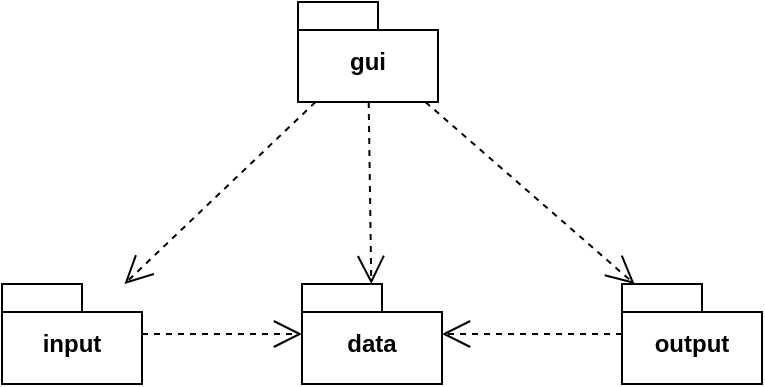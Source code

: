 <mxfile version="22.0.4" type="device" pages="6">
  <diagram id="hMyf0d3Pe3Y935VnLzcR" name="packages">
    <mxGraphModel dx="1489" dy="1151" grid="1" gridSize="10" guides="1" tooltips="1" connect="1" arrows="1" fold="1" page="1" pageScale="1" pageWidth="1169" pageHeight="827" math="0" shadow="0">
      <root>
        <mxCell id="0" />
        <mxCell id="1" parent="0" />
        <mxCell id="9GeJaCKkeiS-mzIUau6B-1" value="data" style="shape=folder;fontStyle=1;spacingTop=10;tabWidth=40;tabHeight=14;tabPosition=left;html=1;whiteSpace=wrap;" vertex="1" parent="1">
          <mxGeometry x="432" y="401" width="70" height="50" as="geometry" />
        </mxCell>
        <mxCell id="9GeJaCKkeiS-mzIUau6B-2" value="gui" style="shape=folder;fontStyle=1;spacingTop=10;tabWidth=40;tabHeight=14;tabPosition=left;html=1;whiteSpace=wrap;" vertex="1" parent="1">
          <mxGeometry x="430" y="260" width="70" height="50" as="geometry" />
        </mxCell>
        <mxCell id="9GeJaCKkeiS-mzIUau6B-3" value="input" style="shape=folder;fontStyle=1;spacingTop=10;tabWidth=40;tabHeight=14;tabPosition=left;html=1;whiteSpace=wrap;" vertex="1" parent="1">
          <mxGeometry x="282" y="401" width="70" height="50" as="geometry" />
        </mxCell>
        <mxCell id="9GeJaCKkeiS-mzIUau6B-4" value="output" style="shape=folder;fontStyle=1;spacingTop=10;tabWidth=40;tabHeight=14;tabPosition=left;html=1;whiteSpace=wrap;" vertex="1" parent="1">
          <mxGeometry x="592" y="401" width="70" height="50" as="geometry" />
        </mxCell>
        <mxCell id="Pr4nsBFRJWGTtYHnsgZi-1" value="c%3CmxGraphModel%3E%3Croot%3E%3CmxCell%20id%3D%220%22%2F%3E%3CmxCell%20id%3D%221%22%20parent%3D%220%22%2F%3E%3CmxCell%20id%3D%222%22%20value%3D%22Use%22%20style%3D%22endArrow%3Dopen%3BendSize%3D12%3Bdashed%3D1%3Bhtml%3D1%3Brounded%3D0%3BfontColor%3Dnone%3BnoLabel%3D1%3B%22%20edge%3D%221%22%20parent%3D%221%22%3E%3CmxGeometry%20width%3D%22160%22%20relative%3D%221%22%20as%3D%22geometry%22%3E%3CmxPoint%20x%3D%22655%22%20y%3D%22220%22%20as%3D%22sourcePoint%22%2F%3E%3CmxPoint%20x%3D%22655%22%20y%3D%22280%22%20as%3D%22targetPoint%22%2F%3E%3C%2FmxGeometry%3E%3C%2FmxCell%3E%3C%2Froot%3E%3C%2FmxGraphModel%3E" style="endArrow=open;endSize=12;dashed=1;html=1;rounded=0;fontColor=none;noLabel=1;" edge="1" parent="1" source="9GeJaCKkeiS-mzIUau6B-2" target="9GeJaCKkeiS-mzIUau6B-3">
          <mxGeometry width="160" relative="1" as="geometry">
            <mxPoint x="765" y="450" as="sourcePoint" />
            <mxPoint x="765" y="510" as="targetPoint" />
          </mxGeometry>
        </mxCell>
        <mxCell id="QhuuFYRZhxdLQ6ycrBmn-1" value="c%3CmxGraphModel%3E%3Croot%3E%3CmxCell%20id%3D%220%22%2F%3E%3CmxCell%20id%3D%221%22%20parent%3D%220%22%2F%3E%3CmxCell%20id%3D%222%22%20value%3D%22Use%22%20style%3D%22endArrow%3Dopen%3BendSize%3D12%3Bdashed%3D1%3Bhtml%3D1%3Brounded%3D0%3BfontColor%3Dnone%3BnoLabel%3D1%3B%22%20edge%3D%221%22%20parent%3D%221%22%3E%3CmxGeometry%20width%3D%22160%22%20relative%3D%221%22%20as%3D%22geometry%22%3E%3CmxPoint%20x%3D%22655%22%20y%3D%22220%22%20as%3D%22sourcePoint%22%2F%3E%3CmxPoint%20x%3D%22655%22%20y%3D%22280%22%20as%3D%22targetPoint%22%2F%3E%3C%2FmxGeometry%3E%3C%2FmxCell%3E%3C%2Froot%3E%3C%2FmxGraphModel%3E" style="endArrow=open;endSize=12;dashed=1;html=1;rounded=0;fontColor=none;noLabel=1;" edge="1" parent="1" source="9GeJaCKkeiS-mzIUau6B-2" target="9GeJaCKkeiS-mzIUau6B-1">
          <mxGeometry width="160" relative="1" as="geometry">
            <mxPoint x="450" y="320" as="sourcePoint" />
            <mxPoint x="360" y="410" as="targetPoint" />
          </mxGeometry>
        </mxCell>
        <mxCell id="QhuuFYRZhxdLQ6ycrBmn-2" value="c%3CmxGraphModel%3E%3Croot%3E%3CmxCell%20id%3D%220%22%2F%3E%3CmxCell%20id%3D%221%22%20parent%3D%220%22%2F%3E%3CmxCell%20id%3D%222%22%20value%3D%22Use%22%20style%3D%22endArrow%3Dopen%3BendSize%3D12%3Bdashed%3D1%3Bhtml%3D1%3Brounded%3D0%3BfontColor%3Dnone%3BnoLabel%3D1%3B%22%20edge%3D%221%22%20parent%3D%221%22%3E%3CmxGeometry%20width%3D%22160%22%20relative%3D%221%22%20as%3D%22geometry%22%3E%3CmxPoint%20x%3D%22655%22%20y%3D%22220%22%20as%3D%22sourcePoint%22%2F%3E%3CmxPoint%20x%3D%22655%22%20y%3D%22280%22%20as%3D%22targetPoint%22%2F%3E%3C%2FmxGeometry%3E%3C%2FmxCell%3E%3C%2Froot%3E%3C%2FmxGraphModel%3E" style="endArrow=open;endSize=12;dashed=1;html=1;rounded=0;fontColor=none;noLabel=1;" edge="1" parent="1" source="9GeJaCKkeiS-mzIUau6B-2" target="9GeJaCKkeiS-mzIUau6B-4">
          <mxGeometry width="160" relative="1" as="geometry">
            <mxPoint x="477" y="320" as="sourcePoint" />
            <mxPoint x="483" y="410" as="targetPoint" />
          </mxGeometry>
        </mxCell>
        <mxCell id="QhuuFYRZhxdLQ6ycrBmn-3" value="c%3CmxGraphModel%3E%3Croot%3E%3CmxCell%20id%3D%220%22%2F%3E%3CmxCell%20id%3D%221%22%20parent%3D%220%22%2F%3E%3CmxCell%20id%3D%222%22%20value%3D%22Use%22%20style%3D%22endArrow%3Dopen%3BendSize%3D12%3Bdashed%3D1%3Bhtml%3D1%3Brounded%3D0%3BfontColor%3Dnone%3BnoLabel%3D1%3B%22%20edge%3D%221%22%20parent%3D%221%22%3E%3CmxGeometry%20width%3D%22160%22%20relative%3D%221%22%20as%3D%22geometry%22%3E%3CmxPoint%20x%3D%22655%22%20y%3D%22220%22%20as%3D%22sourcePoint%22%2F%3E%3CmxPoint%20x%3D%22655%22%20y%3D%22280%22%20as%3D%22targetPoint%22%2F%3E%3C%2FmxGeometry%3E%3C%2FmxCell%3E%3C%2Froot%3E%3C%2FmxGraphModel%3E" style="endArrow=open;endSize=12;dashed=1;html=1;rounded=0;fontColor=none;noLabel=1;" edge="1" parent="1" source="9GeJaCKkeiS-mzIUau6B-3" target="9GeJaCKkeiS-mzIUau6B-1">
          <mxGeometry width="160" relative="1" as="geometry">
            <mxPoint x="442" y="321" as="sourcePoint" />
            <mxPoint x="352" y="411" as="targetPoint" />
          </mxGeometry>
        </mxCell>
        <mxCell id="QhuuFYRZhxdLQ6ycrBmn-4" value="c%3CmxGraphModel%3E%3Croot%3E%3CmxCell%20id%3D%220%22%2F%3E%3CmxCell%20id%3D%221%22%20parent%3D%220%22%2F%3E%3CmxCell%20id%3D%222%22%20value%3D%22Use%22%20style%3D%22endArrow%3Dopen%3BendSize%3D12%3Bdashed%3D1%3Bhtml%3D1%3Brounded%3D0%3BfontColor%3Dnone%3BnoLabel%3D1%3B%22%20edge%3D%221%22%20parent%3D%221%22%3E%3CmxGeometry%20width%3D%22160%22%20relative%3D%221%22%20as%3D%22geometry%22%3E%3CmxPoint%20x%3D%22655%22%20y%3D%22220%22%20as%3D%22sourcePoint%22%2F%3E%3CmxPoint%20x%3D%22655%22%20y%3D%22280%22%20as%3D%22targetPoint%22%2F%3E%3C%2FmxGeometry%3E%3C%2FmxCell%3E%3C%2Froot%3E%3C%2FmxGraphModel%3E" style="endArrow=open;endSize=12;dashed=1;html=1;rounded=0;fontColor=none;noLabel=1;" edge="1" parent="1" source="9GeJaCKkeiS-mzIUau6B-4" target="9GeJaCKkeiS-mzIUau6B-1">
          <mxGeometry width="160" relative="1" as="geometry">
            <mxPoint x="362" y="436" as="sourcePoint" />
            <mxPoint x="522" y="481" as="targetPoint" />
          </mxGeometry>
        </mxCell>
      </root>
    </mxGraphModel>
  </diagram>
  <diagram id="C5RBs43oDa-KdzZeNtuy" name="data">
    <mxGraphModel dx="1489" dy="1151" grid="1" gridSize="10" guides="1" tooltips="1" connect="1" arrows="1" fold="1" page="1" pageScale="1" pageWidth="1654" pageHeight="1169" math="0" shadow="0">
      <root>
        <mxCell id="WIyWlLk6GJQsqaUBKTNV-0" />
        <mxCell id="WIyWlLk6GJQsqaUBKTNV-1" parent="WIyWlLk6GJQsqaUBKTNV-0" />
        <mxCell id="KNjq5tEealrlwEyDZrgY-0" value="Address" style="swimlane;fontStyle=1;align=center;verticalAlign=top;childLayout=stackLayout;horizontal=1;startSize=26;horizontalStack=0;resizeParent=1;resizeParentMax=0;resizeLast=0;collapsible=1;marginBottom=0;whiteSpace=wrap;html=1;" vertex="1" parent="WIyWlLk6GJQsqaUBKTNV-1">
          <mxGeometry x="570" y="280" width="170" height="424" as="geometry" />
        </mxCell>
        <mxCell id="KNjq5tEealrlwEyDZrgY-1" value="- country: string" style="text;strokeColor=none;fillColor=none;align=left;verticalAlign=top;spacingLeft=4;spacingRight=4;overflow=hidden;rotatable=0;points=[[0,0.5],[1,0.5]];portConstraint=eastwest;whiteSpace=wrap;html=1;" vertex="1" parent="KNjq5tEealrlwEyDZrgY-0">
          <mxGeometry y="26" width="170" height="26" as="geometry" />
        </mxCell>
        <mxCell id="KNjq5tEealrlwEyDZrgY-4" value="- city: string" style="text;strokeColor=none;fillColor=none;align=left;verticalAlign=top;spacingLeft=4;spacingRight=4;overflow=hidden;rotatable=0;points=[[0,0.5],[1,0.5]];portConstraint=eastwest;whiteSpace=wrap;html=1;" vertex="1" parent="KNjq5tEealrlwEyDZrgY-0">
          <mxGeometry y="52" width="170" height="26" as="geometry" />
        </mxCell>
        <mxCell id="KNjq5tEealrlwEyDZrgY-5" value="- street: string" style="text;strokeColor=none;fillColor=none;align=left;verticalAlign=top;spacingLeft=4;spacingRight=4;overflow=hidden;rotatable=0;points=[[0,0.5],[1,0.5]];portConstraint=eastwest;whiteSpace=wrap;html=1;" vertex="1" parent="KNjq5tEealrlwEyDZrgY-0">
          <mxGeometry y="78" width="170" height="26" as="geometry" />
        </mxCell>
        <mxCell id="KNjq5tEealrlwEyDZrgY-6" value="- streetNumber: int" style="text;strokeColor=none;fillColor=none;align=left;verticalAlign=top;spacingLeft=4;spacingRight=4;overflow=hidden;rotatable=0;points=[[0,0.5],[1,0.5]];portConstraint=eastwest;whiteSpace=wrap;html=1;" vertex="1" parent="KNjq5tEealrlwEyDZrgY-0">
          <mxGeometry y="104" width="170" height="26" as="geometry" />
        </mxCell>
        <mxCell id="KNjq5tEealrlwEyDZrgY-7" value="- phoneNumber: int" style="text;strokeColor=none;fillColor=none;align=left;verticalAlign=top;spacingLeft=4;spacingRight=4;overflow=hidden;rotatable=0;points=[[0,0.5],[1,0.5]];portConstraint=eastwest;whiteSpace=wrap;html=1;" vertex="1" parent="KNjq5tEealrlwEyDZrgY-0">
          <mxGeometry y="130" width="170" height="26" as="geometry" />
        </mxCell>
        <mxCell id="KNjq5tEealrlwEyDZrgY-2" value="" style="line;strokeWidth=1;fillColor=none;align=left;verticalAlign=middle;spacingTop=-1;spacingLeft=3;spacingRight=3;rotatable=0;labelPosition=right;points=[];portConstraint=eastwest;strokeColor=inherit;" vertex="1" parent="KNjq5tEealrlwEyDZrgY-0">
          <mxGeometry y="156" width="170" height="8" as="geometry" />
        </mxCell>
        <mxCell id="KNjq5tEealrlwEyDZrgY-3" value="+ getCity(): String" style="text;strokeColor=none;fillColor=none;align=left;verticalAlign=top;spacingLeft=4;spacingRight=4;overflow=hidden;rotatable=0;points=[[0,0.5],[1,0.5]];portConstraint=eastwest;whiteSpace=wrap;html=1;" vertex="1" parent="KNjq5tEealrlwEyDZrgY-0">
          <mxGeometry y="164" width="170" height="26" as="geometry" />
        </mxCell>
        <mxCell id="KNjq5tEealrlwEyDZrgY-8" value="+ setCity(String): void" style="text;strokeColor=none;fillColor=none;align=left;verticalAlign=top;spacingLeft=4;spacingRight=4;overflow=hidden;rotatable=0;points=[[0,0.5],[1,0.5]];portConstraint=eastwest;whiteSpace=wrap;html=1;" vertex="1" parent="KNjq5tEealrlwEyDZrgY-0">
          <mxGeometry y="190" width="170" height="26" as="geometry" />
        </mxCell>
        <mxCell id="KNjq5tEealrlwEyDZrgY-9" value="+ getCountry(): String" style="text;strokeColor=none;fillColor=none;align=left;verticalAlign=top;spacingLeft=4;spacingRight=4;overflow=hidden;rotatable=0;points=[[0,0.5],[1,0.5]];portConstraint=eastwest;whiteSpace=wrap;html=1;" vertex="1" parent="KNjq5tEealrlwEyDZrgY-0">
          <mxGeometry y="216" width="170" height="26" as="geometry" />
        </mxCell>
        <mxCell id="KNjq5tEealrlwEyDZrgY-10" value="+ setCountry(String): void" style="text;strokeColor=none;fillColor=none;align=left;verticalAlign=top;spacingLeft=4;spacingRight=4;overflow=hidden;rotatable=0;points=[[0,0.5],[1,0.5]];portConstraint=eastwest;whiteSpace=wrap;html=1;" vertex="1" parent="KNjq5tEealrlwEyDZrgY-0">
          <mxGeometry y="242" width="170" height="26" as="geometry" />
        </mxCell>
        <mxCell id="KNjq5tEealrlwEyDZrgY-11" value="+ getStreet(): String" style="text;strokeColor=none;fillColor=none;align=left;verticalAlign=top;spacingLeft=4;spacingRight=4;overflow=hidden;rotatable=0;points=[[0,0.5],[1,0.5]];portConstraint=eastwest;whiteSpace=wrap;html=1;" vertex="1" parent="KNjq5tEealrlwEyDZrgY-0">
          <mxGeometry y="268" width="170" height="26" as="geometry" />
        </mxCell>
        <mxCell id="KNjq5tEealrlwEyDZrgY-12" value="+ setStreet(String): void" style="text;strokeColor=none;fillColor=none;align=left;verticalAlign=top;spacingLeft=4;spacingRight=4;overflow=hidden;rotatable=0;points=[[0,0.5],[1,0.5]];portConstraint=eastwest;whiteSpace=wrap;html=1;" vertex="1" parent="KNjq5tEealrlwEyDZrgY-0">
          <mxGeometry y="294" width="170" height="26" as="geometry" />
        </mxCell>
        <mxCell id="KNjq5tEealrlwEyDZrgY-13" value="+ getStreetNumber(): int" style="text;strokeColor=none;fillColor=none;align=left;verticalAlign=top;spacingLeft=4;spacingRight=4;overflow=hidden;rotatable=0;points=[[0,0.5],[1,0.5]];portConstraint=eastwest;whiteSpace=wrap;html=1;" vertex="1" parent="KNjq5tEealrlwEyDZrgY-0">
          <mxGeometry y="320" width="170" height="26" as="geometry" />
        </mxCell>
        <mxCell id="KNjq5tEealrlwEyDZrgY-14" value="+ setStreetNumber(int): void" style="text;strokeColor=none;fillColor=none;align=left;verticalAlign=top;spacingLeft=4;spacingRight=4;overflow=hidden;rotatable=0;points=[[0,0.5],[1,0.5]];portConstraint=eastwest;whiteSpace=wrap;html=1;" vertex="1" parent="KNjq5tEealrlwEyDZrgY-0">
          <mxGeometry y="346" width="170" height="26" as="geometry" />
        </mxCell>
        <mxCell id="KNjq5tEealrlwEyDZrgY-15" value="+&amp;nbsp;getPhoneNumber&lt;span style=&quot;background-color: initial;&quot;&gt;(): int&lt;/span&gt;&lt;div style=&quot;background-color:#2f2f2f;padding:0px 0px 0px 2px;&quot;&gt;&lt;div style=&quot;color: rgb(170, 170, 170); font-family: Consolas; font-size: 10pt;&quot;&gt;&lt;p style=&quot;background-color:#373737;margin:0;&quot;&gt;&lt;span style=&quot;color:#d9e8f7;&quot;&gt;&lt;/span&gt;&lt;/p&gt;&lt;/div&gt;&lt;/div&gt;" style="text;strokeColor=none;fillColor=none;align=left;verticalAlign=top;spacingLeft=4;spacingRight=4;overflow=hidden;rotatable=0;points=[[0,0.5],[1,0.5]];portConstraint=eastwest;whiteSpace=wrap;html=1;" vertex="1" parent="KNjq5tEealrlwEyDZrgY-0">
          <mxGeometry y="372" width="170" height="26" as="geometry" />
        </mxCell>
        <mxCell id="KNjq5tEealrlwEyDZrgY-16" value="+ setPhoneNumber&lt;span style=&quot;background-color: initial;&quot;&gt;(int): void&lt;/span&gt;&lt;div style=&quot;background-color:#2f2f2f;padding:0px 0px 0px 2px;&quot;&gt;&lt;div style=&quot;color: rgb(170, 170, 170); font-family: Consolas; font-size: 10pt;&quot;&gt;&lt;p style=&quot;background-color:#373737;margin:0;&quot;&gt;&lt;span style=&quot;color:#d9e8f7;&quot;&gt;&lt;/span&gt;&lt;/p&gt;&lt;/div&gt;&lt;/div&gt;" style="text;strokeColor=none;fillColor=none;align=left;verticalAlign=top;spacingLeft=4;spacingRight=4;overflow=hidden;rotatable=0;points=[[0,0.5],[1,0.5]];portConstraint=eastwest;whiteSpace=wrap;html=1;" vertex="1" parent="KNjq5tEealrlwEyDZrgY-0">
          <mxGeometry y="398" width="170" height="26" as="geometry" />
        </mxCell>
        <mxCell id="KNjq5tEealrlwEyDZrgY-18" value="Agent" style="swimlane;fontStyle=1;align=center;verticalAlign=top;childLayout=stackLayout;horizontal=1;startSize=26;horizontalStack=0;resizeParent=1;resizeParentMax=0;resizeLast=0;collapsible=1;marginBottom=0;whiteSpace=wrap;html=1;" vertex="1" parent="WIyWlLk6GJQsqaUBKTNV-1">
          <mxGeometry x="300" y="30" width="210" height="528" as="geometry" />
        </mxCell>
        <mxCell id="KNjq5tEealrlwEyDZrgY-19" value="- name: String" style="text;strokeColor=none;fillColor=none;align=left;verticalAlign=top;spacingLeft=4;spacingRight=4;overflow=hidden;rotatable=0;points=[[0,0.5],[1,0.5]];portConstraint=eastwest;whiteSpace=wrap;html=1;" vertex="1" parent="KNjq5tEealrlwEyDZrgY-18">
          <mxGeometry y="26" width="210" height="26" as="geometry" />
        </mxCell>
        <mxCell id="KNjq5tEealrlwEyDZrgY-22" value="- afm: String" style="text;strokeColor=none;fillColor=none;align=left;verticalAlign=top;spacingLeft=4;spacingRight=4;overflow=hidden;rotatable=0;points=[[0,0.5],[1,0.5]];portConstraint=eastwest;whiteSpace=wrap;html=1;" vertex="1" parent="KNjq5tEealrlwEyDZrgY-18">
          <mxGeometry y="52" width="210" height="26" as="geometry" />
        </mxCell>
        <mxCell id="KNjq5tEealrlwEyDZrgY-23" value="- allReceipts: Vector&amp;lt;Receipt&amp;gt;" style="text;strokeColor=none;fillColor=none;align=left;verticalAlign=top;spacingLeft=4;spacingRight=4;overflow=hidden;rotatable=0;points=[[0,0.5],[1,0.5]];portConstraint=eastwest;whiteSpace=wrap;html=1;" vertex="1" parent="KNjq5tEealrlwEyDZrgY-18">
          <mxGeometry y="78" width="210" height="26" as="geometry" />
        </mxCell>
        <mxCell id="KNjq5tEealrlwEyDZrgY-24" value="- fileAppender: FileAppender" style="text;strokeColor=none;fillColor=none;align=left;verticalAlign=top;spacingLeft=4;spacingRight=4;overflow=hidden;rotatable=0;points=[[0,0.5],[1,0.5]];portConstraint=eastwest;whiteSpace=wrap;html=1;" vertex="1" parent="KNjq5tEealrlwEyDZrgY-18">
          <mxGeometry y="104" width="210" height="26" as="geometry" />
        </mxCell>
        <mxCell id="KNjq5tEealrlwEyDZrgY-20" value="" style="line;strokeWidth=1;fillColor=none;align=left;verticalAlign=middle;spacingTop=-1;spacingLeft=3;spacingRight=3;rotatable=0;labelPosition=right;points=[];portConstraint=eastwest;strokeColor=inherit;" vertex="1" parent="KNjq5tEealrlwEyDZrgY-18">
          <mxGeometry y="130" width="210" height="8" as="geometry" />
        </mxCell>
        <mxCell id="KNjq5tEealrlwEyDZrgY-21" value="+ Agent()" style="text;strokeColor=none;fillColor=none;align=left;verticalAlign=top;spacingLeft=4;spacingRight=4;overflow=hidden;rotatable=0;points=[[0,0.5],[1,0.5]];portConstraint=eastwest;whiteSpace=wrap;html=1;" vertex="1" parent="KNjq5tEealrlwEyDZrgY-18">
          <mxGeometry y="138" width="210" height="26" as="geometry" />
        </mxCell>
        <mxCell id="KNjq5tEealrlwEyDZrgY-25" value="+&amp;nbsp;setFileType&lt;span style=&quot;background-color: initial;&quot;&gt;(String): void&lt;/span&gt;&lt;div style=&quot;background-color:#2f2f2f;padding:0px 0px 0px 2px;&quot;&gt;&lt;div style=&quot;color: rgb(170, 170, 170); font-family: Consolas; font-size: 10pt;&quot;&gt;&lt;p style=&quot;background-color:#373737;margin:0;&quot;&gt;&lt;span style=&quot;color:#d9e8f7;&quot;&gt;&lt;/span&gt;&lt;/p&gt;&lt;/div&gt;&lt;/div&gt;" style="text;strokeColor=none;fillColor=none;align=left;verticalAlign=top;spacingLeft=4;spacingRight=4;overflow=hidden;rotatable=0;points=[[0,0.5],[1,0.5]];portConstraint=eastwest;whiteSpace=wrap;html=1;" vertex="1" parent="KNjq5tEealrlwEyDZrgY-18">
          <mxGeometry y="164" width="210" height="26" as="geometry" />
        </mxCell>
        <mxCell id="KNjq5tEealrlwEyDZrgY-26" value="+ getReceipts(): Vector&amp;lt;Receipt&amp;gt;" style="text;strokeColor=none;fillColor=none;align=left;verticalAlign=top;spacingLeft=4;spacingRight=4;overflow=hidden;rotatable=0;points=[[0,0.5],[1,0.5]];portConstraint=eastwest;whiteSpace=wrap;html=1;" vertex="1" parent="KNjq5tEealrlwEyDZrgY-18">
          <mxGeometry y="190" width="210" height="26" as="geometry" />
        </mxCell>
        <mxCell id="KNjq5tEealrlwEyDZrgY-27" value="+&amp;nbsp;getName&lt;span style=&quot;background-color: initial;&quot;&gt;(): String&lt;/span&gt;&lt;div style=&quot;background-color:#2f2f2f;padding:0px 0px 0px 2px;&quot;&gt;&lt;div style=&quot;color: rgb(170, 170, 170); font-family: Consolas; font-size: 10pt;&quot;&gt;&lt;p style=&quot;background-color:#373737;margin:0;&quot;&gt;&lt;span style=&quot;color:#d9e8f7;&quot;&gt;&lt;/span&gt;&lt;/p&gt;&lt;/div&gt;&lt;/div&gt;" style="text;strokeColor=none;fillColor=none;align=left;verticalAlign=top;spacingLeft=4;spacingRight=4;overflow=hidden;rotatable=0;points=[[0,0.5],[1,0.5]];portConstraint=eastwest;whiteSpace=wrap;html=1;" vertex="1" parent="KNjq5tEealrlwEyDZrgY-18">
          <mxGeometry y="216" width="210" height="26" as="geometry" />
        </mxCell>
        <mxCell id="KNjq5tEealrlwEyDZrgY-28" value="+&amp;nbsp;setName&lt;span style=&quot;background-color: initial;&quot;&gt;(String): void&lt;/span&gt;&lt;div style=&quot;background-color:#2f2f2f;padding:0px 0px 0px 2px;&quot;&gt;&lt;div style=&quot;color: rgb(170, 170, 170); font-family: Consolas; font-size: 10pt;&quot;&gt;&lt;p style=&quot;background-color:#373737;margin:0;&quot;&gt;&lt;span style=&quot;color:#d9e8f7;&quot;&gt;&lt;/span&gt;&lt;/p&gt;&lt;/div&gt;&lt;/div&gt;" style="text;strokeColor=none;fillColor=none;align=left;verticalAlign=top;spacingLeft=4;spacingRight=4;overflow=hidden;rotatable=0;points=[[0,0.5],[1,0.5]];portConstraint=eastwest;whiteSpace=wrap;html=1;" vertex="1" parent="KNjq5tEealrlwEyDZrgY-18">
          <mxGeometry y="242" width="210" height="26" as="geometry" />
        </mxCell>
        <mxCell id="KNjq5tEealrlwEyDZrgY-29" value="+&amp;nbsp;getAfm&lt;span style=&quot;background-color: initial;&quot;&gt;(): String&lt;/span&gt;&lt;div style=&quot;background-color:#2f2f2f;padding:0px 0px 0px 2px;&quot;&gt;&lt;div style=&quot;color: rgb(170, 170, 170); font-family: Consolas; font-size: 10pt;&quot;&gt;&lt;p style=&quot;background-color:#373737;margin:0;&quot;&gt;&lt;span style=&quot;color:#d9e8f7;&quot;&gt;&lt;/span&gt;&lt;/p&gt;&lt;/div&gt;&lt;/div&gt;" style="text;strokeColor=none;fillColor=none;align=left;verticalAlign=top;spacingLeft=4;spacingRight=4;overflow=hidden;rotatable=0;points=[[0,0.5],[1,0.5]];portConstraint=eastwest;whiteSpace=wrap;html=1;" vertex="1" parent="KNjq5tEealrlwEyDZrgY-18">
          <mxGeometry y="268" width="210" height="26" as="geometry" />
        </mxCell>
        <mxCell id="KNjq5tEealrlwEyDZrgY-30" value="+ setAfm(String): void" style="text;strokeColor=none;fillColor=none;align=left;verticalAlign=top;spacingLeft=4;spacingRight=4;overflow=hidden;rotatable=0;points=[[0,0.5],[1,0.5]];portConstraint=eastwest;whiteSpace=wrap;html=1;" vertex="1" parent="KNjq5tEealrlwEyDZrgY-18">
          <mxGeometry y="294" width="210" height="26" as="geometry" />
        </mxCell>
        <mxCell id="KNjq5tEealrlwEyDZrgY-31" value="+&amp;nbsp;calculateTotalSales&lt;span style=&quot;background-color: initial;&quot;&gt;(): double&lt;/span&gt;&lt;div style=&quot;background-color:#2f2f2f;padding:0px 0px 0px 2px;&quot;&gt;&lt;div style=&quot;color: rgb(170, 170, 170); font-family: Consolas; font-size: 10pt;&quot;&gt;&lt;p style=&quot;background-color:#373737;margin:0;&quot;&gt;&lt;span style=&quot;color:#d9e8f7;&quot;&gt;&lt;/span&gt;&lt;/p&gt;&lt;/div&gt;&lt;/div&gt;" style="text;strokeColor=none;fillColor=none;align=left;verticalAlign=top;spacingLeft=4;spacingRight=4;overflow=hidden;rotatable=0;points=[[0,0.5],[1,0.5]];portConstraint=eastwest;whiteSpace=wrap;html=1;" vertex="1" parent="KNjq5tEealrlwEyDZrgY-18">
          <mxGeometry y="320" width="210" height="26" as="geometry" />
        </mxCell>
        <mxCell id="KNjq5tEealrlwEyDZrgY-32" value="+&amp;nbsp;calculateTotalItems&lt;span style=&quot;background-color: initial;&quot;&gt;(): int&lt;/span&gt;&lt;div style=&quot;background-color:#2f2f2f;padding:0px 0px 0px 2px;&quot;&gt;&lt;div style=&quot;color: rgb(170, 170, 170); font-family: Consolas; font-size: 10pt;&quot;&gt;&lt;p style=&quot;background-color:#373737;margin:0;&quot;&gt;&lt;span style=&quot;color:#d9e8f7;&quot;&gt;&lt;/span&gt;&lt;/p&gt;&lt;/div&gt;&lt;/div&gt;" style="text;strokeColor=none;fillColor=none;align=left;verticalAlign=top;spacingLeft=4;spacingRight=4;overflow=hidden;rotatable=0;points=[[0,0.5],[1,0.5]];portConstraint=eastwest;whiteSpace=wrap;html=1;" vertex="1" parent="KNjq5tEealrlwEyDZrgY-18">
          <mxGeometry y="346" width="210" height="26" as="geometry" />
        </mxCell>
        <mxCell id="KNjq5tEealrlwEyDZrgY-33" value="+&amp;nbsp;calculateSkirtsSales&lt;span style=&quot;background-color: initial;&quot;&gt;(): float&lt;/span&gt;&lt;div style=&quot;background-color:#2f2f2f;padding:0px 0px 0px 2px;&quot;&gt;&lt;div style=&quot;color: rgb(170, 170, 170); font-family: Consolas; font-size: 10pt;&quot;&gt;&lt;p style=&quot;background-color:#373737;margin:0;&quot;&gt;&lt;span style=&quot;color:#d9e8f7;&quot;&gt;&lt;/span&gt;&lt;/p&gt;&lt;/div&gt;&lt;/div&gt;" style="text;strokeColor=none;fillColor=none;align=left;verticalAlign=top;spacingLeft=4;spacingRight=4;overflow=hidden;rotatable=0;points=[[0,0.5],[1,0.5]];portConstraint=eastwest;whiteSpace=wrap;html=1;" vertex="1" parent="KNjq5tEealrlwEyDZrgY-18">
          <mxGeometry y="372" width="210" height="26" as="geometry" />
        </mxCell>
        <mxCell id="KNjq5tEealrlwEyDZrgY-34" value="+&amp;nbsp;calculateCoatsSales&lt;span style=&quot;background-color: initial;&quot;&gt;(): float&lt;/span&gt;&lt;div style=&quot;background-color:#2f2f2f;padding:0px 0px 0px 2px;&quot;&gt;&lt;div style=&quot;color: rgb(170, 170, 170); font-family: Consolas; font-size: 10pt;&quot;&gt;&lt;p style=&quot;background-color:#373737;margin:0;&quot;&gt;&lt;span style=&quot;color:#d9e8f7;&quot;&gt;&lt;/span&gt;&lt;/p&gt;&lt;/div&gt;&lt;/div&gt;" style="text;strokeColor=none;fillColor=none;align=left;verticalAlign=top;spacingLeft=4;spacingRight=4;overflow=hidden;rotatable=0;points=[[0,0.5],[1,0.5]];portConstraint=eastwest;whiteSpace=wrap;html=1;" vertex="1" parent="KNjq5tEealrlwEyDZrgY-18">
          <mxGeometry y="398" width="210" height="26" as="geometry" />
        </mxCell>
        <mxCell id="KNjq5tEealrlwEyDZrgY-35" value="+&amp;nbsp;calculateTrouserSales&lt;span style=&quot;background-color: initial;&quot;&gt;(): float&lt;/span&gt;&lt;div style=&quot;background-color:#2f2f2f;padding:0px 0px 0px 2px;&quot;&gt;&lt;div style=&quot;color: rgb(170, 170, 170); font-family: Consolas; font-size: 10pt;&quot;&gt;&lt;p style=&quot;background-color:#373737;margin:0;&quot;&gt;&lt;span style=&quot;color:#d9e8f7;&quot;&gt;&lt;/span&gt;&lt;/p&gt;&lt;/div&gt;&lt;/div&gt;" style="text;strokeColor=none;fillColor=none;align=left;verticalAlign=top;spacingLeft=4;spacingRight=4;overflow=hidden;rotatable=0;points=[[0,0.5],[1,0.5]];portConstraint=eastwest;whiteSpace=wrap;html=1;" vertex="1" parent="KNjq5tEealrlwEyDZrgY-18">
          <mxGeometry y="424" width="210" height="26" as="geometry" />
        </mxCell>
        <mxCell id="KNjq5tEealrlwEyDZrgY-36" value="+&amp;nbsp;calculateShirtsSales&lt;span style=&quot;background-color: initial;&quot;&gt;(): float&lt;/span&gt;&lt;div style=&quot;background-color:#2f2f2f;padding:0px 0px 0px 2px;&quot;&gt;&lt;div style=&quot;color: rgb(170, 170, 170); font-family: Consolas; font-size: 10pt;&quot;&gt;&lt;p style=&quot;background-color:#373737;margin:0;&quot;&gt;&lt;span style=&quot;color:#d9e8f7;&quot;&gt;&lt;/span&gt;&lt;/p&gt;&lt;/div&gt;&lt;/div&gt;" style="text;strokeColor=none;fillColor=none;align=left;verticalAlign=top;spacingLeft=4;spacingRight=4;overflow=hidden;rotatable=0;points=[[0,0.5],[1,0.5]];portConstraint=eastwest;whiteSpace=wrap;html=1;" vertex="1" parent="KNjq5tEealrlwEyDZrgY-18">
          <mxGeometry y="450" width="210" height="26" as="geometry" />
        </mxCell>
        <mxCell id="KNjq5tEealrlwEyDZrgY-37" value="+&amp;nbsp;calculateCommission&lt;span style=&quot;background-color: initial;&quot;&gt;(): double&lt;/span&gt;&lt;div style=&quot;background-color:#2f2f2f;padding:0px 0px 0px 2px;&quot;&gt;&lt;div style=&quot;color: rgb(170, 170, 170); font-family: Consolas; font-size: 10pt;&quot;&gt;&lt;p style=&quot;background-color:#373737;margin:0;&quot;&gt;&lt;span style=&quot;color:#d9e8f7;&quot;&gt;&lt;/span&gt;&lt;/p&gt;&lt;/div&gt;&lt;/div&gt;" style="text;strokeColor=none;fillColor=none;align=left;verticalAlign=top;spacingLeft=4;spacingRight=4;overflow=hidden;rotatable=0;points=[[0,0.5],[1,0.5]];portConstraint=eastwest;whiteSpace=wrap;html=1;" vertex="1" parent="KNjq5tEealrlwEyDZrgY-18">
          <mxGeometry y="476" width="210" height="26" as="geometry" />
        </mxCell>
        <mxCell id="KNjq5tEealrlwEyDZrgY-38" value="+&amp;nbsp;getFileAppender&lt;span style=&quot;background-color: initial;&quot;&gt;(): FileAppender&lt;/span&gt;&lt;div style=&quot;background-color:#2f2f2f;padding:0px 0px 0px 2px;&quot;&gt;&lt;div style=&quot;color: rgb(170, 170, 170); font-family: Consolas; font-size: 10pt;&quot;&gt;&lt;p style=&quot;background-color:#373737;margin:0;&quot;&gt;&lt;span style=&quot;color:#d9e8f7;&quot;&gt;&lt;/span&gt;&lt;/p&gt;&lt;/div&gt;&lt;/div&gt;" style="text;strokeColor=none;fillColor=none;align=left;verticalAlign=top;spacingLeft=4;spacingRight=4;overflow=hidden;rotatable=0;points=[[0,0.5],[1,0.5]];portConstraint=eastwest;whiteSpace=wrap;html=1;" vertex="1" parent="KNjq5tEealrlwEyDZrgY-18">
          <mxGeometry y="502" width="210" height="26" as="geometry" />
        </mxCell>
        <mxCell id="KNjq5tEealrlwEyDZrgY-39" value="Coat" style="swimlane;fontStyle=1;align=center;verticalAlign=top;childLayout=stackLayout;horizontal=1;startSize=26;horizontalStack=0;resizeParent=1;resizeParentMax=0;resizeLast=0;collapsible=1;marginBottom=0;whiteSpace=wrap;html=1;" vertex="1" parent="WIyWlLk6GJQsqaUBKTNV-1">
          <mxGeometry x="620" y="790" width="160" height="60" as="geometry" />
        </mxCell>
        <mxCell id="KNjq5tEealrlwEyDZrgY-41" value="" style="line;strokeWidth=1;fillColor=none;align=left;verticalAlign=middle;spacingTop=-1;spacingLeft=3;spacingRight=3;rotatable=0;labelPosition=right;points=[];portConstraint=eastwest;strokeColor=inherit;" vertex="1" parent="KNjq5tEealrlwEyDZrgY-39">
          <mxGeometry y="26" width="160" height="8" as="geometry" />
        </mxCell>
        <mxCell id="KNjq5tEealrlwEyDZrgY-42" value="+&amp;nbsp;Coat&lt;span style=&quot;background-color: initial;&quot;&gt;()&lt;/span&gt;&lt;div style=&quot;background-color:#2f2f2f;padding:0px 0px 0px 2px;&quot;&gt;&lt;div style=&quot;color: rgb(170, 170, 170); font-family: Consolas; font-size: 10pt;&quot;&gt;&lt;p style=&quot;background-color:#373737;margin:0;&quot;&gt;&lt;span style=&quot;color:#d9e8f7;&quot;&gt;&lt;/span&gt;&lt;/p&gt;&lt;/div&gt;&lt;/div&gt;" style="text;strokeColor=none;fillColor=none;align=left;verticalAlign=top;spacingLeft=4;spacingRight=4;overflow=hidden;rotatable=0;points=[[0,0.5],[1,0.5]];portConstraint=eastwest;whiteSpace=wrap;html=1;" vertex="1" parent="KNjq5tEealrlwEyDZrgY-39">
          <mxGeometry y="34" width="160" height="26" as="geometry" />
        </mxCell>
        <mxCell id="KNjq5tEealrlwEyDZrgY-43" value="Company" style="swimlane;fontStyle=1;align=center;verticalAlign=top;childLayout=stackLayout;horizontal=1;startSize=26;horizontalStack=0;resizeParent=1;resizeParentMax=0;resizeLast=0;collapsible=1;marginBottom=0;whiteSpace=wrap;html=1;" vertex="1" parent="WIyWlLk6GJQsqaUBKTNV-1">
          <mxGeometry x="550" y="30" width="210" height="190" as="geometry" />
        </mxCell>
        <mxCell id="KNjq5tEealrlwEyDZrgY-44" value="-&amp;nbsp;companyName&lt;span style=&quot;background-color: initial;&quot;&gt;: String&lt;/span&gt;&lt;div style=&quot;background-color:#2f2f2f;padding:0px 0px 0px 2px;&quot;&gt;&lt;div style=&quot;color: rgb(170, 170, 170); font-family: Consolas; font-size: 10pt;&quot;&gt;&lt;p style=&quot;background-color:#373737;margin:0;&quot;&gt;&lt;span style=&quot;color:#d9e8f7;&quot;&gt;&lt;/span&gt;&lt;/p&gt;&lt;/div&gt;&lt;/div&gt;" style="text;strokeColor=none;fillColor=none;align=left;verticalAlign=top;spacingLeft=4;spacingRight=4;overflow=hidden;rotatable=0;points=[[0,0.5],[1,0.5]];portConstraint=eastwest;whiteSpace=wrap;html=1;" vertex="1" parent="KNjq5tEealrlwEyDZrgY-43">
          <mxGeometry y="26" width="210" height="26" as="geometry" />
        </mxCell>
        <mxCell id="KNjq5tEealrlwEyDZrgY-48" value="-&amp;nbsp;companyAddress&lt;span style=&quot;background-color: initial;&quot;&gt;: Address&lt;/span&gt;&lt;div style=&quot;background-color:#2f2f2f;padding:0px 0px 0px 2px;&quot;&gt;&lt;div style=&quot;color: rgb(170, 170, 170); font-family: Consolas; font-size: 10pt;&quot;&gt;&lt;p style=&quot;background-color:#373737;margin:0;&quot;&gt;&lt;span style=&quot;color:#d9e8f7;&quot;&gt;&lt;/span&gt;&lt;/p&gt;&lt;/div&gt;&lt;/div&gt;" style="text;strokeColor=none;fillColor=none;align=left;verticalAlign=top;spacingLeft=4;spacingRight=4;overflow=hidden;rotatable=0;points=[[0,0.5],[1,0.5]];portConstraint=eastwest;whiteSpace=wrap;html=1;" vertex="1" parent="KNjq5tEealrlwEyDZrgY-43">
          <mxGeometry y="52" width="210" height="26" as="geometry" />
        </mxCell>
        <mxCell id="KNjq5tEealrlwEyDZrgY-45" value="" style="line;strokeWidth=1;fillColor=none;align=left;verticalAlign=middle;spacingTop=-1;spacingLeft=3;spacingRight=3;rotatable=0;labelPosition=right;points=[];portConstraint=eastwest;strokeColor=inherit;" vertex="1" parent="KNjq5tEealrlwEyDZrgY-43">
          <mxGeometry y="78" width="210" height="8" as="geometry" />
        </mxCell>
        <mxCell id="KNjq5tEealrlwEyDZrgY-46" value="+&amp;nbsp;Company&lt;span style=&quot;background-color: initial;&quot;&gt;()&lt;/span&gt;&lt;div style=&quot;background-color:#2f2f2f;padding:0px 0px 0px 2px;&quot;&gt;&lt;div style=&quot;color: rgb(170, 170, 170); font-family: Consolas; font-size: 10pt;&quot;&gt;&lt;p style=&quot;background-color:#373737;margin:0;&quot;&gt;&lt;span style=&quot;color:#d9e8f7;&quot;&gt;&lt;/span&gt;&lt;/p&gt;&lt;/div&gt;&lt;/div&gt;" style="text;strokeColor=none;fillColor=none;align=left;verticalAlign=top;spacingLeft=4;spacingRight=4;overflow=hidden;rotatable=0;points=[[0,0.5],[1,0.5]];portConstraint=eastwest;whiteSpace=wrap;html=1;" vertex="1" parent="KNjq5tEealrlwEyDZrgY-43">
          <mxGeometry y="86" width="210" height="26" as="geometry" />
        </mxCell>
        <mxCell id="KNjq5tEealrlwEyDZrgY-49" value="+&amp;nbsp;getName&lt;span style=&quot;background-color: initial;&quot;&gt;(): String&lt;/span&gt;&lt;div style=&quot;background-color:#2f2f2f;padding:0px 0px 0px 2px;&quot;&gt;&lt;div style=&quot;color: rgb(170, 170, 170); font-family: Consolas; font-size: 10pt;&quot;&gt;&lt;p style=&quot;background-color:#373737;margin:0;&quot;&gt;&lt;span style=&quot;color:#d9e8f7;&quot;&gt;&lt;/span&gt;&lt;/p&gt;&lt;/div&gt;&lt;/div&gt;" style="text;strokeColor=none;fillColor=none;align=left;verticalAlign=top;spacingLeft=4;spacingRight=4;overflow=hidden;rotatable=0;points=[[0,0.5],[1,0.5]];portConstraint=eastwest;whiteSpace=wrap;html=1;" vertex="1" parent="KNjq5tEealrlwEyDZrgY-43">
          <mxGeometry y="112" width="210" height="26" as="geometry" />
        </mxCell>
        <mxCell id="KNjq5tEealrlwEyDZrgY-50" value="+&amp;nbsp;setName&lt;span style=&quot;background-color: initial;&quot;&gt;(String): void&lt;/span&gt;&lt;div style=&quot;background-color:#2f2f2f;padding:0px 0px 0px 2px;&quot;&gt;&lt;div style=&quot;color: rgb(170, 170, 170); font-family: Consolas; font-size: 10pt;&quot;&gt;&lt;p style=&quot;background-color:#373737;margin:0;&quot;&gt;&lt;span style=&quot;color:#d9e8f7;&quot;&gt;&lt;/span&gt;&lt;/p&gt;&lt;/div&gt;&lt;/div&gt;" style="text;strokeColor=none;fillColor=none;align=left;verticalAlign=top;spacingLeft=4;spacingRight=4;overflow=hidden;rotatable=0;points=[[0,0.5],[1,0.5]];portConstraint=eastwest;whiteSpace=wrap;html=1;" vertex="1" parent="KNjq5tEealrlwEyDZrgY-43">
          <mxGeometry y="138" width="210" height="26" as="geometry" />
        </mxCell>
        <mxCell id="KNjq5tEealrlwEyDZrgY-51" value="+&amp;nbsp;getCompanyAddress&lt;span style=&quot;background-color: initial;&quot;&gt;(): Address&lt;/span&gt;&lt;div style=&quot;background-color:#2f2f2f;padding:0px 0px 0px 2px;&quot;&gt;&lt;div style=&quot;color: rgb(170, 170, 170); font-family: Consolas; font-size: 10pt;&quot;&gt;&lt;p style=&quot;background-color:#373737;margin:0;&quot;&gt;&lt;span style=&quot;color:#d9e8f7;&quot;&gt;&lt;/span&gt;&lt;/p&gt;&lt;/div&gt;&lt;/div&gt;" style="text;strokeColor=none;fillColor=none;align=left;verticalAlign=top;spacingLeft=4;spacingRight=4;overflow=hidden;rotatable=0;points=[[0,0.5],[1,0.5]];portConstraint=eastwest;whiteSpace=wrap;html=1;" vertex="1" parent="KNjq5tEealrlwEyDZrgY-43">
          <mxGeometry y="164" width="210" height="26" as="geometry" />
        </mxCell>
        <mxCell id="KNjq5tEealrlwEyDZrgY-52" value="&lt;i&gt;FileAppender&lt;/i&gt;" style="swimlane;fontStyle=1;align=center;verticalAlign=top;childLayout=stackLayout;horizontal=1;startSize=26;horizontalStack=0;resizeParent=1;resizeParentMax=0;resizeLast=0;collapsible=1;marginBottom=0;whiteSpace=wrap;html=1;" vertex="1" parent="WIyWlLk6GJQsqaUBKTNV-1">
          <mxGeometry x="50" y="30" width="190" height="632" as="geometry" />
        </mxCell>
        <mxCell id="KNjq5tEealrlwEyDZrgY-53" value="#&amp;nbsp;fileToAppend&lt;span style=&quot;background-color: initial;&quot;&gt;: File&lt;/span&gt;&lt;div style=&quot;background-color:#2f2f2f;padding:0px 0px 0px 2px;&quot;&gt;&lt;div style=&quot;color: rgb(170, 170, 170); font-family: Consolas; font-size: 10pt;&quot;&gt;&lt;p style=&quot;background-color:#373737;margin:0;&quot;&gt;&lt;span style=&quot;color:#d9e8f7;&quot;&gt;&lt;/span&gt;&lt;/p&gt;&lt;/div&gt;&lt;/div&gt;" style="text;strokeColor=none;fillColor=none;align=left;verticalAlign=top;spacingLeft=4;spacingRight=4;overflow=hidden;rotatable=0;points=[[0,0.5],[1,0.5]];portConstraint=eastwest;whiteSpace=wrap;html=1;" vertex="1" parent="KNjq5tEealrlwEyDZrgY-52">
          <mxGeometry y="26" width="190" height="26" as="geometry" />
        </mxCell>
        <mxCell id="KNjq5tEealrlwEyDZrgY-56" value="#&amp;nbsp;receiptID&lt;span style=&quot;background-color: initial;&quot;&gt;: String&lt;/span&gt;&lt;div style=&quot;background-color:#2f2f2f;padding:0px 0px 0px 2px;&quot;&gt;&lt;div style=&quot;color: rgb(170, 170, 170); font-family: Consolas; font-size: 10pt;&quot;&gt;&lt;p style=&quot;background-color:#373737;margin:0;&quot;&gt;&lt;span style=&quot;color:#d9e8f7;&quot;&gt;&lt;/span&gt;&lt;/p&gt;&lt;/div&gt;&lt;/div&gt;" style="text;strokeColor=none;fillColor=none;align=left;verticalAlign=top;spacingLeft=4;spacingRight=4;overflow=hidden;rotatable=0;points=[[0,0.5],[1,0.5]];portConstraint=eastwest;whiteSpace=wrap;html=1;" vertex="1" parent="KNjq5tEealrlwEyDZrgY-52">
          <mxGeometry y="52" width="190" height="26" as="geometry" />
        </mxCell>
        <mxCell id="KNjq5tEealrlwEyDZrgY-57" value="# date: String" style="text;strokeColor=none;fillColor=none;align=left;verticalAlign=top;spacingLeft=4;spacingRight=4;overflow=hidden;rotatable=0;points=[[0,0.5],[1,0.5]];portConstraint=eastwest;whiteSpace=wrap;html=1;" vertex="1" parent="KNjq5tEealrlwEyDZrgY-52">
          <mxGeometry y="78" width="190" height="26" as="geometry" />
        </mxCell>
        <mxCell id="KNjq5tEealrlwEyDZrgY-58" value="# kind: String" style="text;strokeColor=none;fillColor=none;align=left;verticalAlign=top;spacingLeft=4;spacingRight=4;overflow=hidden;rotatable=0;points=[[0,0.5],[1,0.5]];portConstraint=eastwest;whiteSpace=wrap;html=1;" vertex="1" parent="KNjq5tEealrlwEyDZrgY-52">
          <mxGeometry y="104" width="190" height="26" as="geometry" />
        </mxCell>
        <mxCell id="KNjq5tEealrlwEyDZrgY-59" value="# sales: String" style="text;strokeColor=none;fillColor=none;align=left;verticalAlign=top;spacingLeft=4;spacingRight=4;overflow=hidden;rotatable=0;points=[[0,0.5],[1,0.5]];portConstraint=eastwest;whiteSpace=wrap;html=1;" vertex="1" parent="KNjq5tEealrlwEyDZrgY-52">
          <mxGeometry y="130" width="190" height="26" as="geometry" />
        </mxCell>
        <mxCell id="KNjq5tEealrlwEyDZrgY-60" value="# items: String" style="text;strokeColor=none;fillColor=none;align=left;verticalAlign=top;spacingLeft=4;spacingRight=4;overflow=hidden;rotatable=0;points=[[0,0.5],[1,0.5]];portConstraint=eastwest;whiteSpace=wrap;html=1;" vertex="1" parent="KNjq5tEealrlwEyDZrgY-52">
          <mxGeometry y="156" width="190" height="26" as="geometry" />
        </mxCell>
        <mxCell id="KNjq5tEealrlwEyDZrgY-61" value="# company: String" style="text;strokeColor=none;fillColor=none;align=left;verticalAlign=top;spacingLeft=4;spacingRight=4;overflow=hidden;rotatable=0;points=[[0,0.5],[1,0.5]];portConstraint=eastwest;whiteSpace=wrap;html=1;" vertex="1" parent="KNjq5tEealrlwEyDZrgY-52">
          <mxGeometry y="182" width="190" height="26" as="geometry" />
        </mxCell>
        <mxCell id="KNjq5tEealrlwEyDZrgY-62" value="# country: String" style="text;strokeColor=none;fillColor=none;align=left;verticalAlign=top;spacingLeft=4;spacingRight=4;overflow=hidden;rotatable=0;points=[[0,0.5],[1,0.5]];portConstraint=eastwest;whiteSpace=wrap;html=1;" vertex="1" parent="KNjq5tEealrlwEyDZrgY-52">
          <mxGeometry y="208" width="190" height="26" as="geometry" />
        </mxCell>
        <mxCell id="KNjq5tEealrlwEyDZrgY-63" value="# city: String" style="text;strokeColor=none;fillColor=none;align=left;verticalAlign=top;spacingLeft=4;spacingRight=4;overflow=hidden;rotatable=0;points=[[0,0.5],[1,0.5]];portConstraint=eastwest;whiteSpace=wrap;html=1;" vertex="1" parent="KNjq5tEealrlwEyDZrgY-52">
          <mxGeometry y="234" width="190" height="26" as="geometry" />
        </mxCell>
        <mxCell id="KNjq5tEealrlwEyDZrgY-64" value="# street: String" style="text;strokeColor=none;fillColor=none;align=left;verticalAlign=top;spacingLeft=4;spacingRight=4;overflow=hidden;rotatable=0;points=[[0,0.5],[1,0.5]];portConstraint=eastwest;whiteSpace=wrap;html=1;" vertex="1" parent="KNjq5tEealrlwEyDZrgY-52">
          <mxGeometry y="260" width="190" height="26" as="geometry" />
        </mxCell>
        <mxCell id="KNjq5tEealrlwEyDZrgY-65" value="# number: String" style="text;strokeColor=none;fillColor=none;align=left;verticalAlign=top;spacingLeft=4;spacingRight=4;overflow=hidden;rotatable=0;points=[[0,0.5],[1,0.5]];portConstraint=eastwest;whiteSpace=wrap;html=1;" vertex="1" parent="KNjq5tEealrlwEyDZrgY-52">
          <mxGeometry y="286" width="190" height="26" as="geometry" />
        </mxCell>
        <mxCell id="KNjq5tEealrlwEyDZrgY-54" value="" style="line;strokeWidth=1;fillColor=none;align=left;verticalAlign=middle;spacingTop=-1;spacingLeft=3;spacingRight=3;rotatable=0;labelPosition=right;points=[];portConstraint=eastwest;strokeColor=inherit;" vertex="1" parent="KNjq5tEealrlwEyDZrgY-52">
          <mxGeometry y="312" width="190" height="8" as="geometry" />
        </mxCell>
        <mxCell id="KNjq5tEealrlwEyDZrgY-55" value="+&amp;nbsp;appendFile&lt;span style=&quot;background-color: initial;&quot;&gt;(): void&lt;/span&gt;&lt;div style=&quot;background-color:#2f2f2f;padding:0px 0px 0px 2px;&quot;&gt;&lt;div style=&quot;color: rgb(170, 170, 170); font-family: Consolas; font-size: 10pt;&quot;&gt;&lt;p style=&quot;background-color:#373737;margin:0;&quot;&gt;&lt;span style=&quot;color:#d9e8f7;&quot;&gt;&lt;/span&gt;&lt;/p&gt;&lt;/div&gt;&lt;/div&gt;" style="text;strokeColor=none;fillColor=none;align=left;verticalAlign=top;spacingLeft=4;spacingRight=4;overflow=hidden;rotatable=0;points=[[0,0.5],[1,0.5]];portConstraint=eastwest;whiteSpace=wrap;html=1;fontStyle=2" vertex="1" parent="KNjq5tEealrlwEyDZrgY-52">
          <mxGeometry y="320" width="190" height="26" as="geometry" />
        </mxCell>
        <mxCell id="KNjq5tEealrlwEyDZrgY-66" value="+&amp;nbsp;setFileToAppend&lt;span style=&quot;background-color: initial;&quot;&gt;(File): void&lt;/span&gt;&lt;div style=&quot;background-color:#2f2f2f;padding:0px 0px 0px 2px;&quot;&gt;&lt;div style=&quot;color: rgb(170, 170, 170); font-family: Consolas; font-size: 10pt;&quot;&gt;&lt;p style=&quot;background-color:#373737;margin:0;&quot;&gt;&lt;span style=&quot;color:#d9e8f7;&quot;&gt;&lt;/span&gt;&lt;/p&gt;&lt;/div&gt;&lt;/div&gt;" style="text;strokeColor=none;fillColor=none;align=left;verticalAlign=top;spacingLeft=4;spacingRight=4;overflow=hidden;rotatable=0;points=[[0,0.5],[1,0.5]];portConstraint=eastwest;whiteSpace=wrap;html=1;fontStyle=2" vertex="1" parent="KNjq5tEealrlwEyDZrgY-52">
          <mxGeometry y="346" width="190" height="26" as="geometry" />
        </mxCell>
        <mxCell id="KNjq5tEealrlwEyDZrgY-67" value="+&amp;nbsp;setReceiptID&lt;span style=&quot;background-color: initial;&quot;&gt;(String): void&lt;/span&gt;&lt;div style=&quot;background-color:#2f2f2f;padding:0px 0px 0px 2px;&quot;&gt;&lt;div style=&quot;color: rgb(170, 170, 170); font-family: Consolas; font-size: 10pt;&quot;&gt;&lt;p style=&quot;background-color:#373737;margin:0;&quot;&gt;&lt;span style=&quot;color:#d9e8f7;&quot;&gt;&lt;/span&gt;&lt;/p&gt;&lt;/div&gt;&lt;/div&gt;" style="text;strokeColor=none;fillColor=none;align=left;verticalAlign=top;spacingLeft=4;spacingRight=4;overflow=hidden;rotatable=0;points=[[0,0.5],[1,0.5]];portConstraint=eastwest;whiteSpace=wrap;html=1;fontStyle=2" vertex="1" parent="KNjq5tEealrlwEyDZrgY-52">
          <mxGeometry y="372" width="190" height="26" as="geometry" />
        </mxCell>
        <mxCell id="KNjq5tEealrlwEyDZrgY-68" value="+&amp;nbsp;setDate&lt;span style=&quot;background-color: initial;&quot;&gt;(String): void&lt;/span&gt;&lt;div style=&quot;background-color:#2f2f2f;padding:0px 0px 0px 2px;&quot;&gt;&lt;div style=&quot;color: rgb(170, 170, 170); font-family: Consolas; font-size: 10pt;&quot;&gt;&lt;p style=&quot;background-color:#373737;margin:0;&quot;&gt;&lt;span style=&quot;color:#d9e8f7;&quot;&gt;&lt;/span&gt;&lt;/p&gt;&lt;/div&gt;&lt;/div&gt;" style="text;strokeColor=none;fillColor=none;align=left;verticalAlign=top;spacingLeft=4;spacingRight=4;overflow=hidden;rotatable=0;points=[[0,0.5],[1,0.5]];portConstraint=eastwest;whiteSpace=wrap;html=1;fontStyle=2" vertex="1" parent="KNjq5tEealrlwEyDZrgY-52">
          <mxGeometry y="398" width="190" height="26" as="geometry" />
        </mxCell>
        <mxCell id="KNjq5tEealrlwEyDZrgY-69" value="+&amp;nbsp;setKind&lt;span style=&quot;background-color: initial;&quot;&gt;(String): void&lt;/span&gt;&lt;div style=&quot;background-color:#2f2f2f;padding:0px 0px 0px 2px;&quot;&gt;&lt;div style=&quot;color: rgb(170, 170, 170); font-family: Consolas; font-size: 10pt;&quot;&gt;&lt;p style=&quot;background-color:#373737;margin:0;&quot;&gt;&lt;span style=&quot;color:#d9e8f7;&quot;&gt;&lt;/span&gt;&lt;/p&gt;&lt;/div&gt;&lt;/div&gt;" style="text;strokeColor=none;fillColor=none;align=left;verticalAlign=top;spacingLeft=4;spacingRight=4;overflow=hidden;rotatable=0;points=[[0,0.5],[1,0.5]];portConstraint=eastwest;whiteSpace=wrap;html=1;fontStyle=2" vertex="1" parent="KNjq5tEealrlwEyDZrgY-52">
          <mxGeometry y="424" width="190" height="26" as="geometry" />
        </mxCell>
        <mxCell id="KNjq5tEealrlwEyDZrgY-70" value="+&amp;nbsp;setSales&lt;span style=&quot;background-color: initial;&quot;&gt;(String): void&lt;/span&gt;&lt;div style=&quot;background-color:#2f2f2f;padding:0px 0px 0px 2px;&quot;&gt;&lt;div style=&quot;color: rgb(170, 170, 170); font-family: Consolas; font-size: 10pt;&quot;&gt;&lt;p style=&quot;background-color:#373737;margin:0;&quot;&gt;&lt;span style=&quot;color:#d9e8f7;&quot;&gt;&lt;/span&gt;&lt;/p&gt;&lt;/div&gt;&lt;/div&gt;" style="text;strokeColor=none;fillColor=none;align=left;verticalAlign=top;spacingLeft=4;spacingRight=4;overflow=hidden;rotatable=0;points=[[0,0.5],[1,0.5]];portConstraint=eastwest;whiteSpace=wrap;html=1;fontStyle=2" vertex="1" parent="KNjq5tEealrlwEyDZrgY-52">
          <mxGeometry y="450" width="190" height="26" as="geometry" />
        </mxCell>
        <mxCell id="KNjq5tEealrlwEyDZrgY-71" value="+&amp;nbsp;setItems&lt;span style=&quot;background-color: initial;&quot;&gt;(String): void&lt;/span&gt;&lt;div style=&quot;background-color:#2f2f2f;padding:0px 0px 0px 2px;&quot;&gt;&lt;div style=&quot;color: rgb(170, 170, 170); font-family: Consolas; font-size: 10pt;&quot;&gt;&lt;p style=&quot;background-color:#373737;margin:0;&quot;&gt;&lt;span style=&quot;color:#d9e8f7;&quot;&gt;&lt;/span&gt;&lt;/p&gt;&lt;/div&gt;&lt;/div&gt;" style="text;strokeColor=none;fillColor=none;align=left;verticalAlign=top;spacingLeft=4;spacingRight=4;overflow=hidden;rotatable=0;points=[[0,0.5],[1,0.5]];portConstraint=eastwest;whiteSpace=wrap;html=1;fontStyle=2" vertex="1" parent="KNjq5tEealrlwEyDZrgY-52">
          <mxGeometry y="476" width="190" height="26" as="geometry" />
        </mxCell>
        <mxCell id="KNjq5tEealrlwEyDZrgY-72" value="+&amp;nbsp;setCompany&lt;span style=&quot;background-color: initial;&quot;&gt;(String): void&lt;/span&gt;&lt;div style=&quot;background-color:#2f2f2f;padding:0px 0px 0px 2px;&quot;&gt;&lt;div style=&quot;color: rgb(170, 170, 170); font-family: Consolas; font-size: 10pt;&quot;&gt;&lt;p style=&quot;background-color:#373737;margin:0;&quot;&gt;&lt;span style=&quot;color:#d9e8f7;&quot;&gt;&lt;/span&gt;&lt;/p&gt;&lt;/div&gt;&lt;/div&gt;" style="text;strokeColor=none;fillColor=none;align=left;verticalAlign=top;spacingLeft=4;spacingRight=4;overflow=hidden;rotatable=0;points=[[0,0.5],[1,0.5]];portConstraint=eastwest;whiteSpace=wrap;html=1;fontStyle=2" vertex="1" parent="KNjq5tEealrlwEyDZrgY-52">
          <mxGeometry y="502" width="190" height="26" as="geometry" />
        </mxCell>
        <mxCell id="KNjq5tEealrlwEyDZrgY-73" value="+&amp;nbsp;setCountry&lt;span style=&quot;background-color: initial;&quot;&gt;(String): void&lt;/span&gt;&lt;div style=&quot;background-color:#2f2f2f;padding:0px 0px 0px 2px;&quot;&gt;&lt;div style=&quot;color: rgb(170, 170, 170); font-family: Consolas; font-size: 10pt;&quot;&gt;&lt;p style=&quot;background-color:#373737;margin:0;&quot;&gt;&lt;span style=&quot;color:#d9e8f7;&quot;&gt;&lt;/span&gt;&lt;/p&gt;&lt;/div&gt;&lt;/div&gt;" style="text;strokeColor=none;fillColor=none;align=left;verticalAlign=top;spacingLeft=4;spacingRight=4;overflow=hidden;rotatable=0;points=[[0,0.5],[1,0.5]];portConstraint=eastwest;whiteSpace=wrap;html=1;fontStyle=2" vertex="1" parent="KNjq5tEealrlwEyDZrgY-52">
          <mxGeometry y="528" width="190" height="26" as="geometry" />
        </mxCell>
        <mxCell id="KNjq5tEealrlwEyDZrgY-74" value="+&amp;nbsp;setCity&lt;span style=&quot;background-color: initial;&quot;&gt;(String): void&lt;/span&gt;&lt;div style=&quot;background-color:#2f2f2f;padding:0px 0px 0px 2px;&quot;&gt;&lt;div style=&quot;color: rgb(170, 170, 170); font-family: Consolas; font-size: 10pt;&quot;&gt;&lt;p style=&quot;background-color:#373737;margin:0;&quot;&gt;&lt;span style=&quot;color:#d9e8f7;&quot;&gt;&lt;/span&gt;&lt;/p&gt;&lt;/div&gt;&lt;/div&gt;" style="text;strokeColor=none;fillColor=none;align=left;verticalAlign=top;spacingLeft=4;spacingRight=4;overflow=hidden;rotatable=0;points=[[0,0.5],[1,0.5]];portConstraint=eastwest;whiteSpace=wrap;html=1;fontStyle=2" vertex="1" parent="KNjq5tEealrlwEyDZrgY-52">
          <mxGeometry y="554" width="190" height="26" as="geometry" />
        </mxCell>
        <mxCell id="KNjq5tEealrlwEyDZrgY-75" value="+&amp;nbsp;setStreet&lt;span style=&quot;background-color: initial;&quot;&gt;(String): void&lt;/span&gt;&lt;div style=&quot;background-color:#2f2f2f;padding:0px 0px 0px 2px;&quot;&gt;&lt;div style=&quot;color: rgb(170, 170, 170); font-family: Consolas; font-size: 10pt;&quot;&gt;&lt;p style=&quot;background-color:#373737;margin:0;&quot;&gt;&lt;span style=&quot;color:#d9e8f7;&quot;&gt;&lt;/span&gt;&lt;/p&gt;&lt;/div&gt;&lt;/div&gt;" style="text;strokeColor=none;fillColor=none;align=left;verticalAlign=top;spacingLeft=4;spacingRight=4;overflow=hidden;rotatable=0;points=[[0,0.5],[1,0.5]];portConstraint=eastwest;whiteSpace=wrap;html=1;fontStyle=2" vertex="1" parent="KNjq5tEealrlwEyDZrgY-52">
          <mxGeometry y="580" width="190" height="26" as="geometry" />
        </mxCell>
        <mxCell id="KNjq5tEealrlwEyDZrgY-76" value="+&amp;nbsp;setNumber&lt;span style=&quot;background-color: initial;&quot;&gt;(String): void&lt;/span&gt;&lt;div style=&quot;background-color:#2f2f2f;padding:0px 0px 0px 2px;&quot;&gt;&lt;div style=&quot;color: rgb(170, 170, 170); font-family: Consolas; font-size: 10pt;&quot;&gt;&lt;p style=&quot;background-color:#373737;margin:0;&quot;&gt;&lt;span style=&quot;color:#d9e8f7;&quot;&gt;&lt;/span&gt;&lt;/p&gt;&lt;/div&gt;&lt;/div&gt;" style="text;strokeColor=none;fillColor=none;align=left;verticalAlign=top;spacingLeft=4;spacingRight=4;overflow=hidden;rotatable=0;points=[[0,0.5],[1,0.5]];portConstraint=eastwest;whiteSpace=wrap;html=1;fontStyle=2" vertex="1" parent="KNjq5tEealrlwEyDZrgY-52">
          <mxGeometry y="606" width="190" height="26" as="geometry" />
        </mxCell>
        <mxCell id="KNjq5tEealrlwEyDZrgY-77" value="FileAppenderTXT" style="swimlane;fontStyle=1;align=center;verticalAlign=top;childLayout=stackLayout;horizontal=1;startSize=26;horizontalStack=0;resizeParent=1;resizeParentMax=0;resizeLast=0;collapsible=1;marginBottom=0;whiteSpace=wrap;html=1;" vertex="1" parent="WIyWlLk6GJQsqaUBKTNV-1">
          <mxGeometry x="50" y="760" width="190" height="346" as="geometry" />
        </mxCell>
        <mxCell id="KNjq5tEealrlwEyDZrgY-89" value="" style="line;strokeWidth=1;fillColor=none;align=left;verticalAlign=middle;spacingTop=-1;spacingLeft=3;spacingRight=3;rotatable=0;labelPosition=right;points=[];portConstraint=eastwest;strokeColor=inherit;" vertex="1" parent="KNjq5tEealrlwEyDZrgY-77">
          <mxGeometry y="26" width="190" height="8" as="geometry" />
        </mxCell>
        <mxCell id="KNjq5tEealrlwEyDZrgY-90" value="+&amp;nbsp;appendFile&lt;span style=&quot;background-color: initial;&quot;&gt;(): void&lt;/span&gt;&lt;div style=&quot;background-color:#2f2f2f;padding:0px 0px 0px 2px;&quot;&gt;&lt;div style=&quot;color: rgb(170, 170, 170); font-family: Consolas; font-size: 10pt;&quot;&gt;&lt;p style=&quot;background-color:#373737;margin:0;&quot;&gt;&lt;span style=&quot;color:#d9e8f7;&quot;&gt;&lt;/span&gt;&lt;/p&gt;&lt;/div&gt;&lt;/div&gt;" style="text;strokeColor=none;fillColor=none;align=left;verticalAlign=top;spacingLeft=4;spacingRight=4;overflow=hidden;rotatable=0;points=[[0,0.5],[1,0.5]];portConstraint=eastwest;whiteSpace=wrap;html=1;fontStyle=0" vertex="1" parent="KNjq5tEealrlwEyDZrgY-77">
          <mxGeometry y="34" width="190" height="26" as="geometry" />
        </mxCell>
        <mxCell id="KNjq5tEealrlwEyDZrgY-91" value="+&amp;nbsp;setFileToAppend&lt;span style=&quot;background-color: initial;&quot;&gt;(File): void&lt;/span&gt;&lt;div style=&quot;background-color:#2f2f2f;padding:0px 0px 0px 2px;&quot;&gt;&lt;div style=&quot;color: rgb(170, 170, 170); font-family: Consolas; font-size: 10pt;&quot;&gt;&lt;p style=&quot;background-color:#373737;margin:0;&quot;&gt;&lt;span style=&quot;color:#d9e8f7;&quot;&gt;&lt;/span&gt;&lt;/p&gt;&lt;/div&gt;&lt;/div&gt;" style="text;strokeColor=none;fillColor=none;align=left;verticalAlign=top;spacingLeft=4;spacingRight=4;overflow=hidden;rotatable=0;points=[[0,0.5],[1,0.5]];portConstraint=eastwest;whiteSpace=wrap;html=1;fontStyle=0" vertex="1" parent="KNjq5tEealrlwEyDZrgY-77">
          <mxGeometry y="60" width="190" height="26" as="geometry" />
        </mxCell>
        <mxCell id="KNjq5tEealrlwEyDZrgY-92" value="+&amp;nbsp;setReceiptID&lt;span style=&quot;background-color: initial;&quot;&gt;(String): void&lt;/span&gt;&lt;div style=&quot;background-color:#2f2f2f;padding:0px 0px 0px 2px;&quot;&gt;&lt;div style=&quot;color: rgb(170, 170, 170); font-family: Consolas; font-size: 10pt;&quot;&gt;&lt;p style=&quot;background-color:#373737;margin:0;&quot;&gt;&lt;span style=&quot;color:#d9e8f7;&quot;&gt;&lt;/span&gt;&lt;/p&gt;&lt;/div&gt;&lt;/div&gt;" style="text;strokeColor=none;fillColor=none;align=left;verticalAlign=top;spacingLeft=4;spacingRight=4;overflow=hidden;rotatable=0;points=[[0,0.5],[1,0.5]];portConstraint=eastwest;whiteSpace=wrap;html=1;fontStyle=0" vertex="1" parent="KNjq5tEealrlwEyDZrgY-77">
          <mxGeometry y="86" width="190" height="26" as="geometry" />
        </mxCell>
        <mxCell id="KNjq5tEealrlwEyDZrgY-93" value="+&amp;nbsp;setDate&lt;span style=&quot;background-color: initial;&quot;&gt;(String): void&lt;/span&gt;&lt;div style=&quot;background-color:#2f2f2f;padding:0px 0px 0px 2px;&quot;&gt;&lt;div style=&quot;color: rgb(170, 170, 170); font-family: Consolas; font-size: 10pt;&quot;&gt;&lt;p style=&quot;background-color:#373737;margin:0;&quot;&gt;&lt;span style=&quot;color:#d9e8f7;&quot;&gt;&lt;/span&gt;&lt;/p&gt;&lt;/div&gt;&lt;/div&gt;" style="text;strokeColor=none;fillColor=none;align=left;verticalAlign=top;spacingLeft=4;spacingRight=4;overflow=hidden;rotatable=0;points=[[0,0.5],[1,0.5]];portConstraint=eastwest;whiteSpace=wrap;html=1;fontStyle=0" vertex="1" parent="KNjq5tEealrlwEyDZrgY-77">
          <mxGeometry y="112" width="190" height="26" as="geometry" />
        </mxCell>
        <mxCell id="KNjq5tEealrlwEyDZrgY-94" value="+&amp;nbsp;setKind&lt;span style=&quot;background-color: initial;&quot;&gt;(String): void&lt;/span&gt;&lt;div style=&quot;background-color:#2f2f2f;padding:0px 0px 0px 2px;&quot;&gt;&lt;div style=&quot;color: rgb(170, 170, 170); font-family: Consolas; font-size: 10pt;&quot;&gt;&lt;p style=&quot;background-color:#373737;margin:0;&quot;&gt;&lt;span style=&quot;color:#d9e8f7;&quot;&gt;&lt;/span&gt;&lt;/p&gt;&lt;/div&gt;&lt;/div&gt;" style="text;strokeColor=none;fillColor=none;align=left;verticalAlign=top;spacingLeft=4;spacingRight=4;overflow=hidden;rotatable=0;points=[[0,0.5],[1,0.5]];portConstraint=eastwest;whiteSpace=wrap;html=1;fontStyle=0" vertex="1" parent="KNjq5tEealrlwEyDZrgY-77">
          <mxGeometry y="138" width="190" height="26" as="geometry" />
        </mxCell>
        <mxCell id="KNjq5tEealrlwEyDZrgY-95" value="+&amp;nbsp;setSales&lt;span style=&quot;background-color: initial;&quot;&gt;(String): void&lt;/span&gt;&lt;div style=&quot;background-color:#2f2f2f;padding:0px 0px 0px 2px;&quot;&gt;&lt;div style=&quot;color: rgb(170, 170, 170); font-family: Consolas; font-size: 10pt;&quot;&gt;&lt;p style=&quot;background-color:#373737;margin:0;&quot;&gt;&lt;span style=&quot;color:#d9e8f7;&quot;&gt;&lt;/span&gt;&lt;/p&gt;&lt;/div&gt;&lt;/div&gt;" style="text;strokeColor=none;fillColor=none;align=left;verticalAlign=top;spacingLeft=4;spacingRight=4;overflow=hidden;rotatable=0;points=[[0,0.5],[1,0.5]];portConstraint=eastwest;whiteSpace=wrap;html=1;fontStyle=0" vertex="1" parent="KNjq5tEealrlwEyDZrgY-77">
          <mxGeometry y="164" width="190" height="26" as="geometry" />
        </mxCell>
        <mxCell id="KNjq5tEealrlwEyDZrgY-96" value="+&amp;nbsp;setItems&lt;span style=&quot;background-color: initial;&quot;&gt;(String): void&lt;/span&gt;&lt;div style=&quot;background-color:#2f2f2f;padding:0px 0px 0px 2px;&quot;&gt;&lt;div style=&quot;color: rgb(170, 170, 170); font-family: Consolas; font-size: 10pt;&quot;&gt;&lt;p style=&quot;background-color:#373737;margin:0;&quot;&gt;&lt;span style=&quot;color:#d9e8f7;&quot;&gt;&lt;/span&gt;&lt;/p&gt;&lt;/div&gt;&lt;/div&gt;" style="text;strokeColor=none;fillColor=none;align=left;verticalAlign=top;spacingLeft=4;spacingRight=4;overflow=hidden;rotatable=0;points=[[0,0.5],[1,0.5]];portConstraint=eastwest;whiteSpace=wrap;html=1;fontStyle=0" vertex="1" parent="KNjq5tEealrlwEyDZrgY-77">
          <mxGeometry y="190" width="190" height="26" as="geometry" />
        </mxCell>
        <mxCell id="KNjq5tEealrlwEyDZrgY-97" value="+&amp;nbsp;setCompany&lt;span style=&quot;background-color: initial;&quot;&gt;(String): void&lt;/span&gt;&lt;div style=&quot;background-color:#2f2f2f;padding:0px 0px 0px 2px;&quot;&gt;&lt;div style=&quot;color: rgb(170, 170, 170); font-family: Consolas; font-size: 10pt;&quot;&gt;&lt;p style=&quot;background-color:#373737;margin:0;&quot;&gt;&lt;span style=&quot;color:#d9e8f7;&quot;&gt;&lt;/span&gt;&lt;/p&gt;&lt;/div&gt;&lt;/div&gt;" style="text;strokeColor=none;fillColor=none;align=left;verticalAlign=top;spacingLeft=4;spacingRight=4;overflow=hidden;rotatable=0;points=[[0,0.5],[1,0.5]];portConstraint=eastwest;whiteSpace=wrap;html=1;fontStyle=0" vertex="1" parent="KNjq5tEealrlwEyDZrgY-77">
          <mxGeometry y="216" width="190" height="26" as="geometry" />
        </mxCell>
        <mxCell id="KNjq5tEealrlwEyDZrgY-98" value="+&amp;nbsp;setCountry&lt;span style=&quot;background-color: initial;&quot;&gt;(String): void&lt;/span&gt;&lt;div style=&quot;background-color:#2f2f2f;padding:0px 0px 0px 2px;&quot;&gt;&lt;div style=&quot;color: rgb(170, 170, 170); font-family: Consolas; font-size: 10pt;&quot;&gt;&lt;p style=&quot;background-color:#373737;margin:0;&quot;&gt;&lt;span style=&quot;color:#d9e8f7;&quot;&gt;&lt;/span&gt;&lt;/p&gt;&lt;/div&gt;&lt;/div&gt;" style="text;strokeColor=none;fillColor=none;align=left;verticalAlign=top;spacingLeft=4;spacingRight=4;overflow=hidden;rotatable=0;points=[[0,0.5],[1,0.5]];portConstraint=eastwest;whiteSpace=wrap;html=1;fontStyle=0" vertex="1" parent="KNjq5tEealrlwEyDZrgY-77">
          <mxGeometry y="242" width="190" height="26" as="geometry" />
        </mxCell>
        <mxCell id="KNjq5tEealrlwEyDZrgY-99" value="+&amp;nbsp;setCity&lt;span style=&quot;background-color: initial;&quot;&gt;(String): void&lt;/span&gt;&lt;div style=&quot;background-color:#2f2f2f;padding:0px 0px 0px 2px;&quot;&gt;&lt;div style=&quot;color: rgb(170, 170, 170); font-family: Consolas; font-size: 10pt;&quot;&gt;&lt;p style=&quot;background-color:#373737;margin:0;&quot;&gt;&lt;span style=&quot;color:#d9e8f7;&quot;&gt;&lt;/span&gt;&lt;/p&gt;&lt;/div&gt;&lt;/div&gt;" style="text;strokeColor=none;fillColor=none;align=left;verticalAlign=top;spacingLeft=4;spacingRight=4;overflow=hidden;rotatable=0;points=[[0,0.5],[1,0.5]];portConstraint=eastwest;whiteSpace=wrap;html=1;fontStyle=0" vertex="1" parent="KNjq5tEealrlwEyDZrgY-77">
          <mxGeometry y="268" width="190" height="26" as="geometry" />
        </mxCell>
        <mxCell id="KNjq5tEealrlwEyDZrgY-100" value="+&amp;nbsp;setStreet&lt;span style=&quot;background-color: initial;&quot;&gt;(String): void&lt;/span&gt;&lt;div style=&quot;background-color:#2f2f2f;padding:0px 0px 0px 2px;&quot;&gt;&lt;div style=&quot;color: rgb(170, 170, 170); font-family: Consolas; font-size: 10pt;&quot;&gt;&lt;p style=&quot;background-color:#373737;margin:0;&quot;&gt;&lt;span style=&quot;color:#d9e8f7;&quot;&gt;&lt;/span&gt;&lt;/p&gt;&lt;/div&gt;&lt;/div&gt;" style="text;strokeColor=none;fillColor=none;align=left;verticalAlign=top;spacingLeft=4;spacingRight=4;overflow=hidden;rotatable=0;points=[[0,0.5],[1,0.5]];portConstraint=eastwest;whiteSpace=wrap;html=1;fontStyle=0" vertex="1" parent="KNjq5tEealrlwEyDZrgY-77">
          <mxGeometry y="294" width="190" height="26" as="geometry" />
        </mxCell>
        <mxCell id="KNjq5tEealrlwEyDZrgY-101" value="+&amp;nbsp;setNumber&lt;span style=&quot;background-color: initial;&quot;&gt;(String): void&lt;/span&gt;&lt;div style=&quot;background-color:#2f2f2f;padding:0px 0px 0px 2px;&quot;&gt;&lt;div style=&quot;color: rgb(170, 170, 170); font-family: Consolas; font-size: 10pt;&quot;&gt;&lt;p style=&quot;background-color:#373737;margin:0;&quot;&gt;&lt;span style=&quot;color:#d9e8f7;&quot;&gt;&lt;/span&gt;&lt;/p&gt;&lt;/div&gt;&lt;/div&gt;" style="text;strokeColor=none;fillColor=none;align=left;verticalAlign=top;spacingLeft=4;spacingRight=4;overflow=hidden;rotatable=0;points=[[0,0.5],[1,0.5]];portConstraint=eastwest;whiteSpace=wrap;html=1;fontStyle=0" vertex="1" parent="KNjq5tEealrlwEyDZrgY-77">
          <mxGeometry y="320" width="190" height="26" as="geometry" />
        </mxCell>
        <mxCell id="KNjq5tEealrlwEyDZrgY-102" value="FileAppenderXML" style="swimlane;fontStyle=1;align=center;verticalAlign=top;childLayout=stackLayout;horizontal=1;startSize=26;horizontalStack=0;resizeParent=1;resizeParentMax=0;resizeLast=0;collapsible=1;marginBottom=0;whiteSpace=wrap;html=1;" vertex="1" parent="WIyWlLk6GJQsqaUBKTNV-1">
          <mxGeometry x="270" y="760" width="190" height="346" as="geometry" />
        </mxCell>
        <mxCell id="KNjq5tEealrlwEyDZrgY-103" value="" style="line;strokeWidth=1;fillColor=none;align=left;verticalAlign=middle;spacingTop=-1;spacingLeft=3;spacingRight=3;rotatable=0;labelPosition=right;points=[];portConstraint=eastwest;strokeColor=inherit;" vertex="1" parent="KNjq5tEealrlwEyDZrgY-102">
          <mxGeometry y="26" width="190" height="8" as="geometry" />
        </mxCell>
        <mxCell id="KNjq5tEealrlwEyDZrgY-104" value="+&amp;nbsp;appendFile&lt;span style=&quot;background-color: initial;&quot;&gt;(): void&lt;/span&gt;&lt;div style=&quot;background-color:#2f2f2f;padding:0px 0px 0px 2px;&quot;&gt;&lt;div style=&quot;color: rgb(170, 170, 170); font-family: Consolas; font-size: 10pt;&quot;&gt;&lt;p style=&quot;background-color:#373737;margin:0;&quot;&gt;&lt;span style=&quot;color:#d9e8f7;&quot;&gt;&lt;/span&gt;&lt;/p&gt;&lt;/div&gt;&lt;/div&gt;" style="text;strokeColor=none;fillColor=none;align=left;verticalAlign=top;spacingLeft=4;spacingRight=4;overflow=hidden;rotatable=0;points=[[0,0.5],[1,0.5]];portConstraint=eastwest;whiteSpace=wrap;html=1;fontStyle=0" vertex="1" parent="KNjq5tEealrlwEyDZrgY-102">
          <mxGeometry y="34" width="190" height="26" as="geometry" />
        </mxCell>
        <mxCell id="KNjq5tEealrlwEyDZrgY-105" value="+&amp;nbsp;setFileToAppend&lt;span style=&quot;background-color: initial;&quot;&gt;(File): void&lt;/span&gt;&lt;div style=&quot;background-color:#2f2f2f;padding:0px 0px 0px 2px;&quot;&gt;&lt;div style=&quot;color: rgb(170, 170, 170); font-family: Consolas; font-size: 10pt;&quot;&gt;&lt;p style=&quot;background-color:#373737;margin:0;&quot;&gt;&lt;span style=&quot;color:#d9e8f7;&quot;&gt;&lt;/span&gt;&lt;/p&gt;&lt;/div&gt;&lt;/div&gt;" style="text;strokeColor=none;fillColor=none;align=left;verticalAlign=top;spacingLeft=4;spacingRight=4;overflow=hidden;rotatable=0;points=[[0,0.5],[1,0.5]];portConstraint=eastwest;whiteSpace=wrap;html=1;fontStyle=0" vertex="1" parent="KNjq5tEealrlwEyDZrgY-102">
          <mxGeometry y="60" width="190" height="26" as="geometry" />
        </mxCell>
        <mxCell id="KNjq5tEealrlwEyDZrgY-106" value="+&amp;nbsp;setReceiptID&lt;span style=&quot;background-color: initial;&quot;&gt;(String): void&lt;/span&gt;&lt;div style=&quot;background-color:#2f2f2f;padding:0px 0px 0px 2px;&quot;&gt;&lt;div style=&quot;color: rgb(170, 170, 170); font-family: Consolas; font-size: 10pt;&quot;&gt;&lt;p style=&quot;background-color:#373737;margin:0;&quot;&gt;&lt;span style=&quot;color:#d9e8f7;&quot;&gt;&lt;/span&gt;&lt;/p&gt;&lt;/div&gt;&lt;/div&gt;" style="text;strokeColor=none;fillColor=none;align=left;verticalAlign=top;spacingLeft=4;spacingRight=4;overflow=hidden;rotatable=0;points=[[0,0.5],[1,0.5]];portConstraint=eastwest;whiteSpace=wrap;html=1;fontStyle=0" vertex="1" parent="KNjq5tEealrlwEyDZrgY-102">
          <mxGeometry y="86" width="190" height="26" as="geometry" />
        </mxCell>
        <mxCell id="KNjq5tEealrlwEyDZrgY-107" value="+&amp;nbsp;setDate&lt;span style=&quot;background-color: initial;&quot;&gt;(String): void&lt;/span&gt;&lt;div style=&quot;background-color:#2f2f2f;padding:0px 0px 0px 2px;&quot;&gt;&lt;div style=&quot;color: rgb(170, 170, 170); font-family: Consolas; font-size: 10pt;&quot;&gt;&lt;p style=&quot;background-color:#373737;margin:0;&quot;&gt;&lt;span style=&quot;color:#d9e8f7;&quot;&gt;&lt;/span&gt;&lt;/p&gt;&lt;/div&gt;&lt;/div&gt;" style="text;strokeColor=none;fillColor=none;align=left;verticalAlign=top;spacingLeft=4;spacingRight=4;overflow=hidden;rotatable=0;points=[[0,0.5],[1,0.5]];portConstraint=eastwest;whiteSpace=wrap;html=1;fontStyle=0" vertex="1" parent="KNjq5tEealrlwEyDZrgY-102">
          <mxGeometry y="112" width="190" height="26" as="geometry" />
        </mxCell>
        <mxCell id="KNjq5tEealrlwEyDZrgY-108" value="+&amp;nbsp;setKind&lt;span style=&quot;background-color: initial;&quot;&gt;(String): void&lt;/span&gt;&lt;div style=&quot;background-color:#2f2f2f;padding:0px 0px 0px 2px;&quot;&gt;&lt;div style=&quot;color: rgb(170, 170, 170); font-family: Consolas; font-size: 10pt;&quot;&gt;&lt;p style=&quot;background-color:#373737;margin:0;&quot;&gt;&lt;span style=&quot;color:#d9e8f7;&quot;&gt;&lt;/span&gt;&lt;/p&gt;&lt;/div&gt;&lt;/div&gt;" style="text;strokeColor=none;fillColor=none;align=left;verticalAlign=top;spacingLeft=4;spacingRight=4;overflow=hidden;rotatable=0;points=[[0,0.5],[1,0.5]];portConstraint=eastwest;whiteSpace=wrap;html=1;fontStyle=0" vertex="1" parent="KNjq5tEealrlwEyDZrgY-102">
          <mxGeometry y="138" width="190" height="26" as="geometry" />
        </mxCell>
        <mxCell id="KNjq5tEealrlwEyDZrgY-109" value="+&amp;nbsp;setSales&lt;span style=&quot;background-color: initial;&quot;&gt;(String): void&lt;/span&gt;&lt;div style=&quot;background-color:#2f2f2f;padding:0px 0px 0px 2px;&quot;&gt;&lt;div style=&quot;color: rgb(170, 170, 170); font-family: Consolas; font-size: 10pt;&quot;&gt;&lt;p style=&quot;background-color:#373737;margin:0;&quot;&gt;&lt;span style=&quot;color:#d9e8f7;&quot;&gt;&lt;/span&gt;&lt;/p&gt;&lt;/div&gt;&lt;/div&gt;" style="text;strokeColor=none;fillColor=none;align=left;verticalAlign=top;spacingLeft=4;spacingRight=4;overflow=hidden;rotatable=0;points=[[0,0.5],[1,0.5]];portConstraint=eastwest;whiteSpace=wrap;html=1;fontStyle=0" vertex="1" parent="KNjq5tEealrlwEyDZrgY-102">
          <mxGeometry y="164" width="190" height="26" as="geometry" />
        </mxCell>
        <mxCell id="KNjq5tEealrlwEyDZrgY-110" value="+&amp;nbsp;setItems&lt;span style=&quot;background-color: initial;&quot;&gt;(String): void&lt;/span&gt;&lt;div style=&quot;background-color:#2f2f2f;padding:0px 0px 0px 2px;&quot;&gt;&lt;div style=&quot;color: rgb(170, 170, 170); font-family: Consolas; font-size: 10pt;&quot;&gt;&lt;p style=&quot;background-color:#373737;margin:0;&quot;&gt;&lt;span style=&quot;color:#d9e8f7;&quot;&gt;&lt;/span&gt;&lt;/p&gt;&lt;/div&gt;&lt;/div&gt;" style="text;strokeColor=none;fillColor=none;align=left;verticalAlign=top;spacingLeft=4;spacingRight=4;overflow=hidden;rotatable=0;points=[[0,0.5],[1,0.5]];portConstraint=eastwest;whiteSpace=wrap;html=1;fontStyle=0" vertex="1" parent="KNjq5tEealrlwEyDZrgY-102">
          <mxGeometry y="190" width="190" height="26" as="geometry" />
        </mxCell>
        <mxCell id="KNjq5tEealrlwEyDZrgY-111" value="+&amp;nbsp;setCompany&lt;span style=&quot;background-color: initial;&quot;&gt;(String): void&lt;/span&gt;&lt;div style=&quot;background-color:#2f2f2f;padding:0px 0px 0px 2px;&quot;&gt;&lt;div style=&quot;color: rgb(170, 170, 170); font-family: Consolas; font-size: 10pt;&quot;&gt;&lt;p style=&quot;background-color:#373737;margin:0;&quot;&gt;&lt;span style=&quot;color:#d9e8f7;&quot;&gt;&lt;/span&gt;&lt;/p&gt;&lt;/div&gt;&lt;/div&gt;" style="text;strokeColor=none;fillColor=none;align=left;verticalAlign=top;spacingLeft=4;spacingRight=4;overflow=hidden;rotatable=0;points=[[0,0.5],[1,0.5]];portConstraint=eastwest;whiteSpace=wrap;html=1;fontStyle=0" vertex="1" parent="KNjq5tEealrlwEyDZrgY-102">
          <mxGeometry y="216" width="190" height="26" as="geometry" />
        </mxCell>
        <mxCell id="KNjq5tEealrlwEyDZrgY-112" value="+&amp;nbsp;setCountry&lt;span style=&quot;background-color: initial;&quot;&gt;(String): void&lt;/span&gt;&lt;div style=&quot;background-color:#2f2f2f;padding:0px 0px 0px 2px;&quot;&gt;&lt;div style=&quot;color: rgb(170, 170, 170); font-family: Consolas; font-size: 10pt;&quot;&gt;&lt;p style=&quot;background-color:#373737;margin:0;&quot;&gt;&lt;span style=&quot;color:#d9e8f7;&quot;&gt;&lt;/span&gt;&lt;/p&gt;&lt;/div&gt;&lt;/div&gt;" style="text;strokeColor=none;fillColor=none;align=left;verticalAlign=top;spacingLeft=4;spacingRight=4;overflow=hidden;rotatable=0;points=[[0,0.5],[1,0.5]];portConstraint=eastwest;whiteSpace=wrap;html=1;fontStyle=0" vertex="1" parent="KNjq5tEealrlwEyDZrgY-102">
          <mxGeometry y="242" width="190" height="26" as="geometry" />
        </mxCell>
        <mxCell id="KNjq5tEealrlwEyDZrgY-113" value="+&amp;nbsp;setCity&lt;span style=&quot;background-color: initial;&quot;&gt;(String): void&lt;/span&gt;&lt;div style=&quot;background-color:#2f2f2f;padding:0px 0px 0px 2px;&quot;&gt;&lt;div style=&quot;color: rgb(170, 170, 170); font-family: Consolas; font-size: 10pt;&quot;&gt;&lt;p style=&quot;background-color:#373737;margin:0;&quot;&gt;&lt;span style=&quot;color:#d9e8f7;&quot;&gt;&lt;/span&gt;&lt;/p&gt;&lt;/div&gt;&lt;/div&gt;" style="text;strokeColor=none;fillColor=none;align=left;verticalAlign=top;spacingLeft=4;spacingRight=4;overflow=hidden;rotatable=0;points=[[0,0.5],[1,0.5]];portConstraint=eastwest;whiteSpace=wrap;html=1;fontStyle=0" vertex="1" parent="KNjq5tEealrlwEyDZrgY-102">
          <mxGeometry y="268" width="190" height="26" as="geometry" />
        </mxCell>
        <mxCell id="KNjq5tEealrlwEyDZrgY-114" value="+&amp;nbsp;setStreet&lt;span style=&quot;background-color: initial;&quot;&gt;(String): void&lt;/span&gt;&lt;div style=&quot;background-color:#2f2f2f;padding:0px 0px 0px 2px;&quot;&gt;&lt;div style=&quot;color: rgb(170, 170, 170); font-family: Consolas; font-size: 10pt;&quot;&gt;&lt;p style=&quot;background-color:#373737;margin:0;&quot;&gt;&lt;span style=&quot;color:#d9e8f7;&quot;&gt;&lt;/span&gt;&lt;/p&gt;&lt;/div&gt;&lt;/div&gt;" style="text;strokeColor=none;fillColor=none;align=left;verticalAlign=top;spacingLeft=4;spacingRight=4;overflow=hidden;rotatable=0;points=[[0,0.5],[1,0.5]];portConstraint=eastwest;whiteSpace=wrap;html=1;fontStyle=0" vertex="1" parent="KNjq5tEealrlwEyDZrgY-102">
          <mxGeometry y="294" width="190" height="26" as="geometry" />
        </mxCell>
        <mxCell id="KNjq5tEealrlwEyDZrgY-115" value="+&amp;nbsp;setNumber&lt;span style=&quot;background-color: initial;&quot;&gt;(String): void&lt;/span&gt;&lt;div style=&quot;background-color:#2f2f2f;padding:0px 0px 0px 2px;&quot;&gt;&lt;div style=&quot;color: rgb(170, 170, 170); font-family: Consolas; font-size: 10pt;&quot;&gt;&lt;p style=&quot;background-color:#373737;margin:0;&quot;&gt;&lt;span style=&quot;color:#d9e8f7;&quot;&gt;&lt;/span&gt;&lt;/p&gt;&lt;/div&gt;&lt;/div&gt;" style="text;strokeColor=none;fillColor=none;align=left;verticalAlign=top;spacingLeft=4;spacingRight=4;overflow=hidden;rotatable=0;points=[[0,0.5],[1,0.5]];portConstraint=eastwest;whiteSpace=wrap;html=1;fontStyle=0" vertex="1" parent="KNjq5tEealrlwEyDZrgY-102">
          <mxGeometry y="320" width="190" height="26" as="geometry" />
        </mxCell>
        <mxCell id="KNjq5tEealrlwEyDZrgY-116" value="Receipt" style="swimlane;fontStyle=1;align=center;verticalAlign=top;childLayout=stackLayout;horizontal=1;startSize=26;horizontalStack=0;resizeParent=1;resizeParentMax=0;resizeLast=0;collapsible=1;marginBottom=0;whiteSpace=wrap;html=1;" vertex="1" parent="WIyWlLk6GJQsqaUBKTNV-1">
          <mxGeometry x="850" y="30" width="180" height="476" as="geometry" />
        </mxCell>
        <mxCell id="KNjq5tEealrlwEyDZrgY-117" value="#&amp;nbsp;receiptId&lt;span style=&quot;background-color: initial;&quot;&gt;: int&lt;/span&gt;&lt;div style=&quot;background-color:#2f2f2f;padding:0px 0px 0px 2px;&quot;&gt;&lt;div style=&quot;color: rgb(170, 170, 170); font-family: Consolas; font-size: 10pt;&quot;&gt;&lt;p style=&quot;background-color:#373737;margin:0;&quot;&gt;&lt;span style=&quot;color:#d9e8f7;&quot;&gt;&lt;/span&gt;&lt;/p&gt;&lt;/div&gt;&lt;/div&gt;" style="text;strokeColor=none;fillColor=none;align=left;verticalAlign=top;spacingLeft=4;spacingRight=4;overflow=hidden;rotatable=0;points=[[0,0.5],[1,0.5]];portConstraint=eastwest;whiteSpace=wrap;html=1;" vertex="1" parent="KNjq5tEealrlwEyDZrgY-116">
          <mxGeometry y="26" width="180" height="26" as="geometry" />
        </mxCell>
        <mxCell id="KNjq5tEealrlwEyDZrgY-120" value="# date: String" style="text;strokeColor=none;fillColor=none;align=left;verticalAlign=top;spacingLeft=4;spacingRight=4;overflow=hidden;rotatable=0;points=[[0,0.5],[1,0.5]];portConstraint=eastwest;whiteSpace=wrap;html=1;" vertex="1" parent="KNjq5tEealrlwEyDZrgY-116">
          <mxGeometry y="52" width="180" height="26" as="geometry" />
        </mxCell>
        <mxCell id="KNjq5tEealrlwEyDZrgY-121" value="# sales: double" style="text;strokeColor=none;fillColor=none;align=left;verticalAlign=top;spacingLeft=4;spacingRight=4;overflow=hidden;rotatable=0;points=[[0,0.5],[1,0.5]];portConstraint=eastwest;whiteSpace=wrap;html=1;" vertex="1" parent="KNjq5tEealrlwEyDZrgY-116">
          <mxGeometry y="78" width="180" height="26" as="geometry" />
        </mxCell>
        <mxCell id="KNjq5tEealrlwEyDZrgY-122" value="# items: int" style="text;strokeColor=none;fillColor=none;align=left;verticalAlign=top;spacingLeft=4;spacingRight=4;overflow=hidden;rotatable=0;points=[[0,0.5],[1,0.5]];portConstraint=eastwest;whiteSpace=wrap;html=1;" vertex="1" parent="KNjq5tEealrlwEyDZrgY-116">
          <mxGeometry y="104" width="180" height="26" as="geometry" />
        </mxCell>
        <mxCell id="KNjq5tEealrlwEyDZrgY-123" value="# company: Company" style="text;strokeColor=none;fillColor=none;align=left;verticalAlign=top;spacingLeft=4;spacingRight=4;overflow=hidden;rotatable=0;points=[[0,0.5],[1,0.5]];portConstraint=eastwest;whiteSpace=wrap;html=1;" vertex="1" parent="KNjq5tEealrlwEyDZrgY-116">
          <mxGeometry y="130" width="180" height="26" as="geometry" />
        </mxCell>
        <mxCell id="KNjq5tEealrlwEyDZrgY-124" value="# kind: String" style="text;strokeColor=none;fillColor=none;align=left;verticalAlign=top;spacingLeft=4;spacingRight=4;overflow=hidden;rotatable=0;points=[[0,0.5],[1,0.5]];portConstraint=eastwest;whiteSpace=wrap;html=1;" vertex="1" parent="KNjq5tEealrlwEyDZrgY-116">
          <mxGeometry y="156" width="180" height="26" as="geometry" />
        </mxCell>
        <mxCell id="KNjq5tEealrlwEyDZrgY-118" value="" style="line;strokeWidth=1;fillColor=none;align=left;verticalAlign=middle;spacingTop=-1;spacingLeft=3;spacingRight=3;rotatable=0;labelPosition=right;points=[];portConstraint=eastwest;strokeColor=inherit;" vertex="1" parent="KNjq5tEealrlwEyDZrgY-116">
          <mxGeometry y="182" width="180" height="8" as="geometry" />
        </mxCell>
        <mxCell id="KNjq5tEealrlwEyDZrgY-119" value="+&amp;nbsp;Receipt&lt;span style=&quot;background-color: initial;&quot;&gt;()&lt;/span&gt;&lt;div style=&quot;background-color:#2f2f2f;padding:0px 0px 0px 2px;&quot;&gt;&lt;div style=&quot;color: rgb(170, 170, 170); font-family: Consolas; font-size: 10pt;&quot;&gt;&lt;p style=&quot;background-color:#373737;margin:0;&quot;&gt;&lt;span style=&quot;color:#d9e8f7;&quot;&gt;&lt;/span&gt;&lt;/p&gt;&lt;/div&gt;&lt;/div&gt;" style="text;strokeColor=none;fillColor=none;align=left;verticalAlign=top;spacingLeft=4;spacingRight=4;overflow=hidden;rotatable=0;points=[[0,0.5],[1,0.5]];portConstraint=eastwest;whiteSpace=wrap;html=1;" vertex="1" parent="KNjq5tEealrlwEyDZrgY-116">
          <mxGeometry y="190" width="180" height="26" as="geometry" />
        </mxCell>
        <mxCell id="KNjq5tEealrlwEyDZrgY-125" value="+ getCompany(): Company" style="text;strokeColor=none;fillColor=none;align=left;verticalAlign=top;spacingLeft=4;spacingRight=4;overflow=hidden;rotatable=0;points=[[0,0.5],[1,0.5]];portConstraint=eastwest;whiteSpace=wrap;html=1;" vertex="1" parent="KNjq5tEealrlwEyDZrgY-116">
          <mxGeometry y="216" width="180" height="26" as="geometry" />
        </mxCell>
        <mxCell id="KNjq5tEealrlwEyDZrgY-126" value="+&amp;nbsp;getKind&lt;span style=&quot;background-color: initial;&quot;&gt;(): String&lt;/span&gt;&lt;div style=&quot;background-color:#2f2f2f;padding:0px 0px 0px 2px;&quot;&gt;&lt;div style=&quot;color: rgb(170, 170, 170); font-family: Consolas; font-size: 10pt;&quot;&gt;&lt;p style=&quot;background-color:#373737;margin:0;&quot;&gt;&lt;span style=&quot;color:#d9e8f7;&quot;&gt;&lt;/span&gt;&lt;/p&gt;&lt;/div&gt;&lt;/div&gt;" style="text;strokeColor=none;fillColor=none;align=left;verticalAlign=top;spacingLeft=4;spacingRight=4;overflow=hidden;rotatable=0;points=[[0,0.5],[1,0.5]];portConstraint=eastwest;whiteSpace=wrap;html=1;" vertex="1" parent="KNjq5tEealrlwEyDZrgY-116">
          <mxGeometry y="242" width="180" height="26" as="geometry" />
        </mxCell>
        <mxCell id="KNjq5tEealrlwEyDZrgY-127" value="+ getSales(): double" style="text;strokeColor=none;fillColor=none;align=left;verticalAlign=top;spacingLeft=4;spacingRight=4;overflow=hidden;rotatable=0;points=[[0,0.5],[1,0.5]];portConstraint=eastwest;whiteSpace=wrap;html=1;" vertex="1" parent="KNjq5tEealrlwEyDZrgY-116">
          <mxGeometry y="268" width="180" height="26" as="geometry" />
        </mxCell>
        <mxCell id="KNjq5tEealrlwEyDZrgY-128" value="+ setSales(double): void" style="text;strokeColor=none;fillColor=none;align=left;verticalAlign=top;spacingLeft=4;spacingRight=4;overflow=hidden;rotatable=0;points=[[0,0.5],[1,0.5]];portConstraint=eastwest;whiteSpace=wrap;html=1;" vertex="1" parent="KNjq5tEealrlwEyDZrgY-116">
          <mxGeometry y="294" width="180" height="26" as="geometry" />
        </mxCell>
        <mxCell id="KNjq5tEealrlwEyDZrgY-134" value="+ getItmes(): int" style="text;strokeColor=none;fillColor=none;align=left;verticalAlign=top;spacingLeft=4;spacingRight=4;overflow=hidden;rotatable=0;points=[[0,0.5],[1,0.5]];portConstraint=eastwest;whiteSpace=wrap;html=1;" vertex="1" parent="KNjq5tEealrlwEyDZrgY-116">
          <mxGeometry y="320" width="180" height="26" as="geometry" />
        </mxCell>
        <mxCell id="KNjq5tEealrlwEyDZrgY-129" value="+ setItems(int): void" style="text;strokeColor=none;fillColor=none;align=left;verticalAlign=top;spacingLeft=4;spacingRight=4;overflow=hidden;rotatable=0;points=[[0,0.5],[1,0.5]];portConstraint=eastwest;whiteSpace=wrap;html=1;" vertex="1" parent="KNjq5tEealrlwEyDZrgY-116">
          <mxGeometry y="346" width="180" height="26" as="geometry" />
        </mxCell>
        <mxCell id="KNjq5tEealrlwEyDZrgY-131" value="+ getReceiptId(): int" style="text;strokeColor=none;fillColor=none;align=left;verticalAlign=top;spacingLeft=4;spacingRight=4;overflow=hidden;rotatable=0;points=[[0,0.5],[1,0.5]];portConstraint=eastwest;whiteSpace=wrap;html=1;" vertex="1" parent="KNjq5tEealrlwEyDZrgY-116">
          <mxGeometry y="372" width="180" height="26" as="geometry" />
        </mxCell>
        <mxCell id="KNjq5tEealrlwEyDZrgY-130" value="+ setReceiptId(int): void" style="text;strokeColor=none;fillColor=none;align=left;verticalAlign=top;spacingLeft=4;spacingRight=4;overflow=hidden;rotatable=0;points=[[0,0.5],[1,0.5]];portConstraint=eastwest;whiteSpace=wrap;html=1;" vertex="1" parent="KNjq5tEealrlwEyDZrgY-116">
          <mxGeometry y="398" width="180" height="26" as="geometry" />
        </mxCell>
        <mxCell id="KNjq5tEealrlwEyDZrgY-133" value="+ getDate(): String" style="text;strokeColor=none;fillColor=none;align=left;verticalAlign=top;spacingLeft=4;spacingRight=4;overflow=hidden;rotatable=0;points=[[0,0.5],[1,0.5]];portConstraint=eastwest;whiteSpace=wrap;html=1;" vertex="1" parent="KNjq5tEealrlwEyDZrgY-116">
          <mxGeometry y="424" width="180" height="26" as="geometry" />
        </mxCell>
        <mxCell id="KNjq5tEealrlwEyDZrgY-132" value="+ setDate(String): void" style="text;strokeColor=none;fillColor=none;align=left;verticalAlign=top;spacingLeft=4;spacingRight=4;overflow=hidden;rotatable=0;points=[[0,0.5],[1,0.5]];portConstraint=eastwest;whiteSpace=wrap;html=1;" vertex="1" parent="KNjq5tEealrlwEyDZrgY-116">
          <mxGeometry y="450" width="180" height="26" as="geometry" />
        </mxCell>
        <mxCell id="KNjq5tEealrlwEyDZrgY-135" value="Shirt" style="swimlane;fontStyle=1;align=center;verticalAlign=top;childLayout=stackLayout;horizontal=1;startSize=26;horizontalStack=0;resizeParent=1;resizeParentMax=0;resizeLast=0;collapsible=1;marginBottom=0;whiteSpace=wrap;html=1;" vertex="1" parent="WIyWlLk6GJQsqaUBKTNV-1">
          <mxGeometry x="795" y="790" width="160" height="60" as="geometry" />
        </mxCell>
        <mxCell id="KNjq5tEealrlwEyDZrgY-136" value="" style="line;strokeWidth=1;fillColor=none;align=left;verticalAlign=middle;spacingTop=-1;spacingLeft=3;spacingRight=3;rotatable=0;labelPosition=right;points=[];portConstraint=eastwest;strokeColor=inherit;" vertex="1" parent="KNjq5tEealrlwEyDZrgY-135">
          <mxGeometry y="26" width="160" height="8" as="geometry" />
        </mxCell>
        <mxCell id="KNjq5tEealrlwEyDZrgY-137" value="+&amp;nbsp;Shirt&lt;span style=&quot;background-color: initial;&quot;&gt;()&lt;/span&gt;&lt;div style=&quot;background-color:#2f2f2f;padding:0px 0px 0px 2px;&quot;&gt;&lt;div style=&quot;color: rgb(170, 170, 170); font-family: Consolas; font-size: 10pt;&quot;&gt;&lt;p style=&quot;background-color:#373737;margin:0;&quot;&gt;&lt;span style=&quot;color:#d9e8f7;&quot;&gt;&lt;/span&gt;&lt;/p&gt;&lt;/div&gt;&lt;/div&gt;" style="text;strokeColor=none;fillColor=none;align=left;verticalAlign=top;spacingLeft=4;spacingRight=4;overflow=hidden;rotatable=0;points=[[0,0.5],[1,0.5]];portConstraint=eastwest;whiteSpace=wrap;html=1;" vertex="1" parent="KNjq5tEealrlwEyDZrgY-135">
          <mxGeometry y="34" width="160" height="26" as="geometry" />
        </mxCell>
        <mxCell id="KNjq5tEealrlwEyDZrgY-138" value="Skirt" style="swimlane;fontStyle=1;align=center;verticalAlign=top;childLayout=stackLayout;horizontal=1;startSize=26;horizontalStack=0;resizeParent=1;resizeParentMax=0;resizeLast=0;collapsible=1;marginBottom=0;whiteSpace=wrap;html=1;" vertex="1" parent="WIyWlLk6GJQsqaUBKTNV-1">
          <mxGeometry x="975" y="790" width="160" height="60" as="geometry" />
        </mxCell>
        <mxCell id="KNjq5tEealrlwEyDZrgY-139" value="" style="line;strokeWidth=1;fillColor=none;align=left;verticalAlign=middle;spacingTop=-1;spacingLeft=3;spacingRight=3;rotatable=0;labelPosition=right;points=[];portConstraint=eastwest;strokeColor=inherit;" vertex="1" parent="KNjq5tEealrlwEyDZrgY-138">
          <mxGeometry y="26" width="160" height="8" as="geometry" />
        </mxCell>
        <mxCell id="KNjq5tEealrlwEyDZrgY-140" value="+&amp;nbsp;Skirt&lt;span style=&quot;background-color: initial;&quot;&gt;()&lt;/span&gt;&lt;div style=&quot;background-color:#2f2f2f;padding:0px 0px 0px 2px;&quot;&gt;&lt;div style=&quot;color: rgb(170, 170, 170); font-family: Consolas; font-size: 10pt;&quot;&gt;&lt;p style=&quot;background-color:#373737;margin:0;&quot;&gt;&lt;span style=&quot;color:#d9e8f7;&quot;&gt;&lt;/span&gt;&lt;/p&gt;&lt;/div&gt;&lt;/div&gt;" style="text;strokeColor=none;fillColor=none;align=left;verticalAlign=top;spacingLeft=4;spacingRight=4;overflow=hidden;rotatable=0;points=[[0,0.5],[1,0.5]];portConstraint=eastwest;whiteSpace=wrap;html=1;" vertex="1" parent="KNjq5tEealrlwEyDZrgY-138">
          <mxGeometry y="34" width="160" height="26" as="geometry" />
        </mxCell>
        <mxCell id="KNjq5tEealrlwEyDZrgY-141" value="Trouser" style="swimlane;fontStyle=1;align=center;verticalAlign=top;childLayout=stackLayout;horizontal=1;startSize=26;horizontalStack=0;resizeParent=1;resizeParentMax=0;resizeLast=0;collapsible=1;marginBottom=0;whiteSpace=wrap;html=1;" vertex="1" parent="WIyWlLk6GJQsqaUBKTNV-1">
          <mxGeometry x="1155" y="790" width="160" height="60" as="geometry" />
        </mxCell>
        <mxCell id="KNjq5tEealrlwEyDZrgY-142" value="" style="line;strokeWidth=1;fillColor=none;align=left;verticalAlign=middle;spacingTop=-1;spacingLeft=3;spacingRight=3;rotatable=0;labelPosition=right;points=[];portConstraint=eastwest;strokeColor=inherit;" vertex="1" parent="KNjq5tEealrlwEyDZrgY-141">
          <mxGeometry y="26" width="160" height="8" as="geometry" />
        </mxCell>
        <mxCell id="KNjq5tEealrlwEyDZrgY-143" value="+&amp;nbsp;Trouser&lt;span style=&quot;background-color: initial;&quot;&gt;()&lt;/span&gt;&lt;div style=&quot;background-color:#2f2f2f;padding:0px 0px 0px 2px;&quot;&gt;&lt;div style=&quot;color: rgb(170, 170, 170); font-family: Consolas; font-size: 10pt;&quot;&gt;&lt;p style=&quot;background-color:#373737;margin:0;&quot;&gt;&lt;span style=&quot;color:#d9e8f7;&quot;&gt;&lt;/span&gt;&lt;/p&gt;&lt;/div&gt;&lt;/div&gt;" style="text;strokeColor=none;fillColor=none;align=left;verticalAlign=top;spacingLeft=4;spacingRight=4;overflow=hidden;rotatable=0;points=[[0,0.5],[1,0.5]];portConstraint=eastwest;whiteSpace=wrap;html=1;" vertex="1" parent="KNjq5tEealrlwEyDZrgY-141">
          <mxGeometry y="34" width="160" height="26" as="geometry" />
        </mxCell>
        <mxCell id="KNjq5tEealrlwEyDZrgY-144" value="Extends" style="endArrow=block;endSize=16;endFill=0;html=1;rounded=0;fontColor=none;noLabel=1;" edge="1" parent="WIyWlLk6GJQsqaUBKTNV-1" source="KNjq5tEealrlwEyDZrgY-39" target="KNjq5tEealrlwEyDZrgY-116">
          <mxGeometry width="160" relative="1" as="geometry">
            <mxPoint x="1212" y="480" as="sourcePoint" />
            <mxPoint x="1242" y="190" as="targetPoint" />
          </mxGeometry>
        </mxCell>
        <mxCell id="KNjq5tEealrlwEyDZrgY-145" value="Extends" style="endArrow=block;endSize=16;endFill=0;html=1;rounded=0;fontColor=none;noLabel=1;" edge="1" parent="WIyWlLk6GJQsqaUBKTNV-1" source="KNjq5tEealrlwEyDZrgY-135" target="KNjq5tEealrlwEyDZrgY-116">
          <mxGeometry width="160" relative="1" as="geometry">
            <mxPoint x="935" y="645" as="sourcePoint" />
            <mxPoint x="1032" y="480" as="targetPoint" />
          </mxGeometry>
        </mxCell>
        <mxCell id="KNjq5tEealrlwEyDZrgY-146" value="Extends" style="endArrow=block;endSize=16;endFill=0;html=1;rounded=0;fontColor=none;noLabel=1;" edge="1" parent="WIyWlLk6GJQsqaUBKTNV-1" source="KNjq5tEealrlwEyDZrgY-138" target="KNjq5tEealrlwEyDZrgY-116">
          <mxGeometry width="160" relative="1" as="geometry">
            <mxPoint x="1095" y="645" as="sourcePoint" />
            <mxPoint x="1101" y="566" as="targetPoint" />
          </mxGeometry>
        </mxCell>
        <mxCell id="KNjq5tEealrlwEyDZrgY-147" value="Extends" style="endArrow=block;endSize=16;endFill=0;html=1;rounded=0;fontColor=none;noLabel=1;" edge="1" parent="WIyWlLk6GJQsqaUBKTNV-1" source="KNjq5tEealrlwEyDZrgY-141" target="KNjq5tEealrlwEyDZrgY-116">
          <mxGeometry width="160" relative="1" as="geometry">
            <mxPoint x="1259" y="645" as="sourcePoint" />
            <mxPoint x="1212" y="536" as="targetPoint" />
          </mxGeometry>
        </mxCell>
        <mxCell id="KNjq5tEealrlwEyDZrgY-149" value="Use" style="endArrow=open;endSize=12;dashed=1;html=1;rounded=0;fontColor=none;noLabel=1;" edge="1" parent="WIyWlLk6GJQsqaUBKTNV-1" source="KNjq5tEealrlwEyDZrgY-116" target="KNjq5tEealrlwEyDZrgY-43">
          <mxGeometry width="160" relative="1" as="geometry">
            <mxPoint x="850" y="460" as="sourcePoint" />
            <mxPoint x="1010" y="460" as="targetPoint" />
          </mxGeometry>
        </mxCell>
        <mxCell id="KNjq5tEealrlwEyDZrgY-150" value="Use" style="endArrow=open;endSize=12;dashed=1;html=1;rounded=0;fontColor=none;noLabel=1;" edge="1" parent="WIyWlLk6GJQsqaUBKTNV-1" source="KNjq5tEealrlwEyDZrgY-43" target="KNjq5tEealrlwEyDZrgY-0">
          <mxGeometry width="160" relative="1" as="geometry">
            <mxPoint x="1060" y="240" as="sourcePoint" />
            <mxPoint x="920" y="180" as="targetPoint" />
          </mxGeometry>
        </mxCell>
        <mxCell id="KNjq5tEealrlwEyDZrgY-151" value="Extends" style="endArrow=block;endSize=16;endFill=0;html=1;rounded=0;fontColor=none;noLabel=1;" edge="1" parent="WIyWlLk6GJQsqaUBKTNV-1" source="KNjq5tEealrlwEyDZrgY-102" target="KNjq5tEealrlwEyDZrgY-52">
          <mxGeometry width="160" relative="1" as="geometry">
            <mxPoint x="400" y="730" as="sourcePoint" />
            <mxPoint x="1060" y="430" as="targetPoint" />
          </mxGeometry>
        </mxCell>
        <mxCell id="KNjq5tEealrlwEyDZrgY-152" value="Extends" style="endArrow=block;endSize=16;endFill=0;html=1;rounded=0;fontColor=none;noLabel=1;" edge="1" parent="WIyWlLk6GJQsqaUBKTNV-1" source="KNjq5tEealrlwEyDZrgY-77" target="KNjq5tEealrlwEyDZrgY-52">
          <mxGeometry width="160" relative="1" as="geometry">
            <mxPoint x="336" y="710" as="sourcePoint" />
            <mxPoint x="325" y="672" as="targetPoint" />
          </mxGeometry>
        </mxCell>
        <mxCell id="KNjq5tEealrlwEyDZrgY-153" value="Use" style="endArrow=open;endSize=12;dashed=1;html=1;rounded=0;fontColor=none;noLabel=1;" edge="1" parent="WIyWlLk6GJQsqaUBKTNV-1" source="KNjq5tEealrlwEyDZrgY-18" target="KNjq5tEealrlwEyDZrgY-52">
          <mxGeometry width="160" relative="1" as="geometry">
            <mxPoint x="790" y="230" as="sourcePoint" />
            <mxPoint x="780" y="270" as="targetPoint" />
          </mxGeometry>
        </mxCell>
      </root>
    </mxGraphModel>
  </diagram>
  <diagram id="9p4C5fh3w_YAni7kTatf" name="gui">
    <mxGraphModel dx="1489" dy="1151" grid="1" gridSize="10" guides="1" tooltips="1" connect="1" arrows="1" fold="1" page="1" pageScale="1" pageWidth="1654" pageHeight="1169" math="0" shadow="0">
      <root>
        <mxCell id="0" />
        <mxCell id="1" parent="0" />
        <mxCell id="_Cl1TNFJQVT066zmcXat-1" value="InputWindow" style="swimlane;fontStyle=1;align=center;verticalAlign=top;childLayout=stackLayout;horizontal=1;startSize=26;horizontalStack=0;resizeParent=1;resizeParentMax=0;resizeLast=0;collapsible=1;marginBottom=0;whiteSpace=wrap;html=1;" vertex="1" parent="1">
          <mxGeometry x="20" y="20" width="250" height="502" as="geometry" />
        </mxCell>
        <mxCell id="_Cl1TNFJQVT066zmcXat-2" value="-&amp;nbsp;serialVersionUID&lt;span style=&quot;background-color: initial;&quot;&gt;: static long&lt;/span&gt;&lt;div style=&quot;background-color:#2f2f2f;padding:0px 0px 0px 2px;&quot;&gt;&lt;div style=&quot;color: rgb(170, 170, 170); font-family: Consolas; font-size: 10pt;&quot;&gt;&lt;p style=&quot;background-color:#373737;margin:0;&quot;&gt;&lt;span style=&quot;color:#d9e8f7;&quot;&gt;&lt;/span&gt;&lt;/p&gt;&lt;/div&gt;&lt;/div&gt;" style="text;strokeColor=none;fillColor=none;align=left;verticalAlign=top;spacingLeft=4;spacingRight=4;overflow=hidden;rotatable=0;points=[[0,0.5],[1,0.5]];portConstraint=eastwest;whiteSpace=wrap;html=1;" vertex="1" parent="_Cl1TNFJQVT066zmcXat-1">
          <mxGeometry y="26" width="250" height="26" as="geometry" />
        </mxCell>
        <mxCell id="_Cl1TNFJQVT066zmcXat-5" value="-&amp;nbsp;dialog&lt;span style=&quot;background-color: initial;&quot;&gt;: static InputWindow&lt;/span&gt;&lt;div style=&quot;background-color:#2f2f2f;padding:0px 0px 0px 2px;&quot;&gt;&lt;div style=&quot;color: rgb(170, 170, 170); font-family: Consolas; font-size: 10pt;&quot;&gt;&lt;p style=&quot;background-color:#373737;margin:0;&quot;&gt;&lt;span style=&quot;color:#d9e8f7;&quot;&gt;&lt;/span&gt;&lt;/p&gt;&lt;/div&gt;&lt;/div&gt;" style="text;strokeColor=none;fillColor=none;align=left;verticalAlign=top;spacingLeft=4;spacingRight=4;overflow=hidden;rotatable=0;points=[[0,0.5],[1,0.5]];portConstraint=eastwest;whiteSpace=wrap;html=1;" vertex="1" parent="_Cl1TNFJQVT066zmcXat-1">
          <mxGeometry y="52" width="250" height="26" as="geometry" />
        </mxCell>
        <mxCell id="_Cl1TNFJQVT066zmcXat-6" value="-&amp;nbsp;inputWindowPanel&lt;span style=&quot;background-color: initial;&quot;&gt;: JPanel&lt;/span&gt;&lt;div style=&quot;background-color:#2f2f2f;padding:0px 0px 0px 2px;&quot;&gt;&lt;div style=&quot;color: rgb(170, 170, 170); font-family: Consolas; font-size: 10pt;&quot;&gt;&lt;p style=&quot;background-color:#373737;margin:0;&quot;&gt;&lt;span style=&quot;color:#d9e8f7;&quot;&gt;&lt;/span&gt;&lt;/p&gt;&lt;/div&gt;&lt;/div&gt;" style="text;strokeColor=none;fillColor=none;align=left;verticalAlign=top;spacingLeft=4;spacingRight=4;overflow=hidden;rotatable=0;points=[[0,0.5],[1,0.5]];portConstraint=eastwest;whiteSpace=wrap;html=1;" vertex="1" parent="_Cl1TNFJQVT066zmcXat-1">
          <mxGeometry y="78" width="250" height="26" as="geometry" />
        </mxCell>
        <mxCell id="_Cl1TNFJQVT066zmcXat-7" value="- listModel: DefaultListModel&amp;lt;String&amp;gt;" style="text;strokeColor=none;fillColor=none;align=left;verticalAlign=top;spacingLeft=4;spacingRight=4;overflow=hidden;rotatable=0;points=[[0,0.5],[1,0.5]];portConstraint=eastwest;whiteSpace=wrap;html=1;" vertex="1" parent="_Cl1TNFJQVT066zmcXat-1">
          <mxGeometry y="104" width="250" height="26" as="geometry" />
        </mxCell>
        <mxCell id="_Cl1TNFJQVT066zmcXat-8" value="- agentsList: JList&amp;lt;String&amp;gt;" style="text;strokeColor=none;fillColor=none;align=left;verticalAlign=top;spacingLeft=4;spacingRight=4;overflow=hidden;rotatable=0;points=[[0,0.5],[1,0.5]];portConstraint=eastwest;whiteSpace=wrap;html=1;" vertex="1" parent="_Cl1TNFJQVT066zmcXat-1">
          <mxGeometry y="130" width="250" height="26" as="geometry" />
        </mxCell>
        <mxCell id="_Cl1TNFJQVT066zmcXat-9" value="- allAgents: Vector&amp;lt;Agent&amp;gt;" style="text;strokeColor=none;fillColor=none;align=left;verticalAlign=top;spacingLeft=4;spacingRight=4;overflow=hidden;rotatable=0;points=[[0,0.5],[1,0.5]];portConstraint=eastwest;whiteSpace=wrap;html=1;" vertex="1" parent="_Cl1TNFJQVT066zmcXat-1">
          <mxGeometry y="156" width="250" height="26" as="geometry" />
        </mxCell>
        <mxCell id="_Cl1TNFJQVT066zmcXat-10" value="- agent: Agent" style="text;strokeColor=none;fillColor=none;align=left;verticalAlign=top;spacingLeft=4;spacingRight=4;overflow=hidden;rotatable=0;points=[[0,0.5],[1,0.5]];portConstraint=eastwest;whiteSpace=wrap;html=1;" vertex="1" parent="_Cl1TNFJQVT066zmcXat-1">
          <mxGeometry y="182" width="250" height="26" as="geometry" />
        </mxCell>
        <mxCell id="_Cl1TNFJQVT066zmcXat-11" value="- selectedAgent: Agent" style="text;strokeColor=none;fillColor=none;align=left;verticalAlign=top;spacingLeft=4;spacingRight=4;overflow=hidden;rotatable=0;points=[[0,0.5],[1,0.5]];portConstraint=eastwest;whiteSpace=wrap;html=1;" vertex="1" parent="_Cl1TNFJQVT066zmcXat-1">
          <mxGeometry y="208" width="250" height="26" as="geometry" />
        </mxCell>
        <mxCell id="_Cl1TNFJQVT066zmcXat-12" value="- inputFile: File" style="text;strokeColor=none;fillColor=none;align=left;verticalAlign=top;spacingLeft=4;spacingRight=4;overflow=hidden;rotatable=0;points=[[0,0.5],[1,0.5]];portConstraint=eastwest;whiteSpace=wrap;html=1;" vertex="1" parent="_Cl1TNFJQVT066zmcXat-1">
          <mxGeometry y="234" width="250" height="26" as="geometry" />
        </mxCell>
        <mxCell id="_Cl1TNFJQVT066zmcXat-13" value="- fileTypeFlag: String" style="text;strokeColor=none;fillColor=none;align=left;verticalAlign=top;spacingLeft=4;spacingRight=4;overflow=hidden;rotatable=0;points=[[0,0.5],[1,0.5]];portConstraint=eastwest;whiteSpace=wrap;html=1;" vertex="1" parent="_Cl1TNFJQVT066zmcXat-1">
          <mxGeometry y="260" width="250" height="26" as="geometry" />
        </mxCell>
        <mxCell id="_Cl1TNFJQVT066zmcXat-3" value="" style="line;strokeWidth=1;fillColor=none;align=left;verticalAlign=middle;spacingTop=-1;spacingLeft=3;spacingRight=3;rotatable=0;labelPosition=right;points=[];portConstraint=eastwest;strokeColor=inherit;" vertex="1" parent="_Cl1TNFJQVT066zmcXat-1">
          <mxGeometry y="286" width="250" height="8" as="geometry" />
        </mxCell>
        <mxCell id="_Cl1TNFJQVT066zmcXat-4" value="+ main(String[]): static void" style="text;strokeColor=none;fillColor=none;align=left;verticalAlign=top;spacingLeft=4;spacingRight=4;overflow=hidden;rotatable=0;points=[[0,0.5],[1,0.5]];portConstraint=eastwest;whiteSpace=wrap;html=1;" vertex="1" parent="_Cl1TNFJQVT066zmcXat-1">
          <mxGeometry y="294" width="250" height="26" as="geometry" />
        </mxCell>
        <mxCell id="_Cl1TNFJQVT066zmcXat-14" value="+ InputWindow()" style="text;strokeColor=none;fillColor=none;align=left;verticalAlign=top;spacingLeft=4;spacingRight=4;overflow=hidden;rotatable=0;points=[[0,0.5],[1,0.5]];portConstraint=eastwest;whiteSpace=wrap;html=1;" vertex="1" parent="_Cl1TNFJQVT066zmcXat-1">
          <mxGeometry y="320" width="250" height="26" as="geometry" />
        </mxCell>
        <mxCell id="_Cl1TNFJQVT066zmcXat-15" value="+ initialise(): void" style="text;strokeColor=none;fillColor=none;align=left;verticalAlign=top;spacingLeft=4;spacingRight=4;overflow=hidden;rotatable=0;points=[[0,0.5],[1,0.5]];portConstraint=eastwest;whiteSpace=wrap;html=1;" vertex="1" parent="_Cl1TNFJQVT066zmcXat-1">
          <mxGeometry y="346" width="250" height="26" as="geometry" />
        </mxCell>
        <mxCell id="_Cl1TNFJQVT066zmcXat-16" value="+&amp;nbsp;cancelButtonPressed&lt;span style=&quot;background-color: initial;&quot;&gt;(ActionEvent): void&lt;/span&gt;&lt;div style=&quot;background-color:#2f2f2f;padding:0px 0px 0px 2px;&quot;&gt;&lt;div style=&quot;color: rgb(170, 170, 170); font-family: Consolas; font-size: 10pt;&quot;&gt;&lt;p style=&quot;background-color:#373737;margin:0;&quot;&gt;&lt;span style=&quot;color:#d9e8f7;&quot;&gt;&lt;/span&gt;&lt;/p&gt;&lt;/div&gt;&lt;/div&gt;" style="text;strokeColor=none;fillColor=none;align=left;verticalAlign=top;spacingLeft=4;spacingRight=4;overflow=hidden;rotatable=0;points=[[0,0.5],[1,0.5]];portConstraint=eastwest;whiteSpace=wrap;html=1;" vertex="1" parent="_Cl1TNFJQVT066zmcXat-1">
          <mxGeometry y="372" width="250" height="26" as="geometry" />
        </mxCell>
        <mxCell id="_Cl1TNFJQVT066zmcXat-17" value="+&amp;nbsp;insertFromTXT&lt;span style=&quot;background-color: initial;&quot;&gt;(ActionEvent): void&lt;/span&gt;&lt;div style=&quot;background-color:#2f2f2f;padding:0px 0px 0px 2px;&quot;&gt;&lt;div style=&quot;color: rgb(170, 170, 170); font-family: Consolas; font-size: 10pt;&quot;&gt;&lt;p style=&quot;background-color:#373737;margin:0;&quot;&gt;&lt;span style=&quot;color:#d9e8f7;&quot;&gt;&lt;/span&gt;&lt;/p&gt;&lt;/div&gt;&lt;/div&gt;" style="text;strokeColor=none;fillColor=none;align=left;verticalAlign=top;spacingLeft=4;spacingRight=4;overflow=hidden;rotatable=0;points=[[0,0.5],[1,0.5]];portConstraint=eastwest;whiteSpace=wrap;html=1;" vertex="1" parent="_Cl1TNFJQVT066zmcXat-1">
          <mxGeometry y="398" width="250" height="26" as="geometry" />
        </mxCell>
        <mxCell id="_Cl1TNFJQVT066zmcXat-18" value="+&amp;nbsp;insertFromXML&lt;span style=&quot;background-color: initial;&quot;&gt;(ActionEvent): void&lt;/span&gt;&lt;div style=&quot;background-color:#2f2f2f;padding:0px 0px 0px 2px;&quot;&gt;&lt;div style=&quot;color: rgb(170, 170, 170); font-family: Consolas; font-size: 10pt;&quot;&gt;&lt;p style=&quot;background-color:#373737;margin:0;&quot;&gt;&lt;span style=&quot;color:#d9e8f7;&quot;&gt;&lt;/span&gt;&lt;/p&gt;&lt;/div&gt;&lt;/div&gt;" style="text;strokeColor=none;fillColor=none;align=left;verticalAlign=top;spacingLeft=4;spacingRight=4;overflow=hidden;rotatable=0;points=[[0,0.5],[1,0.5]];portConstraint=eastwest;whiteSpace=wrap;html=1;" vertex="1" parent="_Cl1TNFJQVT066zmcXat-1">
          <mxGeometry y="424" width="250" height="26" as="geometry" />
        </mxCell>
        <mxCell id="_Cl1TNFJQVT066zmcXat-19" value="+&amp;nbsp;selectAgent&lt;span style=&quot;background-color: initial;&quot;&gt;(ActionEvent): void&lt;/span&gt;&lt;div style=&quot;background-color:#2f2f2f;padding:0px 0px 0px 2px;&quot;&gt;&lt;div style=&quot;color: rgb(170, 170, 170); font-family: Consolas; font-size: 10pt;&quot;&gt;&lt;p style=&quot;background-color:#373737;margin:0;&quot;&gt;&lt;span style=&quot;color:#d9e8f7;&quot;&gt;&lt;/span&gt;&lt;/p&gt;&lt;/div&gt;&lt;/div&gt;" style="text;strokeColor=none;fillColor=none;align=left;verticalAlign=top;spacingLeft=4;spacingRight=4;overflow=hidden;rotatable=0;points=[[0,0.5],[1,0.5]];portConstraint=eastwest;whiteSpace=wrap;html=1;" vertex="1" parent="_Cl1TNFJQVT066zmcXat-1">
          <mxGeometry y="450" width="250" height="26" as="geometry" />
        </mxCell>
        <mxCell id="_Cl1TNFJQVT066zmcXat-20" value="+&amp;nbsp;okButtonPressed&lt;span style=&quot;background-color: initial;&quot;&gt;(ActionEvent): void&lt;/span&gt;&lt;div style=&quot;background-color:#2f2f2f;padding:0px 0px 0px 2px;&quot;&gt;&lt;div style=&quot;color: rgb(170, 170, 170); font-family: Consolas; font-size: 10pt;&quot;&gt;&lt;p style=&quot;background-color:#373737;margin:0;&quot;&gt;&lt;span style=&quot;color:#d9e8f7;&quot;&gt;&lt;/span&gt;&lt;/p&gt;&lt;/div&gt;&lt;/div&gt;" style="text;strokeColor=none;fillColor=none;align=left;verticalAlign=top;spacingLeft=4;spacingRight=4;overflow=hidden;rotatable=0;points=[[0,0.5],[1,0.5]];portConstraint=eastwest;whiteSpace=wrap;html=1;" vertex="1" parent="_Cl1TNFJQVT066zmcXat-1">
          <mxGeometry y="476" width="250" height="26" as="geometry" />
        </mxCell>
        <mxCell id="_Cl1TNFJQVT066zmcXat-21" value="SelectionWIndow" style="swimlane;fontStyle=1;align=center;verticalAlign=top;childLayout=stackLayout;horizontal=1;startSize=26;horizontalStack=0;resizeParent=1;resizeParentMax=0;resizeLast=0;collapsible=1;marginBottom=0;whiteSpace=wrap;html=1;" vertex="1" parent="1">
          <mxGeometry x="400" y="20" width="260" height="1074" as="geometry" />
        </mxCell>
        <mxCell id="_Cl1TNFJQVT066zmcXat-22" value="-&amp;nbsp;serialVersionUID&lt;span style=&quot;background-color: initial;&quot;&gt;: static long&lt;/span&gt;&lt;div style=&quot;background-color:#2f2f2f;padding:0px 0px 0px 2px;&quot;&gt;&lt;div style=&quot;color: rgb(170, 170, 170); font-family: Consolas; font-size: 10pt;&quot;&gt;&lt;p style=&quot;background-color:#373737;margin:0;&quot;&gt;&lt;span style=&quot;color:#d9e8f7;&quot;&gt;&lt;/span&gt;&lt;/p&gt;&lt;/div&gt;&lt;/div&gt;" style="text;strokeColor=none;fillColor=none;align=left;verticalAlign=top;spacingLeft=4;spacingRight=4;overflow=hidden;rotatable=0;points=[[0,0.5],[1,0.5]];portConstraint=eastwest;whiteSpace=wrap;html=1;" vertex="1" parent="_Cl1TNFJQVT066zmcXat-21">
          <mxGeometry y="26" width="260" height="26" as="geometry" />
        </mxCell>
        <mxCell id="_Cl1TNFJQVT066zmcXat-25" value="-&amp;nbsp;selectionWindowPanel&lt;span style=&quot;background-color: initial;&quot;&gt;: JPanel&lt;/span&gt;&lt;div style=&quot;background-color:#2f2f2f;padding:0px 0px 0px 2px;&quot;&gt;&lt;div style=&quot;color: rgb(170, 170, 170); font-family: Consolas; font-size: 10pt;&quot;&gt;&lt;p style=&quot;background-color:#373737;margin:0;&quot;&gt;&lt;span style=&quot;color:#d9e8f7;&quot;&gt;&lt;/span&gt;&lt;/p&gt;&lt;/div&gt;&lt;/div&gt;" style="text;strokeColor=none;fillColor=none;align=left;verticalAlign=top;spacingLeft=4;spacingRight=4;overflow=hidden;rotatable=0;points=[[0,0.5],[1,0.5]];portConstraint=eastwest;whiteSpace=wrap;html=1;" vertex="1" parent="_Cl1TNFJQVT066zmcXat-21">
          <mxGeometry y="52" width="260" height="26" as="geometry" />
        </mxCell>
        <mxCell id="_Cl1TNFJQVT066zmcXat-26" value="-&amp;nbsp;dateTextField&lt;span style=&quot;background-color: initial;&quot;&gt;: JTextField&lt;/span&gt;&lt;div style=&quot;background-color:#2f2f2f;padding:0px 0px 0px 2px;&quot;&gt;&lt;div style=&quot;color: rgb(170, 170, 170); font-family: Consolas; font-size: 10pt;&quot;&gt;&lt;p style=&quot;background-color:#373737;margin:0;&quot;&gt;&lt;span style=&quot;color:#d9e8f7;&quot;&gt;&lt;/span&gt;&lt;/p&gt;&lt;/div&gt;&lt;/div&gt;" style="text;strokeColor=none;fillColor=none;align=left;verticalAlign=top;spacingLeft=4;spacingRight=4;overflow=hidden;rotatable=0;points=[[0,0.5],[1,0.5]];portConstraint=eastwest;whiteSpace=wrap;html=1;" vertex="1" parent="_Cl1TNFJQVT066zmcXat-21">
          <mxGeometry y="78" width="260" height="26" as="geometry" />
        </mxCell>
        <mxCell id="_Cl1TNFJQVT066zmcXat-27" value="-&amp;nbsp;kindTextField&lt;span style=&quot;background-color: initial;&quot;&gt;: JTextField&lt;/span&gt;&lt;div style=&quot;background-color:#2f2f2f;padding:0px 0px 0px 2px;&quot;&gt;&lt;div style=&quot;color: rgb(170, 170, 170); font-family: Consolas; font-size: 10pt;&quot;&gt;&lt;p style=&quot;background-color:#373737;margin:0;&quot;&gt;&lt;span style=&quot;color:#d9e8f7;&quot;&gt;&lt;/span&gt;&lt;/p&gt;&lt;/div&gt;&lt;/div&gt;" style="text;strokeColor=none;fillColor=none;align=left;verticalAlign=top;spacingLeft=4;spacingRight=4;overflow=hidden;rotatable=0;points=[[0,0.5],[1,0.5]];portConstraint=eastwest;whiteSpace=wrap;html=1;" vertex="1" parent="_Cl1TNFJQVT066zmcXat-21">
          <mxGeometry y="104" width="260" height="26" as="geometry" />
        </mxCell>
        <mxCell id="_Cl1TNFJQVT066zmcXat-28" value="-&amp;nbsp;salesTextField&lt;span style=&quot;background-color: initial;&quot;&gt;: JTextField&lt;/span&gt;&lt;div style=&quot;background-color:#2f2f2f;padding:0px 0px 0px 2px;&quot;&gt;&lt;div style=&quot;color: rgb(170, 170, 170); font-family: Consolas; font-size: 10pt;&quot;&gt;&lt;p style=&quot;background-color:#373737;margin:0;&quot;&gt;&lt;span style=&quot;color:#d9e8f7;&quot;&gt;&lt;/span&gt;&lt;/p&gt;&lt;/div&gt;&lt;/div&gt;" style="text;strokeColor=none;fillColor=none;align=left;verticalAlign=top;spacingLeft=4;spacingRight=4;overflow=hidden;rotatable=0;points=[[0,0.5],[1,0.5]];portConstraint=eastwest;whiteSpace=wrap;html=1;" vertex="1" parent="_Cl1TNFJQVT066zmcXat-21">
          <mxGeometry y="130" width="260" height="26" as="geometry" />
        </mxCell>
        <mxCell id="_Cl1TNFJQVT066zmcXat-29" value="-&amp;nbsp;itemsTextField&lt;span style=&quot;background-color: initial;&quot;&gt;: JTextField&lt;/span&gt;&lt;div style=&quot;background-color:#2f2f2f;padding:0px 0px 0px 2px;&quot;&gt;&lt;div style=&quot;color: rgb(170, 170, 170); font-family: Consolas; font-size: 10pt;&quot;&gt;&lt;p style=&quot;background-color:#373737;margin:0;&quot;&gt;&lt;span style=&quot;color:#d9e8f7;&quot;&gt;&lt;/span&gt;&lt;/p&gt;&lt;/div&gt;&lt;/div&gt;" style="text;strokeColor=none;fillColor=none;align=left;verticalAlign=top;spacingLeft=4;spacingRight=4;overflow=hidden;rotatable=0;points=[[0,0.5],[1,0.5]];portConstraint=eastwest;whiteSpace=wrap;html=1;" vertex="1" parent="_Cl1TNFJQVT066zmcXat-21">
          <mxGeometry y="156" width="260" height="26" as="geometry" />
        </mxCell>
        <mxCell id="_Cl1TNFJQVT066zmcXat-30" value="-&amp;nbsp;companyTextField&lt;span style=&quot;background-color: initial;&quot;&gt;: JTextField&lt;/span&gt;&lt;div style=&quot;background-color:#2f2f2f;padding:0px 0px 0px 2px;&quot;&gt;&lt;div style=&quot;color: rgb(170, 170, 170); font-family: Consolas; font-size: 10pt;&quot;&gt;&lt;p style=&quot;background-color:#373737;margin:0;&quot;&gt;&lt;span style=&quot;color:#d9e8f7;&quot;&gt;&lt;/span&gt;&lt;/p&gt;&lt;/div&gt;&lt;/div&gt;" style="text;strokeColor=none;fillColor=none;align=left;verticalAlign=top;spacingLeft=4;spacingRight=4;overflow=hidden;rotatable=0;points=[[0,0.5],[1,0.5]];portConstraint=eastwest;whiteSpace=wrap;html=1;" vertex="1" parent="_Cl1TNFJQVT066zmcXat-21">
          <mxGeometry y="182" width="260" height="26" as="geometry" />
        </mxCell>
        <mxCell id="_Cl1TNFJQVT066zmcXat-31" value="-&amp;nbsp;countryTextField&lt;span style=&quot;background-color: initial;&quot;&gt;: JTextField&lt;/span&gt;&lt;div style=&quot;background-color:#2f2f2f;padding:0px 0px 0px 2px;&quot;&gt;&lt;div style=&quot;color: rgb(170, 170, 170); font-family: Consolas; font-size: 10pt;&quot;&gt;&lt;p style=&quot;background-color:#373737;margin:0;&quot;&gt;&lt;span style=&quot;color:#d9e8f7;&quot;&gt;&lt;/span&gt;&lt;/p&gt;&lt;/div&gt;&lt;/div&gt;" style="text;strokeColor=none;fillColor=none;align=left;verticalAlign=top;spacingLeft=4;spacingRight=4;overflow=hidden;rotatable=0;points=[[0,0.5],[1,0.5]];portConstraint=eastwest;whiteSpace=wrap;html=1;" vertex="1" parent="_Cl1TNFJQVT066zmcXat-21">
          <mxGeometry y="208" width="260" height="26" as="geometry" />
        </mxCell>
        <mxCell id="_Cl1TNFJQVT066zmcXat-32" value="-&amp;nbsp;cityTextField&lt;span style=&quot;background-color: initial;&quot;&gt;: JTextField&lt;/span&gt;&lt;div style=&quot;background-color:#2f2f2f;padding:0px 0px 0px 2px;&quot;&gt;&lt;div style=&quot;color: rgb(170, 170, 170); font-family: Consolas; font-size: 10pt;&quot;&gt;&lt;p style=&quot;background-color:#373737;margin:0;&quot;&gt;&lt;span style=&quot;color:#d9e8f7;&quot;&gt;&lt;/span&gt;&lt;/p&gt;&lt;/div&gt;&lt;/div&gt;" style="text;strokeColor=none;fillColor=none;align=left;verticalAlign=top;spacingLeft=4;spacingRight=4;overflow=hidden;rotatable=0;points=[[0,0.5],[1,0.5]];portConstraint=eastwest;whiteSpace=wrap;html=1;" vertex="1" parent="_Cl1TNFJQVT066zmcXat-21">
          <mxGeometry y="234" width="260" height="26" as="geometry" />
        </mxCell>
        <mxCell id="_Cl1TNFJQVT066zmcXat-33" value="-&amp;nbsp;streetTextField&lt;span style=&quot;background-color: initial;&quot;&gt;: JTextField&lt;/span&gt;&lt;div style=&quot;background-color:#2f2f2f;padding:0px 0px 0px 2px;&quot;&gt;&lt;div style=&quot;color: rgb(170, 170, 170); font-family: Consolas; font-size: 10pt;&quot;&gt;&lt;p style=&quot;background-color:#373737;margin:0;&quot;&gt;&lt;span style=&quot;color:#d9e8f7;&quot;&gt;&lt;/span&gt;&lt;/p&gt;&lt;/div&gt;&lt;/div&gt;" style="text;strokeColor=none;fillColor=none;align=left;verticalAlign=top;spacingLeft=4;spacingRight=4;overflow=hidden;rotatable=0;points=[[0,0.5],[1,0.5]];portConstraint=eastwest;whiteSpace=wrap;html=1;" vertex="1" parent="_Cl1TNFJQVT066zmcXat-21">
          <mxGeometry y="260" width="260" height="26" as="geometry" />
        </mxCell>
        <mxCell id="_Cl1TNFJQVT066zmcXat-34" value="-&amp;nbsp;receiptIDTextField&lt;span style=&quot;background-color: initial;&quot;&gt;: JTextField&lt;/span&gt;&lt;div style=&quot;background-color:#2f2f2f;padding:0px 0px 0px 2px;&quot;&gt;&lt;div style=&quot;color: rgb(170, 170, 170); font-family: Consolas; font-size: 10pt;&quot;&gt;&lt;p style=&quot;background-color:#373737;margin:0;&quot;&gt;&lt;span style=&quot;color:#d9e8f7;&quot;&gt;&lt;/span&gt;&lt;/p&gt;&lt;/div&gt;&lt;/div&gt;" style="text;strokeColor=none;fillColor=none;align=left;verticalAlign=top;spacingLeft=4;spacingRight=4;overflow=hidden;rotatable=0;points=[[0,0.5],[1,0.5]];portConstraint=eastwest;whiteSpace=wrap;html=1;" vertex="1" parent="_Cl1TNFJQVT066zmcXat-21">
          <mxGeometry y="286" width="260" height="26" as="geometry" />
        </mxCell>
        <mxCell id="_Cl1TNFJQVT066zmcXat-35" value="-&amp;nbsp;numberTextField&lt;span style=&quot;background-color: initial;&quot;&gt;: JTextField&lt;/span&gt;&lt;div style=&quot;background-color:#2f2f2f;padding:0px 0px 0px 2px;&quot;&gt;&lt;div style=&quot;color: rgb(170, 170, 170); font-family: Consolas; font-size: 10pt;&quot;&gt;&lt;p style=&quot;background-color:#373737;margin:0;&quot;&gt;&lt;span style=&quot;color:#d9e8f7;&quot;&gt;&lt;/span&gt;&lt;/p&gt;&lt;/div&gt;&lt;/div&gt;" style="text;strokeColor=none;fillColor=none;align=left;verticalAlign=top;spacingLeft=4;spacingRight=4;overflow=hidden;rotatable=0;points=[[0,0.5],[1,0.5]];portConstraint=eastwest;whiteSpace=wrap;html=1;" vertex="1" parent="_Cl1TNFJQVT066zmcXat-21">
          <mxGeometry y="312" width="260" height="26" as="geometry" />
        </mxCell>
        <mxCell id="_Cl1TNFJQVT066zmcXat-36" value="-&amp;nbsp;numOfReceiptsTextField&lt;span style=&quot;background-color: initial;&quot;&gt;: JTextField&lt;/span&gt;&lt;div style=&quot;background-color:#2f2f2f;padding:0px 0px 0px 2px;&quot;&gt;&lt;div style=&quot;color: rgb(170, 170, 170); font-family: Consolas; font-size: 10pt;&quot;&gt;&lt;p style=&quot;background-color:#373737;margin:0;&quot;&gt;&lt;span style=&quot;color:#d9e8f7;&quot;&gt;&lt;/span&gt;&lt;/p&gt;&lt;/div&gt;&lt;/div&gt;" style="text;strokeColor=none;fillColor=none;align=left;verticalAlign=top;spacingLeft=4;spacingRight=4;overflow=hidden;rotatable=0;points=[[0,0.5],[1,0.5]];portConstraint=eastwest;whiteSpace=wrap;html=1;" vertex="1" parent="_Cl1TNFJQVT066zmcXat-21">
          <mxGeometry y="338" width="260" height="26" as="geometry" />
        </mxCell>
        <mxCell id="_Cl1TNFJQVT066zmcXat-37" value="-&amp;nbsp;agentNameTextField&lt;span style=&quot;background-color: initial;&quot;&gt;: JTextField&lt;/span&gt;&lt;div style=&quot;background-color:#2f2f2f;padding:0px 0px 0px 2px;&quot;&gt;&lt;div style=&quot;color: rgb(170, 170, 170); font-family: Consolas; font-size: 10pt;&quot;&gt;&lt;p style=&quot;background-color:#373737;margin:0;&quot;&gt;&lt;span style=&quot;color:#d9e8f7;&quot;&gt;&lt;/span&gt;&lt;/p&gt;&lt;/div&gt;&lt;/div&gt;" style="text;strokeColor=none;fillColor=none;align=left;verticalAlign=top;spacingLeft=4;spacingRight=4;overflow=hidden;rotatable=0;points=[[0,0.5],[1,0.5]];portConstraint=eastwest;whiteSpace=wrap;html=1;" vertex="1" parent="_Cl1TNFJQVT066zmcXat-21">
          <mxGeometry y="364" width="260" height="26" as="geometry" />
        </mxCell>
        <mxCell id="_Cl1TNFJQVT066zmcXat-38" value="-&amp;nbsp;numOfReceipts&lt;span style=&quot;background-color: initial;&quot;&gt;: int&lt;/span&gt;&lt;div style=&quot;background-color:#2f2f2f;padding:0px 0px 0px 2px;&quot;&gt;&lt;div style=&quot;color: rgb(170, 170, 170); font-family: Consolas; font-size: 10pt;&quot;&gt;&lt;p style=&quot;background-color:#373737;margin:0;&quot;&gt;&lt;span style=&quot;color:#d9e8f7;&quot;&gt;&lt;/span&gt;&lt;/p&gt;&lt;/div&gt;&lt;/div&gt;" style="text;strokeColor=none;fillColor=none;align=left;verticalAlign=top;spacingLeft=4;spacingRight=4;overflow=hidden;rotatable=0;points=[[0,0.5],[1,0.5]];portConstraint=eastwest;whiteSpace=wrap;html=1;" vertex="1" parent="_Cl1TNFJQVT066zmcXat-21">
          <mxGeometry y="390" width="260" height="26" as="geometry" />
        </mxCell>
        <mxCell id="_Cl1TNFJQVT066zmcXat-39" value="-&amp;nbsp;totalSales&lt;span style=&quot;background-color: initial;&quot;&gt;: double&lt;/span&gt;&lt;div style=&quot;background-color:#2f2f2f;padding:0px 0px 0px 2px;&quot;&gt;&lt;div style=&quot;color: rgb(170, 170, 170); font-family: Consolas; font-size: 10pt;&quot;&gt;&lt;p style=&quot;background-color:#373737;margin:0;&quot;&gt;&lt;span style=&quot;color:#d9e8f7;&quot;&gt;&lt;/span&gt;&lt;/p&gt;&lt;/div&gt;&lt;/div&gt;" style="text;strokeColor=none;fillColor=none;align=left;verticalAlign=top;spacingLeft=4;spacingRight=4;overflow=hidden;rotatable=0;points=[[0,0.5],[1,0.5]];portConstraint=eastwest;whiteSpace=wrap;html=1;" vertex="1" parent="_Cl1TNFJQVT066zmcXat-21">
          <mxGeometry y="416" width="260" height="26" as="geometry" />
        </mxCell>
        <mxCell id="_Cl1TNFJQVT066zmcXat-40" value="-&amp;nbsp;totalSalesCheckBox&lt;span style=&quot;background-color: initial;&quot;&gt;: JCheckBox&lt;/span&gt;&lt;div style=&quot;background-color:#2f2f2f;padding:0px 0px 0px 2px;&quot;&gt;&lt;div style=&quot;color: rgb(170, 170, 170); font-family: Consolas; font-size: 10pt;&quot;&gt;&lt;p style=&quot;background-color:#373737;margin:0;&quot;&gt;&lt;span style=&quot;color:#d9e8f7;&quot;&gt;&lt;/span&gt;&lt;/p&gt;&lt;/div&gt;&lt;/div&gt;" style="text;strokeColor=none;fillColor=none;align=left;verticalAlign=top;spacingLeft=4;spacingRight=4;overflow=hidden;rotatable=0;points=[[0,0.5],[1,0.5]];portConstraint=eastwest;whiteSpace=wrap;html=1;" vertex="1" parent="_Cl1TNFJQVT066zmcXat-21">
          <mxGeometry y="442" width="260" height="26" as="geometry" />
        </mxCell>
        <mxCell id="_Cl1TNFJQVT066zmcXat-41" value="-&amp;nbsp;totalItemsCheckBox&lt;span style=&quot;background-color: initial;&quot;&gt;: JCheckBox&lt;/span&gt;&lt;div style=&quot;background-color:#2f2f2f;padding:0px 0px 0px 2px;&quot;&gt;&lt;div style=&quot;color: rgb(170, 170, 170); font-family: Consolas; font-size: 10pt;&quot;&gt;&lt;p style=&quot;background-color:#373737;margin:0;&quot;&gt;&lt;span style=&quot;color:#d9e8f7;&quot;&gt;&lt;/span&gt;&lt;/p&gt;&lt;/div&gt;&lt;/div&gt;" style="text;strokeColor=none;fillColor=none;align=left;verticalAlign=top;spacingLeft=4;spacingRight=4;overflow=hidden;rotatable=0;points=[[0,0.5],[1,0.5]];portConstraint=eastwest;whiteSpace=wrap;html=1;" vertex="1" parent="_Cl1TNFJQVT066zmcXat-21">
          <mxGeometry y="468" width="260" height="26" as="geometry" />
        </mxCell>
        <mxCell id="_Cl1TNFJQVT066zmcXat-42" value="-&amp;nbsp;commissionCheckBox&lt;span style=&quot;background-color: initial;&quot;&gt;: JCheckBox&lt;/span&gt;&lt;div style=&quot;background-color:#2f2f2f;padding:0px 0px 0px 2px;&quot;&gt;&lt;div style=&quot;color: rgb(170, 170, 170); font-family: Consolas; font-size: 10pt;&quot;&gt;&lt;p style=&quot;background-color:#373737;margin:0;&quot;&gt;&lt;span style=&quot;color:#d9e8f7;&quot;&gt;&lt;/span&gt;&lt;/p&gt;&lt;/div&gt;&lt;/div&gt;" style="text;strokeColor=none;fillColor=none;align=left;verticalAlign=top;spacingLeft=4;spacingRight=4;overflow=hidden;rotatable=0;points=[[0,0.5],[1,0.5]];portConstraint=eastwest;whiteSpace=wrap;html=1;" vertex="1" parent="_Cl1TNFJQVT066zmcXat-21">
          <mxGeometry y="494" width="260" height="26" as="geometry" />
        </mxCell>
        <mxCell id="_Cl1TNFJQVT066zmcXat-43" value="-&amp;nbsp;categoryCheckBox&lt;span style=&quot;background-color: initial;&quot;&gt;: JCheckBox&lt;/span&gt;&lt;div style=&quot;background-color:#2f2f2f;padding:0px 0px 0px 2px;&quot;&gt;&lt;div style=&quot;color: rgb(170, 170, 170); font-family: Consolas; font-size: 10pt;&quot;&gt;&lt;p style=&quot;background-color:#373737;margin:0;&quot;&gt;&lt;span style=&quot;color:#d9e8f7;&quot;&gt;&lt;/span&gt;&lt;/p&gt;&lt;/div&gt;&lt;/div&gt;" style="text;strokeColor=none;fillColor=none;align=left;verticalAlign=top;spacingLeft=4;spacingRight=4;overflow=hidden;rotatable=0;points=[[0,0.5],[1,0.5]];portConstraint=eastwest;whiteSpace=wrap;html=1;" vertex="1" parent="_Cl1TNFJQVT066zmcXat-21">
          <mxGeometry y="520" width="260" height="26" as="geometry" />
        </mxCell>
        <mxCell id="_Cl1TNFJQVT066zmcXat-44" value="-&amp;nbsp;skirtRadio&lt;span style=&quot;background-color: initial;&quot;&gt;:&amp;nbsp;&lt;/span&gt;JRadioButton&lt;div style=&quot;background-color:#2f2f2f;padding:0px 0px 0px 2px;&quot;&gt;&lt;div style=&quot;color: rgb(170, 170, 170); font-family: Consolas; font-size: 10pt;&quot;&gt;&lt;p style=&quot;background-color:#373737;margin:0;&quot;&gt;&lt;span style=&quot;color:#d9e8f7;&quot;&gt;&lt;/span&gt;&lt;/p&gt;&lt;/div&gt;&lt;/div&gt;&lt;div style=&quot;background-color:#2f2f2f;padding:0px 0px 0px 2px;&quot;&gt;&lt;div style=&quot;color: rgb(170, 170, 170); font-family: Consolas; font-size: 10pt;&quot;&gt;&lt;p style=&quot;background-color:#373737;margin:0;&quot;&gt;&lt;span style=&quot;color:#d9e8f7;&quot;&gt;&lt;/span&gt;&lt;/p&gt;&lt;/div&gt;&lt;/div&gt;" style="text;strokeColor=none;fillColor=none;align=left;verticalAlign=top;spacingLeft=4;spacingRight=4;overflow=hidden;rotatable=0;points=[[0,0.5],[1,0.5]];portConstraint=eastwest;whiteSpace=wrap;html=1;" vertex="1" parent="_Cl1TNFJQVT066zmcXat-21">
          <mxGeometry y="546" width="260" height="26" as="geometry" />
        </mxCell>
        <mxCell id="_Cl1TNFJQVT066zmcXat-45" value="-&amp;nbsp;shirtRadio&lt;span style=&quot;background-color: initial;&quot;&gt;:&amp;nbsp;&lt;/span&gt;JRadioButton&lt;div style=&quot;background-color:#2f2f2f;padding:0px 0px 0px 2px;&quot;&gt;&lt;div style=&quot;color: rgb(170, 170, 170); font-family: Consolas; font-size: 10pt;&quot;&gt;&lt;p style=&quot;background-color:#373737;margin:0;&quot;&gt;&lt;span style=&quot;color:#d9e8f7;&quot;&gt;&lt;/span&gt;&lt;/p&gt;&lt;/div&gt;&lt;/div&gt;&lt;div style=&quot;background-color:#2f2f2f;padding:0px 0px 0px 2px;&quot;&gt;&lt;div style=&quot;color: rgb(170, 170, 170); font-family: Consolas; font-size: 10pt;&quot;&gt;&lt;p style=&quot;background-color:#373737;margin:0;&quot;&gt;&lt;span style=&quot;color:#d9e8f7;&quot;&gt;&lt;/span&gt;&lt;/p&gt;&lt;/div&gt;&lt;/div&gt;" style="text;strokeColor=none;fillColor=none;align=left;verticalAlign=top;spacingLeft=4;spacingRight=4;overflow=hidden;rotatable=0;points=[[0,0.5],[1,0.5]];portConstraint=eastwest;whiteSpace=wrap;html=1;" vertex="1" parent="_Cl1TNFJQVT066zmcXat-21">
          <mxGeometry y="572" width="260" height="26" as="geometry" />
        </mxCell>
        <mxCell id="_Cl1TNFJQVT066zmcXat-46" value="-&amp;nbsp;trousersRadio&lt;span style=&quot;background-color: initial;&quot;&gt;:&amp;nbsp;&lt;/span&gt;JRadioButton&lt;div style=&quot;background-color:#2f2f2f;padding:0px 0px 0px 2px;&quot;&gt;&lt;div style=&quot;color: rgb(170, 170, 170); font-family: Consolas; font-size: 10pt;&quot;&gt;&lt;p style=&quot;background-color:#373737;margin:0;&quot;&gt;&lt;span style=&quot;color:#d9e8f7;&quot;&gt;&lt;/span&gt;&lt;/p&gt;&lt;/div&gt;&lt;/div&gt;&lt;div style=&quot;background-color:#2f2f2f;padding:0px 0px 0px 2px;&quot;&gt;&lt;div style=&quot;color: rgb(170, 170, 170); font-family: Consolas; font-size: 10pt;&quot;&gt;&lt;p style=&quot;background-color:#373737;margin:0;&quot;&gt;&lt;span style=&quot;color:#d9e8f7;&quot;&gt;&lt;/span&gt;&lt;/p&gt;&lt;/div&gt;&lt;/div&gt;" style="text;strokeColor=none;fillColor=none;align=left;verticalAlign=top;spacingLeft=4;spacingRight=4;overflow=hidden;rotatable=0;points=[[0,0.5],[1,0.5]];portConstraint=eastwest;whiteSpace=wrap;html=1;" vertex="1" parent="_Cl1TNFJQVT066zmcXat-21">
          <mxGeometry y="598" width="260" height="26" as="geometry" />
        </mxCell>
        <mxCell id="_Cl1TNFJQVT066zmcXat-47" value="-&amp;nbsp;coatRadio&lt;span style=&quot;background-color: initial;&quot;&gt;:&amp;nbsp;&lt;/span&gt;JRadioButton&lt;div style=&quot;background-color:#2f2f2f;padding:0px 0px 0px 2px;&quot;&gt;&lt;div style=&quot;color: rgb(170, 170, 170); font-family: Consolas; font-size: 10pt;&quot;&gt;&lt;p style=&quot;background-color:#373737;margin:0;&quot;&gt;&lt;span style=&quot;color:#d9e8f7;&quot;&gt;&lt;/span&gt;&lt;/p&gt;&lt;/div&gt;&lt;/div&gt;&lt;div style=&quot;background-color:#2f2f2f;padding:0px 0px 0px 2px;&quot;&gt;&lt;div style=&quot;color: rgb(170, 170, 170); font-family: Consolas; font-size: 10pt;&quot;&gt;&lt;p style=&quot;background-color:#373737;margin:0;&quot;&gt;&lt;span style=&quot;color:#d9e8f7;&quot;&gt;&lt;/span&gt;&lt;/p&gt;&lt;/div&gt;&lt;/div&gt;" style="text;strokeColor=none;fillColor=none;align=left;verticalAlign=top;spacingLeft=4;spacingRight=4;overflow=hidden;rotatable=0;points=[[0,0.5],[1,0.5]];portConstraint=eastwest;whiteSpace=wrap;html=1;" vertex="1" parent="_Cl1TNFJQVT066zmcXat-21">
          <mxGeometry y="624" width="260" height="26" as="geometry" />
        </mxCell>
        <mxCell id="_Cl1TNFJQVT066zmcXat-48" value="-&amp;nbsp;totalItems&lt;span style=&quot;background-color: initial;&quot;&gt;: int&lt;/span&gt;&lt;div style=&quot;background-color:#2f2f2f;padding:0px 0px 0px 2px;&quot;&gt;&lt;div style=&quot;color: rgb(170, 170, 170); font-family: Consolas; font-size: 10pt;&quot;&gt;&lt;p style=&quot;background-color:#373737;margin:0;&quot;&gt;&lt;span style=&quot;color:#d9e8f7;&quot;&gt;&lt;/span&gt;&lt;/p&gt;&lt;/div&gt;&lt;/div&gt;" style="text;strokeColor=none;fillColor=none;align=left;verticalAlign=top;spacingLeft=4;spacingRight=4;overflow=hidden;rotatable=0;points=[[0,0.5],[1,0.5]];portConstraint=eastwest;whiteSpace=wrap;html=1;" vertex="1" parent="_Cl1TNFJQVT066zmcXat-21">
          <mxGeometry y="650" width="260" height="26" as="geometry" />
        </mxCell>
        <mxCell id="_Cl1TNFJQVT066zmcXat-49" value="-&amp;nbsp;shirtSales&lt;span style=&quot;background-color: initial;&quot;&gt;: float&lt;/span&gt;&lt;div style=&quot;background-color:#2f2f2f;padding:0px 0px 0px 2px;&quot;&gt;&lt;div style=&quot;color: rgb(170, 170, 170); font-family: Consolas; font-size: 10pt;&quot;&gt;&lt;p style=&quot;background-color:#373737;margin:0;&quot;&gt;&lt;span style=&quot;color:#d9e8f7;&quot;&gt;&lt;/span&gt;&lt;/p&gt;&lt;/div&gt;&lt;/div&gt;" style="text;strokeColor=none;fillColor=none;align=left;verticalAlign=top;spacingLeft=4;spacingRight=4;overflow=hidden;rotatable=0;points=[[0,0.5],[1,0.5]];portConstraint=eastwest;whiteSpace=wrap;html=1;" vertex="1" parent="_Cl1TNFJQVT066zmcXat-21">
          <mxGeometry y="676" width="260" height="26" as="geometry" />
        </mxCell>
        <mxCell id="_Cl1TNFJQVT066zmcXat-50" value="-&amp;nbsp;skirtSales&lt;span style=&quot;background-color: initial;&quot;&gt;: float&lt;/span&gt;&lt;div style=&quot;background-color:#2f2f2f;padding:0px 0px 0px 2px;&quot;&gt;&lt;div style=&quot;color: rgb(170, 170, 170); font-family: Consolas; font-size: 10pt;&quot;&gt;&lt;p style=&quot;background-color:#373737;margin:0;&quot;&gt;&lt;span style=&quot;color:#d9e8f7;&quot;&gt;&lt;/span&gt;&lt;/p&gt;&lt;/div&gt;&lt;/div&gt;" style="text;strokeColor=none;fillColor=none;align=left;verticalAlign=top;spacingLeft=4;spacingRight=4;overflow=hidden;rotatable=0;points=[[0,0.5],[1,0.5]];portConstraint=eastwest;whiteSpace=wrap;html=1;" vertex="1" parent="_Cl1TNFJQVT066zmcXat-21">
          <mxGeometry y="702" width="260" height="26" as="geometry" />
        </mxCell>
        <mxCell id="_Cl1TNFJQVT066zmcXat-51" value="-&amp;nbsp;coatsSales&lt;span style=&quot;background-color: initial;&quot;&gt;: float&lt;/span&gt;&lt;div style=&quot;background-color:#2f2f2f;padding:0px 0px 0px 2px;&quot;&gt;&lt;div style=&quot;color: rgb(170, 170, 170); font-family: Consolas; font-size: 10pt;&quot;&gt;&lt;p style=&quot;background-color:#373737;margin:0;&quot;&gt;&lt;span style=&quot;color:#d9e8f7;&quot;&gt;&lt;/span&gt;&lt;/p&gt;&lt;/div&gt;&lt;/div&gt;" style="text;strokeColor=none;fillColor=none;align=left;verticalAlign=top;spacingLeft=4;spacingRight=4;overflow=hidden;rotatable=0;points=[[0,0.5],[1,0.5]];portConstraint=eastwest;whiteSpace=wrap;html=1;" vertex="1" parent="_Cl1TNFJQVT066zmcXat-21">
          <mxGeometry y="728" width="260" height="26" as="geometry" />
        </mxCell>
        <mxCell id="_Cl1TNFJQVT066zmcXat-53" value="-&amp;nbsp;trousersSales&lt;span style=&quot;background-color: initial;&quot;&gt;: float&lt;/span&gt;&lt;div style=&quot;background-color:#2f2f2f;padding:0px 0px 0px 2px;&quot;&gt;&lt;div style=&quot;color: rgb(170, 170, 170); font-family: Consolas; font-size: 10pt;&quot;&gt;&lt;p style=&quot;background-color:#373737;margin:0;&quot;&gt;&lt;span style=&quot;color:#d9e8f7;&quot;&gt;&lt;/span&gt;&lt;/p&gt;&lt;/div&gt;&lt;/div&gt;" style="text;strokeColor=none;fillColor=none;align=left;verticalAlign=top;spacingLeft=4;spacingRight=4;overflow=hidden;rotatable=0;points=[[0,0.5],[1,0.5]];portConstraint=eastwest;whiteSpace=wrap;html=1;" vertex="1" parent="_Cl1TNFJQVT066zmcXat-21">
          <mxGeometry y="754" width="260" height="26" as="geometry" />
        </mxCell>
        <mxCell id="_Cl1TNFJQVT066zmcXat-54" value="-&amp;nbsp;commission&lt;span style=&quot;background-color: initial;&quot;&gt;: double&lt;/span&gt;&lt;div style=&quot;background-color:#2f2f2f;padding:0px 0px 0px 2px;&quot;&gt;&lt;div style=&quot;color: rgb(170, 170, 170); font-family: Consolas; font-size: 10pt;&quot;&gt;&lt;p style=&quot;background-color:#373737;margin:0;&quot;&gt;&lt;span style=&quot;color:#d9e8f7;&quot;&gt;&lt;/span&gt;&lt;/p&gt;&lt;/div&gt;&lt;/div&gt;" style="text;strokeColor=none;fillColor=none;align=left;verticalAlign=top;spacingLeft=4;spacingRight=4;overflow=hidden;rotatable=0;points=[[0,0.5],[1,0.5]];portConstraint=eastwest;whiteSpace=wrap;html=1;" vertex="1" parent="_Cl1TNFJQVT066zmcXat-21">
          <mxGeometry y="780" width="260" height="26" as="geometry" />
        </mxCell>
        <mxCell id="_Cl1TNFJQVT066zmcXat-55" value="-&amp;nbsp;inputDialog&lt;span style=&quot;background-color: initial;&quot;&gt;: InputDialog&lt;/span&gt;&lt;div style=&quot;background-color:#2f2f2f;padding:0px 0px 0px 2px;&quot;&gt;&lt;div style=&quot;color: rgb(170, 170, 170); font-family: Consolas; font-size: 10pt;&quot;&gt;&lt;p style=&quot;background-color:#373737;margin:0;&quot;&gt;&lt;span style=&quot;color:#d9e8f7;&quot;&gt;&lt;/span&gt;&lt;/p&gt;&lt;/div&gt;&lt;/div&gt;" style="text;strokeColor=none;fillColor=none;align=left;verticalAlign=top;spacingLeft=4;spacingRight=4;overflow=hidden;rotatable=0;points=[[0,0.5],[1,0.5]];portConstraint=eastwest;whiteSpace=wrap;html=1;" vertex="1" parent="_Cl1TNFJQVT066zmcXat-21">
          <mxGeometry y="806" width="260" height="26" as="geometry" />
        </mxCell>
        <mxCell id="_Cl1TNFJQVT066zmcXat-56" value="-&amp;nbsp;selectedAgent&lt;span style=&quot;background-color: initial;&quot;&gt;: Agent&lt;/span&gt;&lt;div style=&quot;background-color:#2f2f2f;padding:0px 0px 0px 2px;&quot;&gt;&lt;div style=&quot;color: rgb(170, 170, 170); font-family: Consolas; font-size: 10pt;&quot;&gt;&lt;p style=&quot;background-color:#373737;margin:0;&quot;&gt;&lt;span style=&quot;color:#d9e8f7;&quot;&gt;&lt;/span&gt;&lt;/p&gt;&lt;/div&gt;&lt;/div&gt;" style="text;strokeColor=none;fillColor=none;align=left;verticalAlign=top;spacingLeft=4;spacingRight=4;overflow=hidden;rotatable=0;points=[[0,0.5],[1,0.5]];portConstraint=eastwest;whiteSpace=wrap;html=1;" vertex="1" parent="_Cl1TNFJQVT066zmcXat-21">
          <mxGeometry y="832" width="260" height="26" as="geometry" />
        </mxCell>
        <mxCell id="_Cl1TNFJQVT066zmcXat-57" value="-&amp;nbsp;fileType&lt;span style=&quot;background-color: initial;&quot;&gt;: String&lt;/span&gt;&lt;div style=&quot;background-color:#2f2f2f;padding:0px 0px 0px 2px;&quot;&gt;&lt;div style=&quot;color: rgb(170, 170, 170); font-family: Consolas; font-size: 10pt;&quot;&gt;&lt;p style=&quot;background-color:#373737;margin:0;&quot;&gt;&lt;span style=&quot;color:#d9e8f7;&quot;&gt;&lt;/span&gt;&lt;/p&gt;&lt;/div&gt;&lt;/div&gt;" style="text;strokeColor=none;fillColor=none;align=left;verticalAlign=top;spacingLeft=4;spacingRight=4;overflow=hidden;rotatable=0;points=[[0,0.5],[1,0.5]];portConstraint=eastwest;whiteSpace=wrap;html=1;" vertex="1" parent="_Cl1TNFJQVT066zmcXat-21">
          <mxGeometry y="858" width="260" height="26" as="geometry" />
        </mxCell>
        <mxCell id="_Cl1TNFJQVT066zmcXat-23" value="" style="line;strokeWidth=1;fillColor=none;align=left;verticalAlign=middle;spacingTop=-1;spacingLeft=3;spacingRight=3;rotatable=0;labelPosition=right;points=[];portConstraint=eastwest;strokeColor=inherit;" vertex="1" parent="_Cl1TNFJQVT066zmcXat-21">
          <mxGeometry y="884" width="260" height="8" as="geometry" />
        </mxCell>
        <mxCell id="_Cl1TNFJQVT066zmcXat-24" value="+&amp;nbsp;SelectionWindow&lt;span style=&quot;background-color: initial;&quot;&gt;(&lt;/span&gt;&lt;span style=&quot;background-color: initial;&quot;&gt;)&lt;/span&gt;&lt;div style=&quot;background-color:#2f2f2f;padding:0px 0px 0px 2px;&quot;&gt;&lt;div style=&quot;color: rgb(170, 170, 170); font-family: Consolas; font-size: 10pt;&quot;&gt;&lt;p style=&quot;background-color:#373737;margin:0;&quot;&gt;&lt;span style=&quot;color:#d9e8f7;&quot;&gt;&lt;/span&gt;&lt;/p&gt;&lt;/div&gt;&lt;/div&gt;&lt;div style=&quot;background-color:#2f2f2f;padding:0px 0px 0px 2px;&quot;&gt;&lt;div style=&quot;color: rgb(170, 170, 170); font-family: Consolas; font-size: 10pt;&quot;&gt;&lt;p style=&quot;background-color:#373737;margin:0;&quot;&gt;&lt;span style=&quot;color:#f9faf4;&quot;&gt;&lt;/span&gt;&lt;/p&gt;&lt;/div&gt;&lt;/div&gt;" style="text;strokeColor=none;fillColor=none;align=left;verticalAlign=top;spacingLeft=4;spacingRight=4;overflow=hidden;rotatable=0;points=[[0,0.5],[1,0.5]];portConstraint=eastwest;whiteSpace=wrap;html=1;" vertex="1" parent="_Cl1TNFJQVT066zmcXat-21">
          <mxGeometry y="892" width="260" height="26" as="geometry" />
        </mxCell>
        <mxCell id="_Cl1TNFJQVT066zmcXat-59" value="+&amp;nbsp;initialise&lt;span style=&quot;background-color: initial;&quot;&gt;(&lt;/span&gt;&lt;span style=&quot;background-color: initial;&quot;&gt;): void&lt;/span&gt;&lt;div style=&quot;background-color:#2f2f2f;padding:0px 0px 0px 2px;&quot;&gt;&lt;div style=&quot;color: rgb(170, 170, 170); font-family: Consolas; font-size: 10pt;&quot;&gt;&lt;p style=&quot;background-color:#373737;margin:0;&quot;&gt;&lt;span style=&quot;color:#d9e8f7;&quot;&gt;&lt;/span&gt;&lt;/p&gt;&lt;/div&gt;&lt;/div&gt;&lt;div style=&quot;background-color:#2f2f2f;padding:0px 0px 0px 2px;&quot;&gt;&lt;div style=&quot;color: rgb(170, 170, 170); font-family: Consolas; font-size: 10pt;&quot;&gt;&lt;p style=&quot;background-color:#373737;margin:0;&quot;&gt;&lt;span style=&quot;color:#f9faf4;&quot;&gt;&lt;/span&gt;&lt;/p&gt;&lt;/div&gt;&lt;/div&gt;" style="text;strokeColor=none;fillColor=none;align=left;verticalAlign=top;spacingLeft=4;spacingRight=4;overflow=hidden;rotatable=0;points=[[0,0.5],[1,0.5]];portConstraint=eastwest;whiteSpace=wrap;html=1;" vertex="1" parent="_Cl1TNFJQVT066zmcXat-21">
          <mxGeometry y="918" width="260" height="26" as="geometry" />
        </mxCell>
        <mxCell id="_Cl1TNFJQVT066zmcXat-60" value="#&amp;nbsp;okButtonPressed&lt;span style=&quot;background-color: initial;&quot;&gt;(ActionEvent&lt;/span&gt;&lt;span style=&quot;background-color: initial;&quot;&gt;): void&lt;/span&gt;&lt;div style=&quot;background-color:#2f2f2f;padding:0px 0px 0px 2px;&quot;&gt;&lt;div style=&quot;color: rgb(170, 170, 170); font-family: Consolas; font-size: 10pt;&quot;&gt;&lt;p style=&quot;background-color:#373737;margin:0;&quot;&gt;&lt;span style=&quot;color:#d9e8f7;&quot;&gt;&lt;/span&gt;&lt;/p&gt;&lt;/div&gt;&lt;/div&gt;&lt;div style=&quot;background-color:#2f2f2f;padding:0px 0px 0px 2px;&quot;&gt;&lt;div style=&quot;color: rgb(170, 170, 170); font-family: Consolas; font-size: 10pt;&quot;&gt;&lt;p style=&quot;background-color:#373737;margin:0;&quot;&gt;&lt;span style=&quot;color:#f9faf4;&quot;&gt;&lt;/span&gt;&lt;/p&gt;&lt;/div&gt;&lt;/div&gt;" style="text;strokeColor=none;fillColor=none;align=left;verticalAlign=top;spacingLeft=4;spacingRight=4;overflow=hidden;rotatable=0;points=[[0,0.5],[1,0.5]];portConstraint=eastwest;whiteSpace=wrap;html=1;" vertex="1" parent="_Cl1TNFJQVT066zmcXat-21">
          <mxGeometry y="944" width="260" height="26" as="geometry" />
        </mxCell>
        <mxCell id="_Cl1TNFJQVT066zmcXat-61" value="- addReceiptButtonPressed&lt;span style=&quot;background-color: initial;&quot;&gt;(ActionEvent&lt;/span&gt;&lt;span style=&quot;background-color: initial;&quot;&gt;): void&lt;/span&gt;&lt;div style=&quot;background-color:#2f2f2f;padding:0px 0px 0px 2px;&quot;&gt;&lt;div style=&quot;color: rgb(170, 170, 170); font-family: Consolas; font-size: 10pt;&quot;&gt;&lt;p style=&quot;background-color:#373737;margin:0;&quot;&gt;&lt;span style=&quot;color:#d9e8f7;&quot;&gt;&lt;/span&gt;&lt;/p&gt;&lt;/div&gt;&lt;/div&gt;&lt;div style=&quot;background-color:#2f2f2f;padding:0px 0px 0px 2px;&quot;&gt;&lt;div style=&quot;color: rgb(170, 170, 170); font-family: Consolas; font-size: 10pt;&quot;&gt;&lt;p style=&quot;background-color:#373737;margin:0;&quot;&gt;&lt;span style=&quot;color:#f9faf4;&quot;&gt;&lt;/span&gt;&lt;/p&gt;&lt;/div&gt;&lt;/div&gt;" style="text;strokeColor=none;fillColor=none;align=left;verticalAlign=top;spacingLeft=4;spacingRight=4;overflow=hidden;rotatable=0;points=[[0,0.5],[1,0.5]];portConstraint=eastwest;whiteSpace=wrap;html=1;" vertex="1" parent="_Cl1TNFJQVT066zmcXat-21">
          <mxGeometry y="970" width="260" height="26" as="geometry" />
        </mxCell>
        <mxCell id="_Cl1TNFJQVT066zmcXat-62" value="- appendFile&lt;span style=&quot;background-color: initial;&quot;&gt;(ActionEvent&lt;/span&gt;&lt;span style=&quot;background-color: initial;&quot;&gt;): void&lt;/span&gt;&lt;div style=&quot;background-color:#2f2f2f;padding:0px 0px 0px 2px;&quot;&gt;&lt;div style=&quot;color: rgb(170, 170, 170); font-family: Consolas; font-size: 10pt;&quot;&gt;&lt;p style=&quot;background-color:#373737;margin:0;&quot;&gt;&lt;span style=&quot;color:#d9e8f7;&quot;&gt;&lt;/span&gt;&lt;/p&gt;&lt;/div&gt;&lt;/div&gt;&lt;div style=&quot;background-color:#2f2f2f;padding:0px 0px 0px 2px;&quot;&gt;&lt;div style=&quot;color: rgb(170, 170, 170); font-family: Consolas; font-size: 10pt;&quot;&gt;&lt;p style=&quot;background-color:#373737;margin:0;&quot;&gt;&lt;span style=&quot;color:#f9faf4;&quot;&gt;&lt;/span&gt;&lt;/p&gt;&lt;/div&gt;&lt;/div&gt;" style="text;strokeColor=none;fillColor=none;align=left;verticalAlign=top;spacingLeft=4;spacingRight=4;overflow=hidden;rotatable=0;points=[[0,0.5],[1,0.5]];portConstraint=eastwest;whiteSpace=wrap;html=1;" vertex="1" parent="_Cl1TNFJQVT066zmcXat-21">
          <mxGeometry y="996" width="260" height="26" as="geometry" />
        </mxCell>
        <mxCell id="_Cl1TNFJQVT066zmcXat-63" value="- addReceipt&lt;span style=&quot;background-color: initial;&quot;&gt;(ActionEvent&lt;/span&gt;&lt;span style=&quot;background-color: initial;&quot;&gt;): void&lt;/span&gt;&lt;div style=&quot;background-color:#2f2f2f;padding:0px 0px 0px 2px;&quot;&gt;&lt;div style=&quot;color: rgb(170, 170, 170); font-family: Consolas; font-size: 10pt;&quot;&gt;&lt;p style=&quot;background-color:#373737;margin:0;&quot;&gt;&lt;span style=&quot;color:#d9e8f7;&quot;&gt;&lt;/span&gt;&lt;/p&gt;&lt;/div&gt;&lt;/div&gt;&lt;div style=&quot;background-color:#2f2f2f;padding:0px 0px 0px 2px;&quot;&gt;&lt;div style=&quot;color: rgb(170, 170, 170); font-family: Consolas; font-size: 10pt;&quot;&gt;&lt;p style=&quot;background-color:#373737;margin:0;&quot;&gt;&lt;span style=&quot;color:#f9faf4;&quot;&gt;&lt;/span&gt;&lt;/p&gt;&lt;/div&gt;&lt;/div&gt;" style="text;strokeColor=none;fillColor=none;align=left;verticalAlign=top;spacingLeft=4;spacingRight=4;overflow=hidden;rotatable=0;points=[[0,0.5],[1,0.5]];portConstraint=eastwest;whiteSpace=wrap;html=1;" vertex="1" parent="_Cl1TNFJQVT066zmcXat-21">
          <mxGeometry y="1022" width="260" height="26" as="geometry" />
        </mxCell>
        <mxCell id="_Cl1TNFJQVT066zmcXat-64" value="- cancelButtonPressed&lt;span style=&quot;background-color: initial;&quot;&gt;(ActionEvent&lt;/span&gt;&lt;span style=&quot;background-color: initial;&quot;&gt;): void&lt;/span&gt;&lt;div style=&quot;background-color:#2f2f2f;padding:0px 0px 0px 2px;&quot;&gt;&lt;div style=&quot;color: rgb(170, 170, 170); font-family: Consolas; font-size: 10pt;&quot;&gt;&lt;p style=&quot;background-color:#373737;margin:0;&quot;&gt;&lt;span style=&quot;color:#d9e8f7;&quot;&gt;&lt;/span&gt;&lt;/p&gt;&lt;/div&gt;&lt;/div&gt;&lt;div style=&quot;background-color:#2f2f2f;padding:0px 0px 0px 2px;&quot;&gt;&lt;div style=&quot;color: rgb(170, 170, 170); font-family: Consolas; font-size: 10pt;&quot;&gt;&lt;p style=&quot;background-color:#373737;margin:0;&quot;&gt;&lt;span style=&quot;color:#f9faf4;&quot;&gt;&lt;/span&gt;&lt;/p&gt;&lt;/div&gt;&lt;/div&gt;" style="text;strokeColor=none;fillColor=none;align=left;verticalAlign=top;spacingLeft=4;spacingRight=4;overflow=hidden;rotatable=0;points=[[0,0.5],[1,0.5]];portConstraint=eastwest;whiteSpace=wrap;html=1;" vertex="1" parent="_Cl1TNFJQVT066zmcXat-21">
          <mxGeometry y="1048" width="260" height="26" as="geometry" />
        </mxCell>
        <mxCell id="_Cl1TNFJQVT066zmcXat-65" value="ResultWindow" style="swimlane;fontStyle=1;align=center;verticalAlign=top;childLayout=stackLayout;horizontal=1;startSize=26;horizontalStack=0;resizeParent=1;resizeParentMax=0;resizeLast=0;collapsible=1;marginBottom=0;whiteSpace=wrap;html=1;" vertex="1" parent="1">
          <mxGeometry x="800" y="20" width="270" height="696" as="geometry" />
        </mxCell>
        <mxCell id="_Cl1TNFJQVT066zmcXat-66" value="-&amp;nbsp;serialVersionUID&lt;span style=&quot;background-color: initial;&quot;&gt;: static long&lt;/span&gt;&lt;div style=&quot;background-color:#2f2f2f;padding:0px 0px 0px 2px;&quot;&gt;&lt;div style=&quot;color: rgb(170, 170, 170); font-family: Consolas; font-size: 10pt;&quot;&gt;&lt;p style=&quot;background-color:#373737;margin:0;&quot;&gt;&lt;span style=&quot;color:#d9e8f7;&quot;&gt;&lt;/span&gt;&lt;/p&gt;&lt;/div&gt;&lt;/div&gt;" style="text;strokeColor=none;fillColor=none;align=left;verticalAlign=top;spacingLeft=4;spacingRight=4;overflow=hidden;rotatable=0;points=[[0,0.5],[1,0.5]];portConstraint=eastwest;whiteSpace=wrap;html=1;" vertex="1" parent="_Cl1TNFJQVT066zmcXat-65">
          <mxGeometry y="26" width="270" height="26" as="geometry" />
        </mxCell>
        <mxCell id="_Cl1TNFJQVT066zmcXat-69" value="-&amp;nbsp;resultWindowPanel&lt;span style=&quot;background-color: initial;&quot;&gt;: JPanel&lt;/span&gt;&lt;div style=&quot;background-color:#2f2f2f;padding:0px 0px 0px 2px;&quot;&gt;&lt;div style=&quot;color: rgb(170, 170, 170); font-family: Consolas; font-size: 10pt;&quot;&gt;&lt;p style=&quot;background-color:#373737;margin:0;&quot;&gt;&lt;span style=&quot;color:#d9e8f7;&quot;&gt;&lt;/span&gt;&lt;/p&gt;&lt;/div&gt;&lt;/div&gt;" style="text;strokeColor=none;fillColor=none;align=left;verticalAlign=top;spacingLeft=4;spacingRight=4;overflow=hidden;rotatable=0;points=[[0,0.5],[1,0.5]];portConstraint=eastwest;whiteSpace=wrap;html=1;" vertex="1" parent="_Cl1TNFJQVT066zmcXat-65">
          <mxGeometry y="52" width="270" height="26" as="geometry" />
        </mxCell>
        <mxCell id="_Cl1TNFJQVT066zmcXat-70" value="-&amp;nbsp;totalSalesTextField&lt;span style=&quot;background-color: initial;&quot;&gt;: JTextField&lt;/span&gt;&lt;div style=&quot;background-color:#2f2f2f;padding:0px 0px 0px 2px;&quot;&gt;&lt;div style=&quot;color: rgb(170, 170, 170); font-family: Consolas; font-size: 10pt;&quot;&gt;&lt;p style=&quot;background-color:#373737;margin:0;&quot;&gt;&lt;span style=&quot;color:#d9e8f7;&quot;&gt;&lt;/span&gt;&lt;/p&gt;&lt;/div&gt;&lt;/div&gt;" style="text;strokeColor=none;fillColor=none;align=left;verticalAlign=top;spacingLeft=4;spacingRight=4;overflow=hidden;rotatable=0;points=[[0,0.5],[1,0.5]];portConstraint=eastwest;whiteSpace=wrap;html=1;" vertex="1" parent="_Cl1TNFJQVT066zmcXat-65">
          <mxGeometry y="78" width="270" height="26" as="geometry" />
        </mxCell>
        <mxCell id="_Cl1TNFJQVT066zmcXat-71" value="-&amp;nbsp;totalItemsTextField&lt;span style=&quot;background-color: initial;&quot;&gt;: JTextField&lt;/span&gt;&lt;div style=&quot;background-color:#2f2f2f;padding:0px 0px 0px 2px;&quot;&gt;&lt;div style=&quot;color: rgb(170, 170, 170); font-family: Consolas; font-size: 10pt;&quot;&gt;&lt;p style=&quot;background-color:#373737;margin:0;&quot;&gt;&lt;span style=&quot;color:#d9e8f7;&quot;&gt;&lt;/span&gt;&lt;/p&gt;&lt;/div&gt;&lt;/div&gt;" style="text;strokeColor=none;fillColor=none;align=left;verticalAlign=top;spacingLeft=4;spacingRight=4;overflow=hidden;rotatable=0;points=[[0,0.5],[1,0.5]];portConstraint=eastwest;whiteSpace=wrap;html=1;" vertex="1" parent="_Cl1TNFJQVT066zmcXat-65">
          <mxGeometry y="104" width="270" height="26" as="geometry" />
        </mxCell>
        <mxCell id="_Cl1TNFJQVT066zmcXat-72" value="-&amp;nbsp;trouserSalesTextField&lt;span style=&quot;background-color: initial;&quot;&gt;: JTextField&lt;/span&gt;&lt;div style=&quot;background-color:#2f2f2f;padding:0px 0px 0px 2px;&quot;&gt;&lt;div style=&quot;color: rgb(170, 170, 170); font-family: Consolas; font-size: 10pt;&quot;&gt;&lt;p style=&quot;background-color:#373737;margin:0;&quot;&gt;&lt;span style=&quot;color:#d9e8f7;&quot;&gt;&lt;/span&gt;&lt;/p&gt;&lt;/div&gt;&lt;/div&gt;" style="text;strokeColor=none;fillColor=none;align=left;verticalAlign=top;spacingLeft=4;spacingRight=4;overflow=hidden;rotatable=0;points=[[0,0.5],[1,0.5]];portConstraint=eastwest;whiteSpace=wrap;html=1;" vertex="1" parent="_Cl1TNFJQVT066zmcXat-65">
          <mxGeometry y="130" width="270" height="26" as="geometry" />
        </mxCell>
        <mxCell id="_Cl1TNFJQVT066zmcXat-73" value="-&amp;nbsp;shirtSalesTextField&lt;span style=&quot;background-color: initial;&quot;&gt;: JTextField&lt;/span&gt;&lt;div style=&quot;background-color:#2f2f2f;padding:0px 0px 0px 2px;&quot;&gt;&lt;div style=&quot;color: rgb(170, 170, 170); font-family: Consolas; font-size: 10pt;&quot;&gt;&lt;p style=&quot;background-color:#373737;margin:0;&quot;&gt;&lt;span style=&quot;color:#d9e8f7;&quot;&gt;&lt;/span&gt;&lt;/p&gt;&lt;/div&gt;&lt;/div&gt;" style="text;strokeColor=none;fillColor=none;align=left;verticalAlign=top;spacingLeft=4;spacingRight=4;overflow=hidden;rotatable=0;points=[[0,0.5],[1,0.5]];portConstraint=eastwest;whiteSpace=wrap;html=1;" vertex="1" parent="_Cl1TNFJQVT066zmcXat-65">
          <mxGeometry y="156" width="270" height="26" as="geometry" />
        </mxCell>
        <mxCell id="_Cl1TNFJQVT066zmcXat-74" value="-&amp;nbsp;coatSalesTextField&lt;span style=&quot;background-color: initial;&quot;&gt;: JTextField&lt;/span&gt;&lt;div style=&quot;background-color:#2f2f2f;padding:0px 0px 0px 2px;&quot;&gt;&lt;div style=&quot;color: rgb(170, 170, 170); font-family: Consolas; font-size: 10pt;&quot;&gt;&lt;p style=&quot;background-color:#373737;margin:0;&quot;&gt;&lt;span style=&quot;color:#d9e8f7;&quot;&gt;&lt;/span&gt;&lt;/p&gt;&lt;/div&gt;&lt;/div&gt;" style="text;strokeColor=none;fillColor=none;align=left;verticalAlign=top;spacingLeft=4;spacingRight=4;overflow=hidden;rotatable=0;points=[[0,0.5],[1,0.5]];portConstraint=eastwest;whiteSpace=wrap;html=1;" vertex="1" parent="_Cl1TNFJQVT066zmcXat-65">
          <mxGeometry y="182" width="270" height="26" as="geometry" />
        </mxCell>
        <mxCell id="_Cl1TNFJQVT066zmcXat-75" value="-&amp;nbsp;skirtSalesTextField&lt;span style=&quot;background-color: initial;&quot;&gt;: JTextField&lt;/span&gt;&lt;div style=&quot;background-color:#2f2f2f;padding:0px 0px 0px 2px;&quot;&gt;&lt;div style=&quot;color: rgb(170, 170, 170); font-family: Consolas; font-size: 10pt;&quot;&gt;&lt;p style=&quot;background-color:#373737;margin:0;&quot;&gt;&lt;span style=&quot;color:#d9e8f7;&quot;&gt;&lt;/span&gt;&lt;/p&gt;&lt;/div&gt;&lt;/div&gt;" style="text;strokeColor=none;fillColor=none;align=left;verticalAlign=top;spacingLeft=4;spacingRight=4;overflow=hidden;rotatable=0;points=[[0,0.5],[1,0.5]];portConstraint=eastwest;whiteSpace=wrap;html=1;" vertex="1" parent="_Cl1TNFJQVT066zmcXat-65">
          <mxGeometry y="208" width="270" height="26" as="geometry" />
        </mxCell>
        <mxCell id="_Cl1TNFJQVT066zmcXat-76" value="-&amp;nbsp;commissionTextField&lt;span style=&quot;background-color: initial;&quot;&gt;: JTextField&lt;/span&gt;&lt;div style=&quot;background-color:#2f2f2f;padding:0px 0px 0px 2px;&quot;&gt;&lt;div style=&quot;color: rgb(170, 170, 170); font-family: Consolas; font-size: 10pt;&quot;&gt;&lt;p style=&quot;background-color:#373737;margin:0;&quot;&gt;&lt;span style=&quot;color:#d9e8f7;&quot;&gt;&lt;/span&gt;&lt;/p&gt;&lt;/div&gt;&lt;/div&gt;" style="text;strokeColor=none;fillColor=none;align=left;verticalAlign=top;spacingLeft=4;spacingRight=4;overflow=hidden;rotatable=0;points=[[0,0.5],[1,0.5]];portConstraint=eastwest;whiteSpace=wrap;html=1;" vertex="1" parent="_Cl1TNFJQVT066zmcXat-65">
          <mxGeometry y="234" width="270" height="26" as="geometry" />
        </mxCell>
        <mxCell id="_Cl1TNFJQVT066zmcXat-77" value="-&amp;nbsp;selectionWindow&lt;span style=&quot;background-color: initial;&quot;&gt;: S&lt;/span&gt;electionWindow&lt;div style=&quot;background-color:#2f2f2f;padding:0px 0px 0px 2px;&quot;&gt;&lt;div style=&quot;color: rgb(170, 170, 170); font-family: Consolas; font-size: 10pt;&quot;&gt;&lt;p style=&quot;background-color:#373737;margin:0;&quot;&gt;&lt;span style=&quot;color:#d9e8f7;&quot;&gt;&lt;/span&gt;&lt;/p&gt;&lt;/div&gt;&lt;/div&gt;&lt;div style=&quot;background-color:#2f2f2f;padding:0px 0px 0px 2px;&quot;&gt;&lt;div style=&quot;color: rgb(170, 170, 170); font-family: Consolas; font-size: 10pt;&quot;&gt;&lt;p style=&quot;background-color:#373737;margin:0;&quot;&gt;&lt;span style=&quot;color:#d9e8f7;&quot;&gt;&lt;/span&gt;&lt;/p&gt;&lt;/div&gt;&lt;/div&gt;" style="text;strokeColor=none;fillColor=none;align=left;verticalAlign=top;spacingLeft=4;spacingRight=4;overflow=hidden;rotatable=0;points=[[0,0.5],[1,0.5]];portConstraint=eastwest;whiteSpace=wrap;html=1;" vertex="1" parent="_Cl1TNFJQVT066zmcXat-65">
          <mxGeometry y="260" width="270" height="26" as="geometry" />
        </mxCell>
        <mxCell id="_Cl1TNFJQVT066zmcXat-78" value="-&amp;nbsp;selectedAgent&lt;span style=&quot;background-color: initial;&quot;&gt;: Agent&lt;/span&gt;&lt;div style=&quot;background-color:#2f2f2f;padding:0px 0px 0px 2px;&quot;&gt;&lt;div style=&quot;color: rgb(170, 170, 170); font-family: Consolas; font-size: 10pt;&quot;&gt;&lt;p style=&quot;background-color:#373737;margin:0;&quot;&gt;&lt;span style=&quot;color:#d9e8f7;&quot;&gt;&lt;/span&gt;&lt;/p&gt;&lt;/div&gt;&lt;/div&gt;" style="text;strokeColor=none;fillColor=none;align=left;verticalAlign=top;spacingLeft=4;spacingRight=4;overflow=hidden;rotatable=0;points=[[0,0.5],[1,0.5]];portConstraint=eastwest;whiteSpace=wrap;html=1;" vertex="1" parent="_Cl1TNFJQVT066zmcXat-65">
          <mxGeometry y="286" width="270" height="26" as="geometry" />
        </mxCell>
        <mxCell id="_Cl1TNFJQVT066zmcXat-79" value="-&amp;nbsp;totalSales&lt;span style=&quot;background-color: initial;&quot;&gt;: double&lt;/span&gt;&lt;div style=&quot;background-color:#2f2f2f;padding:0px 0px 0px 2px;&quot;&gt;&lt;div style=&quot;color: rgb(170, 170, 170); font-family: Consolas; font-size: 10pt;&quot;&gt;&lt;p style=&quot;background-color:#373737;margin:0;&quot;&gt;&lt;span style=&quot;color:#d9e8f7;&quot;&gt;&lt;/span&gt;&lt;/p&gt;&lt;/div&gt;&lt;/div&gt;" style="text;strokeColor=none;fillColor=none;align=left;verticalAlign=top;spacingLeft=4;spacingRight=4;overflow=hidden;rotatable=0;points=[[0,0.5],[1,0.5]];portConstraint=eastwest;whiteSpace=wrap;html=1;" vertex="1" parent="_Cl1TNFJQVT066zmcXat-65">
          <mxGeometry y="312" width="270" height="26" as="geometry" />
        </mxCell>
        <mxCell id="_Cl1TNFJQVT066zmcXat-80" value="-&amp;nbsp;totalItems&lt;span style=&quot;background-color: initial;&quot;&gt;: int&lt;/span&gt;&lt;div style=&quot;background-color:#2f2f2f;padding:0px 0px 0px 2px;&quot;&gt;&lt;div style=&quot;color: rgb(170, 170, 170); font-family: Consolas; font-size: 10pt;&quot;&gt;&lt;p style=&quot;background-color:#373737;margin:0;&quot;&gt;&lt;span style=&quot;color:#d9e8f7;&quot;&gt;&lt;/span&gt;&lt;/p&gt;&lt;/div&gt;&lt;/div&gt;" style="text;strokeColor=none;fillColor=none;align=left;verticalAlign=top;spacingLeft=4;spacingRight=4;overflow=hidden;rotatable=0;points=[[0,0.5],[1,0.5]];portConstraint=eastwest;whiteSpace=wrap;html=1;" vertex="1" parent="_Cl1TNFJQVT066zmcXat-65">
          <mxGeometry y="338" width="270" height="26" as="geometry" />
        </mxCell>
        <mxCell id="_Cl1TNFJQVT066zmcXat-81" value="-&amp;nbsp;shirtSales&lt;span style=&quot;background-color: initial;&quot;&gt;: float&lt;/span&gt;&lt;div style=&quot;background-color:#2f2f2f;padding:0px 0px 0px 2px;&quot;&gt;&lt;div style=&quot;color: rgb(170, 170, 170); font-family: Consolas; font-size: 10pt;&quot;&gt;&lt;p style=&quot;background-color:#373737;margin:0;&quot;&gt;&lt;span style=&quot;color:#d9e8f7;&quot;&gt;&lt;/span&gt;&lt;/p&gt;&lt;/div&gt;&lt;/div&gt;&lt;div style=&quot;background-color:#2f2f2f;padding:0px 0px 0px 2px;&quot;&gt;&lt;div style=&quot;color: rgb(170, 170, 170); font-family: Consolas; font-size: 10pt;&quot;&gt;&lt;p style=&quot;background-color:#373737;margin:0;&quot;&gt;&lt;span style=&quot;color:#d9e8f7;&quot;&gt;&lt;/span&gt;&lt;/p&gt;&lt;/div&gt;&lt;/div&gt;" style="text;strokeColor=none;fillColor=none;align=left;verticalAlign=top;spacingLeft=4;spacingRight=4;overflow=hidden;rotatable=0;points=[[0,0.5],[1,0.5]];portConstraint=eastwest;whiteSpace=wrap;html=1;" vertex="1" parent="_Cl1TNFJQVT066zmcXat-65">
          <mxGeometry y="364" width="270" height="26" as="geometry" />
        </mxCell>
        <mxCell id="_Cl1TNFJQVT066zmcXat-82" value="-&amp;nbsp;skirtSales&lt;span style=&quot;background-color: initial;&quot;&gt;: float&lt;/span&gt;&lt;div style=&quot;background-color:#2f2f2f;padding:0px 0px 0px 2px;&quot;&gt;&lt;div style=&quot;color: rgb(170, 170, 170); font-family: Consolas; font-size: 10pt;&quot;&gt;&lt;p style=&quot;background-color:#373737;margin:0;&quot;&gt;&lt;span style=&quot;color:#d9e8f7;&quot;&gt;&lt;/span&gt;&lt;/p&gt;&lt;/div&gt;&lt;/div&gt;" style="text;strokeColor=none;fillColor=none;align=left;verticalAlign=top;spacingLeft=4;spacingRight=4;overflow=hidden;rotatable=0;points=[[0,0.5],[1,0.5]];portConstraint=eastwest;whiteSpace=wrap;html=1;" vertex="1" parent="_Cl1TNFJQVT066zmcXat-65">
          <mxGeometry y="390" width="270" height="26" as="geometry" />
        </mxCell>
        <mxCell id="_Cl1TNFJQVT066zmcXat-83" value="-&amp;nbsp;trousersSales&lt;span style=&quot;background-color: initial;&quot;&gt;: float&lt;/span&gt;&lt;div style=&quot;background-color:#2f2f2f;padding:0px 0px 0px 2px;&quot;&gt;&lt;div style=&quot;color: rgb(170, 170, 170); font-family: Consolas; font-size: 10pt;&quot;&gt;&lt;p style=&quot;background-color:#373737;margin:0;&quot;&gt;&lt;span style=&quot;color:#d9e8f7;&quot;&gt;&lt;/span&gt;&lt;/p&gt;&lt;/div&gt;&lt;/div&gt;" style="text;strokeColor=none;fillColor=none;align=left;verticalAlign=top;spacingLeft=4;spacingRight=4;overflow=hidden;rotatable=0;points=[[0,0.5],[1,0.5]];portConstraint=eastwest;whiteSpace=wrap;html=1;" vertex="1" parent="_Cl1TNFJQVT066zmcXat-65">
          <mxGeometry y="416" width="270" height="26" as="geometry" />
        </mxCell>
        <mxCell id="_Cl1TNFJQVT066zmcXat-84" value="-&amp;nbsp;coatsSales&lt;span style=&quot;background-color: initial;&quot;&gt;: float&lt;/span&gt;&lt;div style=&quot;background-color:#2f2f2f;padding:0px 0px 0px 2px;&quot;&gt;&lt;div style=&quot;color: rgb(170, 170, 170); font-family: Consolas; font-size: 10pt;&quot;&gt;&lt;p style=&quot;background-color:#373737;margin:0;&quot;&gt;&lt;span style=&quot;color:#d9e8f7;&quot;&gt;&lt;/span&gt;&lt;/p&gt;&lt;/div&gt;&lt;/div&gt;" style="text;strokeColor=none;fillColor=none;align=left;verticalAlign=top;spacingLeft=4;spacingRight=4;overflow=hidden;rotatable=0;points=[[0,0.5],[1,0.5]];portConstraint=eastwest;whiteSpace=wrap;html=1;" vertex="1" parent="_Cl1TNFJQVT066zmcXat-65">
          <mxGeometry y="442" width="270" height="26" as="geometry" />
        </mxCell>
        <mxCell id="_Cl1TNFJQVT066zmcXat-85" value="-&amp;nbsp;commission&lt;span style=&quot;background-color: initial;&quot;&gt;: double&lt;/span&gt;&lt;div style=&quot;background-color:#2f2f2f;padding:0px 0px 0px 2px;&quot;&gt;&lt;div style=&quot;color: rgb(170, 170, 170); font-family: Consolas; font-size: 10pt;&quot;&gt;&lt;p style=&quot;background-color:#373737;margin:0;&quot;&gt;&lt;span style=&quot;color:#d9e8f7;&quot;&gt;&lt;/span&gt;&lt;/p&gt;&lt;/div&gt;&lt;/div&gt;" style="text;strokeColor=none;fillColor=none;align=left;verticalAlign=top;spacingLeft=4;spacingRight=4;overflow=hidden;rotatable=0;points=[[0,0.5],[1,0.5]];portConstraint=eastwest;whiteSpace=wrap;html=1;" vertex="1" parent="_Cl1TNFJQVT066zmcXat-65">
          <mxGeometry y="468" width="270" height="26" as="geometry" />
        </mxCell>
        <mxCell id="_Cl1TNFJQVT066zmcXat-67" value="" style="line;strokeWidth=1;fillColor=none;align=left;verticalAlign=middle;spacingTop=-1;spacingLeft=3;spacingRight=3;rotatable=0;labelPosition=right;points=[];portConstraint=eastwest;strokeColor=inherit;" vertex="1" parent="_Cl1TNFJQVT066zmcXat-65">
          <mxGeometry y="494" width="270" height="8" as="geometry" />
        </mxCell>
        <mxCell id="_Cl1TNFJQVT066zmcXat-68" value="+&amp;nbsp;ResultWindow&lt;span style=&quot;background-color: initial;&quot;&gt;(SelectionWindow, Agent, double, int, float, float, float, float, double)&lt;/span&gt;&lt;div style=&quot;background-color:#2f2f2f;padding:0px 0px 0px 2px;&quot;&gt;&lt;div style=&quot;color: rgb(170, 170, 170); font-family: Consolas; font-size: 10pt;&quot;&gt;&lt;p style=&quot;background-color:#373737;margin:0;&quot;&gt;&lt;span style=&quot;color:#d9e8f7;&quot;&gt;&lt;/span&gt;&lt;/p&gt;&lt;/div&gt;&lt;/div&gt;" style="text;strokeColor=none;fillColor=none;align=left;verticalAlign=top;spacingLeft=4;spacingRight=4;overflow=hidden;rotatable=0;points=[[0,0.5],[1,0.5]];portConstraint=eastwest;whiteSpace=wrap;html=1;" vertex="1" parent="_Cl1TNFJQVT066zmcXat-65">
          <mxGeometry y="502" width="270" height="38" as="geometry" />
        </mxCell>
        <mxCell id="_Cl1TNFJQVT066zmcXat-87" value="-&amp;nbsp;initialise&lt;span style=&quot;background-color: initial;&quot;&gt;(&lt;/span&gt;&lt;span style=&quot;background-color: initial;&quot;&gt;): void&lt;/span&gt;&lt;div style=&quot;background-color:#2f2f2f;padding:0px 0px 0px 2px;&quot;&gt;&lt;div style=&quot;color: rgb(170, 170, 170); font-family: Consolas; font-size: 10pt;&quot;&gt;&lt;p style=&quot;background-color:#373737;margin:0;&quot;&gt;&lt;span style=&quot;color:#d9e8f7;&quot;&gt;&lt;/span&gt;&lt;/p&gt;&lt;/div&gt;&lt;/div&gt;&lt;div style=&quot;background-color:#2f2f2f;padding:0px 0px 0px 2px;&quot;&gt;&lt;div style=&quot;color: rgb(170, 170, 170); font-family: Consolas; font-size: 10pt;&quot;&gt;&lt;p style=&quot;background-color:#373737;margin:0;&quot;&gt;&lt;span style=&quot;color:#f9faf4;&quot;&gt;&lt;/span&gt;&lt;/p&gt;&lt;/div&gt;&lt;/div&gt;" style="text;strokeColor=none;fillColor=none;align=left;verticalAlign=top;spacingLeft=4;spacingRight=4;overflow=hidden;rotatable=0;points=[[0,0.5],[1,0.5]];portConstraint=eastwest;whiteSpace=wrap;html=1;" vertex="1" parent="_Cl1TNFJQVT066zmcXat-65">
          <mxGeometry y="540" width="270" height="26" as="geometry" />
        </mxCell>
        <mxCell id="_Cl1TNFJQVT066zmcXat-89" value="-&amp;nbsp;updateResults&lt;span style=&quot;background-color: initial;&quot;&gt;(&lt;/span&gt;&lt;span style=&quot;background-color: initial;&quot;&gt;): void&lt;/span&gt;&lt;div style=&quot;background-color:#2f2f2f;padding:0px 0px 0px 2px;&quot;&gt;&lt;div style=&quot;color: rgb(170, 170, 170); font-family: Consolas; font-size: 10pt;&quot;&gt;&lt;p style=&quot;background-color:#373737;margin:0;&quot;&gt;&lt;span style=&quot;color:#d9e8f7;&quot;&gt;&lt;/span&gt;&lt;/p&gt;&lt;/div&gt;&lt;/div&gt;&lt;div style=&quot;background-color:#2f2f2f;padding:0px 0px 0px 2px;&quot;&gt;&lt;div style=&quot;color: rgb(170, 170, 170); font-family: Consolas; font-size: 10pt;&quot;&gt;&lt;p style=&quot;background-color:#373737;margin:0;&quot;&gt;&lt;span style=&quot;color:#f9faf4;&quot;&gt;&lt;/span&gt;&lt;/p&gt;&lt;/div&gt;&lt;/div&gt;" style="text;strokeColor=none;fillColor=none;align=left;verticalAlign=top;spacingLeft=4;spacingRight=4;overflow=hidden;rotatable=0;points=[[0,0.5],[1,0.5]];portConstraint=eastwest;whiteSpace=wrap;html=1;" vertex="1" parent="_Cl1TNFJQVT066zmcXat-65">
          <mxGeometry y="566" width="270" height="26" as="geometry" />
        </mxCell>
        <mxCell id="_Cl1TNFJQVT066zmcXat-90" value="-&amp;nbsp;outputTXTButtonPressed&lt;span style=&quot;background-color: initial;&quot;&gt;(ActionEvent&lt;/span&gt;&lt;span style=&quot;background-color: initial;&quot;&gt;): void&lt;/span&gt;&lt;div style=&quot;background-color:#2f2f2f;padding:0px 0px 0px 2px;&quot;&gt;&lt;div style=&quot;color: rgb(170, 170, 170); font-family: Consolas; font-size: 10pt;&quot;&gt;&lt;p style=&quot;background-color:#373737;margin:0;&quot;&gt;&lt;span style=&quot;color:#d9e8f7;&quot;&gt;&lt;/span&gt;&lt;/p&gt;&lt;/div&gt;&lt;/div&gt;&lt;div style=&quot;background-color:#2f2f2f;padding:0px 0px 0px 2px;&quot;&gt;&lt;div style=&quot;color: rgb(170, 170, 170); font-family: Consolas; font-size: 10pt;&quot;&gt;&lt;p style=&quot;background-color:#373737;margin:0;&quot;&gt;&lt;span style=&quot;color:#f9faf4;&quot;&gt;&lt;/span&gt;&lt;/p&gt;&lt;/div&gt;&lt;/div&gt;" style="text;strokeColor=none;fillColor=none;align=left;verticalAlign=top;spacingLeft=4;spacingRight=4;overflow=hidden;rotatable=0;points=[[0,0.5],[1,0.5]];portConstraint=eastwest;whiteSpace=wrap;html=1;" vertex="1" parent="_Cl1TNFJQVT066zmcXat-65">
          <mxGeometry y="592" width="270" height="26" as="geometry" />
        </mxCell>
        <mxCell id="_Cl1TNFJQVT066zmcXat-91" value="-&amp;nbsp;outputXMLButtonPressed&lt;span style=&quot;background-color: initial;&quot;&gt;(ActionEvent&lt;/span&gt;&lt;span style=&quot;background-color: initial;&quot;&gt;): void&lt;/span&gt;&lt;div style=&quot;background-color:#2f2f2f;padding:0px 0px 0px 2px;&quot;&gt;&lt;div style=&quot;color: rgb(170, 170, 170); font-family: Consolas; font-size: 10pt;&quot;&gt;&lt;p style=&quot;background-color:#373737;margin:0;&quot;&gt;&lt;span style=&quot;color:#d9e8f7;&quot;&gt;&lt;/span&gt;&lt;/p&gt;&lt;/div&gt;&lt;/div&gt;&lt;div style=&quot;background-color:#2f2f2f;padding:0px 0px 0px 2px;&quot;&gt;&lt;div style=&quot;color: rgb(170, 170, 170); font-family: Consolas; font-size: 10pt;&quot;&gt;&lt;p style=&quot;background-color:#373737;margin:0;&quot;&gt;&lt;span style=&quot;color:#f9faf4;&quot;&gt;&lt;/span&gt;&lt;/p&gt;&lt;/div&gt;&lt;/div&gt;" style="text;strokeColor=none;fillColor=none;align=left;verticalAlign=top;spacingLeft=4;spacingRight=4;overflow=hidden;rotatable=0;points=[[0,0.5],[1,0.5]];portConstraint=eastwest;whiteSpace=wrap;html=1;" vertex="1" parent="_Cl1TNFJQVT066zmcXat-65">
          <mxGeometry y="618" width="270" height="26" as="geometry" />
        </mxCell>
        <mxCell id="_Cl1TNFJQVT066zmcXat-92" value="-&amp;nbsp;okButtonPressed&lt;span style=&quot;background-color: initial;&quot;&gt;(ActionEvent&lt;/span&gt;&lt;span style=&quot;background-color: initial;&quot;&gt;): void&lt;/span&gt;&lt;div style=&quot;background-color:#2f2f2f;padding:0px 0px 0px 2px;&quot;&gt;&lt;div style=&quot;color: rgb(170, 170, 170); font-family: Consolas; font-size: 10pt;&quot;&gt;&lt;p style=&quot;background-color:#373737;margin:0;&quot;&gt;&lt;span style=&quot;color:#d9e8f7;&quot;&gt;&lt;/span&gt;&lt;/p&gt;&lt;/div&gt;&lt;/div&gt;&lt;div style=&quot;background-color:#2f2f2f;padding:0px 0px 0px 2px;&quot;&gt;&lt;div style=&quot;color: rgb(170, 170, 170); font-family: Consolas; font-size: 10pt;&quot;&gt;&lt;p style=&quot;background-color:#373737;margin:0;&quot;&gt;&lt;span style=&quot;color:#f9faf4;&quot;&gt;&lt;/span&gt;&lt;/p&gt;&lt;/div&gt;&lt;/div&gt;" style="text;strokeColor=none;fillColor=none;align=left;verticalAlign=top;spacingLeft=4;spacingRight=4;overflow=hidden;rotatable=0;points=[[0,0.5],[1,0.5]];portConstraint=eastwest;whiteSpace=wrap;html=1;" vertex="1" parent="_Cl1TNFJQVT066zmcXat-65">
          <mxGeometry y="644" width="270" height="26" as="geometry" />
        </mxCell>
        <mxCell id="_Cl1TNFJQVT066zmcXat-93" value="-&amp;nbsp;cancelButtonPressed&lt;span style=&quot;background-color: initial;&quot;&gt;(ActionEvent&lt;/span&gt;&lt;span style=&quot;background-color: initial;&quot;&gt;): void&lt;/span&gt;&lt;div style=&quot;background-color:#2f2f2f;padding:0px 0px 0px 2px;&quot;&gt;&lt;div style=&quot;color: rgb(170, 170, 170); font-family: Consolas; font-size: 10pt;&quot;&gt;&lt;p style=&quot;background-color:#373737;margin:0;&quot;&gt;&lt;span style=&quot;color:#d9e8f7;&quot;&gt;&lt;/span&gt;&lt;/p&gt;&lt;/div&gt;&lt;/div&gt;&lt;div style=&quot;background-color:#2f2f2f;padding:0px 0px 0px 2px;&quot;&gt;&lt;div style=&quot;color: rgb(170, 170, 170); font-family: Consolas; font-size: 10pt;&quot;&gt;&lt;p style=&quot;background-color:#373737;margin:0;&quot;&gt;&lt;span style=&quot;color:#f9faf4;&quot;&gt;&lt;/span&gt;&lt;/p&gt;&lt;/div&gt;&lt;/div&gt;" style="text;strokeColor=none;fillColor=none;align=left;verticalAlign=top;spacingLeft=4;spacingRight=4;overflow=hidden;rotatable=0;points=[[0,0.5],[1,0.5]];portConstraint=eastwest;whiteSpace=wrap;html=1;" vertex="1" parent="_Cl1TNFJQVT066zmcXat-65">
          <mxGeometry y="670" width="270" height="26" as="geometry" />
        </mxCell>
        <mxCell id="L19briL_4iVHMbsSRpd--1" value="Use" style="endArrow=open;endSize=12;dashed=1;html=1;rounded=0;fontColor=none;noLabel=1;" edge="1" parent="1" source="_Cl1TNFJQVT066zmcXat-1" target="_Cl1TNFJQVT066zmcXat-21">
          <mxGeometry width="160" relative="1" as="geometry">
            <mxPoint x="300" y="315" as="sourcePoint" />
            <mxPoint x="240" y="327" as="targetPoint" />
          </mxGeometry>
        </mxCell>
        <mxCell id="L19briL_4iVHMbsSRpd--3" value="Use" style="endArrow=open;endSize=12;dashed=1;html=1;rounded=0;fontColor=none;noLabel=1;exitX=0;exitY=0.5;exitDx=0;exitDy=0;" edge="1" parent="1" source="_Cl1TNFJQVT066zmcXat-25" target="_Cl1TNFJQVT066zmcXat-1">
          <mxGeometry width="160" relative="1" as="geometry">
            <mxPoint x="230" y="650" as="sourcePoint" />
            <mxPoint x="410" y="480" as="targetPoint" />
            <Array as="points" />
          </mxGeometry>
        </mxCell>
        <mxCell id="L19briL_4iVHMbsSRpd--4" value="Use" style="endArrow=open;endSize=12;dashed=1;html=1;rounded=0;fontColor=none;noLabel=1;" edge="1" parent="1" source="_Cl1TNFJQVT066zmcXat-21" target="_Cl1TNFJQVT066zmcXat-65">
          <mxGeometry width="160" relative="1" as="geometry">
            <mxPoint x="410" y="105" as="sourcePoint" />
            <mxPoint x="280" y="200" as="targetPoint" />
            <Array as="points" />
          </mxGeometry>
        </mxCell>
        <mxCell id="L19briL_4iVHMbsSRpd--5" value="Use" style="endArrow=open;endSize=12;dashed=1;html=1;rounded=0;fontColor=none;noLabel=1;exitX=0;exitY=0.5;exitDx=0;exitDy=0;" edge="1" parent="1" source="_Cl1TNFJQVT066zmcXat-66" target="_Cl1TNFJQVT066zmcXat-21">
          <mxGeometry width="160" relative="1" as="geometry">
            <mxPoint x="760" y="220" as="sourcePoint" />
            <mxPoint x="810" y="451" as="targetPoint" />
            <Array as="points" />
          </mxGeometry>
        </mxCell>
        <mxCell id="dppax2zukRdQESDzYghA-1" value="Agent" style="swimlane;fontStyle=1;align=center;verticalAlign=top;childLayout=stackLayout;horizontal=1;startSize=26;horizontalStack=0;resizeParent=1;resizeParentMax=0;resizeLast=0;collapsible=1;marginBottom=0;whiteSpace=wrap;html=1;" vertex="1" collapsed="1" parent="1">
          <mxGeometry x="470" y="1130" width="70" height="30" as="geometry">
            <mxRectangle x="50" y="590" width="210" height="528" as="alternateBounds" />
          </mxGeometry>
        </mxCell>
        <mxCell id="dppax2zukRdQESDzYghA-2" value="- name: String" style="text;strokeColor=none;fillColor=none;align=left;verticalAlign=top;spacingLeft=4;spacingRight=4;overflow=hidden;rotatable=0;points=[[0,0.5],[1,0.5]];portConstraint=eastwest;whiteSpace=wrap;html=1;" vertex="1" parent="dppax2zukRdQESDzYghA-1">
          <mxGeometry y="26" width="210" height="26" as="geometry" />
        </mxCell>
        <mxCell id="dppax2zukRdQESDzYghA-3" value="- afm: String" style="text;strokeColor=none;fillColor=none;align=left;verticalAlign=top;spacingLeft=4;spacingRight=4;overflow=hidden;rotatable=0;points=[[0,0.5],[1,0.5]];portConstraint=eastwest;whiteSpace=wrap;html=1;" vertex="1" parent="dppax2zukRdQESDzYghA-1">
          <mxGeometry y="52" width="210" height="26" as="geometry" />
        </mxCell>
        <mxCell id="dppax2zukRdQESDzYghA-4" value="- allReceipts: Vector&amp;lt;Receipt&amp;gt;" style="text;strokeColor=none;fillColor=none;align=left;verticalAlign=top;spacingLeft=4;spacingRight=4;overflow=hidden;rotatable=0;points=[[0,0.5],[1,0.5]];portConstraint=eastwest;whiteSpace=wrap;html=1;" vertex="1" parent="dppax2zukRdQESDzYghA-1">
          <mxGeometry y="78" width="210" height="26" as="geometry" />
        </mxCell>
        <mxCell id="dppax2zukRdQESDzYghA-5" value="- fileAppender: FileAppender" style="text;strokeColor=none;fillColor=none;align=left;verticalAlign=top;spacingLeft=4;spacingRight=4;overflow=hidden;rotatable=0;points=[[0,0.5],[1,0.5]];portConstraint=eastwest;whiteSpace=wrap;html=1;" vertex="1" parent="dppax2zukRdQESDzYghA-1">
          <mxGeometry y="104" width="210" height="26" as="geometry" />
        </mxCell>
        <mxCell id="dppax2zukRdQESDzYghA-6" value="" style="line;strokeWidth=1;fillColor=none;align=left;verticalAlign=middle;spacingTop=-1;spacingLeft=3;spacingRight=3;rotatable=0;labelPosition=right;points=[];portConstraint=eastwest;strokeColor=inherit;" vertex="1" parent="dppax2zukRdQESDzYghA-1">
          <mxGeometry y="130" width="210" height="8" as="geometry" />
        </mxCell>
        <mxCell id="dppax2zukRdQESDzYghA-7" value="+ Agent()" style="text;strokeColor=none;fillColor=none;align=left;verticalAlign=top;spacingLeft=4;spacingRight=4;overflow=hidden;rotatable=0;points=[[0,0.5],[1,0.5]];portConstraint=eastwest;whiteSpace=wrap;html=1;" vertex="1" parent="dppax2zukRdQESDzYghA-1">
          <mxGeometry y="138" width="210" height="26" as="geometry" />
        </mxCell>
        <mxCell id="dppax2zukRdQESDzYghA-8" value="+&amp;nbsp;setFileType&lt;span style=&quot;background-color: initial;&quot;&gt;(String): void&lt;/span&gt;&lt;div style=&quot;background-color:#2f2f2f;padding:0px 0px 0px 2px;&quot;&gt;&lt;div style=&quot;color: rgb(170, 170, 170); font-family: Consolas; font-size: 10pt;&quot;&gt;&lt;p style=&quot;background-color:#373737;margin:0;&quot;&gt;&lt;span style=&quot;color:#d9e8f7;&quot;&gt;&lt;/span&gt;&lt;/p&gt;&lt;/div&gt;&lt;/div&gt;" style="text;strokeColor=none;fillColor=none;align=left;verticalAlign=top;spacingLeft=4;spacingRight=4;overflow=hidden;rotatable=0;points=[[0,0.5],[1,0.5]];portConstraint=eastwest;whiteSpace=wrap;html=1;" vertex="1" parent="dppax2zukRdQESDzYghA-1">
          <mxGeometry y="164" width="210" height="26" as="geometry" />
        </mxCell>
        <mxCell id="dppax2zukRdQESDzYghA-9" value="+ getReceipts(): Vector&amp;lt;Receipt&amp;gt;" style="text;strokeColor=none;fillColor=none;align=left;verticalAlign=top;spacingLeft=4;spacingRight=4;overflow=hidden;rotatable=0;points=[[0,0.5],[1,0.5]];portConstraint=eastwest;whiteSpace=wrap;html=1;" vertex="1" parent="dppax2zukRdQESDzYghA-1">
          <mxGeometry y="190" width="210" height="26" as="geometry" />
        </mxCell>
        <mxCell id="dppax2zukRdQESDzYghA-10" value="+&amp;nbsp;getName&lt;span style=&quot;background-color: initial;&quot;&gt;(): String&lt;/span&gt;&lt;div style=&quot;background-color:#2f2f2f;padding:0px 0px 0px 2px;&quot;&gt;&lt;div style=&quot;color: rgb(170, 170, 170); font-family: Consolas; font-size: 10pt;&quot;&gt;&lt;p style=&quot;background-color:#373737;margin:0;&quot;&gt;&lt;span style=&quot;color:#d9e8f7;&quot;&gt;&lt;/span&gt;&lt;/p&gt;&lt;/div&gt;&lt;/div&gt;" style="text;strokeColor=none;fillColor=none;align=left;verticalAlign=top;spacingLeft=4;spacingRight=4;overflow=hidden;rotatable=0;points=[[0,0.5],[1,0.5]];portConstraint=eastwest;whiteSpace=wrap;html=1;" vertex="1" parent="dppax2zukRdQESDzYghA-1">
          <mxGeometry y="216" width="210" height="26" as="geometry" />
        </mxCell>
        <mxCell id="dppax2zukRdQESDzYghA-11" value="+&amp;nbsp;setName&lt;span style=&quot;background-color: initial;&quot;&gt;(String): void&lt;/span&gt;&lt;div style=&quot;background-color:#2f2f2f;padding:0px 0px 0px 2px;&quot;&gt;&lt;div style=&quot;color: rgb(170, 170, 170); font-family: Consolas; font-size: 10pt;&quot;&gt;&lt;p style=&quot;background-color:#373737;margin:0;&quot;&gt;&lt;span style=&quot;color:#d9e8f7;&quot;&gt;&lt;/span&gt;&lt;/p&gt;&lt;/div&gt;&lt;/div&gt;" style="text;strokeColor=none;fillColor=none;align=left;verticalAlign=top;spacingLeft=4;spacingRight=4;overflow=hidden;rotatable=0;points=[[0,0.5],[1,0.5]];portConstraint=eastwest;whiteSpace=wrap;html=1;" vertex="1" parent="dppax2zukRdQESDzYghA-1">
          <mxGeometry y="242" width="210" height="26" as="geometry" />
        </mxCell>
        <mxCell id="dppax2zukRdQESDzYghA-12" value="+&amp;nbsp;getAfm&lt;span style=&quot;background-color: initial;&quot;&gt;(): String&lt;/span&gt;&lt;div style=&quot;background-color:#2f2f2f;padding:0px 0px 0px 2px;&quot;&gt;&lt;div style=&quot;color: rgb(170, 170, 170); font-family: Consolas; font-size: 10pt;&quot;&gt;&lt;p style=&quot;background-color:#373737;margin:0;&quot;&gt;&lt;span style=&quot;color:#d9e8f7;&quot;&gt;&lt;/span&gt;&lt;/p&gt;&lt;/div&gt;&lt;/div&gt;" style="text;strokeColor=none;fillColor=none;align=left;verticalAlign=top;spacingLeft=4;spacingRight=4;overflow=hidden;rotatable=0;points=[[0,0.5],[1,0.5]];portConstraint=eastwest;whiteSpace=wrap;html=1;" vertex="1" parent="dppax2zukRdQESDzYghA-1">
          <mxGeometry y="268" width="210" height="26" as="geometry" />
        </mxCell>
        <mxCell id="dppax2zukRdQESDzYghA-13" value="+ setAfm(String): void" style="text;strokeColor=none;fillColor=none;align=left;verticalAlign=top;spacingLeft=4;spacingRight=4;overflow=hidden;rotatable=0;points=[[0,0.5],[1,0.5]];portConstraint=eastwest;whiteSpace=wrap;html=1;" vertex="1" parent="dppax2zukRdQESDzYghA-1">
          <mxGeometry y="294" width="210" height="26" as="geometry" />
        </mxCell>
        <mxCell id="dppax2zukRdQESDzYghA-14" value="+&amp;nbsp;calculateTotalSales&lt;span style=&quot;background-color: initial;&quot;&gt;(): double&lt;/span&gt;&lt;div style=&quot;background-color:#2f2f2f;padding:0px 0px 0px 2px;&quot;&gt;&lt;div style=&quot;color: rgb(170, 170, 170); font-family: Consolas; font-size: 10pt;&quot;&gt;&lt;p style=&quot;background-color:#373737;margin:0;&quot;&gt;&lt;span style=&quot;color:#d9e8f7;&quot;&gt;&lt;/span&gt;&lt;/p&gt;&lt;/div&gt;&lt;/div&gt;" style="text;strokeColor=none;fillColor=none;align=left;verticalAlign=top;spacingLeft=4;spacingRight=4;overflow=hidden;rotatable=0;points=[[0,0.5],[1,0.5]];portConstraint=eastwest;whiteSpace=wrap;html=1;" vertex="1" parent="dppax2zukRdQESDzYghA-1">
          <mxGeometry y="320" width="210" height="26" as="geometry" />
        </mxCell>
        <mxCell id="dppax2zukRdQESDzYghA-15" value="+&amp;nbsp;calculateTotalItems&lt;span style=&quot;background-color: initial;&quot;&gt;(): int&lt;/span&gt;&lt;div style=&quot;background-color:#2f2f2f;padding:0px 0px 0px 2px;&quot;&gt;&lt;div style=&quot;color: rgb(170, 170, 170); font-family: Consolas; font-size: 10pt;&quot;&gt;&lt;p style=&quot;background-color:#373737;margin:0;&quot;&gt;&lt;span style=&quot;color:#d9e8f7;&quot;&gt;&lt;/span&gt;&lt;/p&gt;&lt;/div&gt;&lt;/div&gt;" style="text;strokeColor=none;fillColor=none;align=left;verticalAlign=top;spacingLeft=4;spacingRight=4;overflow=hidden;rotatable=0;points=[[0,0.5],[1,0.5]];portConstraint=eastwest;whiteSpace=wrap;html=1;" vertex="1" parent="dppax2zukRdQESDzYghA-1">
          <mxGeometry y="346" width="210" height="26" as="geometry" />
        </mxCell>
        <mxCell id="dppax2zukRdQESDzYghA-16" value="+&amp;nbsp;calculateSkirtsSales&lt;span style=&quot;background-color: initial;&quot;&gt;(): float&lt;/span&gt;&lt;div style=&quot;background-color:#2f2f2f;padding:0px 0px 0px 2px;&quot;&gt;&lt;div style=&quot;color: rgb(170, 170, 170); font-family: Consolas; font-size: 10pt;&quot;&gt;&lt;p style=&quot;background-color:#373737;margin:0;&quot;&gt;&lt;span style=&quot;color:#d9e8f7;&quot;&gt;&lt;/span&gt;&lt;/p&gt;&lt;/div&gt;&lt;/div&gt;" style="text;strokeColor=none;fillColor=none;align=left;verticalAlign=top;spacingLeft=4;spacingRight=4;overflow=hidden;rotatable=0;points=[[0,0.5],[1,0.5]];portConstraint=eastwest;whiteSpace=wrap;html=1;" vertex="1" parent="dppax2zukRdQESDzYghA-1">
          <mxGeometry y="372" width="210" height="26" as="geometry" />
        </mxCell>
        <mxCell id="dppax2zukRdQESDzYghA-17" value="+&amp;nbsp;calculateCoatsSales&lt;span style=&quot;background-color: initial;&quot;&gt;(): float&lt;/span&gt;&lt;div style=&quot;background-color:#2f2f2f;padding:0px 0px 0px 2px;&quot;&gt;&lt;div style=&quot;color: rgb(170, 170, 170); font-family: Consolas; font-size: 10pt;&quot;&gt;&lt;p style=&quot;background-color:#373737;margin:0;&quot;&gt;&lt;span style=&quot;color:#d9e8f7;&quot;&gt;&lt;/span&gt;&lt;/p&gt;&lt;/div&gt;&lt;/div&gt;" style="text;strokeColor=none;fillColor=none;align=left;verticalAlign=top;spacingLeft=4;spacingRight=4;overflow=hidden;rotatable=0;points=[[0,0.5],[1,0.5]];portConstraint=eastwest;whiteSpace=wrap;html=1;" vertex="1" parent="dppax2zukRdQESDzYghA-1">
          <mxGeometry y="398" width="210" height="26" as="geometry" />
        </mxCell>
        <mxCell id="dppax2zukRdQESDzYghA-18" value="+&amp;nbsp;calculateTrouserSales&lt;span style=&quot;background-color: initial;&quot;&gt;(): float&lt;/span&gt;&lt;div style=&quot;background-color:#2f2f2f;padding:0px 0px 0px 2px;&quot;&gt;&lt;div style=&quot;color: rgb(170, 170, 170); font-family: Consolas; font-size: 10pt;&quot;&gt;&lt;p style=&quot;background-color:#373737;margin:0;&quot;&gt;&lt;span style=&quot;color:#d9e8f7;&quot;&gt;&lt;/span&gt;&lt;/p&gt;&lt;/div&gt;&lt;/div&gt;" style="text;strokeColor=none;fillColor=none;align=left;verticalAlign=top;spacingLeft=4;spacingRight=4;overflow=hidden;rotatable=0;points=[[0,0.5],[1,0.5]];portConstraint=eastwest;whiteSpace=wrap;html=1;" vertex="1" parent="dppax2zukRdQESDzYghA-1">
          <mxGeometry y="424" width="210" height="26" as="geometry" />
        </mxCell>
        <mxCell id="dppax2zukRdQESDzYghA-19" value="+&amp;nbsp;calculateShirtsSales&lt;span style=&quot;background-color: initial;&quot;&gt;(): float&lt;/span&gt;&lt;div style=&quot;background-color:#2f2f2f;padding:0px 0px 0px 2px;&quot;&gt;&lt;div style=&quot;color: rgb(170, 170, 170); font-family: Consolas; font-size: 10pt;&quot;&gt;&lt;p style=&quot;background-color:#373737;margin:0;&quot;&gt;&lt;span style=&quot;color:#d9e8f7;&quot;&gt;&lt;/span&gt;&lt;/p&gt;&lt;/div&gt;&lt;/div&gt;" style="text;strokeColor=none;fillColor=none;align=left;verticalAlign=top;spacingLeft=4;spacingRight=4;overflow=hidden;rotatable=0;points=[[0,0.5],[1,0.5]];portConstraint=eastwest;whiteSpace=wrap;html=1;" vertex="1" parent="dppax2zukRdQESDzYghA-1">
          <mxGeometry y="450" width="210" height="26" as="geometry" />
        </mxCell>
        <mxCell id="dppax2zukRdQESDzYghA-20" value="+&amp;nbsp;calculateCommission&lt;span style=&quot;background-color: initial;&quot;&gt;(): double&lt;/span&gt;&lt;div style=&quot;background-color:#2f2f2f;padding:0px 0px 0px 2px;&quot;&gt;&lt;div style=&quot;color: rgb(170, 170, 170); font-family: Consolas; font-size: 10pt;&quot;&gt;&lt;p style=&quot;background-color:#373737;margin:0;&quot;&gt;&lt;span style=&quot;color:#d9e8f7;&quot;&gt;&lt;/span&gt;&lt;/p&gt;&lt;/div&gt;&lt;/div&gt;" style="text;strokeColor=none;fillColor=none;align=left;verticalAlign=top;spacingLeft=4;spacingRight=4;overflow=hidden;rotatable=0;points=[[0,0.5],[1,0.5]];portConstraint=eastwest;whiteSpace=wrap;html=1;" vertex="1" parent="dppax2zukRdQESDzYghA-1">
          <mxGeometry y="476" width="210" height="26" as="geometry" />
        </mxCell>
        <mxCell id="dppax2zukRdQESDzYghA-21" value="+&amp;nbsp;getFileAppender&lt;span style=&quot;background-color: initial;&quot;&gt;(): FileAppender&lt;/span&gt;&lt;div style=&quot;background-color:#2f2f2f;padding:0px 0px 0px 2px;&quot;&gt;&lt;div style=&quot;color: rgb(170, 170, 170); font-family: Consolas; font-size: 10pt;&quot;&gt;&lt;p style=&quot;background-color:#373737;margin:0;&quot;&gt;&lt;span style=&quot;color:#d9e8f7;&quot;&gt;&lt;/span&gt;&lt;/p&gt;&lt;/div&gt;&lt;/div&gt;" style="text;strokeColor=none;fillColor=none;align=left;verticalAlign=top;spacingLeft=4;spacingRight=4;overflow=hidden;rotatable=0;points=[[0,0.5],[1,0.5]];portConstraint=eastwest;whiteSpace=wrap;html=1;" vertex="1" parent="dppax2zukRdQESDzYghA-1">
          <mxGeometry y="502" width="210" height="26" as="geometry" />
        </mxCell>
        <mxCell id="dppax2zukRdQESDzYghA-22" value="Use" style="endArrow=open;endSize=12;dashed=1;html=1;rounded=0;fontColor=none;noLabel=1;" edge="1" parent="1" source="_Cl1TNFJQVT066zmcXat-1" target="dppax2zukRdQESDzYghA-1">
          <mxGeometry width="160" relative="1" as="geometry">
            <mxPoint x="280" y="384" as="sourcePoint" />
            <mxPoint x="410" y="480" as="targetPoint" />
            <Array as="points">
              <mxPoint x="190" y="1110" />
            </Array>
          </mxGeometry>
        </mxCell>
        <mxCell id="dppax2zukRdQESDzYghA-23" value="Use" style="endArrow=open;endSize=12;dashed=1;html=1;rounded=0;fontColor=none;noLabel=1;" edge="1" parent="1" source="_Cl1TNFJQVT066zmcXat-21" target="dppax2zukRdQESDzYghA-1">
          <mxGeometry width="160" relative="1" as="geometry">
            <mxPoint x="410" y="105" as="sourcePoint" />
            <mxPoint x="280" y="200" as="targetPoint" />
            <Array as="points" />
          </mxGeometry>
        </mxCell>
        <mxCell id="8czWxox92yaVdgfIT85B-1" value="Coat" style="swimlane;fontStyle=1;align=center;verticalAlign=top;childLayout=stackLayout;horizontal=1;startSize=26;horizontalStack=0;resizeParent=1;resizeParentMax=0;resizeLast=0;collapsible=1;marginBottom=0;whiteSpace=wrap;html=1;" vertex="1" collapsed="1" parent="1">
          <mxGeometry x="200" y="700" width="70" height="30" as="geometry">
            <mxRectangle x="30" y="740" width="160" height="60" as="alternateBounds" />
          </mxGeometry>
        </mxCell>
        <mxCell id="8czWxox92yaVdgfIT85B-2" value="" style="line;strokeWidth=1;fillColor=none;align=left;verticalAlign=middle;spacingTop=-1;spacingLeft=3;spacingRight=3;rotatable=0;labelPosition=right;points=[];portConstraint=eastwest;strokeColor=inherit;" vertex="1" parent="8czWxox92yaVdgfIT85B-1">
          <mxGeometry y="26" width="160" height="8" as="geometry" />
        </mxCell>
        <mxCell id="8czWxox92yaVdgfIT85B-3" value="+&amp;nbsp;Coat&lt;span style=&quot;background-color: initial;&quot;&gt;()&lt;/span&gt;&lt;div style=&quot;background-color:#2f2f2f;padding:0px 0px 0px 2px;&quot;&gt;&lt;div style=&quot;color: rgb(170, 170, 170); font-family: Consolas; font-size: 10pt;&quot;&gt;&lt;p style=&quot;background-color:#373737;margin:0;&quot;&gt;&lt;span style=&quot;color:#d9e8f7;&quot;&gt;&lt;/span&gt;&lt;/p&gt;&lt;/div&gt;&lt;/div&gt;" style="text;strokeColor=none;fillColor=none;align=left;verticalAlign=top;spacingLeft=4;spacingRight=4;overflow=hidden;rotatable=0;points=[[0,0.5],[1,0.5]];portConstraint=eastwest;whiteSpace=wrap;html=1;" vertex="1" parent="8czWxox92yaVdgfIT85B-1">
          <mxGeometry y="34" width="160" height="26" as="geometry" />
        </mxCell>
        <mxCell id="8czWxox92yaVdgfIT85B-4" value="Shirt" style="swimlane;fontStyle=1;align=center;verticalAlign=top;childLayout=stackLayout;horizontal=1;startSize=26;horizontalStack=0;resizeParent=1;resizeParentMax=0;resizeLast=0;collapsible=1;marginBottom=0;whiteSpace=wrap;html=1;" vertex="1" collapsed="1" parent="1">
          <mxGeometry x="200" y="811" width="70" height="30" as="geometry">
            <mxRectangle x="35" y="910" width="160" height="60" as="alternateBounds" />
          </mxGeometry>
        </mxCell>
        <mxCell id="8czWxox92yaVdgfIT85B-5" value="" style="line;strokeWidth=1;fillColor=none;align=left;verticalAlign=middle;spacingTop=-1;spacingLeft=3;spacingRight=3;rotatable=0;labelPosition=right;points=[];portConstraint=eastwest;strokeColor=inherit;" vertex="1" parent="8czWxox92yaVdgfIT85B-4">
          <mxGeometry y="26" width="160" height="8" as="geometry" />
        </mxCell>
        <mxCell id="8czWxox92yaVdgfIT85B-6" value="+&amp;nbsp;Shirt&lt;span style=&quot;background-color: initial;&quot;&gt;()&lt;/span&gt;&lt;div style=&quot;background-color:#2f2f2f;padding:0px 0px 0px 2px;&quot;&gt;&lt;div style=&quot;color: rgb(170, 170, 170); font-family: Consolas; font-size: 10pt;&quot;&gt;&lt;p style=&quot;background-color:#373737;margin:0;&quot;&gt;&lt;span style=&quot;color:#d9e8f7;&quot;&gt;&lt;/span&gt;&lt;/p&gt;&lt;/div&gt;&lt;/div&gt;" style="text;strokeColor=none;fillColor=none;align=left;verticalAlign=top;spacingLeft=4;spacingRight=4;overflow=hidden;rotatable=0;points=[[0,0.5],[1,0.5]];portConstraint=eastwest;whiteSpace=wrap;html=1;" vertex="1" parent="8czWxox92yaVdgfIT85B-4">
          <mxGeometry y="34" width="160" height="26" as="geometry" />
        </mxCell>
        <mxCell id="8czWxox92yaVdgfIT85B-7" value="Skirt" style="swimlane;fontStyle=1;align=center;verticalAlign=top;childLayout=stackLayout;horizontal=1;startSize=26;horizontalStack=0;resizeParent=1;resizeParentMax=0;resizeLast=0;collapsible=1;marginBottom=0;whiteSpace=wrap;html=1;" vertex="1" collapsed="1" parent="1">
          <mxGeometry x="200" y="760" width="70" height="29" as="geometry">
            <mxRectangle x="35" y="830" width="160" height="60" as="alternateBounds" />
          </mxGeometry>
        </mxCell>
        <mxCell id="8czWxox92yaVdgfIT85B-8" value="" style="line;strokeWidth=1;fillColor=none;align=left;verticalAlign=middle;spacingTop=-1;spacingLeft=3;spacingRight=3;rotatable=0;labelPosition=right;points=[];portConstraint=eastwest;strokeColor=inherit;" vertex="1" parent="8czWxox92yaVdgfIT85B-7">
          <mxGeometry y="26" width="160" height="8" as="geometry" />
        </mxCell>
        <mxCell id="8czWxox92yaVdgfIT85B-9" value="+&amp;nbsp;Skirt&lt;span style=&quot;background-color: initial;&quot;&gt;()&lt;/span&gt;&lt;div style=&quot;background-color:#2f2f2f;padding:0px 0px 0px 2px;&quot;&gt;&lt;div style=&quot;color: rgb(170, 170, 170); font-family: Consolas; font-size: 10pt;&quot;&gt;&lt;p style=&quot;background-color:#373737;margin:0;&quot;&gt;&lt;span style=&quot;color:#d9e8f7;&quot;&gt;&lt;/span&gt;&lt;/p&gt;&lt;/div&gt;&lt;/div&gt;" style="text;strokeColor=none;fillColor=none;align=left;verticalAlign=top;spacingLeft=4;spacingRight=4;overflow=hidden;rotatable=0;points=[[0,0.5],[1,0.5]];portConstraint=eastwest;whiteSpace=wrap;html=1;" vertex="1" parent="8czWxox92yaVdgfIT85B-7">
          <mxGeometry y="34" width="160" height="26" as="geometry" />
        </mxCell>
        <mxCell id="8czWxox92yaVdgfIT85B-10" value="Trouser" style="swimlane;fontStyle=1;align=center;verticalAlign=top;childLayout=stackLayout;horizontal=1;startSize=26;horizontalStack=0;resizeParent=1;resizeParentMax=0;resizeLast=0;collapsible=1;marginBottom=0;whiteSpace=wrap;html=1;" vertex="1" collapsed="1" parent="1">
          <mxGeometry x="200" y="870" width="80" height="30" as="geometry">
            <mxRectangle x="565" y="740" width="160" height="60" as="alternateBounds" />
          </mxGeometry>
        </mxCell>
        <mxCell id="8czWxox92yaVdgfIT85B-11" value="" style="line;strokeWidth=1;fillColor=none;align=left;verticalAlign=middle;spacingTop=-1;spacingLeft=3;spacingRight=3;rotatable=0;labelPosition=right;points=[];portConstraint=eastwest;strokeColor=inherit;" vertex="1" parent="8czWxox92yaVdgfIT85B-10">
          <mxGeometry y="26" width="160" height="8" as="geometry" />
        </mxCell>
        <mxCell id="8czWxox92yaVdgfIT85B-12" value="+&amp;nbsp;Trouser&lt;span style=&quot;background-color: initial;&quot;&gt;()&lt;/span&gt;&lt;div style=&quot;background-color:#2f2f2f;padding:0px 0px 0px 2px;&quot;&gt;&lt;div style=&quot;color: rgb(170, 170, 170); font-family: Consolas; font-size: 10pt;&quot;&gt;&lt;p style=&quot;background-color:#373737;margin:0;&quot;&gt;&lt;span style=&quot;color:#d9e8f7;&quot;&gt;&lt;/span&gt;&lt;/p&gt;&lt;/div&gt;&lt;/div&gt;" style="text;strokeColor=none;fillColor=none;align=left;verticalAlign=top;spacingLeft=4;spacingRight=4;overflow=hidden;rotatable=0;points=[[0,0.5],[1,0.5]];portConstraint=eastwest;whiteSpace=wrap;html=1;" vertex="1" parent="8czWxox92yaVdgfIT85B-10">
          <mxGeometry y="34" width="160" height="26" as="geometry" />
        </mxCell>
        <mxCell id="8czWxox92yaVdgfIT85B-14" value="Use" style="endArrow=open;endSize=12;dashed=1;html=1;rounded=0;fontColor=none;noLabel=1;" edge="1" parent="1" source="_Cl1TNFJQVT066zmcXat-21" target="8czWxox92yaVdgfIT85B-1">
          <mxGeometry width="160" relative="1" as="geometry">
            <mxPoint x="410" y="601" as="sourcePoint" />
            <mxPoint x="160" y="648" as="targetPoint" />
            <Array as="points" />
          </mxGeometry>
        </mxCell>
        <mxCell id="8czWxox92yaVdgfIT85B-15" value="Use" style="endArrow=open;endSize=12;dashed=1;html=1;rounded=0;fontColor=none;noLabel=1;" edge="1" parent="1" source="_Cl1TNFJQVT066zmcXat-21" target="8czWxox92yaVdgfIT85B-7">
          <mxGeometry width="160" relative="1" as="geometry">
            <mxPoint x="410" y="623" as="sourcePoint" />
            <mxPoint x="160" y="713" as="targetPoint" />
            <Array as="points" />
          </mxGeometry>
        </mxCell>
        <mxCell id="8czWxox92yaVdgfIT85B-16" value="Use" style="endArrow=open;endSize=12;dashed=1;html=1;rounded=0;fontColor=none;noLabel=1;" edge="1" parent="1" source="_Cl1TNFJQVT066zmcXat-21" target="8czWxox92yaVdgfIT85B-4">
          <mxGeometry width="160" relative="1" as="geometry">
            <mxPoint x="410" y="641" as="sourcePoint" />
            <mxPoint x="156" y="765" as="targetPoint" />
            <Array as="points" />
          </mxGeometry>
        </mxCell>
        <mxCell id="8czWxox92yaVdgfIT85B-17" value="Use" style="endArrow=open;endSize=12;dashed=1;html=1;rounded=0;fontColor=none;noLabel=1;" edge="1" parent="1" source="_Cl1TNFJQVT066zmcXat-21" target="8czWxox92yaVdgfIT85B-10">
          <mxGeometry width="160" relative="1" as="geometry">
            <mxPoint x="410" y="655" as="sourcePoint" />
            <mxPoint x="150" y="810" as="targetPoint" />
            <Array as="points" />
          </mxGeometry>
        </mxCell>
        <mxCell id="55Y_s0u0naSY8BzzIWPG-1" value="Receipt" style="swimlane;fontStyle=1;align=center;verticalAlign=top;childLayout=stackLayout;horizontal=1;startSize=26;horizontalStack=0;resizeParent=1;resizeParentMax=0;resizeLast=0;collapsible=1;marginBottom=0;whiteSpace=wrap;html=1;" vertex="1" collapsed="1" parent="1">
          <mxGeometry x="200" y="650" width="80" height="30" as="geometry">
            <mxRectangle x="850" y="30" width="180" height="476" as="alternateBounds" />
          </mxGeometry>
        </mxCell>
        <mxCell id="55Y_s0u0naSY8BzzIWPG-2" value="#&amp;nbsp;receiptId&lt;span style=&quot;background-color: initial;&quot;&gt;: int&lt;/span&gt;&lt;div style=&quot;background-color:#2f2f2f;padding:0px 0px 0px 2px;&quot;&gt;&lt;div style=&quot;color: rgb(170, 170, 170); font-family: Consolas; font-size: 10pt;&quot;&gt;&lt;p style=&quot;background-color:#373737;margin:0;&quot;&gt;&lt;span style=&quot;color:#d9e8f7;&quot;&gt;&lt;/span&gt;&lt;/p&gt;&lt;/div&gt;&lt;/div&gt;" style="text;strokeColor=none;fillColor=none;align=left;verticalAlign=top;spacingLeft=4;spacingRight=4;overflow=hidden;rotatable=0;points=[[0,0.5],[1,0.5]];portConstraint=eastwest;whiteSpace=wrap;html=1;" vertex="1" parent="55Y_s0u0naSY8BzzIWPG-1">
          <mxGeometry y="26" width="180" height="26" as="geometry" />
        </mxCell>
        <mxCell id="55Y_s0u0naSY8BzzIWPG-3" value="# date: String" style="text;strokeColor=none;fillColor=none;align=left;verticalAlign=top;spacingLeft=4;spacingRight=4;overflow=hidden;rotatable=0;points=[[0,0.5],[1,0.5]];portConstraint=eastwest;whiteSpace=wrap;html=1;" vertex="1" parent="55Y_s0u0naSY8BzzIWPG-1">
          <mxGeometry y="52" width="180" height="26" as="geometry" />
        </mxCell>
        <mxCell id="55Y_s0u0naSY8BzzIWPG-4" value="# sales: double" style="text;strokeColor=none;fillColor=none;align=left;verticalAlign=top;spacingLeft=4;spacingRight=4;overflow=hidden;rotatable=0;points=[[0,0.5],[1,0.5]];portConstraint=eastwest;whiteSpace=wrap;html=1;" vertex="1" parent="55Y_s0u0naSY8BzzIWPG-1">
          <mxGeometry y="78" width="180" height="26" as="geometry" />
        </mxCell>
        <mxCell id="55Y_s0u0naSY8BzzIWPG-5" value="# items: int" style="text;strokeColor=none;fillColor=none;align=left;verticalAlign=top;spacingLeft=4;spacingRight=4;overflow=hidden;rotatable=0;points=[[0,0.5],[1,0.5]];portConstraint=eastwest;whiteSpace=wrap;html=1;" vertex="1" parent="55Y_s0u0naSY8BzzIWPG-1">
          <mxGeometry y="104" width="180" height="26" as="geometry" />
        </mxCell>
        <mxCell id="55Y_s0u0naSY8BzzIWPG-6" value="# company: Company" style="text;strokeColor=none;fillColor=none;align=left;verticalAlign=top;spacingLeft=4;spacingRight=4;overflow=hidden;rotatable=0;points=[[0,0.5],[1,0.5]];portConstraint=eastwest;whiteSpace=wrap;html=1;" vertex="1" parent="55Y_s0u0naSY8BzzIWPG-1">
          <mxGeometry y="130" width="180" height="26" as="geometry" />
        </mxCell>
        <mxCell id="55Y_s0u0naSY8BzzIWPG-7" value="# kind: String" style="text;strokeColor=none;fillColor=none;align=left;verticalAlign=top;spacingLeft=4;spacingRight=4;overflow=hidden;rotatable=0;points=[[0,0.5],[1,0.5]];portConstraint=eastwest;whiteSpace=wrap;html=1;" vertex="1" parent="55Y_s0u0naSY8BzzIWPG-1">
          <mxGeometry y="156" width="180" height="26" as="geometry" />
        </mxCell>
        <mxCell id="55Y_s0u0naSY8BzzIWPG-8" value="" style="line;strokeWidth=1;fillColor=none;align=left;verticalAlign=middle;spacingTop=-1;spacingLeft=3;spacingRight=3;rotatable=0;labelPosition=right;points=[];portConstraint=eastwest;strokeColor=inherit;" vertex="1" parent="55Y_s0u0naSY8BzzIWPG-1">
          <mxGeometry y="182" width="180" height="8" as="geometry" />
        </mxCell>
        <mxCell id="55Y_s0u0naSY8BzzIWPG-9" value="+&amp;nbsp;Receipt&lt;span style=&quot;background-color: initial;&quot;&gt;()&lt;/span&gt;&lt;div style=&quot;background-color:#2f2f2f;padding:0px 0px 0px 2px;&quot;&gt;&lt;div style=&quot;color: rgb(170, 170, 170); font-family: Consolas; font-size: 10pt;&quot;&gt;&lt;p style=&quot;background-color:#373737;margin:0;&quot;&gt;&lt;span style=&quot;color:#d9e8f7;&quot;&gt;&lt;/span&gt;&lt;/p&gt;&lt;/div&gt;&lt;/div&gt;" style="text;strokeColor=none;fillColor=none;align=left;verticalAlign=top;spacingLeft=4;spacingRight=4;overflow=hidden;rotatable=0;points=[[0,0.5],[1,0.5]];portConstraint=eastwest;whiteSpace=wrap;html=1;" vertex="1" parent="55Y_s0u0naSY8BzzIWPG-1">
          <mxGeometry y="190" width="180" height="26" as="geometry" />
        </mxCell>
        <mxCell id="55Y_s0u0naSY8BzzIWPG-10" value="+ getCompany(): Company" style="text;strokeColor=none;fillColor=none;align=left;verticalAlign=top;spacingLeft=4;spacingRight=4;overflow=hidden;rotatable=0;points=[[0,0.5],[1,0.5]];portConstraint=eastwest;whiteSpace=wrap;html=1;" vertex="1" parent="55Y_s0u0naSY8BzzIWPG-1">
          <mxGeometry y="216" width="180" height="26" as="geometry" />
        </mxCell>
        <mxCell id="55Y_s0u0naSY8BzzIWPG-11" value="+&amp;nbsp;getKind&lt;span style=&quot;background-color: initial;&quot;&gt;(): String&lt;/span&gt;&lt;div style=&quot;background-color:#2f2f2f;padding:0px 0px 0px 2px;&quot;&gt;&lt;div style=&quot;color: rgb(170, 170, 170); font-family: Consolas; font-size: 10pt;&quot;&gt;&lt;p style=&quot;background-color:#373737;margin:0;&quot;&gt;&lt;span style=&quot;color:#d9e8f7;&quot;&gt;&lt;/span&gt;&lt;/p&gt;&lt;/div&gt;&lt;/div&gt;" style="text;strokeColor=none;fillColor=none;align=left;verticalAlign=top;spacingLeft=4;spacingRight=4;overflow=hidden;rotatable=0;points=[[0,0.5],[1,0.5]];portConstraint=eastwest;whiteSpace=wrap;html=1;" vertex="1" parent="55Y_s0u0naSY8BzzIWPG-1">
          <mxGeometry y="242" width="180" height="26" as="geometry" />
        </mxCell>
        <mxCell id="55Y_s0u0naSY8BzzIWPG-12" value="+ getSales(): double" style="text;strokeColor=none;fillColor=none;align=left;verticalAlign=top;spacingLeft=4;spacingRight=4;overflow=hidden;rotatable=0;points=[[0,0.5],[1,0.5]];portConstraint=eastwest;whiteSpace=wrap;html=1;" vertex="1" parent="55Y_s0u0naSY8BzzIWPG-1">
          <mxGeometry y="268" width="180" height="26" as="geometry" />
        </mxCell>
        <mxCell id="55Y_s0u0naSY8BzzIWPG-13" value="+ setSales(double): void" style="text;strokeColor=none;fillColor=none;align=left;verticalAlign=top;spacingLeft=4;spacingRight=4;overflow=hidden;rotatable=0;points=[[0,0.5],[1,0.5]];portConstraint=eastwest;whiteSpace=wrap;html=1;" vertex="1" parent="55Y_s0u0naSY8BzzIWPG-1">
          <mxGeometry y="294" width="180" height="26" as="geometry" />
        </mxCell>
        <mxCell id="55Y_s0u0naSY8BzzIWPG-14" value="+ getItmes(): int" style="text;strokeColor=none;fillColor=none;align=left;verticalAlign=top;spacingLeft=4;spacingRight=4;overflow=hidden;rotatable=0;points=[[0,0.5],[1,0.5]];portConstraint=eastwest;whiteSpace=wrap;html=1;" vertex="1" parent="55Y_s0u0naSY8BzzIWPG-1">
          <mxGeometry y="320" width="180" height="26" as="geometry" />
        </mxCell>
        <mxCell id="55Y_s0u0naSY8BzzIWPG-15" value="+ setItems(int): void" style="text;strokeColor=none;fillColor=none;align=left;verticalAlign=top;spacingLeft=4;spacingRight=4;overflow=hidden;rotatable=0;points=[[0,0.5],[1,0.5]];portConstraint=eastwest;whiteSpace=wrap;html=1;" vertex="1" parent="55Y_s0u0naSY8BzzIWPG-1">
          <mxGeometry y="346" width="180" height="26" as="geometry" />
        </mxCell>
        <mxCell id="55Y_s0u0naSY8BzzIWPG-16" value="+ getReceiptId(): int" style="text;strokeColor=none;fillColor=none;align=left;verticalAlign=top;spacingLeft=4;spacingRight=4;overflow=hidden;rotatable=0;points=[[0,0.5],[1,0.5]];portConstraint=eastwest;whiteSpace=wrap;html=1;" vertex="1" parent="55Y_s0u0naSY8BzzIWPG-1">
          <mxGeometry y="372" width="180" height="26" as="geometry" />
        </mxCell>
        <mxCell id="55Y_s0u0naSY8BzzIWPG-17" value="+ setReceiptId(int): void" style="text;strokeColor=none;fillColor=none;align=left;verticalAlign=top;spacingLeft=4;spacingRight=4;overflow=hidden;rotatable=0;points=[[0,0.5],[1,0.5]];portConstraint=eastwest;whiteSpace=wrap;html=1;" vertex="1" parent="55Y_s0u0naSY8BzzIWPG-1">
          <mxGeometry y="398" width="180" height="26" as="geometry" />
        </mxCell>
        <mxCell id="55Y_s0u0naSY8BzzIWPG-18" value="+ getDate(): String" style="text;strokeColor=none;fillColor=none;align=left;verticalAlign=top;spacingLeft=4;spacingRight=4;overflow=hidden;rotatable=0;points=[[0,0.5],[1,0.5]];portConstraint=eastwest;whiteSpace=wrap;html=1;" vertex="1" parent="55Y_s0u0naSY8BzzIWPG-1">
          <mxGeometry y="424" width="180" height="26" as="geometry" />
        </mxCell>
        <mxCell id="55Y_s0u0naSY8BzzIWPG-19" value="+ setDate(String): void" style="text;strokeColor=none;fillColor=none;align=left;verticalAlign=top;spacingLeft=4;spacingRight=4;overflow=hidden;rotatable=0;points=[[0,0.5],[1,0.5]];portConstraint=eastwest;whiteSpace=wrap;html=1;" vertex="1" parent="55Y_s0u0naSY8BzzIWPG-1">
          <mxGeometry y="450" width="180" height="26" as="geometry" />
        </mxCell>
        <mxCell id="55Y_s0u0naSY8BzzIWPG-20" value="Use" style="endArrow=open;endSize=12;dashed=1;html=1;rounded=0;fontColor=none;noLabel=1;" edge="1" parent="1" source="_Cl1TNFJQVT066zmcXat-21" target="55Y_s0u0naSY8BzzIWPG-1">
          <mxGeometry width="160" relative="1" as="geometry">
            <mxPoint x="410" y="633" as="sourcePoint" />
            <mxPoint x="160" y="740" as="targetPoint" />
            <Array as="points" />
          </mxGeometry>
        </mxCell>
        <mxCell id="55Y_s0u0naSY8BzzIWPG-21" value="Use" style="endArrow=open;endSize=12;dashed=1;html=1;rounded=0;fontColor=none;noLabel=1;" edge="1" parent="1" source="_Cl1TNFJQVT066zmcXat-65" target="dppax2zukRdQESDzYghA-1">
          <mxGeometry width="160" relative="1" as="geometry">
            <mxPoint x="810" y="79" as="sourcePoint" />
            <mxPoint x="670" y="337" as="targetPoint" />
            <Array as="points">
              <mxPoint x="710" y="1130" />
            </Array>
          </mxGeometry>
        </mxCell>
        <mxCell id="M-mOSFihPx_IRKMBtZhZ-1" value="TXTInput" style="swimlane;fontStyle=1;align=center;verticalAlign=top;childLayout=stackLayout;horizontal=1;startSize=26;horizontalStack=0;resizeParent=1;resizeParentMax=0;resizeLast=0;collapsible=1;marginBottom=0;whiteSpace=wrap;html=1;" vertex="1" collapsed="1" parent="1">
          <mxGeometry x="20" y="580" width="90" height="30" as="geometry">
            <mxRectangle x="170" y="710" width="160" height="86" as="alternateBounds" />
          </mxGeometry>
        </mxCell>
        <mxCell id="M-mOSFihPx_IRKMBtZhZ-2" value="" style="line;strokeWidth=1;fillColor=none;align=left;verticalAlign=middle;spacingTop=-1;spacingLeft=3;spacingRight=3;rotatable=0;labelPosition=right;points=[];portConstraint=eastwest;strokeColor=inherit;" vertex="1" parent="M-mOSFihPx_IRKMBtZhZ-1">
          <mxGeometry y="26" width="160" height="8" as="geometry" />
        </mxCell>
        <mxCell id="M-mOSFihPx_IRKMBtZhZ-3" value="+&amp;nbsp;TXTInput&lt;span style=&quot;background-color: initial;&quot;&gt;(File)&lt;/span&gt;&lt;div style=&quot;background-color:#2f2f2f;padding:0px 0px 0px 2px;&quot;&gt;&lt;div style=&quot;color: rgb(170, 170, 170); font-family: Consolas; font-size: 10pt;&quot;&gt;&lt;p style=&quot;background-color:#373737;margin:0;&quot;&gt;&lt;span style=&quot;color:#d9e8f7;&quot;&gt;&lt;/span&gt;&lt;/p&gt;&lt;/div&gt;&lt;/div&gt;" style="text;strokeColor=none;fillColor=none;align=left;verticalAlign=top;spacingLeft=4;spacingRight=4;overflow=hidden;rotatable=0;points=[[0,0.5],[1,0.5]];portConstraint=eastwest;whiteSpace=wrap;html=1;" vertex="1" parent="M-mOSFihPx_IRKMBtZhZ-1">
          <mxGeometry y="34" width="160" height="26" as="geometry" />
        </mxCell>
        <mxCell id="M-mOSFihPx_IRKMBtZhZ-4" value="+&amp;nbsp;readFile&lt;span style=&quot;background-color: initial;&quot;&gt;(): void&lt;/span&gt;&lt;div style=&quot;background-color:#2f2f2f;padding:0px 0px 0px 2px;&quot;&gt;&lt;div style=&quot;color: rgb(170, 170, 170); font-family: Consolas; font-size: 10pt;&quot;&gt;&lt;p style=&quot;background-color:#373737;margin:0;&quot;&gt;&lt;span style=&quot;color:#d9e8f7;&quot;&gt;&lt;/span&gt;&lt;/p&gt;&lt;/div&gt;&lt;/div&gt;" style="text;strokeColor=none;fillColor=none;align=left;verticalAlign=top;spacingLeft=4;spacingRight=4;overflow=hidden;rotatable=0;points=[[0,0.5],[1,0.5]];portConstraint=eastwest;whiteSpace=wrap;html=1;" vertex="1" parent="M-mOSFihPx_IRKMBtZhZ-1">
          <mxGeometry y="60" width="160" height="26" as="geometry" />
        </mxCell>
        <mxCell id="M-mOSFihPx_IRKMBtZhZ-5" value="XMLInput" style="swimlane;fontStyle=1;align=center;verticalAlign=top;childLayout=stackLayout;horizontal=1;startSize=26;horizontalStack=0;resizeParent=1;resizeParentMax=0;resizeLast=0;collapsible=1;marginBottom=0;whiteSpace=wrap;html=1;" vertex="1" collapsed="1" parent="1">
          <mxGeometry x="200" y="580" width="100" height="30" as="geometry">
            <mxRectangle x="350" y="710" width="160" height="86" as="alternateBounds" />
          </mxGeometry>
        </mxCell>
        <mxCell id="M-mOSFihPx_IRKMBtZhZ-6" value="" style="line;strokeWidth=1;fillColor=none;align=left;verticalAlign=middle;spacingTop=-1;spacingLeft=3;spacingRight=3;rotatable=0;labelPosition=right;points=[];portConstraint=eastwest;strokeColor=inherit;" vertex="1" parent="M-mOSFihPx_IRKMBtZhZ-5">
          <mxGeometry y="26" width="160" height="8" as="geometry" />
        </mxCell>
        <mxCell id="M-mOSFihPx_IRKMBtZhZ-7" value="+ XMLInput&lt;span style=&quot;background-color: initial;&quot;&gt;(File)&lt;/span&gt;&lt;div style=&quot;background-color:#2f2f2f;padding:0px 0px 0px 2px;&quot;&gt;&lt;div style=&quot;color: rgb(170, 170, 170); font-family: Consolas; font-size: 10pt;&quot;&gt;&lt;p style=&quot;background-color:#373737;margin:0;&quot;&gt;&lt;span style=&quot;color:#d9e8f7;&quot;&gt;&lt;/span&gt;&lt;/p&gt;&lt;/div&gt;&lt;/div&gt;" style="text;strokeColor=none;fillColor=none;align=left;verticalAlign=top;spacingLeft=4;spacingRight=4;overflow=hidden;rotatable=0;points=[[0,0.5],[1,0.5]];portConstraint=eastwest;whiteSpace=wrap;html=1;" vertex="1" parent="M-mOSFihPx_IRKMBtZhZ-5">
          <mxGeometry y="34" width="160" height="26" as="geometry" />
        </mxCell>
        <mxCell id="M-mOSFihPx_IRKMBtZhZ-8" value="+&amp;nbsp;readFile&lt;span style=&quot;background-color: initial;&quot;&gt;(): void&lt;/span&gt;&lt;div style=&quot;background-color:#2f2f2f;padding:0px 0px 0px 2px;&quot;&gt;&lt;div style=&quot;color: rgb(170, 170, 170); font-family: Consolas; font-size: 10pt;&quot;&gt;&lt;p style=&quot;background-color:#373737;margin:0;&quot;&gt;&lt;span style=&quot;color:#d9e8f7;&quot;&gt;&lt;/span&gt;&lt;/p&gt;&lt;/div&gt;&lt;/div&gt;" style="text;strokeColor=none;fillColor=none;align=left;verticalAlign=top;spacingLeft=4;spacingRight=4;overflow=hidden;rotatable=0;points=[[0,0.5],[1,0.5]];portConstraint=eastwest;whiteSpace=wrap;html=1;" vertex="1" parent="M-mOSFihPx_IRKMBtZhZ-5">
          <mxGeometry y="60" width="160" height="26" as="geometry" />
        </mxCell>
        <mxCell id="M-mOSFihPx_IRKMBtZhZ-9" value="Use" style="endArrow=open;endSize=12;dashed=1;html=1;rounded=0;fontColor=none;noLabel=1;" edge="1" parent="1" source="_Cl1TNFJQVT066zmcXat-1" target="M-mOSFihPx_IRKMBtZhZ-1">
          <mxGeometry width="160" relative="1" as="geometry">
            <mxPoint x="280" y="374" as="sourcePoint" />
            <mxPoint x="410" y="470" as="targetPoint" />
          </mxGeometry>
        </mxCell>
        <mxCell id="M-mOSFihPx_IRKMBtZhZ-10" value="Use" style="endArrow=open;endSize=12;dashed=1;html=1;rounded=0;fontColor=none;noLabel=1;" edge="1" parent="1" source="_Cl1TNFJQVT066zmcXat-1" target="M-mOSFihPx_IRKMBtZhZ-5">
          <mxGeometry width="160" relative="1" as="geometry">
            <mxPoint x="94" y="532" as="sourcePoint" />
            <mxPoint x="79" y="595" as="targetPoint" />
          </mxGeometry>
        </mxCell>
        <mxCell id="3urDKBQJBM4s9hjbKjCa-1" value="TXTReport" style="swimlane;fontStyle=1;align=center;verticalAlign=top;childLayout=stackLayout;horizontal=1;startSize=26;horizontalStack=0;resizeParent=1;resizeParentMax=0;resizeLast=0;collapsible=1;marginBottom=0;whiteSpace=wrap;html=1;" vertex="1" collapsed="1" parent="1">
          <mxGeometry x="840" y="789" width="100" height="30" as="geometry">
            <mxRectangle x="750" y="789" width="160" height="86" as="alternateBounds" />
          </mxGeometry>
        </mxCell>
        <mxCell id="3urDKBQJBM4s9hjbKjCa-2" value="" style="line;strokeWidth=1;fillColor=none;align=left;verticalAlign=middle;spacingTop=-1;spacingLeft=3;spacingRight=3;rotatable=0;labelPosition=right;points=[];portConstraint=eastwest;strokeColor=inherit;" vertex="1" parent="3urDKBQJBM4s9hjbKjCa-1">
          <mxGeometry y="26" width="160" height="8" as="geometry" />
        </mxCell>
        <mxCell id="3urDKBQJBM4s9hjbKjCa-3" value="+ TXTReport(Agent)" style="text;strokeColor=none;fillColor=none;align=left;verticalAlign=top;spacingLeft=4;spacingRight=4;overflow=hidden;rotatable=0;points=[[0,0.5],[1,0.5]];portConstraint=eastwest;whiteSpace=wrap;html=1;" vertex="1" parent="3urDKBQJBM4s9hjbKjCa-1">
          <mxGeometry y="34" width="160" height="26" as="geometry" />
        </mxCell>
        <mxCell id="3urDKBQJBM4s9hjbKjCa-4" value="+ saveFile(): void" style="text;strokeColor=none;fillColor=none;align=left;verticalAlign=top;spacingLeft=4;spacingRight=4;overflow=hidden;rotatable=0;points=[[0,0.5],[1,0.5]];portConstraint=eastwest;whiteSpace=wrap;html=1;" vertex="1" parent="3urDKBQJBM4s9hjbKjCa-1">
          <mxGeometry y="60" width="160" height="26" as="geometry" />
        </mxCell>
        <mxCell id="3urDKBQJBM4s9hjbKjCa-5" value="XMLReport" style="swimlane;fontStyle=1;align=center;verticalAlign=top;childLayout=stackLayout;horizontal=1;startSize=26;horizontalStack=0;resizeParent=1;resizeParentMax=0;resizeLast=0;collapsible=1;marginBottom=0;whiteSpace=wrap;html=1;" vertex="1" collapsed="1" parent="1">
          <mxGeometry x="970" y="789" width="100" height="30" as="geometry">
            <mxRectangle x="970" y="789" width="160" height="86" as="alternateBounds" />
          </mxGeometry>
        </mxCell>
        <mxCell id="3urDKBQJBM4s9hjbKjCa-6" value="" style="line;strokeWidth=1;fillColor=none;align=left;verticalAlign=middle;spacingTop=-1;spacingLeft=3;spacingRight=3;rotatable=0;labelPosition=right;points=[];portConstraint=eastwest;strokeColor=inherit;" vertex="1" parent="3urDKBQJBM4s9hjbKjCa-5">
          <mxGeometry y="26" width="160" height="8" as="geometry" />
        </mxCell>
        <mxCell id="3urDKBQJBM4s9hjbKjCa-7" value="+ XMLReport(Agent)" style="text;strokeColor=none;fillColor=none;align=left;verticalAlign=top;spacingLeft=4;spacingRight=4;overflow=hidden;rotatable=0;points=[[0,0.5],[1,0.5]];portConstraint=eastwest;whiteSpace=wrap;html=1;" vertex="1" parent="3urDKBQJBM4s9hjbKjCa-5">
          <mxGeometry y="34" width="160" height="26" as="geometry" />
        </mxCell>
        <mxCell id="3urDKBQJBM4s9hjbKjCa-8" value="+ saveFile(): void" style="text;strokeColor=none;fillColor=none;align=left;verticalAlign=top;spacingLeft=4;spacingRight=4;overflow=hidden;rotatable=0;points=[[0,0.5],[1,0.5]];portConstraint=eastwest;whiteSpace=wrap;html=1;" vertex="1" parent="3urDKBQJBM4s9hjbKjCa-5">
          <mxGeometry y="60" width="160" height="26" as="geometry" />
        </mxCell>
        <mxCell id="3urDKBQJBM4s9hjbKjCa-9" value="Use" style="endArrow=open;endSize=12;dashed=1;html=1;rounded=0;fontColor=none;noLabel=1;" edge="1" parent="1" source="_Cl1TNFJQVT066zmcXat-65" target="3urDKBQJBM4s9hjbKjCa-1">
          <mxGeometry width="160" relative="1" as="geometry">
            <mxPoint x="236" y="532" as="sourcePoint" />
            <mxPoint x="255" y="590" as="targetPoint" />
          </mxGeometry>
        </mxCell>
        <mxCell id="3urDKBQJBM4s9hjbKjCa-10" value="Use" style="endArrow=open;endSize=12;dashed=1;html=1;rounded=0;fontColor=none;noLabel=1;" edge="1" parent="1" source="_Cl1TNFJQVT066zmcXat-65" target="3urDKBQJBM4s9hjbKjCa-5">
          <mxGeometry width="160" relative="1" as="geometry">
            <mxPoint x="909" y="726" as="sourcePoint" />
            <mxPoint x="902" y="799" as="targetPoint" />
          </mxGeometry>
        </mxCell>
      </root>
    </mxGraphModel>
  </diagram>
  <diagram id="gmVvAJh230YFRFVTC7hI" name="input">
    <mxGraphModel dx="1489" dy="1151" grid="1" gridSize="10" guides="1" tooltips="1" connect="1" arrows="1" fold="1" page="1" pageScale="1" pageWidth="1654" pageHeight="1169" math="0" shadow="0">
      <root>
        <mxCell id="0" />
        <mxCell id="1" parent="0" />
        <mxCell id="WAdlFYqHigLFIichegsF-1" value="Input" style="swimlane;fontStyle=3;align=center;verticalAlign=top;childLayout=stackLayout;horizontal=1;startSize=26;horizontalStack=0;resizeParent=1;resizeParentMax=0;resizeLast=0;collapsible=1;marginBottom=0;whiteSpace=wrap;html=1;" vertex="1" parent="1">
          <mxGeometry x="230" y="110" width="180" height="554" as="geometry" />
        </mxCell>
        <mxCell id="WAdlFYqHigLFIichegsF-2" value="#&amp;nbsp;agent&lt;span style=&quot;background-color: initial;&quot;&gt;: Agent&lt;/span&gt;&lt;div style=&quot;background-color:#2f2f2f;padding:0px 0px 0px 2px;&quot;&gt;&lt;div style=&quot;color: rgb(170, 170, 170); font-family: Consolas; font-size: 10pt;&quot;&gt;&lt;p style=&quot;background-color:#373737;margin:0;&quot;&gt;&lt;span style=&quot;color:#d9e8f7;&quot;&gt;&lt;/span&gt;&lt;/p&gt;&lt;/div&gt;&lt;/div&gt;" style="text;strokeColor=none;fillColor=none;align=left;verticalAlign=top;spacingLeft=4;spacingRight=4;overflow=hidden;rotatable=0;points=[[0,0.5],[1,0.5]];portConstraint=eastwest;whiteSpace=wrap;html=1;" vertex="1" parent="WAdlFYqHigLFIichegsF-1">
          <mxGeometry y="26" width="180" height="26" as="geometry" />
        </mxCell>
        <mxCell id="WAdlFYqHigLFIichegsF-5" value="#&amp;nbsp;inputFile&lt;span style=&quot;background-color: initial;&quot;&gt;: File&lt;/span&gt;&lt;div style=&quot;background-color:#2f2f2f;padding:0px 0px 0px 2px;&quot;&gt;&lt;div style=&quot;color: rgb(170, 170, 170); font-family: Consolas; font-size: 10pt;&quot;&gt;&lt;p style=&quot;background-color:#373737;margin:0;&quot;&gt;&lt;span style=&quot;color:#d9e8f7;&quot;&gt;&lt;/span&gt;&lt;/p&gt;&lt;/div&gt;&lt;/div&gt;" style="text;strokeColor=none;fillColor=none;align=left;verticalAlign=top;spacingLeft=4;spacingRight=4;overflow=hidden;rotatable=0;points=[[0,0.5],[1,0.5]];portConstraint=eastwest;whiteSpace=wrap;html=1;" vertex="1" parent="WAdlFYqHigLFIichegsF-1">
          <mxGeometry y="52" width="180" height="26" as="geometry" />
        </mxCell>
        <mxCell id="WAdlFYqHigLFIichegsF-6" value="#&amp;nbsp;inputFilePath&lt;span style=&quot;background-color: initial;&quot;&gt;: String&lt;/span&gt;&lt;div style=&quot;background-color:#2f2f2f;padding:0px 0px 0px 2px;&quot;&gt;&lt;div style=&quot;color: rgb(170, 170, 170); font-family: Consolas; font-size: 10pt;&quot;&gt;&lt;p style=&quot;background-color:#373737;margin:0;&quot;&gt;&lt;span style=&quot;color:#d9e8f7;&quot;&gt;&lt;/span&gt;&lt;/p&gt;&lt;/div&gt;&lt;/div&gt;" style="text;strokeColor=none;fillColor=none;align=left;verticalAlign=top;spacingLeft=4;spacingRight=4;overflow=hidden;rotatable=0;points=[[0,0.5],[1,0.5]];portConstraint=eastwest;whiteSpace=wrap;html=1;" vertex="1" parent="WAdlFYqHigLFIichegsF-1">
          <mxGeometry y="78" width="180" height="26" as="geometry" />
        </mxCell>
        <mxCell id="WAdlFYqHigLFIichegsF-7" value="#&amp;nbsp;name&lt;span style=&quot;background-color: initial;&quot;&gt;: String&lt;/span&gt;&lt;div style=&quot;background-color:#2f2f2f;padding:0px 0px 0px 2px;&quot;&gt;&lt;div style=&quot;color: rgb(170, 170, 170); font-family: Consolas; font-size: 10pt;&quot;&gt;&lt;p style=&quot;background-color:#373737;margin:0;&quot;&gt;&lt;span style=&quot;color:#d9e8f7;&quot;&gt;&lt;/span&gt;&lt;/p&gt;&lt;/div&gt;&lt;/div&gt;" style="text;strokeColor=none;fillColor=none;align=left;verticalAlign=top;spacingLeft=4;spacingRight=4;overflow=hidden;rotatable=0;points=[[0,0.5],[1,0.5]];portConstraint=eastwest;whiteSpace=wrap;html=1;" vertex="1" parent="WAdlFYqHigLFIichegsF-1">
          <mxGeometry y="104" width="180" height="26" as="geometry" />
        </mxCell>
        <mxCell id="WAdlFYqHigLFIichegsF-8" value="#&amp;nbsp;afm&lt;span style=&quot;background-color: initial;&quot;&gt;: String&lt;/span&gt;&lt;div style=&quot;background-color:#2f2f2f;padding:0px 0px 0px 2px;&quot;&gt;&lt;div style=&quot;color: rgb(170, 170, 170); font-family: Consolas; font-size: 10pt;&quot;&gt;&lt;p style=&quot;background-color:#373737;margin:0;&quot;&gt;&lt;span style=&quot;color:#d9e8f7;&quot;&gt;&lt;/span&gt;&lt;/p&gt;&lt;/div&gt;&lt;/div&gt;" style="text;strokeColor=none;fillColor=none;align=left;verticalAlign=top;spacingLeft=4;spacingRight=4;overflow=hidden;rotatable=0;points=[[0,0.5],[1,0.5]];portConstraint=eastwest;whiteSpace=wrap;html=1;" vertex="1" parent="WAdlFYqHigLFIichegsF-1">
          <mxGeometry y="130" width="180" height="26" as="geometry" />
        </mxCell>
        <mxCell id="WAdlFYqHigLFIichegsF-9" value="#&amp;nbsp;receiptID&lt;span style=&quot;background-color: initial;&quot;&gt;: int&lt;/span&gt;&lt;div style=&quot;background-color:#2f2f2f;padding:0px 0px 0px 2px;&quot;&gt;&lt;div style=&quot;color: rgb(170, 170, 170); font-family: Consolas; font-size: 10pt;&quot;&gt;&lt;p style=&quot;background-color:#373737;margin:0;&quot;&gt;&lt;span style=&quot;color:#d9e8f7;&quot;&gt;&lt;/span&gt;&lt;/p&gt;&lt;/div&gt;&lt;/div&gt;" style="text;strokeColor=none;fillColor=none;align=left;verticalAlign=top;spacingLeft=4;spacingRight=4;overflow=hidden;rotatable=0;points=[[0,0.5],[1,0.5]];portConstraint=eastwest;whiteSpace=wrap;html=1;" vertex="1" parent="WAdlFYqHigLFIichegsF-1">
          <mxGeometry y="156" width="180" height="26" as="geometry" />
        </mxCell>
        <mxCell id="WAdlFYqHigLFIichegsF-10" value="#&amp;nbsp;date&lt;span style=&quot;background-color: initial;&quot;&gt;: String&lt;/span&gt;&lt;div style=&quot;background-color:#2f2f2f;padding:0px 0px 0px 2px;&quot;&gt;&lt;div style=&quot;color: rgb(170, 170, 170); font-family: Consolas; font-size: 10pt;&quot;&gt;&lt;p style=&quot;background-color:#373737;margin:0;&quot;&gt;&lt;span style=&quot;color:#d9e8f7;&quot;&gt;&lt;/span&gt;&lt;/p&gt;&lt;/div&gt;&lt;/div&gt;" style="text;strokeColor=none;fillColor=none;align=left;verticalAlign=top;spacingLeft=4;spacingRight=4;overflow=hidden;rotatable=0;points=[[0,0.5],[1,0.5]];portConstraint=eastwest;whiteSpace=wrap;html=1;" vertex="1" parent="WAdlFYqHigLFIichegsF-1">
          <mxGeometry y="182" width="180" height="26" as="geometry" />
        </mxCell>
        <mxCell id="WAdlFYqHigLFIichegsF-11" value="# kind: String" style="text;strokeColor=none;fillColor=none;align=left;verticalAlign=top;spacingLeft=4;spacingRight=4;overflow=hidden;rotatable=0;points=[[0,0.5],[1,0.5]];portConstraint=eastwest;whiteSpace=wrap;html=1;" vertex="1" parent="WAdlFYqHigLFIichegsF-1">
          <mxGeometry y="208" width="180" height="26" as="geometry" />
        </mxCell>
        <mxCell id="WAdlFYqHigLFIichegsF-12" value="#&amp;nbsp;sales&lt;span style=&quot;background-color: initial;&quot;&gt;: double&lt;/span&gt;&lt;div style=&quot;background-color:#2f2f2f;padding:0px 0px 0px 2px;&quot;&gt;&lt;div style=&quot;color: rgb(170, 170, 170); font-family: Consolas; font-size: 10pt;&quot;&gt;&lt;p style=&quot;background-color:#373737;margin:0;&quot;&gt;&lt;span style=&quot;color:#d9e8f7;&quot;&gt;&lt;/span&gt;&lt;/p&gt;&lt;/div&gt;&lt;/div&gt;" style="text;strokeColor=none;fillColor=none;align=left;verticalAlign=top;spacingLeft=4;spacingRight=4;overflow=hidden;rotatable=0;points=[[0,0.5],[1,0.5]];portConstraint=eastwest;whiteSpace=wrap;html=1;" vertex="1" parent="WAdlFYqHigLFIichegsF-1">
          <mxGeometry y="234" width="180" height="26" as="geometry" />
        </mxCell>
        <mxCell id="WAdlFYqHigLFIichegsF-13" value="#&amp;nbsp;items&lt;span style=&quot;background-color: initial;&quot;&gt;: int&lt;/span&gt;&lt;div style=&quot;background-color:#2f2f2f;padding:0px 0px 0px 2px;&quot;&gt;&lt;div style=&quot;color: rgb(170, 170, 170); font-family: Consolas; font-size: 10pt;&quot;&gt;&lt;p style=&quot;background-color:#373737;margin:0;&quot;&gt;&lt;span style=&quot;color:#d9e8f7;&quot;&gt;&lt;/span&gt;&lt;/p&gt;&lt;/div&gt;&lt;/div&gt;" style="text;strokeColor=none;fillColor=none;align=left;verticalAlign=top;spacingLeft=4;spacingRight=4;overflow=hidden;rotatable=0;points=[[0,0.5],[1,0.5]];portConstraint=eastwest;whiteSpace=wrap;html=1;" vertex="1" parent="WAdlFYqHigLFIichegsF-1">
          <mxGeometry y="260" width="180" height="26" as="geometry" />
        </mxCell>
        <mxCell id="WAdlFYqHigLFIichegsF-14" value="#&amp;nbsp;companyName&lt;span style=&quot;background-color: initial;&quot;&gt;: String&lt;/span&gt;&lt;div style=&quot;background-color:#2f2f2f;padding:0px 0px 0px 2px;&quot;&gt;&lt;div style=&quot;color: rgb(170, 170, 170); font-family: Consolas; font-size: 10pt;&quot;&gt;&lt;p style=&quot;background-color:#373737;margin:0;&quot;&gt;&lt;span style=&quot;color:#d9e8f7;&quot;&gt;&lt;/span&gt;&lt;/p&gt;&lt;/div&gt;&lt;/div&gt;" style="text;strokeColor=none;fillColor=none;align=left;verticalAlign=top;spacingLeft=4;spacingRight=4;overflow=hidden;rotatable=0;points=[[0,0.5],[1,0.5]];portConstraint=eastwest;whiteSpace=wrap;html=1;" vertex="1" parent="WAdlFYqHigLFIichegsF-1">
          <mxGeometry y="286" width="180" height="26" as="geometry" />
        </mxCell>
        <mxCell id="WAdlFYqHigLFIichegsF-15" value="#&amp;nbsp;companyCountry&lt;span style=&quot;background-color: initial;&quot;&gt;: String&lt;/span&gt;&lt;div style=&quot;background-color:#2f2f2f;padding:0px 0px 0px 2px;&quot;&gt;&lt;div style=&quot;color: rgb(170, 170, 170); font-family: Consolas; font-size: 10pt;&quot;&gt;&lt;p style=&quot;background-color:#373737;margin:0;&quot;&gt;&lt;span style=&quot;color:#d9e8f7;&quot;&gt;&lt;/span&gt;&lt;/p&gt;&lt;/div&gt;&lt;/div&gt;" style="text;strokeColor=none;fillColor=none;align=left;verticalAlign=top;spacingLeft=4;spacingRight=4;overflow=hidden;rotatable=0;points=[[0,0.5],[1,0.5]];portConstraint=eastwest;whiteSpace=wrap;html=1;" vertex="1" parent="WAdlFYqHigLFIichegsF-1">
          <mxGeometry y="312" width="180" height="26" as="geometry" />
        </mxCell>
        <mxCell id="WAdlFYqHigLFIichegsF-16" value="#&amp;nbsp;companyCity&lt;span style=&quot;background-color: initial;&quot;&gt;: String&lt;/span&gt;&lt;div style=&quot;background-color:#2f2f2f;padding:0px 0px 0px 2px;&quot;&gt;&lt;div style=&quot;color: rgb(170, 170, 170); font-family: Consolas; font-size: 10pt;&quot;&gt;&lt;p style=&quot;background-color:#373737;margin:0;&quot;&gt;&lt;span style=&quot;color:#d9e8f7;&quot;&gt;&lt;/span&gt;&lt;/p&gt;&lt;/div&gt;&lt;/div&gt;" style="text;strokeColor=none;fillColor=none;align=left;verticalAlign=top;spacingLeft=4;spacingRight=4;overflow=hidden;rotatable=0;points=[[0,0.5],[1,0.5]];portConstraint=eastwest;whiteSpace=wrap;html=1;" vertex="1" parent="WAdlFYqHigLFIichegsF-1">
          <mxGeometry y="338" width="180" height="26" as="geometry" />
        </mxCell>
        <mxCell id="WAdlFYqHigLFIichegsF-17" value="#&amp;nbsp;companyStreet&lt;span style=&quot;background-color: initial;&quot;&gt;: String&lt;/span&gt;&lt;div style=&quot;background-color:#2f2f2f;padding:0px 0px 0px 2px;&quot;&gt;&lt;div style=&quot;color: rgb(170, 170, 170); font-family: Consolas; font-size: 10pt;&quot;&gt;&lt;p style=&quot;background-color:#373737;margin:0;&quot;&gt;&lt;span style=&quot;color:#d9e8f7;&quot;&gt;&lt;/span&gt;&lt;/p&gt;&lt;/div&gt;&lt;/div&gt;" style="text;strokeColor=none;fillColor=none;align=left;verticalAlign=top;spacingLeft=4;spacingRight=4;overflow=hidden;rotatable=0;points=[[0,0.5],[1,0.5]];portConstraint=eastwest;whiteSpace=wrap;html=1;" vertex="1" parent="WAdlFYqHigLFIichegsF-1">
          <mxGeometry y="364" width="180" height="26" as="geometry" />
        </mxCell>
        <mxCell id="WAdlFYqHigLFIichegsF-18" value="#&amp;nbsp;companyStreetNumber&lt;span style=&quot;background-color: initial;&quot;&gt;: int&lt;/span&gt;&lt;div style=&quot;background-color:#2f2f2f;padding:0px 0px 0px 2px;&quot;&gt;&lt;div style=&quot;color: rgb(170, 170, 170); font-family: Consolas; font-size: 10pt;&quot;&gt;&lt;p style=&quot;background-color:#373737;margin:0;&quot;&gt;&lt;span style=&quot;color:#d9e8f7;&quot;&gt;&lt;/span&gt;&lt;/p&gt;&lt;/div&gt;&lt;/div&gt;" style="text;strokeColor=none;fillColor=none;align=left;verticalAlign=top;spacingLeft=4;spacingRight=4;overflow=hidden;rotatable=0;points=[[0,0.5],[1,0.5]];portConstraint=eastwest;whiteSpace=wrap;html=1;" vertex="1" parent="WAdlFYqHigLFIichegsF-1">
          <mxGeometry y="390" width="180" height="26" as="geometry" />
        </mxCell>
        <mxCell id="WAdlFYqHigLFIichegsF-3" value="" style="line;strokeWidth=1;fillColor=none;align=left;verticalAlign=middle;spacingTop=-1;spacingLeft=3;spacingRight=3;rotatable=0;labelPosition=right;points=[];portConstraint=eastwest;strokeColor=inherit;" vertex="1" parent="WAdlFYqHigLFIichegsF-1">
          <mxGeometry y="416" width="180" height="8" as="geometry" />
        </mxCell>
        <mxCell id="WAdlFYqHigLFIichegsF-4" value="+&amp;nbsp;readFile&lt;span style=&quot;background-color: initial;&quot;&gt;(): void&lt;/span&gt;&lt;div style=&quot;background-color:#2f2f2f;padding:0px 0px 0px 2px;&quot;&gt;&lt;div style=&quot;color: rgb(170, 170, 170); font-family: Consolas; font-size: 10pt;&quot;&gt;&lt;p style=&quot;background-color:#373737;margin:0;&quot;&gt;&lt;span style=&quot;color:#d9e8f7;&quot;&gt;&lt;/span&gt;&lt;/p&gt;&lt;/div&gt;&lt;/div&gt;" style="text;strokeColor=none;fillColor=none;align=left;verticalAlign=top;spacingLeft=4;spacingRight=4;overflow=hidden;rotatable=0;points=[[0,0.5],[1,0.5]];portConstraint=eastwest;whiteSpace=wrap;html=1;fontStyle=2" vertex="1" parent="WAdlFYqHigLFIichegsF-1">
          <mxGeometry y="424" width="180" height="26" as="geometry" />
        </mxCell>
        <mxCell id="WAdlFYqHigLFIichegsF-19" value="+ Input()" style="text;strokeColor=none;fillColor=none;align=left;verticalAlign=top;spacingLeft=4;spacingRight=4;overflow=hidden;rotatable=0;points=[[0,0.5],[1,0.5]];portConstraint=eastwest;whiteSpace=wrap;html=1;" vertex="1" parent="WAdlFYqHigLFIichegsF-1">
          <mxGeometry y="450" width="180" height="26" as="geometry" />
        </mxCell>
        <mxCell id="WAdlFYqHigLFIichegsF-20" value="+&amp;nbsp;addAgent&lt;span style=&quot;background-color: initial;&quot;&gt;(): void&lt;/span&gt;&lt;div style=&quot;background-color:#2f2f2f;padding:0px 0px 0px 2px;&quot;&gt;&lt;div style=&quot;color: rgb(170, 170, 170); font-family: Consolas; font-size: 10pt;&quot;&gt;&lt;p style=&quot;background-color:#373737;margin:0;&quot;&gt;&lt;span style=&quot;color:#d9e8f7;&quot;&gt;&lt;/span&gt;&lt;/p&gt;&lt;/div&gt;&lt;/div&gt;" style="text;strokeColor=none;fillColor=none;align=left;verticalAlign=top;spacingLeft=4;spacingRight=4;overflow=hidden;rotatable=0;points=[[0,0.5],[1,0.5]];portConstraint=eastwest;whiteSpace=wrap;html=1;" vertex="1" parent="WAdlFYqHigLFIichegsF-1">
          <mxGeometry y="476" width="180" height="26" as="geometry" />
        </mxCell>
        <mxCell id="WAdlFYqHigLFIichegsF-21" value="+&amp;nbsp;addReceipt&lt;span style=&quot;background-color: initial;&quot;&gt;(): void&lt;/span&gt;&lt;div style=&quot;background-color:#2f2f2f;padding:0px 0px 0px 2px;&quot;&gt;&lt;div style=&quot;color: rgb(170, 170, 170); font-family: Consolas; font-size: 10pt;&quot;&gt;&lt;p style=&quot;background-color:#373737;margin:0;&quot;&gt;&lt;span style=&quot;color:#d9e8f7;&quot;&gt;&lt;/span&gt;&lt;/p&gt;&lt;/div&gt;&lt;/div&gt;" style="text;strokeColor=none;fillColor=none;align=left;verticalAlign=top;spacingLeft=4;spacingRight=4;overflow=hidden;rotatable=0;points=[[0,0.5],[1,0.5]];portConstraint=eastwest;whiteSpace=wrap;html=1;" vertex="1" parent="WAdlFYqHigLFIichegsF-1">
          <mxGeometry y="502" width="180" height="26" as="geometry" />
        </mxCell>
        <mxCell id="WAdlFYqHigLFIichegsF-22" value="+&amp;nbsp;getAgent&lt;span style=&quot;background-color: initial;&quot;&gt;(): Agent&lt;/span&gt;&lt;div style=&quot;background-color:#2f2f2f;padding:0px 0px 0px 2px;&quot;&gt;&lt;div style=&quot;color: rgb(170, 170, 170); font-family: Consolas; font-size: 10pt;&quot;&gt;&lt;p style=&quot;background-color:#373737;margin:0;&quot;&gt;&lt;span style=&quot;color:#d9e8f7;&quot;&gt;&lt;/span&gt;&lt;/p&gt;&lt;/div&gt;&lt;/div&gt;" style="text;strokeColor=none;fillColor=none;align=left;verticalAlign=top;spacingLeft=4;spacingRight=4;overflow=hidden;rotatable=0;points=[[0,0.5],[1,0.5]];portConstraint=eastwest;whiteSpace=wrap;html=1;" vertex="1" parent="WAdlFYqHigLFIichegsF-1">
          <mxGeometry y="528" width="180" height="26" as="geometry" />
        </mxCell>
        <mxCell id="WAdlFYqHigLFIichegsF-23" value="TXTInput" style="swimlane;fontStyle=1;align=center;verticalAlign=top;childLayout=stackLayout;horizontal=1;startSize=26;horizontalStack=0;resizeParent=1;resizeParentMax=0;resizeLast=0;collapsible=1;marginBottom=0;whiteSpace=wrap;html=1;" vertex="1" parent="1">
          <mxGeometry x="170" y="710" width="160" height="86" as="geometry" />
        </mxCell>
        <mxCell id="WAdlFYqHigLFIichegsF-25" value="" style="line;strokeWidth=1;fillColor=none;align=left;verticalAlign=middle;spacingTop=-1;spacingLeft=3;spacingRight=3;rotatable=0;labelPosition=right;points=[];portConstraint=eastwest;strokeColor=inherit;" vertex="1" parent="WAdlFYqHigLFIichegsF-23">
          <mxGeometry y="26" width="160" height="8" as="geometry" />
        </mxCell>
        <mxCell id="WAdlFYqHigLFIichegsF-26" value="+&amp;nbsp;TXTInput&lt;span style=&quot;background-color: initial;&quot;&gt;(File)&lt;/span&gt;&lt;div style=&quot;background-color:#2f2f2f;padding:0px 0px 0px 2px;&quot;&gt;&lt;div style=&quot;color: rgb(170, 170, 170); font-family: Consolas; font-size: 10pt;&quot;&gt;&lt;p style=&quot;background-color:#373737;margin:0;&quot;&gt;&lt;span style=&quot;color:#d9e8f7;&quot;&gt;&lt;/span&gt;&lt;/p&gt;&lt;/div&gt;&lt;/div&gt;" style="text;strokeColor=none;fillColor=none;align=left;verticalAlign=top;spacingLeft=4;spacingRight=4;overflow=hidden;rotatable=0;points=[[0,0.5],[1,0.5]];portConstraint=eastwest;whiteSpace=wrap;html=1;" vertex="1" parent="WAdlFYqHigLFIichegsF-23">
          <mxGeometry y="34" width="160" height="26" as="geometry" />
        </mxCell>
        <mxCell id="WAdlFYqHigLFIichegsF-27" value="+&amp;nbsp;readFile&lt;span style=&quot;background-color: initial;&quot;&gt;(): void&lt;/span&gt;&lt;div style=&quot;background-color:#2f2f2f;padding:0px 0px 0px 2px;&quot;&gt;&lt;div style=&quot;color: rgb(170, 170, 170); font-family: Consolas; font-size: 10pt;&quot;&gt;&lt;p style=&quot;background-color:#373737;margin:0;&quot;&gt;&lt;span style=&quot;color:#d9e8f7;&quot;&gt;&lt;/span&gt;&lt;/p&gt;&lt;/div&gt;&lt;/div&gt;" style="text;strokeColor=none;fillColor=none;align=left;verticalAlign=top;spacingLeft=4;spacingRight=4;overflow=hidden;rotatable=0;points=[[0,0.5],[1,0.5]];portConstraint=eastwest;whiteSpace=wrap;html=1;" vertex="1" parent="WAdlFYqHigLFIichegsF-23">
          <mxGeometry y="60" width="160" height="26" as="geometry" />
        </mxCell>
        <mxCell id="EkRaXkUSXcPDrv4918uB-1" value="Extends" style="endArrow=block;endSize=16;endFill=0;html=1;rounded=0;fontColor=none;noLabel=1;" edge="1" parent="1" source="WAdlFYqHigLFIichegsF-23" target="WAdlFYqHigLFIichegsF-1">
          <mxGeometry width="160" relative="1" as="geometry">
            <mxPoint x="713" y="790" as="sourcePoint" />
            <mxPoint x="850" y="475" as="targetPoint" />
          </mxGeometry>
        </mxCell>
        <mxCell id="EkRaXkUSXcPDrv4918uB-2" value="XMLInput" style="swimlane;fontStyle=1;align=center;verticalAlign=top;childLayout=stackLayout;horizontal=1;startSize=26;horizontalStack=0;resizeParent=1;resizeParentMax=0;resizeLast=0;collapsible=1;marginBottom=0;whiteSpace=wrap;html=1;" vertex="1" parent="1">
          <mxGeometry x="350" y="710" width="160" height="86" as="geometry" />
        </mxCell>
        <mxCell id="EkRaXkUSXcPDrv4918uB-3" value="" style="line;strokeWidth=1;fillColor=none;align=left;verticalAlign=middle;spacingTop=-1;spacingLeft=3;spacingRight=3;rotatable=0;labelPosition=right;points=[];portConstraint=eastwest;strokeColor=inherit;" vertex="1" parent="EkRaXkUSXcPDrv4918uB-2">
          <mxGeometry y="26" width="160" height="8" as="geometry" />
        </mxCell>
        <mxCell id="EkRaXkUSXcPDrv4918uB-4" value="+ XMLInput&lt;span style=&quot;background-color: initial;&quot;&gt;(File)&lt;/span&gt;&lt;div style=&quot;background-color:#2f2f2f;padding:0px 0px 0px 2px;&quot;&gt;&lt;div style=&quot;color: rgb(170, 170, 170); font-family: Consolas; font-size: 10pt;&quot;&gt;&lt;p style=&quot;background-color:#373737;margin:0;&quot;&gt;&lt;span style=&quot;color:#d9e8f7;&quot;&gt;&lt;/span&gt;&lt;/p&gt;&lt;/div&gt;&lt;/div&gt;" style="text;strokeColor=none;fillColor=none;align=left;verticalAlign=top;spacingLeft=4;spacingRight=4;overflow=hidden;rotatable=0;points=[[0,0.5],[1,0.5]];portConstraint=eastwest;whiteSpace=wrap;html=1;" vertex="1" parent="EkRaXkUSXcPDrv4918uB-2">
          <mxGeometry y="34" width="160" height="26" as="geometry" />
        </mxCell>
        <mxCell id="EkRaXkUSXcPDrv4918uB-5" value="+&amp;nbsp;readFile&lt;span style=&quot;background-color: initial;&quot;&gt;(): void&lt;/span&gt;&lt;div style=&quot;background-color:#2f2f2f;padding:0px 0px 0px 2px;&quot;&gt;&lt;div style=&quot;color: rgb(170, 170, 170); font-family: Consolas; font-size: 10pt;&quot;&gt;&lt;p style=&quot;background-color:#373737;margin:0;&quot;&gt;&lt;span style=&quot;color:#d9e8f7;&quot;&gt;&lt;/span&gt;&lt;/p&gt;&lt;/div&gt;&lt;/div&gt;" style="text;strokeColor=none;fillColor=none;align=left;verticalAlign=top;spacingLeft=4;spacingRight=4;overflow=hidden;rotatable=0;points=[[0,0.5],[1,0.5]];portConstraint=eastwest;whiteSpace=wrap;html=1;" vertex="1" parent="EkRaXkUSXcPDrv4918uB-2">
          <mxGeometry y="60" width="160" height="26" as="geometry" />
        </mxCell>
        <mxCell id="EkRaXkUSXcPDrv4918uB-6" value="Extends" style="endArrow=block;endSize=16;endFill=0;html=1;rounded=0;fontColor=none;noLabel=1;" edge="1" parent="1" source="EkRaXkUSXcPDrv4918uB-2" target="WAdlFYqHigLFIichegsF-1">
          <mxGeometry width="160" relative="1" as="geometry">
            <mxPoint x="268" y="720" as="sourcePoint" />
            <mxPoint x="277" y="674" as="targetPoint" />
          </mxGeometry>
        </mxCell>
        <mxCell id="Oj0ABI631geegxk340VG-1" value="Coat" style="swimlane;fontStyle=1;align=center;verticalAlign=top;childLayout=stackLayout;horizontal=1;startSize=26;horizontalStack=0;resizeParent=1;resizeParentMax=0;resizeLast=0;collapsible=1;marginBottom=0;whiteSpace=wrap;html=1;" vertex="1" collapsed="1" parent="1">
          <mxGeometry x="500" y="250" width="70" height="30" as="geometry">
            <mxRectangle x="30" y="740" width="160" height="60" as="alternateBounds" />
          </mxGeometry>
        </mxCell>
        <mxCell id="Oj0ABI631geegxk340VG-2" value="" style="line;strokeWidth=1;fillColor=none;align=left;verticalAlign=middle;spacingTop=-1;spacingLeft=3;spacingRight=3;rotatable=0;labelPosition=right;points=[];portConstraint=eastwest;strokeColor=inherit;" vertex="1" parent="Oj0ABI631geegxk340VG-1">
          <mxGeometry y="26" width="160" height="8" as="geometry" />
        </mxCell>
        <mxCell id="Oj0ABI631geegxk340VG-3" value="+&amp;nbsp;Coat&lt;span style=&quot;background-color: initial;&quot;&gt;()&lt;/span&gt;&lt;div style=&quot;background-color:#2f2f2f;padding:0px 0px 0px 2px;&quot;&gt;&lt;div style=&quot;color: rgb(170, 170, 170); font-family: Consolas; font-size: 10pt;&quot;&gt;&lt;p style=&quot;background-color:#373737;margin:0;&quot;&gt;&lt;span style=&quot;color:#d9e8f7;&quot;&gt;&lt;/span&gt;&lt;/p&gt;&lt;/div&gt;&lt;/div&gt;" style="text;strokeColor=none;fillColor=none;align=left;verticalAlign=top;spacingLeft=4;spacingRight=4;overflow=hidden;rotatable=0;points=[[0,0.5],[1,0.5]];portConstraint=eastwest;whiteSpace=wrap;html=1;" vertex="1" parent="Oj0ABI631geegxk340VG-1">
          <mxGeometry y="34" width="160" height="26" as="geometry" />
        </mxCell>
        <mxCell id="Oj0ABI631geegxk340VG-4" value="Shirt" style="swimlane;fontStyle=1;align=center;verticalAlign=top;childLayout=stackLayout;horizontal=1;startSize=26;horizontalStack=0;resizeParent=1;resizeParentMax=0;resizeLast=0;collapsible=1;marginBottom=0;whiteSpace=wrap;html=1;" vertex="1" collapsed="1" parent="1">
          <mxGeometry x="500" y="361" width="70" height="30" as="geometry">
            <mxRectangle x="35" y="910" width="160" height="60" as="alternateBounds" />
          </mxGeometry>
        </mxCell>
        <mxCell id="Oj0ABI631geegxk340VG-5" value="" style="line;strokeWidth=1;fillColor=none;align=left;verticalAlign=middle;spacingTop=-1;spacingLeft=3;spacingRight=3;rotatable=0;labelPosition=right;points=[];portConstraint=eastwest;strokeColor=inherit;" vertex="1" parent="Oj0ABI631geegxk340VG-4">
          <mxGeometry y="26" width="160" height="8" as="geometry" />
        </mxCell>
        <mxCell id="Oj0ABI631geegxk340VG-6" value="+&amp;nbsp;Shirt&lt;span style=&quot;background-color: initial;&quot;&gt;()&lt;/span&gt;&lt;div style=&quot;background-color:#2f2f2f;padding:0px 0px 0px 2px;&quot;&gt;&lt;div style=&quot;color: rgb(170, 170, 170); font-family: Consolas; font-size: 10pt;&quot;&gt;&lt;p style=&quot;background-color:#373737;margin:0;&quot;&gt;&lt;span style=&quot;color:#d9e8f7;&quot;&gt;&lt;/span&gt;&lt;/p&gt;&lt;/div&gt;&lt;/div&gt;" style="text;strokeColor=none;fillColor=none;align=left;verticalAlign=top;spacingLeft=4;spacingRight=4;overflow=hidden;rotatable=0;points=[[0,0.5],[1,0.5]];portConstraint=eastwest;whiteSpace=wrap;html=1;" vertex="1" parent="Oj0ABI631geegxk340VG-4">
          <mxGeometry y="34" width="160" height="26" as="geometry" />
        </mxCell>
        <mxCell id="Oj0ABI631geegxk340VG-7" value="Skirt" style="swimlane;fontStyle=1;align=center;verticalAlign=top;childLayout=stackLayout;horizontal=1;startSize=26;horizontalStack=0;resizeParent=1;resizeParentMax=0;resizeLast=0;collapsible=1;marginBottom=0;whiteSpace=wrap;html=1;" vertex="1" collapsed="1" parent="1">
          <mxGeometry x="500" y="310" width="70" height="29" as="geometry">
            <mxRectangle x="35" y="830" width="160" height="60" as="alternateBounds" />
          </mxGeometry>
        </mxCell>
        <mxCell id="Oj0ABI631geegxk340VG-8" value="" style="line;strokeWidth=1;fillColor=none;align=left;verticalAlign=middle;spacingTop=-1;spacingLeft=3;spacingRight=3;rotatable=0;labelPosition=right;points=[];portConstraint=eastwest;strokeColor=inherit;" vertex="1" parent="Oj0ABI631geegxk340VG-7">
          <mxGeometry y="26" width="160" height="8" as="geometry" />
        </mxCell>
        <mxCell id="Oj0ABI631geegxk340VG-9" value="+&amp;nbsp;Skirt&lt;span style=&quot;background-color: initial;&quot;&gt;()&lt;/span&gt;&lt;div style=&quot;background-color:#2f2f2f;padding:0px 0px 0px 2px;&quot;&gt;&lt;div style=&quot;color: rgb(170, 170, 170); font-family: Consolas; font-size: 10pt;&quot;&gt;&lt;p style=&quot;background-color:#373737;margin:0;&quot;&gt;&lt;span style=&quot;color:#d9e8f7;&quot;&gt;&lt;/span&gt;&lt;/p&gt;&lt;/div&gt;&lt;/div&gt;" style="text;strokeColor=none;fillColor=none;align=left;verticalAlign=top;spacingLeft=4;spacingRight=4;overflow=hidden;rotatable=0;points=[[0,0.5],[1,0.5]];portConstraint=eastwest;whiteSpace=wrap;html=1;" vertex="1" parent="Oj0ABI631geegxk340VG-7">
          <mxGeometry y="34" width="160" height="26" as="geometry" />
        </mxCell>
        <mxCell id="Oj0ABI631geegxk340VG-10" value="Trouser" style="swimlane;fontStyle=1;align=center;verticalAlign=top;childLayout=stackLayout;horizontal=1;startSize=26;horizontalStack=0;resizeParent=1;resizeParentMax=0;resizeLast=0;collapsible=1;marginBottom=0;whiteSpace=wrap;html=1;" vertex="1" collapsed="1" parent="1">
          <mxGeometry x="500" y="420" width="80" height="30" as="geometry">
            <mxRectangle x="565" y="740" width="160" height="60" as="alternateBounds" />
          </mxGeometry>
        </mxCell>
        <mxCell id="Oj0ABI631geegxk340VG-11" value="" style="line;strokeWidth=1;fillColor=none;align=left;verticalAlign=middle;spacingTop=-1;spacingLeft=3;spacingRight=3;rotatable=0;labelPosition=right;points=[];portConstraint=eastwest;strokeColor=inherit;" vertex="1" parent="Oj0ABI631geegxk340VG-10">
          <mxGeometry y="26" width="160" height="8" as="geometry" />
        </mxCell>
        <mxCell id="Oj0ABI631geegxk340VG-12" value="+&amp;nbsp;Trouser&lt;span style=&quot;background-color: initial;&quot;&gt;()&lt;/span&gt;&lt;div style=&quot;background-color:#2f2f2f;padding:0px 0px 0px 2px;&quot;&gt;&lt;div style=&quot;color: rgb(170, 170, 170); font-family: Consolas; font-size: 10pt;&quot;&gt;&lt;p style=&quot;background-color:#373737;margin:0;&quot;&gt;&lt;span style=&quot;color:#d9e8f7;&quot;&gt;&lt;/span&gt;&lt;/p&gt;&lt;/div&gt;&lt;/div&gt;" style="text;strokeColor=none;fillColor=none;align=left;verticalAlign=top;spacingLeft=4;spacingRight=4;overflow=hidden;rotatable=0;points=[[0,0.5],[1,0.5]];portConstraint=eastwest;whiteSpace=wrap;html=1;" vertex="1" parent="Oj0ABI631geegxk340VG-10">
          <mxGeometry y="34" width="160" height="26" as="geometry" />
        </mxCell>
        <mxCell id="Oj0ABI631geegxk340VG-13" value="Receipt" style="swimlane;fontStyle=1;align=center;verticalAlign=top;childLayout=stackLayout;horizontal=1;startSize=26;horizontalStack=0;resizeParent=1;resizeParentMax=0;resizeLast=0;collapsible=1;marginBottom=0;whiteSpace=wrap;html=1;" vertex="1" collapsed="1" parent="1">
          <mxGeometry x="500" y="200" width="80" height="30" as="geometry">
            <mxRectangle x="850" y="30" width="180" height="476" as="alternateBounds" />
          </mxGeometry>
        </mxCell>
        <mxCell id="Oj0ABI631geegxk340VG-14" value="#&amp;nbsp;receiptId&lt;span style=&quot;background-color: initial;&quot;&gt;: int&lt;/span&gt;&lt;div style=&quot;background-color:#2f2f2f;padding:0px 0px 0px 2px;&quot;&gt;&lt;div style=&quot;color: rgb(170, 170, 170); font-family: Consolas; font-size: 10pt;&quot;&gt;&lt;p style=&quot;background-color:#373737;margin:0;&quot;&gt;&lt;span style=&quot;color:#d9e8f7;&quot;&gt;&lt;/span&gt;&lt;/p&gt;&lt;/div&gt;&lt;/div&gt;" style="text;strokeColor=none;fillColor=none;align=left;verticalAlign=top;spacingLeft=4;spacingRight=4;overflow=hidden;rotatable=0;points=[[0,0.5],[1,0.5]];portConstraint=eastwest;whiteSpace=wrap;html=1;" vertex="1" parent="Oj0ABI631geegxk340VG-13">
          <mxGeometry y="26" width="180" height="26" as="geometry" />
        </mxCell>
        <mxCell id="Oj0ABI631geegxk340VG-15" value="# date: String" style="text;strokeColor=none;fillColor=none;align=left;verticalAlign=top;spacingLeft=4;spacingRight=4;overflow=hidden;rotatable=0;points=[[0,0.5],[1,0.5]];portConstraint=eastwest;whiteSpace=wrap;html=1;" vertex="1" parent="Oj0ABI631geegxk340VG-13">
          <mxGeometry y="52" width="180" height="26" as="geometry" />
        </mxCell>
        <mxCell id="Oj0ABI631geegxk340VG-16" value="# sales: double" style="text;strokeColor=none;fillColor=none;align=left;verticalAlign=top;spacingLeft=4;spacingRight=4;overflow=hidden;rotatable=0;points=[[0,0.5],[1,0.5]];portConstraint=eastwest;whiteSpace=wrap;html=1;" vertex="1" parent="Oj0ABI631geegxk340VG-13">
          <mxGeometry y="78" width="180" height="26" as="geometry" />
        </mxCell>
        <mxCell id="Oj0ABI631geegxk340VG-17" value="# items: int" style="text;strokeColor=none;fillColor=none;align=left;verticalAlign=top;spacingLeft=4;spacingRight=4;overflow=hidden;rotatable=0;points=[[0,0.5],[1,0.5]];portConstraint=eastwest;whiteSpace=wrap;html=1;" vertex="1" parent="Oj0ABI631geegxk340VG-13">
          <mxGeometry y="104" width="180" height="26" as="geometry" />
        </mxCell>
        <mxCell id="Oj0ABI631geegxk340VG-18" value="# company: Company" style="text;strokeColor=none;fillColor=none;align=left;verticalAlign=top;spacingLeft=4;spacingRight=4;overflow=hidden;rotatable=0;points=[[0,0.5],[1,0.5]];portConstraint=eastwest;whiteSpace=wrap;html=1;" vertex="1" parent="Oj0ABI631geegxk340VG-13">
          <mxGeometry y="130" width="180" height="26" as="geometry" />
        </mxCell>
        <mxCell id="Oj0ABI631geegxk340VG-19" value="# kind: String" style="text;strokeColor=none;fillColor=none;align=left;verticalAlign=top;spacingLeft=4;spacingRight=4;overflow=hidden;rotatable=0;points=[[0,0.5],[1,0.5]];portConstraint=eastwest;whiteSpace=wrap;html=1;" vertex="1" parent="Oj0ABI631geegxk340VG-13">
          <mxGeometry y="156" width="180" height="26" as="geometry" />
        </mxCell>
        <mxCell id="Oj0ABI631geegxk340VG-20" value="" style="line;strokeWidth=1;fillColor=none;align=left;verticalAlign=middle;spacingTop=-1;spacingLeft=3;spacingRight=3;rotatable=0;labelPosition=right;points=[];portConstraint=eastwest;strokeColor=inherit;" vertex="1" parent="Oj0ABI631geegxk340VG-13">
          <mxGeometry y="182" width="180" height="8" as="geometry" />
        </mxCell>
        <mxCell id="Oj0ABI631geegxk340VG-21" value="+&amp;nbsp;Receipt&lt;span style=&quot;background-color: initial;&quot;&gt;()&lt;/span&gt;&lt;div style=&quot;background-color:#2f2f2f;padding:0px 0px 0px 2px;&quot;&gt;&lt;div style=&quot;color: rgb(170, 170, 170); font-family: Consolas; font-size: 10pt;&quot;&gt;&lt;p style=&quot;background-color:#373737;margin:0;&quot;&gt;&lt;span style=&quot;color:#d9e8f7;&quot;&gt;&lt;/span&gt;&lt;/p&gt;&lt;/div&gt;&lt;/div&gt;" style="text;strokeColor=none;fillColor=none;align=left;verticalAlign=top;spacingLeft=4;spacingRight=4;overflow=hidden;rotatable=0;points=[[0,0.5],[1,0.5]];portConstraint=eastwest;whiteSpace=wrap;html=1;" vertex="1" parent="Oj0ABI631geegxk340VG-13">
          <mxGeometry y="190" width="180" height="26" as="geometry" />
        </mxCell>
        <mxCell id="Oj0ABI631geegxk340VG-22" value="+ getCompany(): Company" style="text;strokeColor=none;fillColor=none;align=left;verticalAlign=top;spacingLeft=4;spacingRight=4;overflow=hidden;rotatable=0;points=[[0,0.5],[1,0.5]];portConstraint=eastwest;whiteSpace=wrap;html=1;" vertex="1" parent="Oj0ABI631geegxk340VG-13">
          <mxGeometry y="216" width="180" height="26" as="geometry" />
        </mxCell>
        <mxCell id="Oj0ABI631geegxk340VG-23" value="+&amp;nbsp;getKind&lt;span style=&quot;background-color: initial;&quot;&gt;(): String&lt;/span&gt;&lt;div style=&quot;background-color:#2f2f2f;padding:0px 0px 0px 2px;&quot;&gt;&lt;div style=&quot;color: rgb(170, 170, 170); font-family: Consolas; font-size: 10pt;&quot;&gt;&lt;p style=&quot;background-color:#373737;margin:0;&quot;&gt;&lt;span style=&quot;color:#d9e8f7;&quot;&gt;&lt;/span&gt;&lt;/p&gt;&lt;/div&gt;&lt;/div&gt;" style="text;strokeColor=none;fillColor=none;align=left;verticalAlign=top;spacingLeft=4;spacingRight=4;overflow=hidden;rotatable=0;points=[[0,0.5],[1,0.5]];portConstraint=eastwest;whiteSpace=wrap;html=1;" vertex="1" parent="Oj0ABI631geegxk340VG-13">
          <mxGeometry y="242" width="180" height="26" as="geometry" />
        </mxCell>
        <mxCell id="Oj0ABI631geegxk340VG-24" value="+ getSales(): double" style="text;strokeColor=none;fillColor=none;align=left;verticalAlign=top;spacingLeft=4;spacingRight=4;overflow=hidden;rotatable=0;points=[[0,0.5],[1,0.5]];portConstraint=eastwest;whiteSpace=wrap;html=1;" vertex="1" parent="Oj0ABI631geegxk340VG-13">
          <mxGeometry y="268" width="180" height="26" as="geometry" />
        </mxCell>
        <mxCell id="Oj0ABI631geegxk340VG-25" value="+ setSales(double): void" style="text;strokeColor=none;fillColor=none;align=left;verticalAlign=top;spacingLeft=4;spacingRight=4;overflow=hidden;rotatable=0;points=[[0,0.5],[1,0.5]];portConstraint=eastwest;whiteSpace=wrap;html=1;" vertex="1" parent="Oj0ABI631geegxk340VG-13">
          <mxGeometry y="294" width="180" height="26" as="geometry" />
        </mxCell>
        <mxCell id="Oj0ABI631geegxk340VG-26" value="+ getItmes(): int" style="text;strokeColor=none;fillColor=none;align=left;verticalAlign=top;spacingLeft=4;spacingRight=4;overflow=hidden;rotatable=0;points=[[0,0.5],[1,0.5]];portConstraint=eastwest;whiteSpace=wrap;html=1;" vertex="1" parent="Oj0ABI631geegxk340VG-13">
          <mxGeometry y="320" width="180" height="26" as="geometry" />
        </mxCell>
        <mxCell id="Oj0ABI631geegxk340VG-27" value="+ setItems(int): void" style="text;strokeColor=none;fillColor=none;align=left;verticalAlign=top;spacingLeft=4;spacingRight=4;overflow=hidden;rotatable=0;points=[[0,0.5],[1,0.5]];portConstraint=eastwest;whiteSpace=wrap;html=1;" vertex="1" parent="Oj0ABI631geegxk340VG-13">
          <mxGeometry y="346" width="180" height="26" as="geometry" />
        </mxCell>
        <mxCell id="Oj0ABI631geegxk340VG-28" value="+ getReceiptId(): int" style="text;strokeColor=none;fillColor=none;align=left;verticalAlign=top;spacingLeft=4;spacingRight=4;overflow=hidden;rotatable=0;points=[[0,0.5],[1,0.5]];portConstraint=eastwest;whiteSpace=wrap;html=1;" vertex="1" parent="Oj0ABI631geegxk340VG-13">
          <mxGeometry y="372" width="180" height="26" as="geometry" />
        </mxCell>
        <mxCell id="Oj0ABI631geegxk340VG-29" value="+ setReceiptId(int): void" style="text;strokeColor=none;fillColor=none;align=left;verticalAlign=top;spacingLeft=4;spacingRight=4;overflow=hidden;rotatable=0;points=[[0,0.5],[1,0.5]];portConstraint=eastwest;whiteSpace=wrap;html=1;" vertex="1" parent="Oj0ABI631geegxk340VG-13">
          <mxGeometry y="398" width="180" height="26" as="geometry" />
        </mxCell>
        <mxCell id="Oj0ABI631geegxk340VG-30" value="+ getDate(): String" style="text;strokeColor=none;fillColor=none;align=left;verticalAlign=top;spacingLeft=4;spacingRight=4;overflow=hidden;rotatable=0;points=[[0,0.5],[1,0.5]];portConstraint=eastwest;whiteSpace=wrap;html=1;" vertex="1" parent="Oj0ABI631geegxk340VG-13">
          <mxGeometry y="424" width="180" height="26" as="geometry" />
        </mxCell>
        <mxCell id="Oj0ABI631geegxk340VG-31" value="+ setDate(String): void" style="text;strokeColor=none;fillColor=none;align=left;verticalAlign=top;spacingLeft=4;spacingRight=4;overflow=hidden;rotatable=0;points=[[0,0.5],[1,0.5]];portConstraint=eastwest;whiteSpace=wrap;html=1;" vertex="1" parent="Oj0ABI631geegxk340VG-13">
          <mxGeometry y="450" width="180" height="26" as="geometry" />
        </mxCell>
        <mxCell id="rLWVHuDLS6vKAkyvNVcY-1" value="Agent" style="swimlane;fontStyle=1;align=center;verticalAlign=top;childLayout=stackLayout;horizontal=1;startSize=26;horizontalStack=0;resizeParent=1;resizeParentMax=0;resizeLast=0;collapsible=1;marginBottom=0;whiteSpace=wrap;html=1;" vertex="1" collapsed="1" parent="1">
          <mxGeometry x="500" y="150" width="70" height="30" as="geometry">
            <mxRectangle x="50" y="590" width="210" height="528" as="alternateBounds" />
          </mxGeometry>
        </mxCell>
        <mxCell id="rLWVHuDLS6vKAkyvNVcY-2" value="- name: String" style="text;strokeColor=none;fillColor=none;align=left;verticalAlign=top;spacingLeft=4;spacingRight=4;overflow=hidden;rotatable=0;points=[[0,0.5],[1,0.5]];portConstraint=eastwest;whiteSpace=wrap;html=1;" vertex="1" parent="rLWVHuDLS6vKAkyvNVcY-1">
          <mxGeometry y="26" width="210" height="26" as="geometry" />
        </mxCell>
        <mxCell id="rLWVHuDLS6vKAkyvNVcY-3" value="- afm: String" style="text;strokeColor=none;fillColor=none;align=left;verticalAlign=top;spacingLeft=4;spacingRight=4;overflow=hidden;rotatable=0;points=[[0,0.5],[1,0.5]];portConstraint=eastwest;whiteSpace=wrap;html=1;" vertex="1" parent="rLWVHuDLS6vKAkyvNVcY-1">
          <mxGeometry y="52" width="210" height="26" as="geometry" />
        </mxCell>
        <mxCell id="rLWVHuDLS6vKAkyvNVcY-4" value="- allReceipts: Vector&amp;lt;Receipt&amp;gt;" style="text;strokeColor=none;fillColor=none;align=left;verticalAlign=top;spacingLeft=4;spacingRight=4;overflow=hidden;rotatable=0;points=[[0,0.5],[1,0.5]];portConstraint=eastwest;whiteSpace=wrap;html=1;" vertex="1" parent="rLWVHuDLS6vKAkyvNVcY-1">
          <mxGeometry y="78" width="210" height="26" as="geometry" />
        </mxCell>
        <mxCell id="rLWVHuDLS6vKAkyvNVcY-5" value="- fileAppender: FileAppender" style="text;strokeColor=none;fillColor=none;align=left;verticalAlign=top;spacingLeft=4;spacingRight=4;overflow=hidden;rotatable=0;points=[[0,0.5],[1,0.5]];portConstraint=eastwest;whiteSpace=wrap;html=1;" vertex="1" parent="rLWVHuDLS6vKAkyvNVcY-1">
          <mxGeometry y="104" width="210" height="26" as="geometry" />
        </mxCell>
        <mxCell id="rLWVHuDLS6vKAkyvNVcY-6" value="" style="line;strokeWidth=1;fillColor=none;align=left;verticalAlign=middle;spacingTop=-1;spacingLeft=3;spacingRight=3;rotatable=0;labelPosition=right;points=[];portConstraint=eastwest;strokeColor=inherit;" vertex="1" parent="rLWVHuDLS6vKAkyvNVcY-1">
          <mxGeometry y="130" width="210" height="8" as="geometry" />
        </mxCell>
        <mxCell id="rLWVHuDLS6vKAkyvNVcY-7" value="+ Agent()" style="text;strokeColor=none;fillColor=none;align=left;verticalAlign=top;spacingLeft=4;spacingRight=4;overflow=hidden;rotatable=0;points=[[0,0.5],[1,0.5]];portConstraint=eastwest;whiteSpace=wrap;html=1;" vertex="1" parent="rLWVHuDLS6vKAkyvNVcY-1">
          <mxGeometry y="138" width="210" height="26" as="geometry" />
        </mxCell>
        <mxCell id="rLWVHuDLS6vKAkyvNVcY-8" value="+&amp;nbsp;setFileType&lt;span style=&quot;background-color: initial;&quot;&gt;(String): void&lt;/span&gt;&lt;div style=&quot;background-color:#2f2f2f;padding:0px 0px 0px 2px;&quot;&gt;&lt;div style=&quot;color: rgb(170, 170, 170); font-family: Consolas; font-size: 10pt;&quot;&gt;&lt;p style=&quot;background-color:#373737;margin:0;&quot;&gt;&lt;span style=&quot;color:#d9e8f7;&quot;&gt;&lt;/span&gt;&lt;/p&gt;&lt;/div&gt;&lt;/div&gt;" style="text;strokeColor=none;fillColor=none;align=left;verticalAlign=top;spacingLeft=4;spacingRight=4;overflow=hidden;rotatable=0;points=[[0,0.5],[1,0.5]];portConstraint=eastwest;whiteSpace=wrap;html=1;" vertex="1" parent="rLWVHuDLS6vKAkyvNVcY-1">
          <mxGeometry y="164" width="210" height="26" as="geometry" />
        </mxCell>
        <mxCell id="rLWVHuDLS6vKAkyvNVcY-9" value="+ getReceipts(): Vector&amp;lt;Receipt&amp;gt;" style="text;strokeColor=none;fillColor=none;align=left;verticalAlign=top;spacingLeft=4;spacingRight=4;overflow=hidden;rotatable=0;points=[[0,0.5],[1,0.5]];portConstraint=eastwest;whiteSpace=wrap;html=1;" vertex="1" parent="rLWVHuDLS6vKAkyvNVcY-1">
          <mxGeometry y="190" width="210" height="26" as="geometry" />
        </mxCell>
        <mxCell id="rLWVHuDLS6vKAkyvNVcY-10" value="+&amp;nbsp;getName&lt;span style=&quot;background-color: initial;&quot;&gt;(): String&lt;/span&gt;&lt;div style=&quot;background-color:#2f2f2f;padding:0px 0px 0px 2px;&quot;&gt;&lt;div style=&quot;color: rgb(170, 170, 170); font-family: Consolas; font-size: 10pt;&quot;&gt;&lt;p style=&quot;background-color:#373737;margin:0;&quot;&gt;&lt;span style=&quot;color:#d9e8f7;&quot;&gt;&lt;/span&gt;&lt;/p&gt;&lt;/div&gt;&lt;/div&gt;" style="text;strokeColor=none;fillColor=none;align=left;verticalAlign=top;spacingLeft=4;spacingRight=4;overflow=hidden;rotatable=0;points=[[0,0.5],[1,0.5]];portConstraint=eastwest;whiteSpace=wrap;html=1;" vertex="1" parent="rLWVHuDLS6vKAkyvNVcY-1">
          <mxGeometry y="216" width="210" height="26" as="geometry" />
        </mxCell>
        <mxCell id="rLWVHuDLS6vKAkyvNVcY-11" value="+&amp;nbsp;setName&lt;span style=&quot;background-color: initial;&quot;&gt;(String): void&lt;/span&gt;&lt;div style=&quot;background-color:#2f2f2f;padding:0px 0px 0px 2px;&quot;&gt;&lt;div style=&quot;color: rgb(170, 170, 170); font-family: Consolas; font-size: 10pt;&quot;&gt;&lt;p style=&quot;background-color:#373737;margin:0;&quot;&gt;&lt;span style=&quot;color:#d9e8f7;&quot;&gt;&lt;/span&gt;&lt;/p&gt;&lt;/div&gt;&lt;/div&gt;" style="text;strokeColor=none;fillColor=none;align=left;verticalAlign=top;spacingLeft=4;spacingRight=4;overflow=hidden;rotatable=0;points=[[0,0.5],[1,0.5]];portConstraint=eastwest;whiteSpace=wrap;html=1;" vertex="1" parent="rLWVHuDLS6vKAkyvNVcY-1">
          <mxGeometry y="242" width="210" height="26" as="geometry" />
        </mxCell>
        <mxCell id="rLWVHuDLS6vKAkyvNVcY-12" value="+&amp;nbsp;getAfm&lt;span style=&quot;background-color: initial;&quot;&gt;(): String&lt;/span&gt;&lt;div style=&quot;background-color:#2f2f2f;padding:0px 0px 0px 2px;&quot;&gt;&lt;div style=&quot;color: rgb(170, 170, 170); font-family: Consolas; font-size: 10pt;&quot;&gt;&lt;p style=&quot;background-color:#373737;margin:0;&quot;&gt;&lt;span style=&quot;color:#d9e8f7;&quot;&gt;&lt;/span&gt;&lt;/p&gt;&lt;/div&gt;&lt;/div&gt;" style="text;strokeColor=none;fillColor=none;align=left;verticalAlign=top;spacingLeft=4;spacingRight=4;overflow=hidden;rotatable=0;points=[[0,0.5],[1,0.5]];portConstraint=eastwest;whiteSpace=wrap;html=1;" vertex="1" parent="rLWVHuDLS6vKAkyvNVcY-1">
          <mxGeometry y="268" width="210" height="26" as="geometry" />
        </mxCell>
        <mxCell id="rLWVHuDLS6vKAkyvNVcY-13" value="+ setAfm(String): void" style="text;strokeColor=none;fillColor=none;align=left;verticalAlign=top;spacingLeft=4;spacingRight=4;overflow=hidden;rotatable=0;points=[[0,0.5],[1,0.5]];portConstraint=eastwest;whiteSpace=wrap;html=1;" vertex="1" parent="rLWVHuDLS6vKAkyvNVcY-1">
          <mxGeometry y="294" width="210" height="26" as="geometry" />
        </mxCell>
        <mxCell id="rLWVHuDLS6vKAkyvNVcY-14" value="+&amp;nbsp;calculateTotalSales&lt;span style=&quot;background-color: initial;&quot;&gt;(): double&lt;/span&gt;&lt;div style=&quot;background-color:#2f2f2f;padding:0px 0px 0px 2px;&quot;&gt;&lt;div style=&quot;color: rgb(170, 170, 170); font-family: Consolas; font-size: 10pt;&quot;&gt;&lt;p style=&quot;background-color:#373737;margin:0;&quot;&gt;&lt;span style=&quot;color:#d9e8f7;&quot;&gt;&lt;/span&gt;&lt;/p&gt;&lt;/div&gt;&lt;/div&gt;" style="text;strokeColor=none;fillColor=none;align=left;verticalAlign=top;spacingLeft=4;spacingRight=4;overflow=hidden;rotatable=0;points=[[0,0.5],[1,0.5]];portConstraint=eastwest;whiteSpace=wrap;html=1;" vertex="1" parent="rLWVHuDLS6vKAkyvNVcY-1">
          <mxGeometry y="320" width="210" height="26" as="geometry" />
        </mxCell>
        <mxCell id="rLWVHuDLS6vKAkyvNVcY-15" value="+&amp;nbsp;calculateTotalItems&lt;span style=&quot;background-color: initial;&quot;&gt;(): int&lt;/span&gt;&lt;div style=&quot;background-color:#2f2f2f;padding:0px 0px 0px 2px;&quot;&gt;&lt;div style=&quot;color: rgb(170, 170, 170); font-family: Consolas; font-size: 10pt;&quot;&gt;&lt;p style=&quot;background-color:#373737;margin:0;&quot;&gt;&lt;span style=&quot;color:#d9e8f7;&quot;&gt;&lt;/span&gt;&lt;/p&gt;&lt;/div&gt;&lt;/div&gt;" style="text;strokeColor=none;fillColor=none;align=left;verticalAlign=top;spacingLeft=4;spacingRight=4;overflow=hidden;rotatable=0;points=[[0,0.5],[1,0.5]];portConstraint=eastwest;whiteSpace=wrap;html=1;" vertex="1" parent="rLWVHuDLS6vKAkyvNVcY-1">
          <mxGeometry y="346" width="210" height="26" as="geometry" />
        </mxCell>
        <mxCell id="rLWVHuDLS6vKAkyvNVcY-16" value="+&amp;nbsp;calculateSkirtsSales&lt;span style=&quot;background-color: initial;&quot;&gt;(): float&lt;/span&gt;&lt;div style=&quot;background-color:#2f2f2f;padding:0px 0px 0px 2px;&quot;&gt;&lt;div style=&quot;color: rgb(170, 170, 170); font-family: Consolas; font-size: 10pt;&quot;&gt;&lt;p style=&quot;background-color:#373737;margin:0;&quot;&gt;&lt;span style=&quot;color:#d9e8f7;&quot;&gt;&lt;/span&gt;&lt;/p&gt;&lt;/div&gt;&lt;/div&gt;" style="text;strokeColor=none;fillColor=none;align=left;verticalAlign=top;spacingLeft=4;spacingRight=4;overflow=hidden;rotatable=0;points=[[0,0.5],[1,0.5]];portConstraint=eastwest;whiteSpace=wrap;html=1;" vertex="1" parent="rLWVHuDLS6vKAkyvNVcY-1">
          <mxGeometry y="372" width="210" height="26" as="geometry" />
        </mxCell>
        <mxCell id="rLWVHuDLS6vKAkyvNVcY-17" value="+&amp;nbsp;calculateCoatsSales&lt;span style=&quot;background-color: initial;&quot;&gt;(): float&lt;/span&gt;&lt;div style=&quot;background-color:#2f2f2f;padding:0px 0px 0px 2px;&quot;&gt;&lt;div style=&quot;color: rgb(170, 170, 170); font-family: Consolas; font-size: 10pt;&quot;&gt;&lt;p style=&quot;background-color:#373737;margin:0;&quot;&gt;&lt;span style=&quot;color:#d9e8f7;&quot;&gt;&lt;/span&gt;&lt;/p&gt;&lt;/div&gt;&lt;/div&gt;" style="text;strokeColor=none;fillColor=none;align=left;verticalAlign=top;spacingLeft=4;spacingRight=4;overflow=hidden;rotatable=0;points=[[0,0.5],[1,0.5]];portConstraint=eastwest;whiteSpace=wrap;html=1;" vertex="1" parent="rLWVHuDLS6vKAkyvNVcY-1">
          <mxGeometry y="398" width="210" height="26" as="geometry" />
        </mxCell>
        <mxCell id="rLWVHuDLS6vKAkyvNVcY-18" value="+&amp;nbsp;calculateTrouserSales&lt;span style=&quot;background-color: initial;&quot;&gt;(): float&lt;/span&gt;&lt;div style=&quot;background-color:#2f2f2f;padding:0px 0px 0px 2px;&quot;&gt;&lt;div style=&quot;color: rgb(170, 170, 170); font-family: Consolas; font-size: 10pt;&quot;&gt;&lt;p style=&quot;background-color:#373737;margin:0;&quot;&gt;&lt;span style=&quot;color:#d9e8f7;&quot;&gt;&lt;/span&gt;&lt;/p&gt;&lt;/div&gt;&lt;/div&gt;" style="text;strokeColor=none;fillColor=none;align=left;verticalAlign=top;spacingLeft=4;spacingRight=4;overflow=hidden;rotatable=0;points=[[0,0.5],[1,0.5]];portConstraint=eastwest;whiteSpace=wrap;html=1;" vertex="1" parent="rLWVHuDLS6vKAkyvNVcY-1">
          <mxGeometry y="424" width="210" height="26" as="geometry" />
        </mxCell>
        <mxCell id="rLWVHuDLS6vKAkyvNVcY-19" value="+&amp;nbsp;calculateShirtsSales&lt;span style=&quot;background-color: initial;&quot;&gt;(): float&lt;/span&gt;&lt;div style=&quot;background-color:#2f2f2f;padding:0px 0px 0px 2px;&quot;&gt;&lt;div style=&quot;color: rgb(170, 170, 170); font-family: Consolas; font-size: 10pt;&quot;&gt;&lt;p style=&quot;background-color:#373737;margin:0;&quot;&gt;&lt;span style=&quot;color:#d9e8f7;&quot;&gt;&lt;/span&gt;&lt;/p&gt;&lt;/div&gt;&lt;/div&gt;" style="text;strokeColor=none;fillColor=none;align=left;verticalAlign=top;spacingLeft=4;spacingRight=4;overflow=hidden;rotatable=0;points=[[0,0.5],[1,0.5]];portConstraint=eastwest;whiteSpace=wrap;html=1;" vertex="1" parent="rLWVHuDLS6vKAkyvNVcY-1">
          <mxGeometry y="450" width="210" height="26" as="geometry" />
        </mxCell>
        <mxCell id="rLWVHuDLS6vKAkyvNVcY-20" value="+&amp;nbsp;calculateCommission&lt;span style=&quot;background-color: initial;&quot;&gt;(): double&lt;/span&gt;&lt;div style=&quot;background-color:#2f2f2f;padding:0px 0px 0px 2px;&quot;&gt;&lt;div style=&quot;color: rgb(170, 170, 170); font-family: Consolas; font-size: 10pt;&quot;&gt;&lt;p style=&quot;background-color:#373737;margin:0;&quot;&gt;&lt;span style=&quot;color:#d9e8f7;&quot;&gt;&lt;/span&gt;&lt;/p&gt;&lt;/div&gt;&lt;/div&gt;" style="text;strokeColor=none;fillColor=none;align=left;verticalAlign=top;spacingLeft=4;spacingRight=4;overflow=hidden;rotatable=0;points=[[0,0.5],[1,0.5]];portConstraint=eastwest;whiteSpace=wrap;html=1;" vertex="1" parent="rLWVHuDLS6vKAkyvNVcY-1">
          <mxGeometry y="476" width="210" height="26" as="geometry" />
        </mxCell>
        <mxCell id="rLWVHuDLS6vKAkyvNVcY-21" value="+&amp;nbsp;getFileAppender&lt;span style=&quot;background-color: initial;&quot;&gt;(): FileAppender&lt;/span&gt;&lt;div style=&quot;background-color:#2f2f2f;padding:0px 0px 0px 2px;&quot;&gt;&lt;div style=&quot;color: rgb(170, 170, 170); font-family: Consolas; font-size: 10pt;&quot;&gt;&lt;p style=&quot;background-color:#373737;margin:0;&quot;&gt;&lt;span style=&quot;color:#d9e8f7;&quot;&gt;&lt;/span&gt;&lt;/p&gt;&lt;/div&gt;&lt;/div&gt;" style="text;strokeColor=none;fillColor=none;align=left;verticalAlign=top;spacingLeft=4;spacingRight=4;overflow=hidden;rotatable=0;points=[[0,0.5],[1,0.5]];portConstraint=eastwest;whiteSpace=wrap;html=1;" vertex="1" parent="rLWVHuDLS6vKAkyvNVcY-1">
          <mxGeometry y="502" width="210" height="26" as="geometry" />
        </mxCell>
        <mxCell id="54TAlWs53qRIx5swSohZ-1" value="Use" style="endArrow=open;endSize=12;dashed=1;html=1;rounded=0;fontColor=none;noLabel=1;" edge="1" parent="1" source="WAdlFYqHigLFIichegsF-1" target="rLWVHuDLS6vKAkyvNVcY-1">
          <mxGeometry width="160" relative="1" as="geometry">
            <mxPoint x="450" y="260" as="sourcePoint" />
            <mxPoint x="280" y="650" as="targetPoint" />
            <Array as="points" />
          </mxGeometry>
        </mxCell>
        <mxCell id="54TAlWs53qRIx5swSohZ-2" value="Use" style="endArrow=open;endSize=12;dashed=1;html=1;rounded=0;fontColor=none;noLabel=1;" edge="1" parent="1" source="WAdlFYqHigLFIichegsF-1" target="Oj0ABI631geegxk340VG-13">
          <mxGeometry width="160" relative="1" as="geometry">
            <mxPoint x="420" y="304" as="sourcePoint" />
            <mxPoint x="530" y="190" as="targetPoint" />
            <Array as="points" />
          </mxGeometry>
        </mxCell>
        <mxCell id="54TAlWs53qRIx5swSohZ-3" value="Use" style="endArrow=open;endSize=12;dashed=1;html=1;rounded=0;fontColor=none;noLabel=1;" edge="1" parent="1" source="WAdlFYqHigLFIichegsF-1" target="Oj0ABI631geegxk340VG-1">
          <mxGeometry width="160" relative="1" as="geometry">
            <mxPoint x="420" y="327" as="sourcePoint" />
            <mxPoint x="531" y="240" as="targetPoint" />
            <Array as="points" />
          </mxGeometry>
        </mxCell>
        <mxCell id="54TAlWs53qRIx5swSohZ-5" value="Use" style="endArrow=open;endSize=12;dashed=1;html=1;rounded=0;fontColor=none;noLabel=1;" edge="1" parent="1" source="WAdlFYqHigLFIichegsF-1" target="Oj0ABI631geegxk340VG-7">
          <mxGeometry width="160" relative="1" as="geometry">
            <mxPoint x="430" y="337" as="sourcePoint" />
            <mxPoint x="517" y="290" as="targetPoint" />
            <Array as="points" />
          </mxGeometry>
        </mxCell>
        <mxCell id="54TAlWs53qRIx5swSohZ-6" value="Use" style="endArrow=open;endSize=12;dashed=1;html=1;rounded=0;fontColor=none;noLabel=1;" edge="1" parent="1" source="WAdlFYqHigLFIichegsF-1" target="Oj0ABI631geegxk340VG-4">
          <mxGeometry width="160" relative="1" as="geometry">
            <mxPoint x="420" y="371" as="sourcePoint" />
            <mxPoint x="510" y="345" as="targetPoint" />
            <Array as="points" />
          </mxGeometry>
        </mxCell>
        <mxCell id="54TAlWs53qRIx5swSohZ-7" value="Use" style="endArrow=open;endSize=12;dashed=1;html=1;rounded=0;fontColor=none;noLabel=1;" edge="1" parent="1" source="WAdlFYqHigLFIichegsF-1" target="Oj0ABI631geegxk340VG-10">
          <mxGeometry width="160" relative="1" as="geometry">
            <mxPoint x="420" y="392" as="sourcePoint" />
            <mxPoint x="510" y="388" as="targetPoint" />
            <Array as="points" />
          </mxGeometry>
        </mxCell>
      </root>
    </mxGraphModel>
  </diagram>
  <diagram id="rgi2gYfJ_yw55h_nDc-V" name="output">
    <mxGraphModel dx="1489" dy="1151" grid="1" gridSize="10" guides="1" tooltips="1" connect="1" arrows="1" fold="1" page="1" pageScale="1" pageWidth="1654" pageHeight="1169" math="0" shadow="0">
      <root>
        <mxCell id="0" />
        <mxCell id="1" parent="0" />
        <mxCell id="aFVUgKWQmmfPHs69fjSA-1" value="Report" style="swimlane;fontStyle=3;align=center;verticalAlign=top;childLayout=stackLayout;horizontal=1;startSize=26;horizontalStack=0;resizeParent=1;resizeParentMax=0;resizeLast=0;collapsible=1;marginBottom=0;whiteSpace=wrap;html=1;" vertex="1" parent="1">
          <mxGeometry x="390" y="120" width="160" height="86" as="geometry" />
        </mxCell>
        <mxCell id="aFVUgKWQmmfPHs69fjSA-2" value="# agent: Agent" style="text;strokeColor=none;fillColor=none;align=left;verticalAlign=top;spacingLeft=4;spacingRight=4;overflow=hidden;rotatable=0;points=[[0,0.5],[1,0.5]];portConstraint=eastwest;whiteSpace=wrap;html=1;" vertex="1" parent="aFVUgKWQmmfPHs69fjSA-1">
          <mxGeometry y="26" width="160" height="26" as="geometry" />
        </mxCell>
        <mxCell id="aFVUgKWQmmfPHs69fjSA-3" value="" style="line;strokeWidth=1;fillColor=none;align=left;verticalAlign=middle;spacingTop=-1;spacingLeft=3;spacingRight=3;rotatable=0;labelPosition=right;points=[];portConstraint=eastwest;strokeColor=inherit;" vertex="1" parent="aFVUgKWQmmfPHs69fjSA-1">
          <mxGeometry y="52" width="160" height="8" as="geometry" />
        </mxCell>
        <mxCell id="aFVUgKWQmmfPHs69fjSA-4" value="+ saveFile(): void" style="text;strokeColor=none;fillColor=none;align=left;verticalAlign=top;spacingLeft=4;spacingRight=4;overflow=hidden;rotatable=0;points=[[0,0.5],[1,0.5]];portConstraint=eastwest;whiteSpace=wrap;html=1;fontStyle=2" vertex="1" parent="aFVUgKWQmmfPHs69fjSA-1">
          <mxGeometry y="60" width="160" height="26" as="geometry" />
        </mxCell>
        <mxCell id="aFVUgKWQmmfPHs69fjSA-5" value="TXTReport" style="swimlane;fontStyle=1;align=center;verticalAlign=top;childLayout=stackLayout;horizontal=1;startSize=26;horizontalStack=0;resizeParent=1;resizeParentMax=0;resizeLast=0;collapsible=1;marginBottom=0;whiteSpace=wrap;html=1;" vertex="1" parent="1">
          <mxGeometry x="290" y="280" width="160" height="86" as="geometry" />
        </mxCell>
        <mxCell id="aFVUgKWQmmfPHs69fjSA-7" value="" style="line;strokeWidth=1;fillColor=none;align=left;verticalAlign=middle;spacingTop=-1;spacingLeft=3;spacingRight=3;rotatable=0;labelPosition=right;points=[];portConstraint=eastwest;strokeColor=inherit;" vertex="1" parent="aFVUgKWQmmfPHs69fjSA-5">
          <mxGeometry y="26" width="160" height="8" as="geometry" />
        </mxCell>
        <mxCell id="aFVUgKWQmmfPHs69fjSA-8" value="+ TXTReport(Agent)" style="text;strokeColor=none;fillColor=none;align=left;verticalAlign=top;spacingLeft=4;spacingRight=4;overflow=hidden;rotatable=0;points=[[0,0.5],[1,0.5]];portConstraint=eastwest;whiteSpace=wrap;html=1;" vertex="1" parent="aFVUgKWQmmfPHs69fjSA-5">
          <mxGeometry y="34" width="160" height="26" as="geometry" />
        </mxCell>
        <mxCell id="aFVUgKWQmmfPHs69fjSA-9" value="+ saveFile(): void" style="text;strokeColor=none;fillColor=none;align=left;verticalAlign=top;spacingLeft=4;spacingRight=4;overflow=hidden;rotatable=0;points=[[0,0.5],[1,0.5]];portConstraint=eastwest;whiteSpace=wrap;html=1;" vertex="1" parent="aFVUgKWQmmfPHs69fjSA-5">
          <mxGeometry y="60" width="160" height="26" as="geometry" />
        </mxCell>
        <mxCell id="aFVUgKWQmmfPHs69fjSA-10" value="XMLReport" style="swimlane;fontStyle=1;align=center;verticalAlign=top;childLayout=stackLayout;horizontal=1;startSize=26;horizontalStack=0;resizeParent=1;resizeParentMax=0;resizeLast=0;collapsible=1;marginBottom=0;whiteSpace=wrap;html=1;" vertex="1" parent="1">
          <mxGeometry x="510" y="280" width="160" height="86" as="geometry" />
        </mxCell>
        <mxCell id="aFVUgKWQmmfPHs69fjSA-11" value="" style="line;strokeWidth=1;fillColor=none;align=left;verticalAlign=middle;spacingTop=-1;spacingLeft=3;spacingRight=3;rotatable=0;labelPosition=right;points=[];portConstraint=eastwest;strokeColor=inherit;" vertex="1" parent="aFVUgKWQmmfPHs69fjSA-10">
          <mxGeometry y="26" width="160" height="8" as="geometry" />
        </mxCell>
        <mxCell id="aFVUgKWQmmfPHs69fjSA-12" value="+ XMLReport(Agent)" style="text;strokeColor=none;fillColor=none;align=left;verticalAlign=top;spacingLeft=4;spacingRight=4;overflow=hidden;rotatable=0;points=[[0,0.5],[1,0.5]];portConstraint=eastwest;whiteSpace=wrap;html=1;" vertex="1" parent="aFVUgKWQmmfPHs69fjSA-10">
          <mxGeometry y="34" width="160" height="26" as="geometry" />
        </mxCell>
        <mxCell id="aFVUgKWQmmfPHs69fjSA-13" value="+ saveFile(): void" style="text;strokeColor=none;fillColor=none;align=left;verticalAlign=top;spacingLeft=4;spacingRight=4;overflow=hidden;rotatable=0;points=[[0,0.5],[1,0.5]];portConstraint=eastwest;whiteSpace=wrap;html=1;" vertex="1" parent="aFVUgKWQmmfPHs69fjSA-10">
          <mxGeometry y="60" width="160" height="26" as="geometry" />
        </mxCell>
        <mxCell id="SuQJnTWCrUIlQOIW5tef-1" value="Extends" style="endArrow=block;endSize=16;endFill=0;html=1;rounded=0;fontColor=none;noLabel=1;" edge="1" parent="1" source="aFVUgKWQmmfPHs69fjSA-5" target="aFVUgKWQmmfPHs69fjSA-1">
          <mxGeometry width="160" relative="1" as="geometry">
            <mxPoint x="258" y="710" as="sourcePoint" />
            <mxPoint x="267" y="664" as="targetPoint" />
          </mxGeometry>
        </mxCell>
        <mxCell id="SuQJnTWCrUIlQOIW5tef-2" value="Extends" style="endArrow=block;endSize=16;endFill=0;html=1;rounded=0;fontColor=none;noLabel=1;" edge="1" parent="1" source="aFVUgKWQmmfPHs69fjSA-10" target="aFVUgKWQmmfPHs69fjSA-1">
          <mxGeometry width="160" relative="1" as="geometry">
            <mxPoint x="407" y="290" as="sourcePoint" />
            <mxPoint x="453" y="216" as="targetPoint" />
          </mxGeometry>
        </mxCell>
        <mxCell id="nFdneXQnqGisnmTyyZoK-1" value="Agent" style="swimlane;fontStyle=1;align=center;verticalAlign=top;childLayout=stackLayout;horizontal=1;startSize=26;horizontalStack=0;resizeParent=1;resizeParentMax=0;resizeLast=0;collapsible=1;marginBottom=0;whiteSpace=wrap;html=1;" vertex="1" collapsed="1" parent="1">
          <mxGeometry x="435" y="420" width="70" height="30" as="geometry">
            <mxRectangle x="380" y="400" width="210" height="528" as="alternateBounds" />
          </mxGeometry>
        </mxCell>
        <mxCell id="nFdneXQnqGisnmTyyZoK-2" value="- name: String" style="text;strokeColor=none;fillColor=none;align=left;verticalAlign=top;spacingLeft=4;spacingRight=4;overflow=hidden;rotatable=0;points=[[0,0.5],[1,0.5]];portConstraint=eastwest;whiteSpace=wrap;html=1;" vertex="1" parent="nFdneXQnqGisnmTyyZoK-1">
          <mxGeometry y="26" width="210" height="26" as="geometry" />
        </mxCell>
        <mxCell id="nFdneXQnqGisnmTyyZoK-3" value="- afm: String" style="text;strokeColor=none;fillColor=none;align=left;verticalAlign=top;spacingLeft=4;spacingRight=4;overflow=hidden;rotatable=0;points=[[0,0.5],[1,0.5]];portConstraint=eastwest;whiteSpace=wrap;html=1;" vertex="1" parent="nFdneXQnqGisnmTyyZoK-1">
          <mxGeometry y="52" width="210" height="26" as="geometry" />
        </mxCell>
        <mxCell id="nFdneXQnqGisnmTyyZoK-4" value="- allReceipts: Vector&amp;lt;Receipt&amp;gt;" style="text;strokeColor=none;fillColor=none;align=left;verticalAlign=top;spacingLeft=4;spacingRight=4;overflow=hidden;rotatable=0;points=[[0,0.5],[1,0.5]];portConstraint=eastwest;whiteSpace=wrap;html=1;" vertex="1" parent="nFdneXQnqGisnmTyyZoK-1">
          <mxGeometry y="78" width="210" height="26" as="geometry" />
        </mxCell>
        <mxCell id="nFdneXQnqGisnmTyyZoK-5" value="- fileAppender: FileAppender" style="text;strokeColor=none;fillColor=none;align=left;verticalAlign=top;spacingLeft=4;spacingRight=4;overflow=hidden;rotatable=0;points=[[0,0.5],[1,0.5]];portConstraint=eastwest;whiteSpace=wrap;html=1;" vertex="1" parent="nFdneXQnqGisnmTyyZoK-1">
          <mxGeometry y="104" width="210" height="26" as="geometry" />
        </mxCell>
        <mxCell id="nFdneXQnqGisnmTyyZoK-6" value="" style="line;strokeWidth=1;fillColor=none;align=left;verticalAlign=middle;spacingTop=-1;spacingLeft=3;spacingRight=3;rotatable=0;labelPosition=right;points=[];portConstraint=eastwest;strokeColor=inherit;" vertex="1" parent="nFdneXQnqGisnmTyyZoK-1">
          <mxGeometry y="130" width="210" height="8" as="geometry" />
        </mxCell>
        <mxCell id="nFdneXQnqGisnmTyyZoK-7" value="+ Agent()" style="text;strokeColor=none;fillColor=none;align=left;verticalAlign=top;spacingLeft=4;spacingRight=4;overflow=hidden;rotatable=0;points=[[0,0.5],[1,0.5]];portConstraint=eastwest;whiteSpace=wrap;html=1;" vertex="1" parent="nFdneXQnqGisnmTyyZoK-1">
          <mxGeometry y="138" width="210" height="26" as="geometry" />
        </mxCell>
        <mxCell id="nFdneXQnqGisnmTyyZoK-8" value="+&amp;nbsp;setFileType&lt;span style=&quot;background-color: initial;&quot;&gt;(String): void&lt;/span&gt;&lt;div style=&quot;background-color:#2f2f2f;padding:0px 0px 0px 2px;&quot;&gt;&lt;div style=&quot;color: rgb(170, 170, 170); font-family: Consolas; font-size: 10pt;&quot;&gt;&lt;p style=&quot;background-color:#373737;margin:0;&quot;&gt;&lt;span style=&quot;color:#d9e8f7;&quot;&gt;&lt;/span&gt;&lt;/p&gt;&lt;/div&gt;&lt;/div&gt;" style="text;strokeColor=none;fillColor=none;align=left;verticalAlign=top;spacingLeft=4;spacingRight=4;overflow=hidden;rotatable=0;points=[[0,0.5],[1,0.5]];portConstraint=eastwest;whiteSpace=wrap;html=1;" vertex="1" parent="nFdneXQnqGisnmTyyZoK-1">
          <mxGeometry y="164" width="210" height="26" as="geometry" />
        </mxCell>
        <mxCell id="nFdneXQnqGisnmTyyZoK-9" value="+ getReceipts(): Vector&amp;lt;Receipt&amp;gt;" style="text;strokeColor=none;fillColor=none;align=left;verticalAlign=top;spacingLeft=4;spacingRight=4;overflow=hidden;rotatable=0;points=[[0,0.5],[1,0.5]];portConstraint=eastwest;whiteSpace=wrap;html=1;" vertex="1" parent="nFdneXQnqGisnmTyyZoK-1">
          <mxGeometry y="190" width="210" height="26" as="geometry" />
        </mxCell>
        <mxCell id="nFdneXQnqGisnmTyyZoK-10" value="+&amp;nbsp;getName&lt;span style=&quot;background-color: initial;&quot;&gt;(): String&lt;/span&gt;&lt;div style=&quot;background-color:#2f2f2f;padding:0px 0px 0px 2px;&quot;&gt;&lt;div style=&quot;color: rgb(170, 170, 170); font-family: Consolas; font-size: 10pt;&quot;&gt;&lt;p style=&quot;background-color:#373737;margin:0;&quot;&gt;&lt;span style=&quot;color:#d9e8f7;&quot;&gt;&lt;/span&gt;&lt;/p&gt;&lt;/div&gt;&lt;/div&gt;" style="text;strokeColor=none;fillColor=none;align=left;verticalAlign=top;spacingLeft=4;spacingRight=4;overflow=hidden;rotatable=0;points=[[0,0.5],[1,0.5]];portConstraint=eastwest;whiteSpace=wrap;html=1;" vertex="1" parent="nFdneXQnqGisnmTyyZoK-1">
          <mxGeometry y="216" width="210" height="26" as="geometry" />
        </mxCell>
        <mxCell id="nFdneXQnqGisnmTyyZoK-11" value="+&amp;nbsp;setName&lt;span style=&quot;background-color: initial;&quot;&gt;(String): void&lt;/span&gt;&lt;div style=&quot;background-color:#2f2f2f;padding:0px 0px 0px 2px;&quot;&gt;&lt;div style=&quot;color: rgb(170, 170, 170); font-family: Consolas; font-size: 10pt;&quot;&gt;&lt;p style=&quot;background-color:#373737;margin:0;&quot;&gt;&lt;span style=&quot;color:#d9e8f7;&quot;&gt;&lt;/span&gt;&lt;/p&gt;&lt;/div&gt;&lt;/div&gt;" style="text;strokeColor=none;fillColor=none;align=left;verticalAlign=top;spacingLeft=4;spacingRight=4;overflow=hidden;rotatable=0;points=[[0,0.5],[1,0.5]];portConstraint=eastwest;whiteSpace=wrap;html=1;" vertex="1" parent="nFdneXQnqGisnmTyyZoK-1">
          <mxGeometry y="242" width="210" height="26" as="geometry" />
        </mxCell>
        <mxCell id="nFdneXQnqGisnmTyyZoK-12" value="+&amp;nbsp;getAfm&lt;span style=&quot;background-color: initial;&quot;&gt;(): String&lt;/span&gt;&lt;div style=&quot;background-color:#2f2f2f;padding:0px 0px 0px 2px;&quot;&gt;&lt;div style=&quot;color: rgb(170, 170, 170); font-family: Consolas; font-size: 10pt;&quot;&gt;&lt;p style=&quot;background-color:#373737;margin:0;&quot;&gt;&lt;span style=&quot;color:#d9e8f7;&quot;&gt;&lt;/span&gt;&lt;/p&gt;&lt;/div&gt;&lt;/div&gt;" style="text;strokeColor=none;fillColor=none;align=left;verticalAlign=top;spacingLeft=4;spacingRight=4;overflow=hidden;rotatable=0;points=[[0,0.5],[1,0.5]];portConstraint=eastwest;whiteSpace=wrap;html=1;" vertex="1" parent="nFdneXQnqGisnmTyyZoK-1">
          <mxGeometry y="268" width="210" height="26" as="geometry" />
        </mxCell>
        <mxCell id="nFdneXQnqGisnmTyyZoK-13" value="+ setAfm(String): void" style="text;strokeColor=none;fillColor=none;align=left;verticalAlign=top;spacingLeft=4;spacingRight=4;overflow=hidden;rotatable=0;points=[[0,0.5],[1,0.5]];portConstraint=eastwest;whiteSpace=wrap;html=1;" vertex="1" parent="nFdneXQnqGisnmTyyZoK-1">
          <mxGeometry y="294" width="210" height="26" as="geometry" />
        </mxCell>
        <mxCell id="nFdneXQnqGisnmTyyZoK-14" value="+&amp;nbsp;calculateTotalSales&lt;span style=&quot;background-color: initial;&quot;&gt;(): double&lt;/span&gt;&lt;div style=&quot;background-color:#2f2f2f;padding:0px 0px 0px 2px;&quot;&gt;&lt;div style=&quot;color: rgb(170, 170, 170); font-family: Consolas; font-size: 10pt;&quot;&gt;&lt;p style=&quot;background-color:#373737;margin:0;&quot;&gt;&lt;span style=&quot;color:#d9e8f7;&quot;&gt;&lt;/span&gt;&lt;/p&gt;&lt;/div&gt;&lt;/div&gt;" style="text;strokeColor=none;fillColor=none;align=left;verticalAlign=top;spacingLeft=4;spacingRight=4;overflow=hidden;rotatable=0;points=[[0,0.5],[1,0.5]];portConstraint=eastwest;whiteSpace=wrap;html=1;" vertex="1" parent="nFdneXQnqGisnmTyyZoK-1">
          <mxGeometry y="320" width="210" height="26" as="geometry" />
        </mxCell>
        <mxCell id="nFdneXQnqGisnmTyyZoK-15" value="+&amp;nbsp;calculateTotalItems&lt;span style=&quot;background-color: initial;&quot;&gt;(): int&lt;/span&gt;&lt;div style=&quot;background-color:#2f2f2f;padding:0px 0px 0px 2px;&quot;&gt;&lt;div style=&quot;color: rgb(170, 170, 170); font-family: Consolas; font-size: 10pt;&quot;&gt;&lt;p style=&quot;background-color:#373737;margin:0;&quot;&gt;&lt;span style=&quot;color:#d9e8f7;&quot;&gt;&lt;/span&gt;&lt;/p&gt;&lt;/div&gt;&lt;/div&gt;" style="text;strokeColor=none;fillColor=none;align=left;verticalAlign=top;spacingLeft=4;spacingRight=4;overflow=hidden;rotatable=0;points=[[0,0.5],[1,0.5]];portConstraint=eastwest;whiteSpace=wrap;html=1;" vertex="1" parent="nFdneXQnqGisnmTyyZoK-1">
          <mxGeometry y="346" width="210" height="26" as="geometry" />
        </mxCell>
        <mxCell id="nFdneXQnqGisnmTyyZoK-16" value="+&amp;nbsp;calculateSkirtsSales&lt;span style=&quot;background-color: initial;&quot;&gt;(): float&lt;/span&gt;&lt;div style=&quot;background-color:#2f2f2f;padding:0px 0px 0px 2px;&quot;&gt;&lt;div style=&quot;color: rgb(170, 170, 170); font-family: Consolas; font-size: 10pt;&quot;&gt;&lt;p style=&quot;background-color:#373737;margin:0;&quot;&gt;&lt;span style=&quot;color:#d9e8f7;&quot;&gt;&lt;/span&gt;&lt;/p&gt;&lt;/div&gt;&lt;/div&gt;" style="text;strokeColor=none;fillColor=none;align=left;verticalAlign=top;spacingLeft=4;spacingRight=4;overflow=hidden;rotatable=0;points=[[0,0.5],[1,0.5]];portConstraint=eastwest;whiteSpace=wrap;html=1;" vertex="1" parent="nFdneXQnqGisnmTyyZoK-1">
          <mxGeometry y="372" width="210" height="26" as="geometry" />
        </mxCell>
        <mxCell id="nFdneXQnqGisnmTyyZoK-17" value="+&amp;nbsp;calculateCoatsSales&lt;span style=&quot;background-color: initial;&quot;&gt;(): float&lt;/span&gt;&lt;div style=&quot;background-color:#2f2f2f;padding:0px 0px 0px 2px;&quot;&gt;&lt;div style=&quot;color: rgb(170, 170, 170); font-family: Consolas; font-size: 10pt;&quot;&gt;&lt;p style=&quot;background-color:#373737;margin:0;&quot;&gt;&lt;span style=&quot;color:#d9e8f7;&quot;&gt;&lt;/span&gt;&lt;/p&gt;&lt;/div&gt;&lt;/div&gt;" style="text;strokeColor=none;fillColor=none;align=left;verticalAlign=top;spacingLeft=4;spacingRight=4;overflow=hidden;rotatable=0;points=[[0,0.5],[1,0.5]];portConstraint=eastwest;whiteSpace=wrap;html=1;" vertex="1" parent="nFdneXQnqGisnmTyyZoK-1">
          <mxGeometry y="398" width="210" height="26" as="geometry" />
        </mxCell>
        <mxCell id="nFdneXQnqGisnmTyyZoK-18" value="+&amp;nbsp;calculateTrouserSales&lt;span style=&quot;background-color: initial;&quot;&gt;(): float&lt;/span&gt;&lt;div style=&quot;background-color:#2f2f2f;padding:0px 0px 0px 2px;&quot;&gt;&lt;div style=&quot;color: rgb(170, 170, 170); font-family: Consolas; font-size: 10pt;&quot;&gt;&lt;p style=&quot;background-color:#373737;margin:0;&quot;&gt;&lt;span style=&quot;color:#d9e8f7;&quot;&gt;&lt;/span&gt;&lt;/p&gt;&lt;/div&gt;&lt;/div&gt;" style="text;strokeColor=none;fillColor=none;align=left;verticalAlign=top;spacingLeft=4;spacingRight=4;overflow=hidden;rotatable=0;points=[[0,0.5],[1,0.5]];portConstraint=eastwest;whiteSpace=wrap;html=1;" vertex="1" parent="nFdneXQnqGisnmTyyZoK-1">
          <mxGeometry y="424" width="210" height="26" as="geometry" />
        </mxCell>
        <mxCell id="nFdneXQnqGisnmTyyZoK-19" value="+&amp;nbsp;calculateShirtsSales&lt;span style=&quot;background-color: initial;&quot;&gt;(): float&lt;/span&gt;&lt;div style=&quot;background-color:#2f2f2f;padding:0px 0px 0px 2px;&quot;&gt;&lt;div style=&quot;color: rgb(170, 170, 170); font-family: Consolas; font-size: 10pt;&quot;&gt;&lt;p style=&quot;background-color:#373737;margin:0;&quot;&gt;&lt;span style=&quot;color:#d9e8f7;&quot;&gt;&lt;/span&gt;&lt;/p&gt;&lt;/div&gt;&lt;/div&gt;" style="text;strokeColor=none;fillColor=none;align=left;verticalAlign=top;spacingLeft=4;spacingRight=4;overflow=hidden;rotatable=0;points=[[0,0.5],[1,0.5]];portConstraint=eastwest;whiteSpace=wrap;html=1;" vertex="1" parent="nFdneXQnqGisnmTyyZoK-1">
          <mxGeometry y="450" width="210" height="26" as="geometry" />
        </mxCell>
        <mxCell id="nFdneXQnqGisnmTyyZoK-20" value="+&amp;nbsp;calculateCommission&lt;span style=&quot;background-color: initial;&quot;&gt;(): double&lt;/span&gt;&lt;div style=&quot;background-color:#2f2f2f;padding:0px 0px 0px 2px;&quot;&gt;&lt;div style=&quot;color: rgb(170, 170, 170); font-family: Consolas; font-size: 10pt;&quot;&gt;&lt;p style=&quot;background-color:#373737;margin:0;&quot;&gt;&lt;span style=&quot;color:#d9e8f7;&quot;&gt;&lt;/span&gt;&lt;/p&gt;&lt;/div&gt;&lt;/div&gt;" style="text;strokeColor=none;fillColor=none;align=left;verticalAlign=top;spacingLeft=4;spacingRight=4;overflow=hidden;rotatable=0;points=[[0,0.5],[1,0.5]];portConstraint=eastwest;whiteSpace=wrap;html=1;" vertex="1" parent="nFdneXQnqGisnmTyyZoK-1">
          <mxGeometry y="476" width="210" height="26" as="geometry" />
        </mxCell>
        <mxCell id="nFdneXQnqGisnmTyyZoK-21" value="+&amp;nbsp;getFileAppender&lt;span style=&quot;background-color: initial;&quot;&gt;(): FileAppender&lt;/span&gt;&lt;div style=&quot;background-color:#2f2f2f;padding:0px 0px 0px 2px;&quot;&gt;&lt;div style=&quot;color: rgb(170, 170, 170); font-family: Consolas; font-size: 10pt;&quot;&gt;&lt;p style=&quot;background-color:#373737;margin:0;&quot;&gt;&lt;span style=&quot;color:#d9e8f7;&quot;&gt;&lt;/span&gt;&lt;/p&gt;&lt;/div&gt;&lt;/div&gt;" style="text;strokeColor=none;fillColor=none;align=left;verticalAlign=top;spacingLeft=4;spacingRight=4;overflow=hidden;rotatable=0;points=[[0,0.5],[1,0.5]];portConstraint=eastwest;whiteSpace=wrap;html=1;" vertex="1" parent="nFdneXQnqGisnmTyyZoK-1">
          <mxGeometry y="502" width="210" height="26" as="geometry" />
        </mxCell>
        <mxCell id="rDcSiSs6Fm4j_R-UXCi9-1" value="Use" style="endArrow=open;endSize=12;dashed=1;html=1;rounded=0;fontColor=none;noLabel=1;" edge="1" parent="1" source="aFVUgKWQmmfPHs69fjSA-5" target="nFdneXQnqGisnmTyyZoK-1">
          <mxGeometry width="160" relative="1" as="geometry">
            <mxPoint x="410" y="336" as="sourcePoint" />
            <mxPoint x="509" y="280" as="targetPoint" />
            <Array as="points" />
          </mxGeometry>
        </mxCell>
        <mxCell id="rDcSiSs6Fm4j_R-UXCi9-2" value="Use" style="endArrow=open;endSize=12;dashed=1;html=1;rounded=0;fontColor=none;noLabel=1;" edge="1" parent="1" source="aFVUgKWQmmfPHs69fjSA-10" target="nFdneXQnqGisnmTyyZoK-1">
          <mxGeometry width="160" relative="1" as="geometry">
            <mxPoint x="418" y="376" as="sourcePoint" />
            <mxPoint x="467" y="430" as="targetPoint" />
            <Array as="points" />
          </mxGeometry>
        </mxCell>
      </root>
    </mxGraphModel>
  </diagram>
  <diagram name="All" id="LlMWk86_R6_UNL37VDsu">
    <mxGraphModel dx="1930" dy="1477" grid="1" gridSize="10" guides="1" tooltips="1" connect="1" arrows="1" fold="1" page="1" pageScale="1" pageWidth="1654" pageHeight="1169" math="0" shadow="0">
      <root>
        <mxCell id="guV09ciRacXUdqnTfrdE-0" />
        <mxCell id="guV09ciRacXUdqnTfrdE-1" parent="guV09ciRacXUdqnTfrdE-0" />
        <mxCell id="guV09ciRacXUdqnTfrdE-2" value="InputWindow" style="swimlane;fontStyle=1;align=center;verticalAlign=top;childLayout=stackLayout;horizontal=1;startSize=26;horizontalStack=0;resizeParent=1;resizeParentMax=0;resizeLast=0;collapsible=1;marginBottom=0;whiteSpace=wrap;html=1;" vertex="1" parent="guV09ciRacXUdqnTfrdE-1">
          <mxGeometry x="20" y="163" width="250" height="502" as="geometry" />
        </mxCell>
        <mxCell id="guV09ciRacXUdqnTfrdE-3" value="-&amp;nbsp;serialVersionUID&lt;span style=&quot;background-color: initial;&quot;&gt;: static long&lt;/span&gt;&lt;div style=&quot;background-color:#2f2f2f;padding:0px 0px 0px 2px;&quot;&gt;&lt;div style=&quot;color: rgb(170, 170, 170); font-family: Consolas; font-size: 10pt;&quot;&gt;&lt;p style=&quot;background-color:#373737;margin:0;&quot;&gt;&lt;span style=&quot;color:#d9e8f7;&quot;&gt;&lt;/span&gt;&lt;/p&gt;&lt;/div&gt;&lt;/div&gt;" style="text;strokeColor=none;fillColor=none;align=left;verticalAlign=top;spacingLeft=4;spacingRight=4;overflow=hidden;rotatable=0;points=[[0,0.5],[1,0.5]];portConstraint=eastwest;whiteSpace=wrap;html=1;" vertex="1" parent="guV09ciRacXUdqnTfrdE-2">
          <mxGeometry y="26" width="250" height="26" as="geometry" />
        </mxCell>
        <mxCell id="guV09ciRacXUdqnTfrdE-4" value="-&amp;nbsp;dialog&lt;span style=&quot;background-color: initial;&quot;&gt;: static InputWindow&lt;/span&gt;&lt;div style=&quot;background-color:#2f2f2f;padding:0px 0px 0px 2px;&quot;&gt;&lt;div style=&quot;color: rgb(170, 170, 170); font-family: Consolas; font-size: 10pt;&quot;&gt;&lt;p style=&quot;background-color:#373737;margin:0;&quot;&gt;&lt;span style=&quot;color:#d9e8f7;&quot;&gt;&lt;/span&gt;&lt;/p&gt;&lt;/div&gt;&lt;/div&gt;" style="text;strokeColor=none;fillColor=none;align=left;verticalAlign=top;spacingLeft=4;spacingRight=4;overflow=hidden;rotatable=0;points=[[0,0.5],[1,0.5]];portConstraint=eastwest;whiteSpace=wrap;html=1;" vertex="1" parent="guV09ciRacXUdqnTfrdE-2">
          <mxGeometry y="52" width="250" height="26" as="geometry" />
        </mxCell>
        <mxCell id="guV09ciRacXUdqnTfrdE-5" value="-&amp;nbsp;inputWindowPanel&lt;span style=&quot;background-color: initial;&quot;&gt;: JPanel&lt;/span&gt;&lt;div style=&quot;background-color:#2f2f2f;padding:0px 0px 0px 2px;&quot;&gt;&lt;div style=&quot;color: rgb(170, 170, 170); font-family: Consolas; font-size: 10pt;&quot;&gt;&lt;p style=&quot;background-color:#373737;margin:0;&quot;&gt;&lt;span style=&quot;color:#d9e8f7;&quot;&gt;&lt;/span&gt;&lt;/p&gt;&lt;/div&gt;&lt;/div&gt;" style="text;strokeColor=none;fillColor=none;align=left;verticalAlign=top;spacingLeft=4;spacingRight=4;overflow=hidden;rotatable=0;points=[[0,0.5],[1,0.5]];portConstraint=eastwest;whiteSpace=wrap;html=1;" vertex="1" parent="guV09ciRacXUdqnTfrdE-2">
          <mxGeometry y="78" width="250" height="26" as="geometry" />
        </mxCell>
        <mxCell id="guV09ciRacXUdqnTfrdE-6" value="- listModel: DefaultListModel&amp;lt;String&amp;gt;" style="text;strokeColor=none;fillColor=none;align=left;verticalAlign=top;spacingLeft=4;spacingRight=4;overflow=hidden;rotatable=0;points=[[0,0.5],[1,0.5]];portConstraint=eastwest;whiteSpace=wrap;html=1;" vertex="1" parent="guV09ciRacXUdqnTfrdE-2">
          <mxGeometry y="104" width="250" height="26" as="geometry" />
        </mxCell>
        <mxCell id="guV09ciRacXUdqnTfrdE-7" value="- agentsList: JList&amp;lt;String&amp;gt;" style="text;strokeColor=none;fillColor=none;align=left;verticalAlign=top;spacingLeft=4;spacingRight=4;overflow=hidden;rotatable=0;points=[[0,0.5],[1,0.5]];portConstraint=eastwest;whiteSpace=wrap;html=1;" vertex="1" parent="guV09ciRacXUdqnTfrdE-2">
          <mxGeometry y="130" width="250" height="26" as="geometry" />
        </mxCell>
        <mxCell id="guV09ciRacXUdqnTfrdE-8" value="- allAgents: Vector&amp;lt;Agent&amp;gt;" style="text;strokeColor=none;fillColor=none;align=left;verticalAlign=top;spacingLeft=4;spacingRight=4;overflow=hidden;rotatable=0;points=[[0,0.5],[1,0.5]];portConstraint=eastwest;whiteSpace=wrap;html=1;" vertex="1" parent="guV09ciRacXUdqnTfrdE-2">
          <mxGeometry y="156" width="250" height="26" as="geometry" />
        </mxCell>
        <mxCell id="guV09ciRacXUdqnTfrdE-9" value="- agent: Agent" style="text;strokeColor=none;fillColor=none;align=left;verticalAlign=top;spacingLeft=4;spacingRight=4;overflow=hidden;rotatable=0;points=[[0,0.5],[1,0.5]];portConstraint=eastwest;whiteSpace=wrap;html=1;" vertex="1" parent="guV09ciRacXUdqnTfrdE-2">
          <mxGeometry y="182" width="250" height="26" as="geometry" />
        </mxCell>
        <mxCell id="guV09ciRacXUdqnTfrdE-10" value="- selectedAgent: Agent" style="text;strokeColor=none;fillColor=none;align=left;verticalAlign=top;spacingLeft=4;spacingRight=4;overflow=hidden;rotatable=0;points=[[0,0.5],[1,0.5]];portConstraint=eastwest;whiteSpace=wrap;html=1;" vertex="1" parent="guV09ciRacXUdqnTfrdE-2">
          <mxGeometry y="208" width="250" height="26" as="geometry" />
        </mxCell>
        <mxCell id="guV09ciRacXUdqnTfrdE-11" value="- inputFile: File" style="text;strokeColor=none;fillColor=none;align=left;verticalAlign=top;spacingLeft=4;spacingRight=4;overflow=hidden;rotatable=0;points=[[0,0.5],[1,0.5]];portConstraint=eastwest;whiteSpace=wrap;html=1;" vertex="1" parent="guV09ciRacXUdqnTfrdE-2">
          <mxGeometry y="234" width="250" height="26" as="geometry" />
        </mxCell>
        <mxCell id="guV09ciRacXUdqnTfrdE-12" value="- fileTypeFlag: String" style="text;strokeColor=none;fillColor=none;align=left;verticalAlign=top;spacingLeft=4;spacingRight=4;overflow=hidden;rotatable=0;points=[[0,0.5],[1,0.5]];portConstraint=eastwest;whiteSpace=wrap;html=1;" vertex="1" parent="guV09ciRacXUdqnTfrdE-2">
          <mxGeometry y="260" width="250" height="26" as="geometry" />
        </mxCell>
        <mxCell id="guV09ciRacXUdqnTfrdE-13" value="" style="line;strokeWidth=1;fillColor=none;align=left;verticalAlign=middle;spacingTop=-1;spacingLeft=3;spacingRight=3;rotatable=0;labelPosition=right;points=[];portConstraint=eastwest;strokeColor=inherit;" vertex="1" parent="guV09ciRacXUdqnTfrdE-2">
          <mxGeometry y="286" width="250" height="8" as="geometry" />
        </mxCell>
        <mxCell id="guV09ciRacXUdqnTfrdE-14" value="+ main(String[]): static void" style="text;strokeColor=none;fillColor=none;align=left;verticalAlign=top;spacingLeft=4;spacingRight=4;overflow=hidden;rotatable=0;points=[[0,0.5],[1,0.5]];portConstraint=eastwest;whiteSpace=wrap;html=1;" vertex="1" parent="guV09ciRacXUdqnTfrdE-2">
          <mxGeometry y="294" width="250" height="26" as="geometry" />
        </mxCell>
        <mxCell id="guV09ciRacXUdqnTfrdE-15" value="+ InputWindow()" style="text;strokeColor=none;fillColor=none;align=left;verticalAlign=top;spacingLeft=4;spacingRight=4;overflow=hidden;rotatable=0;points=[[0,0.5],[1,0.5]];portConstraint=eastwest;whiteSpace=wrap;html=1;" vertex="1" parent="guV09ciRacXUdqnTfrdE-2">
          <mxGeometry y="320" width="250" height="26" as="geometry" />
        </mxCell>
        <mxCell id="guV09ciRacXUdqnTfrdE-16" value="+ initialise(): void" style="text;strokeColor=none;fillColor=none;align=left;verticalAlign=top;spacingLeft=4;spacingRight=4;overflow=hidden;rotatable=0;points=[[0,0.5],[1,0.5]];portConstraint=eastwest;whiteSpace=wrap;html=1;" vertex="1" parent="guV09ciRacXUdqnTfrdE-2">
          <mxGeometry y="346" width="250" height="26" as="geometry" />
        </mxCell>
        <mxCell id="guV09ciRacXUdqnTfrdE-17" value="+&amp;nbsp;cancelButtonPressed&lt;span style=&quot;background-color: initial;&quot;&gt;(ActionEvent): void&lt;/span&gt;&lt;div style=&quot;background-color:#2f2f2f;padding:0px 0px 0px 2px;&quot;&gt;&lt;div style=&quot;color: rgb(170, 170, 170); font-family: Consolas; font-size: 10pt;&quot;&gt;&lt;p style=&quot;background-color:#373737;margin:0;&quot;&gt;&lt;span style=&quot;color:#d9e8f7;&quot;&gt;&lt;/span&gt;&lt;/p&gt;&lt;/div&gt;&lt;/div&gt;" style="text;strokeColor=none;fillColor=none;align=left;verticalAlign=top;spacingLeft=4;spacingRight=4;overflow=hidden;rotatable=0;points=[[0,0.5],[1,0.5]];portConstraint=eastwest;whiteSpace=wrap;html=1;" vertex="1" parent="guV09ciRacXUdqnTfrdE-2">
          <mxGeometry y="372" width="250" height="26" as="geometry" />
        </mxCell>
        <mxCell id="guV09ciRacXUdqnTfrdE-18" value="+&amp;nbsp;insertFromTXT&lt;span style=&quot;background-color: initial;&quot;&gt;(ActionEvent): void&lt;/span&gt;&lt;div style=&quot;background-color:#2f2f2f;padding:0px 0px 0px 2px;&quot;&gt;&lt;div style=&quot;color: rgb(170, 170, 170); font-family: Consolas; font-size: 10pt;&quot;&gt;&lt;p style=&quot;background-color:#373737;margin:0;&quot;&gt;&lt;span style=&quot;color:#d9e8f7;&quot;&gt;&lt;/span&gt;&lt;/p&gt;&lt;/div&gt;&lt;/div&gt;" style="text;strokeColor=none;fillColor=none;align=left;verticalAlign=top;spacingLeft=4;spacingRight=4;overflow=hidden;rotatable=0;points=[[0,0.5],[1,0.5]];portConstraint=eastwest;whiteSpace=wrap;html=1;" vertex="1" parent="guV09ciRacXUdqnTfrdE-2">
          <mxGeometry y="398" width="250" height="26" as="geometry" />
        </mxCell>
        <mxCell id="guV09ciRacXUdqnTfrdE-19" value="+&amp;nbsp;insertFromXML&lt;span style=&quot;background-color: initial;&quot;&gt;(ActionEvent): void&lt;/span&gt;&lt;div style=&quot;background-color:#2f2f2f;padding:0px 0px 0px 2px;&quot;&gt;&lt;div style=&quot;color: rgb(170, 170, 170); font-family: Consolas; font-size: 10pt;&quot;&gt;&lt;p style=&quot;background-color:#373737;margin:0;&quot;&gt;&lt;span style=&quot;color:#d9e8f7;&quot;&gt;&lt;/span&gt;&lt;/p&gt;&lt;/div&gt;&lt;/div&gt;" style="text;strokeColor=none;fillColor=none;align=left;verticalAlign=top;spacingLeft=4;spacingRight=4;overflow=hidden;rotatable=0;points=[[0,0.5],[1,0.5]];portConstraint=eastwest;whiteSpace=wrap;html=1;" vertex="1" parent="guV09ciRacXUdqnTfrdE-2">
          <mxGeometry y="424" width="250" height="26" as="geometry" />
        </mxCell>
        <mxCell id="guV09ciRacXUdqnTfrdE-20" value="+&amp;nbsp;selectAgent&lt;span style=&quot;background-color: initial;&quot;&gt;(ActionEvent): void&lt;/span&gt;&lt;div style=&quot;background-color:#2f2f2f;padding:0px 0px 0px 2px;&quot;&gt;&lt;div style=&quot;color: rgb(170, 170, 170); font-family: Consolas; font-size: 10pt;&quot;&gt;&lt;p style=&quot;background-color:#373737;margin:0;&quot;&gt;&lt;span style=&quot;color:#d9e8f7;&quot;&gt;&lt;/span&gt;&lt;/p&gt;&lt;/div&gt;&lt;/div&gt;" style="text;strokeColor=none;fillColor=none;align=left;verticalAlign=top;spacingLeft=4;spacingRight=4;overflow=hidden;rotatable=0;points=[[0,0.5],[1,0.5]];portConstraint=eastwest;whiteSpace=wrap;html=1;" vertex="1" parent="guV09ciRacXUdqnTfrdE-2">
          <mxGeometry y="450" width="250" height="26" as="geometry" />
        </mxCell>
        <mxCell id="guV09ciRacXUdqnTfrdE-21" value="+&amp;nbsp;okButtonPressed&lt;span style=&quot;background-color: initial;&quot;&gt;(ActionEvent): void&lt;/span&gt;&lt;div style=&quot;background-color:#2f2f2f;padding:0px 0px 0px 2px;&quot;&gt;&lt;div style=&quot;color: rgb(170, 170, 170); font-family: Consolas; font-size: 10pt;&quot;&gt;&lt;p style=&quot;background-color:#373737;margin:0;&quot;&gt;&lt;span style=&quot;color:#d9e8f7;&quot;&gt;&lt;/span&gt;&lt;/p&gt;&lt;/div&gt;&lt;/div&gt;" style="text;strokeColor=none;fillColor=none;align=left;verticalAlign=top;spacingLeft=4;spacingRight=4;overflow=hidden;rotatable=0;points=[[0,0.5],[1,0.5]];portConstraint=eastwest;whiteSpace=wrap;html=1;" vertex="1" parent="guV09ciRacXUdqnTfrdE-2">
          <mxGeometry y="476" width="250" height="26" as="geometry" />
        </mxCell>
        <mxCell id="guV09ciRacXUdqnTfrdE-22" value="SelectionWIndow" style="swimlane;fontStyle=1;align=center;verticalAlign=top;childLayout=stackLayout;horizontal=1;startSize=26;horizontalStack=0;resizeParent=1;resizeParentMax=0;resizeLast=0;collapsible=1;marginBottom=0;whiteSpace=wrap;html=1;" vertex="1" parent="guV09ciRacXUdqnTfrdE-1">
          <mxGeometry x="405" y="43" width="260" height="1074" as="geometry" />
        </mxCell>
        <mxCell id="guV09ciRacXUdqnTfrdE-23" value="-&amp;nbsp;serialVersionUID&lt;span style=&quot;background-color: initial;&quot;&gt;: static long&lt;/span&gt;&lt;div style=&quot;background-color:#2f2f2f;padding:0px 0px 0px 2px;&quot;&gt;&lt;div style=&quot;color: rgb(170, 170, 170); font-family: Consolas; font-size: 10pt;&quot;&gt;&lt;p style=&quot;background-color:#373737;margin:0;&quot;&gt;&lt;span style=&quot;color:#d9e8f7;&quot;&gt;&lt;/span&gt;&lt;/p&gt;&lt;/div&gt;&lt;/div&gt;" style="text;strokeColor=none;fillColor=none;align=left;verticalAlign=top;spacingLeft=4;spacingRight=4;overflow=hidden;rotatable=0;points=[[0,0.5],[1,0.5]];portConstraint=eastwest;whiteSpace=wrap;html=1;" vertex="1" parent="guV09ciRacXUdqnTfrdE-22">
          <mxGeometry y="26" width="260" height="26" as="geometry" />
        </mxCell>
        <mxCell id="guV09ciRacXUdqnTfrdE-24" value="-&amp;nbsp;selectionWindowPanel&lt;span style=&quot;background-color: initial;&quot;&gt;: JPanel&lt;/span&gt;&lt;div style=&quot;background-color:#2f2f2f;padding:0px 0px 0px 2px;&quot;&gt;&lt;div style=&quot;color: rgb(170, 170, 170); font-family: Consolas; font-size: 10pt;&quot;&gt;&lt;p style=&quot;background-color:#373737;margin:0;&quot;&gt;&lt;span style=&quot;color:#d9e8f7;&quot;&gt;&lt;/span&gt;&lt;/p&gt;&lt;/div&gt;&lt;/div&gt;" style="text;strokeColor=none;fillColor=none;align=left;verticalAlign=top;spacingLeft=4;spacingRight=4;overflow=hidden;rotatable=0;points=[[0,0.5],[1,0.5]];portConstraint=eastwest;whiteSpace=wrap;html=1;" vertex="1" parent="guV09ciRacXUdqnTfrdE-22">
          <mxGeometry y="52" width="260" height="26" as="geometry" />
        </mxCell>
        <mxCell id="guV09ciRacXUdqnTfrdE-25" value="-&amp;nbsp;dateTextField&lt;span style=&quot;background-color: initial;&quot;&gt;: JTextField&lt;/span&gt;&lt;div style=&quot;background-color:#2f2f2f;padding:0px 0px 0px 2px;&quot;&gt;&lt;div style=&quot;color: rgb(170, 170, 170); font-family: Consolas; font-size: 10pt;&quot;&gt;&lt;p style=&quot;background-color:#373737;margin:0;&quot;&gt;&lt;span style=&quot;color:#d9e8f7;&quot;&gt;&lt;/span&gt;&lt;/p&gt;&lt;/div&gt;&lt;/div&gt;" style="text;strokeColor=none;fillColor=none;align=left;verticalAlign=top;spacingLeft=4;spacingRight=4;overflow=hidden;rotatable=0;points=[[0,0.5],[1,0.5]];portConstraint=eastwest;whiteSpace=wrap;html=1;" vertex="1" parent="guV09ciRacXUdqnTfrdE-22">
          <mxGeometry y="78" width="260" height="26" as="geometry" />
        </mxCell>
        <mxCell id="guV09ciRacXUdqnTfrdE-26" value="-&amp;nbsp;kindTextField&lt;span style=&quot;background-color: initial;&quot;&gt;: JTextField&lt;/span&gt;&lt;div style=&quot;background-color:#2f2f2f;padding:0px 0px 0px 2px;&quot;&gt;&lt;div style=&quot;color: rgb(170, 170, 170); font-family: Consolas; font-size: 10pt;&quot;&gt;&lt;p style=&quot;background-color:#373737;margin:0;&quot;&gt;&lt;span style=&quot;color:#d9e8f7;&quot;&gt;&lt;/span&gt;&lt;/p&gt;&lt;/div&gt;&lt;/div&gt;" style="text;strokeColor=none;fillColor=none;align=left;verticalAlign=top;spacingLeft=4;spacingRight=4;overflow=hidden;rotatable=0;points=[[0,0.5],[1,0.5]];portConstraint=eastwest;whiteSpace=wrap;html=1;" vertex="1" parent="guV09ciRacXUdqnTfrdE-22">
          <mxGeometry y="104" width="260" height="26" as="geometry" />
        </mxCell>
        <mxCell id="guV09ciRacXUdqnTfrdE-27" value="-&amp;nbsp;salesTextField&lt;span style=&quot;background-color: initial;&quot;&gt;: JTextField&lt;/span&gt;&lt;div style=&quot;background-color:#2f2f2f;padding:0px 0px 0px 2px;&quot;&gt;&lt;div style=&quot;color: rgb(170, 170, 170); font-family: Consolas; font-size: 10pt;&quot;&gt;&lt;p style=&quot;background-color:#373737;margin:0;&quot;&gt;&lt;span style=&quot;color:#d9e8f7;&quot;&gt;&lt;/span&gt;&lt;/p&gt;&lt;/div&gt;&lt;/div&gt;" style="text;strokeColor=none;fillColor=none;align=left;verticalAlign=top;spacingLeft=4;spacingRight=4;overflow=hidden;rotatable=0;points=[[0,0.5],[1,0.5]];portConstraint=eastwest;whiteSpace=wrap;html=1;" vertex="1" parent="guV09ciRacXUdqnTfrdE-22">
          <mxGeometry y="130" width="260" height="26" as="geometry" />
        </mxCell>
        <mxCell id="guV09ciRacXUdqnTfrdE-28" value="-&amp;nbsp;itemsTextField&lt;span style=&quot;background-color: initial;&quot;&gt;: JTextField&lt;/span&gt;&lt;div style=&quot;background-color:#2f2f2f;padding:0px 0px 0px 2px;&quot;&gt;&lt;div style=&quot;color: rgb(170, 170, 170); font-family: Consolas; font-size: 10pt;&quot;&gt;&lt;p style=&quot;background-color:#373737;margin:0;&quot;&gt;&lt;span style=&quot;color:#d9e8f7;&quot;&gt;&lt;/span&gt;&lt;/p&gt;&lt;/div&gt;&lt;/div&gt;" style="text;strokeColor=none;fillColor=none;align=left;verticalAlign=top;spacingLeft=4;spacingRight=4;overflow=hidden;rotatable=0;points=[[0,0.5],[1,0.5]];portConstraint=eastwest;whiteSpace=wrap;html=1;" vertex="1" parent="guV09ciRacXUdqnTfrdE-22">
          <mxGeometry y="156" width="260" height="26" as="geometry" />
        </mxCell>
        <mxCell id="guV09ciRacXUdqnTfrdE-29" value="-&amp;nbsp;companyTextField&lt;span style=&quot;background-color: initial;&quot;&gt;: JTextField&lt;/span&gt;&lt;div style=&quot;background-color:#2f2f2f;padding:0px 0px 0px 2px;&quot;&gt;&lt;div style=&quot;color: rgb(170, 170, 170); font-family: Consolas; font-size: 10pt;&quot;&gt;&lt;p style=&quot;background-color:#373737;margin:0;&quot;&gt;&lt;span style=&quot;color:#d9e8f7;&quot;&gt;&lt;/span&gt;&lt;/p&gt;&lt;/div&gt;&lt;/div&gt;" style="text;strokeColor=none;fillColor=none;align=left;verticalAlign=top;spacingLeft=4;spacingRight=4;overflow=hidden;rotatable=0;points=[[0,0.5],[1,0.5]];portConstraint=eastwest;whiteSpace=wrap;html=1;" vertex="1" parent="guV09ciRacXUdqnTfrdE-22">
          <mxGeometry y="182" width="260" height="26" as="geometry" />
        </mxCell>
        <mxCell id="guV09ciRacXUdqnTfrdE-30" value="-&amp;nbsp;countryTextField&lt;span style=&quot;background-color: initial;&quot;&gt;: JTextField&lt;/span&gt;&lt;div style=&quot;background-color:#2f2f2f;padding:0px 0px 0px 2px;&quot;&gt;&lt;div style=&quot;color: rgb(170, 170, 170); font-family: Consolas; font-size: 10pt;&quot;&gt;&lt;p style=&quot;background-color:#373737;margin:0;&quot;&gt;&lt;span style=&quot;color:#d9e8f7;&quot;&gt;&lt;/span&gt;&lt;/p&gt;&lt;/div&gt;&lt;/div&gt;" style="text;strokeColor=none;fillColor=none;align=left;verticalAlign=top;spacingLeft=4;spacingRight=4;overflow=hidden;rotatable=0;points=[[0,0.5],[1,0.5]];portConstraint=eastwest;whiteSpace=wrap;html=1;" vertex="1" parent="guV09ciRacXUdqnTfrdE-22">
          <mxGeometry y="208" width="260" height="26" as="geometry" />
        </mxCell>
        <mxCell id="guV09ciRacXUdqnTfrdE-31" value="-&amp;nbsp;cityTextField&lt;span style=&quot;background-color: initial;&quot;&gt;: JTextField&lt;/span&gt;&lt;div style=&quot;background-color:#2f2f2f;padding:0px 0px 0px 2px;&quot;&gt;&lt;div style=&quot;color: rgb(170, 170, 170); font-family: Consolas; font-size: 10pt;&quot;&gt;&lt;p style=&quot;background-color:#373737;margin:0;&quot;&gt;&lt;span style=&quot;color:#d9e8f7;&quot;&gt;&lt;/span&gt;&lt;/p&gt;&lt;/div&gt;&lt;/div&gt;" style="text;strokeColor=none;fillColor=none;align=left;verticalAlign=top;spacingLeft=4;spacingRight=4;overflow=hidden;rotatable=0;points=[[0,0.5],[1,0.5]];portConstraint=eastwest;whiteSpace=wrap;html=1;" vertex="1" parent="guV09ciRacXUdqnTfrdE-22">
          <mxGeometry y="234" width="260" height="26" as="geometry" />
        </mxCell>
        <mxCell id="guV09ciRacXUdqnTfrdE-32" value="-&amp;nbsp;streetTextField&lt;span style=&quot;background-color: initial;&quot;&gt;: JTextField&lt;/span&gt;&lt;div style=&quot;background-color:#2f2f2f;padding:0px 0px 0px 2px;&quot;&gt;&lt;div style=&quot;color: rgb(170, 170, 170); font-family: Consolas; font-size: 10pt;&quot;&gt;&lt;p style=&quot;background-color:#373737;margin:0;&quot;&gt;&lt;span style=&quot;color:#d9e8f7;&quot;&gt;&lt;/span&gt;&lt;/p&gt;&lt;/div&gt;&lt;/div&gt;" style="text;strokeColor=none;fillColor=none;align=left;verticalAlign=top;spacingLeft=4;spacingRight=4;overflow=hidden;rotatable=0;points=[[0,0.5],[1,0.5]];portConstraint=eastwest;whiteSpace=wrap;html=1;" vertex="1" parent="guV09ciRacXUdqnTfrdE-22">
          <mxGeometry y="260" width="260" height="26" as="geometry" />
        </mxCell>
        <mxCell id="guV09ciRacXUdqnTfrdE-33" value="-&amp;nbsp;receiptIDTextField&lt;span style=&quot;background-color: initial;&quot;&gt;: JTextField&lt;/span&gt;&lt;div style=&quot;background-color:#2f2f2f;padding:0px 0px 0px 2px;&quot;&gt;&lt;div style=&quot;color: rgb(170, 170, 170); font-family: Consolas; font-size: 10pt;&quot;&gt;&lt;p style=&quot;background-color:#373737;margin:0;&quot;&gt;&lt;span style=&quot;color:#d9e8f7;&quot;&gt;&lt;/span&gt;&lt;/p&gt;&lt;/div&gt;&lt;/div&gt;" style="text;strokeColor=none;fillColor=none;align=left;verticalAlign=top;spacingLeft=4;spacingRight=4;overflow=hidden;rotatable=0;points=[[0,0.5],[1,0.5]];portConstraint=eastwest;whiteSpace=wrap;html=1;" vertex="1" parent="guV09ciRacXUdqnTfrdE-22">
          <mxGeometry y="286" width="260" height="26" as="geometry" />
        </mxCell>
        <mxCell id="guV09ciRacXUdqnTfrdE-34" value="-&amp;nbsp;numberTextField&lt;span style=&quot;background-color: initial;&quot;&gt;: JTextField&lt;/span&gt;&lt;div style=&quot;background-color:#2f2f2f;padding:0px 0px 0px 2px;&quot;&gt;&lt;div style=&quot;color: rgb(170, 170, 170); font-family: Consolas; font-size: 10pt;&quot;&gt;&lt;p style=&quot;background-color:#373737;margin:0;&quot;&gt;&lt;span style=&quot;color:#d9e8f7;&quot;&gt;&lt;/span&gt;&lt;/p&gt;&lt;/div&gt;&lt;/div&gt;" style="text;strokeColor=none;fillColor=none;align=left;verticalAlign=top;spacingLeft=4;spacingRight=4;overflow=hidden;rotatable=0;points=[[0,0.5],[1,0.5]];portConstraint=eastwest;whiteSpace=wrap;html=1;" vertex="1" parent="guV09ciRacXUdqnTfrdE-22">
          <mxGeometry y="312" width="260" height="26" as="geometry" />
        </mxCell>
        <mxCell id="guV09ciRacXUdqnTfrdE-35" value="-&amp;nbsp;numOfReceiptsTextField&lt;span style=&quot;background-color: initial;&quot;&gt;: JTextField&lt;/span&gt;&lt;div style=&quot;background-color:#2f2f2f;padding:0px 0px 0px 2px;&quot;&gt;&lt;div style=&quot;color: rgb(170, 170, 170); font-family: Consolas; font-size: 10pt;&quot;&gt;&lt;p style=&quot;background-color:#373737;margin:0;&quot;&gt;&lt;span style=&quot;color:#d9e8f7;&quot;&gt;&lt;/span&gt;&lt;/p&gt;&lt;/div&gt;&lt;/div&gt;" style="text;strokeColor=none;fillColor=none;align=left;verticalAlign=top;spacingLeft=4;spacingRight=4;overflow=hidden;rotatable=0;points=[[0,0.5],[1,0.5]];portConstraint=eastwest;whiteSpace=wrap;html=1;" vertex="1" parent="guV09ciRacXUdqnTfrdE-22">
          <mxGeometry y="338" width="260" height="26" as="geometry" />
        </mxCell>
        <mxCell id="guV09ciRacXUdqnTfrdE-36" value="-&amp;nbsp;agentNameTextField&lt;span style=&quot;background-color: initial;&quot;&gt;: JTextField&lt;/span&gt;&lt;div style=&quot;background-color:#2f2f2f;padding:0px 0px 0px 2px;&quot;&gt;&lt;div style=&quot;color: rgb(170, 170, 170); font-family: Consolas; font-size: 10pt;&quot;&gt;&lt;p style=&quot;background-color:#373737;margin:0;&quot;&gt;&lt;span style=&quot;color:#d9e8f7;&quot;&gt;&lt;/span&gt;&lt;/p&gt;&lt;/div&gt;&lt;/div&gt;" style="text;strokeColor=none;fillColor=none;align=left;verticalAlign=top;spacingLeft=4;spacingRight=4;overflow=hidden;rotatable=0;points=[[0,0.5],[1,0.5]];portConstraint=eastwest;whiteSpace=wrap;html=1;" vertex="1" parent="guV09ciRacXUdqnTfrdE-22">
          <mxGeometry y="364" width="260" height="26" as="geometry" />
        </mxCell>
        <mxCell id="guV09ciRacXUdqnTfrdE-37" value="-&amp;nbsp;numOfReceipts&lt;span style=&quot;background-color: initial;&quot;&gt;: int&lt;/span&gt;&lt;div style=&quot;background-color:#2f2f2f;padding:0px 0px 0px 2px;&quot;&gt;&lt;div style=&quot;color: rgb(170, 170, 170); font-family: Consolas; font-size: 10pt;&quot;&gt;&lt;p style=&quot;background-color:#373737;margin:0;&quot;&gt;&lt;span style=&quot;color:#d9e8f7;&quot;&gt;&lt;/span&gt;&lt;/p&gt;&lt;/div&gt;&lt;/div&gt;" style="text;strokeColor=none;fillColor=none;align=left;verticalAlign=top;spacingLeft=4;spacingRight=4;overflow=hidden;rotatable=0;points=[[0,0.5],[1,0.5]];portConstraint=eastwest;whiteSpace=wrap;html=1;" vertex="1" parent="guV09ciRacXUdqnTfrdE-22">
          <mxGeometry y="390" width="260" height="26" as="geometry" />
        </mxCell>
        <mxCell id="guV09ciRacXUdqnTfrdE-38" value="-&amp;nbsp;totalSales&lt;span style=&quot;background-color: initial;&quot;&gt;: double&lt;/span&gt;&lt;div style=&quot;background-color:#2f2f2f;padding:0px 0px 0px 2px;&quot;&gt;&lt;div style=&quot;color: rgb(170, 170, 170); font-family: Consolas; font-size: 10pt;&quot;&gt;&lt;p style=&quot;background-color:#373737;margin:0;&quot;&gt;&lt;span style=&quot;color:#d9e8f7;&quot;&gt;&lt;/span&gt;&lt;/p&gt;&lt;/div&gt;&lt;/div&gt;" style="text;strokeColor=none;fillColor=none;align=left;verticalAlign=top;spacingLeft=4;spacingRight=4;overflow=hidden;rotatable=0;points=[[0,0.5],[1,0.5]];portConstraint=eastwest;whiteSpace=wrap;html=1;" vertex="1" parent="guV09ciRacXUdqnTfrdE-22">
          <mxGeometry y="416" width="260" height="26" as="geometry" />
        </mxCell>
        <mxCell id="guV09ciRacXUdqnTfrdE-39" value="-&amp;nbsp;totalSalesCheckBox&lt;span style=&quot;background-color: initial;&quot;&gt;: JCheckBox&lt;/span&gt;&lt;div style=&quot;background-color:#2f2f2f;padding:0px 0px 0px 2px;&quot;&gt;&lt;div style=&quot;color: rgb(170, 170, 170); font-family: Consolas; font-size: 10pt;&quot;&gt;&lt;p style=&quot;background-color:#373737;margin:0;&quot;&gt;&lt;span style=&quot;color:#d9e8f7;&quot;&gt;&lt;/span&gt;&lt;/p&gt;&lt;/div&gt;&lt;/div&gt;" style="text;strokeColor=none;fillColor=none;align=left;verticalAlign=top;spacingLeft=4;spacingRight=4;overflow=hidden;rotatable=0;points=[[0,0.5],[1,0.5]];portConstraint=eastwest;whiteSpace=wrap;html=1;" vertex="1" parent="guV09ciRacXUdqnTfrdE-22">
          <mxGeometry y="442" width="260" height="26" as="geometry" />
        </mxCell>
        <mxCell id="guV09ciRacXUdqnTfrdE-40" value="-&amp;nbsp;totalItemsCheckBox&lt;span style=&quot;background-color: initial;&quot;&gt;: JCheckBox&lt;/span&gt;&lt;div style=&quot;background-color:#2f2f2f;padding:0px 0px 0px 2px;&quot;&gt;&lt;div style=&quot;color: rgb(170, 170, 170); font-family: Consolas; font-size: 10pt;&quot;&gt;&lt;p style=&quot;background-color:#373737;margin:0;&quot;&gt;&lt;span style=&quot;color:#d9e8f7;&quot;&gt;&lt;/span&gt;&lt;/p&gt;&lt;/div&gt;&lt;/div&gt;" style="text;strokeColor=none;fillColor=none;align=left;verticalAlign=top;spacingLeft=4;spacingRight=4;overflow=hidden;rotatable=0;points=[[0,0.5],[1,0.5]];portConstraint=eastwest;whiteSpace=wrap;html=1;" vertex="1" parent="guV09ciRacXUdqnTfrdE-22">
          <mxGeometry y="468" width="260" height="26" as="geometry" />
        </mxCell>
        <mxCell id="guV09ciRacXUdqnTfrdE-41" value="-&amp;nbsp;commissionCheckBox&lt;span style=&quot;background-color: initial;&quot;&gt;: JCheckBox&lt;/span&gt;&lt;div style=&quot;background-color:#2f2f2f;padding:0px 0px 0px 2px;&quot;&gt;&lt;div style=&quot;color: rgb(170, 170, 170); font-family: Consolas; font-size: 10pt;&quot;&gt;&lt;p style=&quot;background-color:#373737;margin:0;&quot;&gt;&lt;span style=&quot;color:#d9e8f7;&quot;&gt;&lt;/span&gt;&lt;/p&gt;&lt;/div&gt;&lt;/div&gt;" style="text;strokeColor=none;fillColor=none;align=left;verticalAlign=top;spacingLeft=4;spacingRight=4;overflow=hidden;rotatable=0;points=[[0,0.5],[1,0.5]];portConstraint=eastwest;whiteSpace=wrap;html=1;" vertex="1" parent="guV09ciRacXUdqnTfrdE-22">
          <mxGeometry y="494" width="260" height="26" as="geometry" />
        </mxCell>
        <mxCell id="guV09ciRacXUdqnTfrdE-42" value="-&amp;nbsp;categoryCheckBox&lt;span style=&quot;background-color: initial;&quot;&gt;: JCheckBox&lt;/span&gt;&lt;div style=&quot;background-color:#2f2f2f;padding:0px 0px 0px 2px;&quot;&gt;&lt;div style=&quot;color: rgb(170, 170, 170); font-family: Consolas; font-size: 10pt;&quot;&gt;&lt;p style=&quot;background-color:#373737;margin:0;&quot;&gt;&lt;span style=&quot;color:#d9e8f7;&quot;&gt;&lt;/span&gt;&lt;/p&gt;&lt;/div&gt;&lt;/div&gt;" style="text;strokeColor=none;fillColor=none;align=left;verticalAlign=top;spacingLeft=4;spacingRight=4;overflow=hidden;rotatable=0;points=[[0,0.5],[1,0.5]];portConstraint=eastwest;whiteSpace=wrap;html=1;" vertex="1" parent="guV09ciRacXUdqnTfrdE-22">
          <mxGeometry y="520" width="260" height="26" as="geometry" />
        </mxCell>
        <mxCell id="guV09ciRacXUdqnTfrdE-43" value="-&amp;nbsp;skirtRadio&lt;span style=&quot;background-color: initial;&quot;&gt;:&amp;nbsp;&lt;/span&gt;JRadioButton&lt;div style=&quot;background-color:#2f2f2f;padding:0px 0px 0px 2px;&quot;&gt;&lt;div style=&quot;color: rgb(170, 170, 170); font-family: Consolas; font-size: 10pt;&quot;&gt;&lt;p style=&quot;background-color:#373737;margin:0;&quot;&gt;&lt;span style=&quot;color:#d9e8f7;&quot;&gt;&lt;/span&gt;&lt;/p&gt;&lt;/div&gt;&lt;/div&gt;&lt;div style=&quot;background-color:#2f2f2f;padding:0px 0px 0px 2px;&quot;&gt;&lt;div style=&quot;color: rgb(170, 170, 170); font-family: Consolas; font-size: 10pt;&quot;&gt;&lt;p style=&quot;background-color:#373737;margin:0;&quot;&gt;&lt;span style=&quot;color:#d9e8f7;&quot;&gt;&lt;/span&gt;&lt;/p&gt;&lt;/div&gt;&lt;/div&gt;" style="text;strokeColor=none;fillColor=none;align=left;verticalAlign=top;spacingLeft=4;spacingRight=4;overflow=hidden;rotatable=0;points=[[0,0.5],[1,0.5]];portConstraint=eastwest;whiteSpace=wrap;html=1;" vertex="1" parent="guV09ciRacXUdqnTfrdE-22">
          <mxGeometry y="546" width="260" height="26" as="geometry" />
        </mxCell>
        <mxCell id="guV09ciRacXUdqnTfrdE-44" value="-&amp;nbsp;shirtRadio&lt;span style=&quot;background-color: initial;&quot;&gt;:&amp;nbsp;&lt;/span&gt;JRadioButton&lt;div style=&quot;background-color:#2f2f2f;padding:0px 0px 0px 2px;&quot;&gt;&lt;div style=&quot;color: rgb(170, 170, 170); font-family: Consolas; font-size: 10pt;&quot;&gt;&lt;p style=&quot;background-color:#373737;margin:0;&quot;&gt;&lt;span style=&quot;color:#d9e8f7;&quot;&gt;&lt;/span&gt;&lt;/p&gt;&lt;/div&gt;&lt;/div&gt;&lt;div style=&quot;background-color:#2f2f2f;padding:0px 0px 0px 2px;&quot;&gt;&lt;div style=&quot;color: rgb(170, 170, 170); font-family: Consolas; font-size: 10pt;&quot;&gt;&lt;p style=&quot;background-color:#373737;margin:0;&quot;&gt;&lt;span style=&quot;color:#d9e8f7;&quot;&gt;&lt;/span&gt;&lt;/p&gt;&lt;/div&gt;&lt;/div&gt;" style="text;strokeColor=none;fillColor=none;align=left;verticalAlign=top;spacingLeft=4;spacingRight=4;overflow=hidden;rotatable=0;points=[[0,0.5],[1,0.5]];portConstraint=eastwest;whiteSpace=wrap;html=1;" vertex="1" parent="guV09ciRacXUdqnTfrdE-22">
          <mxGeometry y="572" width="260" height="26" as="geometry" />
        </mxCell>
        <mxCell id="guV09ciRacXUdqnTfrdE-45" value="-&amp;nbsp;trousersRadio&lt;span style=&quot;background-color: initial;&quot;&gt;:&amp;nbsp;&lt;/span&gt;JRadioButton&lt;div style=&quot;background-color:#2f2f2f;padding:0px 0px 0px 2px;&quot;&gt;&lt;div style=&quot;color: rgb(170, 170, 170); font-family: Consolas; font-size: 10pt;&quot;&gt;&lt;p style=&quot;background-color:#373737;margin:0;&quot;&gt;&lt;span style=&quot;color:#d9e8f7;&quot;&gt;&lt;/span&gt;&lt;/p&gt;&lt;/div&gt;&lt;/div&gt;&lt;div style=&quot;background-color:#2f2f2f;padding:0px 0px 0px 2px;&quot;&gt;&lt;div style=&quot;color: rgb(170, 170, 170); font-family: Consolas; font-size: 10pt;&quot;&gt;&lt;p style=&quot;background-color:#373737;margin:0;&quot;&gt;&lt;span style=&quot;color:#d9e8f7;&quot;&gt;&lt;/span&gt;&lt;/p&gt;&lt;/div&gt;&lt;/div&gt;" style="text;strokeColor=none;fillColor=none;align=left;verticalAlign=top;spacingLeft=4;spacingRight=4;overflow=hidden;rotatable=0;points=[[0,0.5],[1,0.5]];portConstraint=eastwest;whiteSpace=wrap;html=1;" vertex="1" parent="guV09ciRacXUdqnTfrdE-22">
          <mxGeometry y="598" width="260" height="26" as="geometry" />
        </mxCell>
        <mxCell id="guV09ciRacXUdqnTfrdE-46" value="-&amp;nbsp;coatRadio&lt;span style=&quot;background-color: initial;&quot;&gt;:&amp;nbsp;&lt;/span&gt;JRadioButton&lt;div style=&quot;background-color:#2f2f2f;padding:0px 0px 0px 2px;&quot;&gt;&lt;div style=&quot;color: rgb(170, 170, 170); font-family: Consolas; font-size: 10pt;&quot;&gt;&lt;p style=&quot;background-color:#373737;margin:0;&quot;&gt;&lt;span style=&quot;color:#d9e8f7;&quot;&gt;&lt;/span&gt;&lt;/p&gt;&lt;/div&gt;&lt;/div&gt;&lt;div style=&quot;background-color:#2f2f2f;padding:0px 0px 0px 2px;&quot;&gt;&lt;div style=&quot;color: rgb(170, 170, 170); font-family: Consolas; font-size: 10pt;&quot;&gt;&lt;p style=&quot;background-color:#373737;margin:0;&quot;&gt;&lt;span style=&quot;color:#d9e8f7;&quot;&gt;&lt;/span&gt;&lt;/p&gt;&lt;/div&gt;&lt;/div&gt;" style="text;strokeColor=none;fillColor=none;align=left;verticalAlign=top;spacingLeft=4;spacingRight=4;overflow=hidden;rotatable=0;points=[[0,0.5],[1,0.5]];portConstraint=eastwest;whiteSpace=wrap;html=1;" vertex="1" parent="guV09ciRacXUdqnTfrdE-22">
          <mxGeometry y="624" width="260" height="26" as="geometry" />
        </mxCell>
        <mxCell id="guV09ciRacXUdqnTfrdE-47" value="-&amp;nbsp;totalItems&lt;span style=&quot;background-color: initial;&quot;&gt;: int&lt;/span&gt;&lt;div style=&quot;background-color:#2f2f2f;padding:0px 0px 0px 2px;&quot;&gt;&lt;div style=&quot;color: rgb(170, 170, 170); font-family: Consolas; font-size: 10pt;&quot;&gt;&lt;p style=&quot;background-color:#373737;margin:0;&quot;&gt;&lt;span style=&quot;color:#d9e8f7;&quot;&gt;&lt;/span&gt;&lt;/p&gt;&lt;/div&gt;&lt;/div&gt;" style="text;strokeColor=none;fillColor=none;align=left;verticalAlign=top;spacingLeft=4;spacingRight=4;overflow=hidden;rotatable=0;points=[[0,0.5],[1,0.5]];portConstraint=eastwest;whiteSpace=wrap;html=1;" vertex="1" parent="guV09ciRacXUdqnTfrdE-22">
          <mxGeometry y="650" width="260" height="26" as="geometry" />
        </mxCell>
        <mxCell id="guV09ciRacXUdqnTfrdE-48" value="-&amp;nbsp;shirtSales&lt;span style=&quot;background-color: initial;&quot;&gt;: float&lt;/span&gt;&lt;div style=&quot;background-color:#2f2f2f;padding:0px 0px 0px 2px;&quot;&gt;&lt;div style=&quot;color: rgb(170, 170, 170); font-family: Consolas; font-size: 10pt;&quot;&gt;&lt;p style=&quot;background-color:#373737;margin:0;&quot;&gt;&lt;span style=&quot;color:#d9e8f7;&quot;&gt;&lt;/span&gt;&lt;/p&gt;&lt;/div&gt;&lt;/div&gt;" style="text;strokeColor=none;fillColor=none;align=left;verticalAlign=top;spacingLeft=4;spacingRight=4;overflow=hidden;rotatable=0;points=[[0,0.5],[1,0.5]];portConstraint=eastwest;whiteSpace=wrap;html=1;" vertex="1" parent="guV09ciRacXUdqnTfrdE-22">
          <mxGeometry y="676" width="260" height="26" as="geometry" />
        </mxCell>
        <mxCell id="guV09ciRacXUdqnTfrdE-49" value="-&amp;nbsp;skirtSales&lt;span style=&quot;background-color: initial;&quot;&gt;: float&lt;/span&gt;&lt;div style=&quot;background-color:#2f2f2f;padding:0px 0px 0px 2px;&quot;&gt;&lt;div style=&quot;color: rgb(170, 170, 170); font-family: Consolas; font-size: 10pt;&quot;&gt;&lt;p style=&quot;background-color:#373737;margin:0;&quot;&gt;&lt;span style=&quot;color:#d9e8f7;&quot;&gt;&lt;/span&gt;&lt;/p&gt;&lt;/div&gt;&lt;/div&gt;" style="text;strokeColor=none;fillColor=none;align=left;verticalAlign=top;spacingLeft=4;spacingRight=4;overflow=hidden;rotatable=0;points=[[0,0.5],[1,0.5]];portConstraint=eastwest;whiteSpace=wrap;html=1;" vertex="1" parent="guV09ciRacXUdqnTfrdE-22">
          <mxGeometry y="702" width="260" height="26" as="geometry" />
        </mxCell>
        <mxCell id="guV09ciRacXUdqnTfrdE-50" value="-&amp;nbsp;coatsSales&lt;span style=&quot;background-color: initial;&quot;&gt;: float&lt;/span&gt;&lt;div style=&quot;background-color:#2f2f2f;padding:0px 0px 0px 2px;&quot;&gt;&lt;div style=&quot;color: rgb(170, 170, 170); font-family: Consolas; font-size: 10pt;&quot;&gt;&lt;p style=&quot;background-color:#373737;margin:0;&quot;&gt;&lt;span style=&quot;color:#d9e8f7;&quot;&gt;&lt;/span&gt;&lt;/p&gt;&lt;/div&gt;&lt;/div&gt;" style="text;strokeColor=none;fillColor=none;align=left;verticalAlign=top;spacingLeft=4;spacingRight=4;overflow=hidden;rotatable=0;points=[[0,0.5],[1,0.5]];portConstraint=eastwest;whiteSpace=wrap;html=1;" vertex="1" parent="guV09ciRacXUdqnTfrdE-22">
          <mxGeometry y="728" width="260" height="26" as="geometry" />
        </mxCell>
        <mxCell id="guV09ciRacXUdqnTfrdE-51" value="-&amp;nbsp;trousersSales&lt;span style=&quot;background-color: initial;&quot;&gt;: float&lt;/span&gt;&lt;div style=&quot;background-color:#2f2f2f;padding:0px 0px 0px 2px;&quot;&gt;&lt;div style=&quot;color: rgb(170, 170, 170); font-family: Consolas; font-size: 10pt;&quot;&gt;&lt;p style=&quot;background-color:#373737;margin:0;&quot;&gt;&lt;span style=&quot;color:#d9e8f7;&quot;&gt;&lt;/span&gt;&lt;/p&gt;&lt;/div&gt;&lt;/div&gt;" style="text;strokeColor=none;fillColor=none;align=left;verticalAlign=top;spacingLeft=4;spacingRight=4;overflow=hidden;rotatable=0;points=[[0,0.5],[1,0.5]];portConstraint=eastwest;whiteSpace=wrap;html=1;" vertex="1" parent="guV09ciRacXUdqnTfrdE-22">
          <mxGeometry y="754" width="260" height="26" as="geometry" />
        </mxCell>
        <mxCell id="guV09ciRacXUdqnTfrdE-52" value="-&amp;nbsp;commission&lt;span style=&quot;background-color: initial;&quot;&gt;: double&lt;/span&gt;&lt;div style=&quot;background-color:#2f2f2f;padding:0px 0px 0px 2px;&quot;&gt;&lt;div style=&quot;color: rgb(170, 170, 170); font-family: Consolas; font-size: 10pt;&quot;&gt;&lt;p style=&quot;background-color:#373737;margin:0;&quot;&gt;&lt;span style=&quot;color:#d9e8f7;&quot;&gt;&lt;/span&gt;&lt;/p&gt;&lt;/div&gt;&lt;/div&gt;" style="text;strokeColor=none;fillColor=none;align=left;verticalAlign=top;spacingLeft=4;spacingRight=4;overflow=hidden;rotatable=0;points=[[0,0.5],[1,0.5]];portConstraint=eastwest;whiteSpace=wrap;html=1;" vertex="1" parent="guV09ciRacXUdqnTfrdE-22">
          <mxGeometry y="780" width="260" height="26" as="geometry" />
        </mxCell>
        <mxCell id="guV09ciRacXUdqnTfrdE-53" value="-&amp;nbsp;inputDialog&lt;span style=&quot;background-color: initial;&quot;&gt;: InputDialog&lt;/span&gt;&lt;div style=&quot;background-color:#2f2f2f;padding:0px 0px 0px 2px;&quot;&gt;&lt;div style=&quot;color: rgb(170, 170, 170); font-family: Consolas; font-size: 10pt;&quot;&gt;&lt;p style=&quot;background-color:#373737;margin:0;&quot;&gt;&lt;span style=&quot;color:#d9e8f7;&quot;&gt;&lt;/span&gt;&lt;/p&gt;&lt;/div&gt;&lt;/div&gt;" style="text;strokeColor=none;fillColor=none;align=left;verticalAlign=top;spacingLeft=4;spacingRight=4;overflow=hidden;rotatable=0;points=[[0,0.5],[1,0.5]];portConstraint=eastwest;whiteSpace=wrap;html=1;" vertex="1" parent="guV09ciRacXUdqnTfrdE-22">
          <mxGeometry y="806" width="260" height="26" as="geometry" />
        </mxCell>
        <mxCell id="guV09ciRacXUdqnTfrdE-54" value="-&amp;nbsp;selectedAgent&lt;span style=&quot;background-color: initial;&quot;&gt;: Agent&lt;/span&gt;&lt;div style=&quot;background-color:#2f2f2f;padding:0px 0px 0px 2px;&quot;&gt;&lt;div style=&quot;color: rgb(170, 170, 170); font-family: Consolas; font-size: 10pt;&quot;&gt;&lt;p style=&quot;background-color:#373737;margin:0;&quot;&gt;&lt;span style=&quot;color:#d9e8f7;&quot;&gt;&lt;/span&gt;&lt;/p&gt;&lt;/div&gt;&lt;/div&gt;" style="text;strokeColor=none;fillColor=none;align=left;verticalAlign=top;spacingLeft=4;spacingRight=4;overflow=hidden;rotatable=0;points=[[0,0.5],[1,0.5]];portConstraint=eastwest;whiteSpace=wrap;html=1;" vertex="1" parent="guV09ciRacXUdqnTfrdE-22">
          <mxGeometry y="832" width="260" height="26" as="geometry" />
        </mxCell>
        <mxCell id="guV09ciRacXUdqnTfrdE-55" value="-&amp;nbsp;fileType&lt;span style=&quot;background-color: initial;&quot;&gt;: String&lt;/span&gt;&lt;div style=&quot;background-color:#2f2f2f;padding:0px 0px 0px 2px;&quot;&gt;&lt;div style=&quot;color: rgb(170, 170, 170); font-family: Consolas; font-size: 10pt;&quot;&gt;&lt;p style=&quot;background-color:#373737;margin:0;&quot;&gt;&lt;span style=&quot;color:#d9e8f7;&quot;&gt;&lt;/span&gt;&lt;/p&gt;&lt;/div&gt;&lt;/div&gt;" style="text;strokeColor=none;fillColor=none;align=left;verticalAlign=top;spacingLeft=4;spacingRight=4;overflow=hidden;rotatable=0;points=[[0,0.5],[1,0.5]];portConstraint=eastwest;whiteSpace=wrap;html=1;" vertex="1" parent="guV09ciRacXUdqnTfrdE-22">
          <mxGeometry y="858" width="260" height="26" as="geometry" />
        </mxCell>
        <mxCell id="guV09ciRacXUdqnTfrdE-56" value="" style="line;strokeWidth=1;fillColor=none;align=left;verticalAlign=middle;spacingTop=-1;spacingLeft=3;spacingRight=3;rotatable=0;labelPosition=right;points=[];portConstraint=eastwest;strokeColor=inherit;" vertex="1" parent="guV09ciRacXUdqnTfrdE-22">
          <mxGeometry y="884" width="260" height="8" as="geometry" />
        </mxCell>
        <mxCell id="guV09ciRacXUdqnTfrdE-57" value="+&amp;nbsp;SelectionWindow&lt;span style=&quot;background-color: initial;&quot;&gt;(&lt;/span&gt;&lt;span style=&quot;background-color: initial;&quot;&gt;)&lt;/span&gt;&lt;div style=&quot;background-color:#2f2f2f;padding:0px 0px 0px 2px;&quot;&gt;&lt;div style=&quot;color: rgb(170, 170, 170); font-family: Consolas; font-size: 10pt;&quot;&gt;&lt;p style=&quot;background-color:#373737;margin:0;&quot;&gt;&lt;span style=&quot;color:#d9e8f7;&quot;&gt;&lt;/span&gt;&lt;/p&gt;&lt;/div&gt;&lt;/div&gt;&lt;div style=&quot;background-color:#2f2f2f;padding:0px 0px 0px 2px;&quot;&gt;&lt;div style=&quot;color: rgb(170, 170, 170); font-family: Consolas; font-size: 10pt;&quot;&gt;&lt;p style=&quot;background-color:#373737;margin:0;&quot;&gt;&lt;span style=&quot;color:#f9faf4;&quot;&gt;&lt;/span&gt;&lt;/p&gt;&lt;/div&gt;&lt;/div&gt;" style="text;strokeColor=none;fillColor=none;align=left;verticalAlign=top;spacingLeft=4;spacingRight=4;overflow=hidden;rotatable=0;points=[[0,0.5],[1,0.5]];portConstraint=eastwest;whiteSpace=wrap;html=1;" vertex="1" parent="guV09ciRacXUdqnTfrdE-22">
          <mxGeometry y="892" width="260" height="26" as="geometry" />
        </mxCell>
        <mxCell id="guV09ciRacXUdqnTfrdE-58" value="+&amp;nbsp;initialise&lt;span style=&quot;background-color: initial;&quot;&gt;(&lt;/span&gt;&lt;span style=&quot;background-color: initial;&quot;&gt;): void&lt;/span&gt;&lt;div style=&quot;background-color:#2f2f2f;padding:0px 0px 0px 2px;&quot;&gt;&lt;div style=&quot;color: rgb(170, 170, 170); font-family: Consolas; font-size: 10pt;&quot;&gt;&lt;p style=&quot;background-color:#373737;margin:0;&quot;&gt;&lt;span style=&quot;color:#d9e8f7;&quot;&gt;&lt;/span&gt;&lt;/p&gt;&lt;/div&gt;&lt;/div&gt;&lt;div style=&quot;background-color:#2f2f2f;padding:0px 0px 0px 2px;&quot;&gt;&lt;div style=&quot;color: rgb(170, 170, 170); font-family: Consolas; font-size: 10pt;&quot;&gt;&lt;p style=&quot;background-color:#373737;margin:0;&quot;&gt;&lt;span style=&quot;color:#f9faf4;&quot;&gt;&lt;/span&gt;&lt;/p&gt;&lt;/div&gt;&lt;/div&gt;" style="text;strokeColor=none;fillColor=none;align=left;verticalAlign=top;spacingLeft=4;spacingRight=4;overflow=hidden;rotatable=0;points=[[0,0.5],[1,0.5]];portConstraint=eastwest;whiteSpace=wrap;html=1;" vertex="1" parent="guV09ciRacXUdqnTfrdE-22">
          <mxGeometry y="918" width="260" height="26" as="geometry" />
        </mxCell>
        <mxCell id="guV09ciRacXUdqnTfrdE-59" value="#&amp;nbsp;okButtonPressed&lt;span style=&quot;background-color: initial;&quot;&gt;(ActionEvent&lt;/span&gt;&lt;span style=&quot;background-color: initial;&quot;&gt;): void&lt;/span&gt;&lt;div style=&quot;background-color:#2f2f2f;padding:0px 0px 0px 2px;&quot;&gt;&lt;div style=&quot;color: rgb(170, 170, 170); font-family: Consolas; font-size: 10pt;&quot;&gt;&lt;p style=&quot;background-color:#373737;margin:0;&quot;&gt;&lt;span style=&quot;color:#d9e8f7;&quot;&gt;&lt;/span&gt;&lt;/p&gt;&lt;/div&gt;&lt;/div&gt;&lt;div style=&quot;background-color:#2f2f2f;padding:0px 0px 0px 2px;&quot;&gt;&lt;div style=&quot;color: rgb(170, 170, 170); font-family: Consolas; font-size: 10pt;&quot;&gt;&lt;p style=&quot;background-color:#373737;margin:0;&quot;&gt;&lt;span style=&quot;color:#f9faf4;&quot;&gt;&lt;/span&gt;&lt;/p&gt;&lt;/div&gt;&lt;/div&gt;" style="text;strokeColor=none;fillColor=none;align=left;verticalAlign=top;spacingLeft=4;spacingRight=4;overflow=hidden;rotatable=0;points=[[0,0.5],[1,0.5]];portConstraint=eastwest;whiteSpace=wrap;html=1;" vertex="1" parent="guV09ciRacXUdqnTfrdE-22">
          <mxGeometry y="944" width="260" height="26" as="geometry" />
        </mxCell>
        <mxCell id="guV09ciRacXUdqnTfrdE-60" value="- addReceiptButtonPressed&lt;span style=&quot;background-color: initial;&quot;&gt;(ActionEvent&lt;/span&gt;&lt;span style=&quot;background-color: initial;&quot;&gt;): void&lt;/span&gt;&lt;div style=&quot;background-color:#2f2f2f;padding:0px 0px 0px 2px;&quot;&gt;&lt;div style=&quot;color: rgb(170, 170, 170); font-family: Consolas; font-size: 10pt;&quot;&gt;&lt;p style=&quot;background-color:#373737;margin:0;&quot;&gt;&lt;span style=&quot;color:#d9e8f7;&quot;&gt;&lt;/span&gt;&lt;/p&gt;&lt;/div&gt;&lt;/div&gt;&lt;div style=&quot;background-color:#2f2f2f;padding:0px 0px 0px 2px;&quot;&gt;&lt;div style=&quot;color: rgb(170, 170, 170); font-family: Consolas; font-size: 10pt;&quot;&gt;&lt;p style=&quot;background-color:#373737;margin:0;&quot;&gt;&lt;span style=&quot;color:#f9faf4;&quot;&gt;&lt;/span&gt;&lt;/p&gt;&lt;/div&gt;&lt;/div&gt;" style="text;strokeColor=none;fillColor=none;align=left;verticalAlign=top;spacingLeft=4;spacingRight=4;overflow=hidden;rotatable=0;points=[[0,0.5],[1,0.5]];portConstraint=eastwest;whiteSpace=wrap;html=1;" vertex="1" parent="guV09ciRacXUdqnTfrdE-22">
          <mxGeometry y="970" width="260" height="26" as="geometry" />
        </mxCell>
        <mxCell id="guV09ciRacXUdqnTfrdE-61" value="- appendFile&lt;span style=&quot;background-color: initial;&quot;&gt;(ActionEvent&lt;/span&gt;&lt;span style=&quot;background-color: initial;&quot;&gt;): void&lt;/span&gt;&lt;div style=&quot;background-color:#2f2f2f;padding:0px 0px 0px 2px;&quot;&gt;&lt;div style=&quot;color: rgb(170, 170, 170); font-family: Consolas; font-size: 10pt;&quot;&gt;&lt;p style=&quot;background-color:#373737;margin:0;&quot;&gt;&lt;span style=&quot;color:#d9e8f7;&quot;&gt;&lt;/span&gt;&lt;/p&gt;&lt;/div&gt;&lt;/div&gt;&lt;div style=&quot;background-color:#2f2f2f;padding:0px 0px 0px 2px;&quot;&gt;&lt;div style=&quot;color: rgb(170, 170, 170); font-family: Consolas; font-size: 10pt;&quot;&gt;&lt;p style=&quot;background-color:#373737;margin:0;&quot;&gt;&lt;span style=&quot;color:#f9faf4;&quot;&gt;&lt;/span&gt;&lt;/p&gt;&lt;/div&gt;&lt;/div&gt;" style="text;strokeColor=none;fillColor=none;align=left;verticalAlign=top;spacingLeft=4;spacingRight=4;overflow=hidden;rotatable=0;points=[[0,0.5],[1,0.5]];portConstraint=eastwest;whiteSpace=wrap;html=1;" vertex="1" parent="guV09ciRacXUdqnTfrdE-22">
          <mxGeometry y="996" width="260" height="26" as="geometry" />
        </mxCell>
        <mxCell id="guV09ciRacXUdqnTfrdE-62" value="- addReceipt&lt;span style=&quot;background-color: initial;&quot;&gt;(ActionEvent&lt;/span&gt;&lt;span style=&quot;background-color: initial;&quot;&gt;): void&lt;/span&gt;&lt;div style=&quot;background-color:#2f2f2f;padding:0px 0px 0px 2px;&quot;&gt;&lt;div style=&quot;color: rgb(170, 170, 170); font-family: Consolas; font-size: 10pt;&quot;&gt;&lt;p style=&quot;background-color:#373737;margin:0;&quot;&gt;&lt;span style=&quot;color:#d9e8f7;&quot;&gt;&lt;/span&gt;&lt;/p&gt;&lt;/div&gt;&lt;/div&gt;&lt;div style=&quot;background-color:#2f2f2f;padding:0px 0px 0px 2px;&quot;&gt;&lt;div style=&quot;color: rgb(170, 170, 170); font-family: Consolas; font-size: 10pt;&quot;&gt;&lt;p style=&quot;background-color:#373737;margin:0;&quot;&gt;&lt;span style=&quot;color:#f9faf4;&quot;&gt;&lt;/span&gt;&lt;/p&gt;&lt;/div&gt;&lt;/div&gt;" style="text;strokeColor=none;fillColor=none;align=left;verticalAlign=top;spacingLeft=4;spacingRight=4;overflow=hidden;rotatable=0;points=[[0,0.5],[1,0.5]];portConstraint=eastwest;whiteSpace=wrap;html=1;" vertex="1" parent="guV09ciRacXUdqnTfrdE-22">
          <mxGeometry y="1022" width="260" height="26" as="geometry" />
        </mxCell>
        <mxCell id="guV09ciRacXUdqnTfrdE-63" value="- cancelButtonPressed&lt;span style=&quot;background-color: initial;&quot;&gt;(ActionEvent&lt;/span&gt;&lt;span style=&quot;background-color: initial;&quot;&gt;): void&lt;/span&gt;&lt;div style=&quot;background-color:#2f2f2f;padding:0px 0px 0px 2px;&quot;&gt;&lt;div style=&quot;color: rgb(170, 170, 170); font-family: Consolas; font-size: 10pt;&quot;&gt;&lt;p style=&quot;background-color:#373737;margin:0;&quot;&gt;&lt;span style=&quot;color:#d9e8f7;&quot;&gt;&lt;/span&gt;&lt;/p&gt;&lt;/div&gt;&lt;/div&gt;&lt;div style=&quot;background-color:#2f2f2f;padding:0px 0px 0px 2px;&quot;&gt;&lt;div style=&quot;color: rgb(170, 170, 170); font-family: Consolas; font-size: 10pt;&quot;&gt;&lt;p style=&quot;background-color:#373737;margin:0;&quot;&gt;&lt;span style=&quot;color:#f9faf4;&quot;&gt;&lt;/span&gt;&lt;/p&gt;&lt;/div&gt;&lt;/div&gt;" style="text;strokeColor=none;fillColor=none;align=left;verticalAlign=top;spacingLeft=4;spacingRight=4;overflow=hidden;rotatable=0;points=[[0,0.5],[1,0.5]];portConstraint=eastwest;whiteSpace=wrap;html=1;" vertex="1" parent="guV09ciRacXUdqnTfrdE-22">
          <mxGeometry y="1048" width="260" height="26" as="geometry" />
        </mxCell>
        <mxCell id="guV09ciRacXUdqnTfrdE-64" value="ResultWindow" style="swimlane;fontStyle=1;align=center;verticalAlign=top;childLayout=stackLayout;horizontal=1;startSize=26;horizontalStack=0;resizeParent=1;resizeParentMax=0;resizeLast=0;collapsible=1;marginBottom=0;whiteSpace=wrap;html=1;" vertex="1" parent="guV09ciRacXUdqnTfrdE-1">
          <mxGeometry x="800" y="163" width="270" height="696" as="geometry" />
        </mxCell>
        <mxCell id="guV09ciRacXUdqnTfrdE-65" value="-&amp;nbsp;serialVersionUID&lt;span style=&quot;background-color: initial;&quot;&gt;: static long&lt;/span&gt;&lt;div style=&quot;background-color:#2f2f2f;padding:0px 0px 0px 2px;&quot;&gt;&lt;div style=&quot;color: rgb(170, 170, 170); font-family: Consolas; font-size: 10pt;&quot;&gt;&lt;p style=&quot;background-color:#373737;margin:0;&quot;&gt;&lt;span style=&quot;color:#d9e8f7;&quot;&gt;&lt;/span&gt;&lt;/p&gt;&lt;/div&gt;&lt;/div&gt;" style="text;strokeColor=none;fillColor=none;align=left;verticalAlign=top;spacingLeft=4;spacingRight=4;overflow=hidden;rotatable=0;points=[[0,0.5],[1,0.5]];portConstraint=eastwest;whiteSpace=wrap;html=1;" vertex="1" parent="guV09ciRacXUdqnTfrdE-64">
          <mxGeometry y="26" width="270" height="26" as="geometry" />
        </mxCell>
        <mxCell id="guV09ciRacXUdqnTfrdE-66" value="-&amp;nbsp;resultWindowPanel&lt;span style=&quot;background-color: initial;&quot;&gt;: JPanel&lt;/span&gt;&lt;div style=&quot;background-color:#2f2f2f;padding:0px 0px 0px 2px;&quot;&gt;&lt;div style=&quot;color: rgb(170, 170, 170); font-family: Consolas; font-size: 10pt;&quot;&gt;&lt;p style=&quot;background-color:#373737;margin:0;&quot;&gt;&lt;span style=&quot;color:#d9e8f7;&quot;&gt;&lt;/span&gt;&lt;/p&gt;&lt;/div&gt;&lt;/div&gt;" style="text;strokeColor=none;fillColor=none;align=left;verticalAlign=top;spacingLeft=4;spacingRight=4;overflow=hidden;rotatable=0;points=[[0,0.5],[1,0.5]];portConstraint=eastwest;whiteSpace=wrap;html=1;" vertex="1" parent="guV09ciRacXUdqnTfrdE-64">
          <mxGeometry y="52" width="270" height="26" as="geometry" />
        </mxCell>
        <mxCell id="guV09ciRacXUdqnTfrdE-67" value="-&amp;nbsp;totalSalesTextField&lt;span style=&quot;background-color: initial;&quot;&gt;: JTextField&lt;/span&gt;&lt;div style=&quot;background-color:#2f2f2f;padding:0px 0px 0px 2px;&quot;&gt;&lt;div style=&quot;color: rgb(170, 170, 170); font-family: Consolas; font-size: 10pt;&quot;&gt;&lt;p style=&quot;background-color:#373737;margin:0;&quot;&gt;&lt;span style=&quot;color:#d9e8f7;&quot;&gt;&lt;/span&gt;&lt;/p&gt;&lt;/div&gt;&lt;/div&gt;" style="text;strokeColor=none;fillColor=none;align=left;verticalAlign=top;spacingLeft=4;spacingRight=4;overflow=hidden;rotatable=0;points=[[0,0.5],[1,0.5]];portConstraint=eastwest;whiteSpace=wrap;html=1;" vertex="1" parent="guV09ciRacXUdqnTfrdE-64">
          <mxGeometry y="78" width="270" height="26" as="geometry" />
        </mxCell>
        <mxCell id="guV09ciRacXUdqnTfrdE-68" value="-&amp;nbsp;totalItemsTextField&lt;span style=&quot;background-color: initial;&quot;&gt;: JTextField&lt;/span&gt;&lt;div style=&quot;background-color:#2f2f2f;padding:0px 0px 0px 2px;&quot;&gt;&lt;div style=&quot;color: rgb(170, 170, 170); font-family: Consolas; font-size: 10pt;&quot;&gt;&lt;p style=&quot;background-color:#373737;margin:0;&quot;&gt;&lt;span style=&quot;color:#d9e8f7;&quot;&gt;&lt;/span&gt;&lt;/p&gt;&lt;/div&gt;&lt;/div&gt;" style="text;strokeColor=none;fillColor=none;align=left;verticalAlign=top;spacingLeft=4;spacingRight=4;overflow=hidden;rotatable=0;points=[[0,0.5],[1,0.5]];portConstraint=eastwest;whiteSpace=wrap;html=1;" vertex="1" parent="guV09ciRacXUdqnTfrdE-64">
          <mxGeometry y="104" width="270" height="26" as="geometry" />
        </mxCell>
        <mxCell id="guV09ciRacXUdqnTfrdE-69" value="-&amp;nbsp;trouserSalesTextField&lt;span style=&quot;background-color: initial;&quot;&gt;: JTextField&lt;/span&gt;&lt;div style=&quot;background-color:#2f2f2f;padding:0px 0px 0px 2px;&quot;&gt;&lt;div style=&quot;color: rgb(170, 170, 170); font-family: Consolas; font-size: 10pt;&quot;&gt;&lt;p style=&quot;background-color:#373737;margin:0;&quot;&gt;&lt;span style=&quot;color:#d9e8f7;&quot;&gt;&lt;/span&gt;&lt;/p&gt;&lt;/div&gt;&lt;/div&gt;" style="text;strokeColor=none;fillColor=none;align=left;verticalAlign=top;spacingLeft=4;spacingRight=4;overflow=hidden;rotatable=0;points=[[0,0.5],[1,0.5]];portConstraint=eastwest;whiteSpace=wrap;html=1;" vertex="1" parent="guV09ciRacXUdqnTfrdE-64">
          <mxGeometry y="130" width="270" height="26" as="geometry" />
        </mxCell>
        <mxCell id="guV09ciRacXUdqnTfrdE-70" value="-&amp;nbsp;shirtSalesTextField&lt;span style=&quot;background-color: initial;&quot;&gt;: JTextField&lt;/span&gt;&lt;div style=&quot;background-color:#2f2f2f;padding:0px 0px 0px 2px;&quot;&gt;&lt;div style=&quot;color: rgb(170, 170, 170); font-family: Consolas; font-size: 10pt;&quot;&gt;&lt;p style=&quot;background-color:#373737;margin:0;&quot;&gt;&lt;span style=&quot;color:#d9e8f7;&quot;&gt;&lt;/span&gt;&lt;/p&gt;&lt;/div&gt;&lt;/div&gt;" style="text;strokeColor=none;fillColor=none;align=left;verticalAlign=top;spacingLeft=4;spacingRight=4;overflow=hidden;rotatable=0;points=[[0,0.5],[1,0.5]];portConstraint=eastwest;whiteSpace=wrap;html=1;" vertex="1" parent="guV09ciRacXUdqnTfrdE-64">
          <mxGeometry y="156" width="270" height="26" as="geometry" />
        </mxCell>
        <mxCell id="guV09ciRacXUdqnTfrdE-71" value="-&amp;nbsp;coatSalesTextField&lt;span style=&quot;background-color: initial;&quot;&gt;: JTextField&lt;/span&gt;&lt;div style=&quot;background-color:#2f2f2f;padding:0px 0px 0px 2px;&quot;&gt;&lt;div style=&quot;color: rgb(170, 170, 170); font-family: Consolas; font-size: 10pt;&quot;&gt;&lt;p style=&quot;background-color:#373737;margin:0;&quot;&gt;&lt;span style=&quot;color:#d9e8f7;&quot;&gt;&lt;/span&gt;&lt;/p&gt;&lt;/div&gt;&lt;/div&gt;" style="text;strokeColor=none;fillColor=none;align=left;verticalAlign=top;spacingLeft=4;spacingRight=4;overflow=hidden;rotatable=0;points=[[0,0.5],[1,0.5]];portConstraint=eastwest;whiteSpace=wrap;html=1;" vertex="1" parent="guV09ciRacXUdqnTfrdE-64">
          <mxGeometry y="182" width="270" height="26" as="geometry" />
        </mxCell>
        <mxCell id="guV09ciRacXUdqnTfrdE-72" value="-&amp;nbsp;skirtSalesTextField&lt;span style=&quot;background-color: initial;&quot;&gt;: JTextField&lt;/span&gt;&lt;div style=&quot;background-color:#2f2f2f;padding:0px 0px 0px 2px;&quot;&gt;&lt;div style=&quot;color: rgb(170, 170, 170); font-family: Consolas; font-size: 10pt;&quot;&gt;&lt;p style=&quot;background-color:#373737;margin:0;&quot;&gt;&lt;span style=&quot;color:#d9e8f7;&quot;&gt;&lt;/span&gt;&lt;/p&gt;&lt;/div&gt;&lt;/div&gt;" style="text;strokeColor=none;fillColor=none;align=left;verticalAlign=top;spacingLeft=4;spacingRight=4;overflow=hidden;rotatable=0;points=[[0,0.5],[1,0.5]];portConstraint=eastwest;whiteSpace=wrap;html=1;" vertex="1" parent="guV09ciRacXUdqnTfrdE-64">
          <mxGeometry y="208" width="270" height="26" as="geometry" />
        </mxCell>
        <mxCell id="guV09ciRacXUdqnTfrdE-73" value="-&amp;nbsp;commissionTextField&lt;span style=&quot;background-color: initial;&quot;&gt;: JTextField&lt;/span&gt;&lt;div style=&quot;background-color:#2f2f2f;padding:0px 0px 0px 2px;&quot;&gt;&lt;div style=&quot;color: rgb(170, 170, 170); font-family: Consolas; font-size: 10pt;&quot;&gt;&lt;p style=&quot;background-color:#373737;margin:0;&quot;&gt;&lt;span style=&quot;color:#d9e8f7;&quot;&gt;&lt;/span&gt;&lt;/p&gt;&lt;/div&gt;&lt;/div&gt;" style="text;strokeColor=none;fillColor=none;align=left;verticalAlign=top;spacingLeft=4;spacingRight=4;overflow=hidden;rotatable=0;points=[[0,0.5],[1,0.5]];portConstraint=eastwest;whiteSpace=wrap;html=1;" vertex="1" parent="guV09ciRacXUdqnTfrdE-64">
          <mxGeometry y="234" width="270" height="26" as="geometry" />
        </mxCell>
        <mxCell id="guV09ciRacXUdqnTfrdE-74" value="-&amp;nbsp;selectionWindow&lt;span style=&quot;background-color: initial;&quot;&gt;: S&lt;/span&gt;electionWindow&lt;div style=&quot;background-color:#2f2f2f;padding:0px 0px 0px 2px;&quot;&gt;&lt;div style=&quot;color: rgb(170, 170, 170); font-family: Consolas; font-size: 10pt;&quot;&gt;&lt;p style=&quot;background-color:#373737;margin:0;&quot;&gt;&lt;span style=&quot;color:#d9e8f7;&quot;&gt;&lt;/span&gt;&lt;/p&gt;&lt;/div&gt;&lt;/div&gt;&lt;div style=&quot;background-color:#2f2f2f;padding:0px 0px 0px 2px;&quot;&gt;&lt;div style=&quot;color: rgb(170, 170, 170); font-family: Consolas; font-size: 10pt;&quot;&gt;&lt;p style=&quot;background-color:#373737;margin:0;&quot;&gt;&lt;span style=&quot;color:#d9e8f7;&quot;&gt;&lt;/span&gt;&lt;/p&gt;&lt;/div&gt;&lt;/div&gt;" style="text;strokeColor=none;fillColor=none;align=left;verticalAlign=top;spacingLeft=4;spacingRight=4;overflow=hidden;rotatable=0;points=[[0,0.5],[1,0.5]];portConstraint=eastwest;whiteSpace=wrap;html=1;" vertex="1" parent="guV09ciRacXUdqnTfrdE-64">
          <mxGeometry y="260" width="270" height="26" as="geometry" />
        </mxCell>
        <mxCell id="guV09ciRacXUdqnTfrdE-75" value="-&amp;nbsp;selectedAgent&lt;span style=&quot;background-color: initial;&quot;&gt;: Agent&lt;/span&gt;&lt;div style=&quot;background-color:#2f2f2f;padding:0px 0px 0px 2px;&quot;&gt;&lt;div style=&quot;color: rgb(170, 170, 170); font-family: Consolas; font-size: 10pt;&quot;&gt;&lt;p style=&quot;background-color:#373737;margin:0;&quot;&gt;&lt;span style=&quot;color:#d9e8f7;&quot;&gt;&lt;/span&gt;&lt;/p&gt;&lt;/div&gt;&lt;/div&gt;" style="text;strokeColor=none;fillColor=none;align=left;verticalAlign=top;spacingLeft=4;spacingRight=4;overflow=hidden;rotatable=0;points=[[0,0.5],[1,0.5]];portConstraint=eastwest;whiteSpace=wrap;html=1;" vertex="1" parent="guV09ciRacXUdqnTfrdE-64">
          <mxGeometry y="286" width="270" height="26" as="geometry" />
        </mxCell>
        <mxCell id="guV09ciRacXUdqnTfrdE-76" value="-&amp;nbsp;totalSales&lt;span style=&quot;background-color: initial;&quot;&gt;: double&lt;/span&gt;&lt;div style=&quot;background-color:#2f2f2f;padding:0px 0px 0px 2px;&quot;&gt;&lt;div style=&quot;color: rgb(170, 170, 170); font-family: Consolas; font-size: 10pt;&quot;&gt;&lt;p style=&quot;background-color:#373737;margin:0;&quot;&gt;&lt;span style=&quot;color:#d9e8f7;&quot;&gt;&lt;/span&gt;&lt;/p&gt;&lt;/div&gt;&lt;/div&gt;" style="text;strokeColor=none;fillColor=none;align=left;verticalAlign=top;spacingLeft=4;spacingRight=4;overflow=hidden;rotatable=0;points=[[0,0.5],[1,0.5]];portConstraint=eastwest;whiteSpace=wrap;html=1;" vertex="1" parent="guV09ciRacXUdqnTfrdE-64">
          <mxGeometry y="312" width="270" height="26" as="geometry" />
        </mxCell>
        <mxCell id="guV09ciRacXUdqnTfrdE-77" value="-&amp;nbsp;totalItems&lt;span style=&quot;background-color: initial;&quot;&gt;: int&lt;/span&gt;&lt;div style=&quot;background-color:#2f2f2f;padding:0px 0px 0px 2px;&quot;&gt;&lt;div style=&quot;color: rgb(170, 170, 170); font-family: Consolas; font-size: 10pt;&quot;&gt;&lt;p style=&quot;background-color:#373737;margin:0;&quot;&gt;&lt;span style=&quot;color:#d9e8f7;&quot;&gt;&lt;/span&gt;&lt;/p&gt;&lt;/div&gt;&lt;/div&gt;" style="text;strokeColor=none;fillColor=none;align=left;verticalAlign=top;spacingLeft=4;spacingRight=4;overflow=hidden;rotatable=0;points=[[0,0.5],[1,0.5]];portConstraint=eastwest;whiteSpace=wrap;html=1;" vertex="1" parent="guV09ciRacXUdqnTfrdE-64">
          <mxGeometry y="338" width="270" height="26" as="geometry" />
        </mxCell>
        <mxCell id="guV09ciRacXUdqnTfrdE-78" value="-&amp;nbsp;shirtSales&lt;span style=&quot;background-color: initial;&quot;&gt;: float&lt;/span&gt;&lt;div style=&quot;background-color:#2f2f2f;padding:0px 0px 0px 2px;&quot;&gt;&lt;div style=&quot;color: rgb(170, 170, 170); font-family: Consolas; font-size: 10pt;&quot;&gt;&lt;p style=&quot;background-color:#373737;margin:0;&quot;&gt;&lt;span style=&quot;color:#d9e8f7;&quot;&gt;&lt;/span&gt;&lt;/p&gt;&lt;/div&gt;&lt;/div&gt;&lt;div style=&quot;background-color:#2f2f2f;padding:0px 0px 0px 2px;&quot;&gt;&lt;div style=&quot;color: rgb(170, 170, 170); font-family: Consolas; font-size: 10pt;&quot;&gt;&lt;p style=&quot;background-color:#373737;margin:0;&quot;&gt;&lt;span style=&quot;color:#d9e8f7;&quot;&gt;&lt;/span&gt;&lt;/p&gt;&lt;/div&gt;&lt;/div&gt;" style="text;strokeColor=none;fillColor=none;align=left;verticalAlign=top;spacingLeft=4;spacingRight=4;overflow=hidden;rotatable=0;points=[[0,0.5],[1,0.5]];portConstraint=eastwest;whiteSpace=wrap;html=1;" vertex="1" parent="guV09ciRacXUdqnTfrdE-64">
          <mxGeometry y="364" width="270" height="26" as="geometry" />
        </mxCell>
        <mxCell id="guV09ciRacXUdqnTfrdE-79" value="-&amp;nbsp;skirtSales&lt;span style=&quot;background-color: initial;&quot;&gt;: float&lt;/span&gt;&lt;div style=&quot;background-color:#2f2f2f;padding:0px 0px 0px 2px;&quot;&gt;&lt;div style=&quot;color: rgb(170, 170, 170); font-family: Consolas; font-size: 10pt;&quot;&gt;&lt;p style=&quot;background-color:#373737;margin:0;&quot;&gt;&lt;span style=&quot;color:#d9e8f7;&quot;&gt;&lt;/span&gt;&lt;/p&gt;&lt;/div&gt;&lt;/div&gt;" style="text;strokeColor=none;fillColor=none;align=left;verticalAlign=top;spacingLeft=4;spacingRight=4;overflow=hidden;rotatable=0;points=[[0,0.5],[1,0.5]];portConstraint=eastwest;whiteSpace=wrap;html=1;" vertex="1" parent="guV09ciRacXUdqnTfrdE-64">
          <mxGeometry y="390" width="270" height="26" as="geometry" />
        </mxCell>
        <mxCell id="guV09ciRacXUdqnTfrdE-80" value="-&amp;nbsp;trousersSales&lt;span style=&quot;background-color: initial;&quot;&gt;: float&lt;/span&gt;&lt;div style=&quot;background-color:#2f2f2f;padding:0px 0px 0px 2px;&quot;&gt;&lt;div style=&quot;color: rgb(170, 170, 170); font-family: Consolas; font-size: 10pt;&quot;&gt;&lt;p style=&quot;background-color:#373737;margin:0;&quot;&gt;&lt;span style=&quot;color:#d9e8f7;&quot;&gt;&lt;/span&gt;&lt;/p&gt;&lt;/div&gt;&lt;/div&gt;" style="text;strokeColor=none;fillColor=none;align=left;verticalAlign=top;spacingLeft=4;spacingRight=4;overflow=hidden;rotatable=0;points=[[0,0.5],[1,0.5]];portConstraint=eastwest;whiteSpace=wrap;html=1;" vertex="1" parent="guV09ciRacXUdqnTfrdE-64">
          <mxGeometry y="416" width="270" height="26" as="geometry" />
        </mxCell>
        <mxCell id="guV09ciRacXUdqnTfrdE-81" value="-&amp;nbsp;coatsSales&lt;span style=&quot;background-color: initial;&quot;&gt;: float&lt;/span&gt;&lt;div style=&quot;background-color:#2f2f2f;padding:0px 0px 0px 2px;&quot;&gt;&lt;div style=&quot;color: rgb(170, 170, 170); font-family: Consolas; font-size: 10pt;&quot;&gt;&lt;p style=&quot;background-color:#373737;margin:0;&quot;&gt;&lt;span style=&quot;color:#d9e8f7;&quot;&gt;&lt;/span&gt;&lt;/p&gt;&lt;/div&gt;&lt;/div&gt;" style="text;strokeColor=none;fillColor=none;align=left;verticalAlign=top;spacingLeft=4;spacingRight=4;overflow=hidden;rotatable=0;points=[[0,0.5],[1,0.5]];portConstraint=eastwest;whiteSpace=wrap;html=1;" vertex="1" parent="guV09ciRacXUdqnTfrdE-64">
          <mxGeometry y="442" width="270" height="26" as="geometry" />
        </mxCell>
        <mxCell id="guV09ciRacXUdqnTfrdE-82" value="-&amp;nbsp;commission&lt;span style=&quot;background-color: initial;&quot;&gt;: double&lt;/span&gt;&lt;div style=&quot;background-color:#2f2f2f;padding:0px 0px 0px 2px;&quot;&gt;&lt;div style=&quot;color: rgb(170, 170, 170); font-family: Consolas; font-size: 10pt;&quot;&gt;&lt;p style=&quot;background-color:#373737;margin:0;&quot;&gt;&lt;span style=&quot;color:#d9e8f7;&quot;&gt;&lt;/span&gt;&lt;/p&gt;&lt;/div&gt;&lt;/div&gt;" style="text;strokeColor=none;fillColor=none;align=left;verticalAlign=top;spacingLeft=4;spacingRight=4;overflow=hidden;rotatable=0;points=[[0,0.5],[1,0.5]];portConstraint=eastwest;whiteSpace=wrap;html=1;" vertex="1" parent="guV09ciRacXUdqnTfrdE-64">
          <mxGeometry y="468" width="270" height="26" as="geometry" />
        </mxCell>
        <mxCell id="guV09ciRacXUdqnTfrdE-83" value="" style="line;strokeWidth=1;fillColor=none;align=left;verticalAlign=middle;spacingTop=-1;spacingLeft=3;spacingRight=3;rotatable=0;labelPosition=right;points=[];portConstraint=eastwest;strokeColor=inherit;" vertex="1" parent="guV09ciRacXUdqnTfrdE-64">
          <mxGeometry y="494" width="270" height="8" as="geometry" />
        </mxCell>
        <mxCell id="guV09ciRacXUdqnTfrdE-84" value="+&amp;nbsp;ResultWindow&lt;span style=&quot;background-color: initial;&quot;&gt;(SelectionWindow, Agent, double, int, float, float, float, float, double)&lt;/span&gt;&lt;div style=&quot;background-color:#2f2f2f;padding:0px 0px 0px 2px;&quot;&gt;&lt;div style=&quot;color: rgb(170, 170, 170); font-family: Consolas; font-size: 10pt;&quot;&gt;&lt;p style=&quot;background-color:#373737;margin:0;&quot;&gt;&lt;span style=&quot;color:#d9e8f7;&quot;&gt;&lt;/span&gt;&lt;/p&gt;&lt;/div&gt;&lt;/div&gt;" style="text;strokeColor=none;fillColor=none;align=left;verticalAlign=top;spacingLeft=4;spacingRight=4;overflow=hidden;rotatable=0;points=[[0,0.5],[1,0.5]];portConstraint=eastwest;whiteSpace=wrap;html=1;" vertex="1" parent="guV09ciRacXUdqnTfrdE-64">
          <mxGeometry y="502" width="270" height="38" as="geometry" />
        </mxCell>
        <mxCell id="guV09ciRacXUdqnTfrdE-85" value="-&amp;nbsp;initialise&lt;span style=&quot;background-color: initial;&quot;&gt;(&lt;/span&gt;&lt;span style=&quot;background-color: initial;&quot;&gt;): void&lt;/span&gt;&lt;div style=&quot;background-color:#2f2f2f;padding:0px 0px 0px 2px;&quot;&gt;&lt;div style=&quot;color: rgb(170, 170, 170); font-family: Consolas; font-size: 10pt;&quot;&gt;&lt;p style=&quot;background-color:#373737;margin:0;&quot;&gt;&lt;span style=&quot;color:#d9e8f7;&quot;&gt;&lt;/span&gt;&lt;/p&gt;&lt;/div&gt;&lt;/div&gt;&lt;div style=&quot;background-color:#2f2f2f;padding:0px 0px 0px 2px;&quot;&gt;&lt;div style=&quot;color: rgb(170, 170, 170); font-family: Consolas; font-size: 10pt;&quot;&gt;&lt;p style=&quot;background-color:#373737;margin:0;&quot;&gt;&lt;span style=&quot;color:#f9faf4;&quot;&gt;&lt;/span&gt;&lt;/p&gt;&lt;/div&gt;&lt;/div&gt;" style="text;strokeColor=none;fillColor=none;align=left;verticalAlign=top;spacingLeft=4;spacingRight=4;overflow=hidden;rotatable=0;points=[[0,0.5],[1,0.5]];portConstraint=eastwest;whiteSpace=wrap;html=1;" vertex="1" parent="guV09ciRacXUdqnTfrdE-64">
          <mxGeometry y="540" width="270" height="26" as="geometry" />
        </mxCell>
        <mxCell id="guV09ciRacXUdqnTfrdE-86" value="-&amp;nbsp;updateResults&lt;span style=&quot;background-color: initial;&quot;&gt;(&lt;/span&gt;&lt;span style=&quot;background-color: initial;&quot;&gt;): void&lt;/span&gt;&lt;div style=&quot;background-color:#2f2f2f;padding:0px 0px 0px 2px;&quot;&gt;&lt;div style=&quot;color: rgb(170, 170, 170); font-family: Consolas; font-size: 10pt;&quot;&gt;&lt;p style=&quot;background-color:#373737;margin:0;&quot;&gt;&lt;span style=&quot;color:#d9e8f7;&quot;&gt;&lt;/span&gt;&lt;/p&gt;&lt;/div&gt;&lt;/div&gt;&lt;div style=&quot;background-color:#2f2f2f;padding:0px 0px 0px 2px;&quot;&gt;&lt;div style=&quot;color: rgb(170, 170, 170); font-family: Consolas; font-size: 10pt;&quot;&gt;&lt;p style=&quot;background-color:#373737;margin:0;&quot;&gt;&lt;span style=&quot;color:#f9faf4;&quot;&gt;&lt;/span&gt;&lt;/p&gt;&lt;/div&gt;&lt;/div&gt;" style="text;strokeColor=none;fillColor=none;align=left;verticalAlign=top;spacingLeft=4;spacingRight=4;overflow=hidden;rotatable=0;points=[[0,0.5],[1,0.5]];portConstraint=eastwest;whiteSpace=wrap;html=1;" vertex="1" parent="guV09ciRacXUdqnTfrdE-64">
          <mxGeometry y="566" width="270" height="26" as="geometry" />
        </mxCell>
        <mxCell id="guV09ciRacXUdqnTfrdE-87" value="-&amp;nbsp;outputTXTButtonPressed&lt;span style=&quot;background-color: initial;&quot;&gt;(ActionEvent&lt;/span&gt;&lt;span style=&quot;background-color: initial;&quot;&gt;): void&lt;/span&gt;&lt;div style=&quot;background-color:#2f2f2f;padding:0px 0px 0px 2px;&quot;&gt;&lt;div style=&quot;color: rgb(170, 170, 170); font-family: Consolas; font-size: 10pt;&quot;&gt;&lt;p style=&quot;background-color:#373737;margin:0;&quot;&gt;&lt;span style=&quot;color:#d9e8f7;&quot;&gt;&lt;/span&gt;&lt;/p&gt;&lt;/div&gt;&lt;/div&gt;&lt;div style=&quot;background-color:#2f2f2f;padding:0px 0px 0px 2px;&quot;&gt;&lt;div style=&quot;color: rgb(170, 170, 170); font-family: Consolas; font-size: 10pt;&quot;&gt;&lt;p style=&quot;background-color:#373737;margin:0;&quot;&gt;&lt;span style=&quot;color:#f9faf4;&quot;&gt;&lt;/span&gt;&lt;/p&gt;&lt;/div&gt;&lt;/div&gt;" style="text;strokeColor=none;fillColor=none;align=left;verticalAlign=top;spacingLeft=4;spacingRight=4;overflow=hidden;rotatable=0;points=[[0,0.5],[1,0.5]];portConstraint=eastwest;whiteSpace=wrap;html=1;" vertex="1" parent="guV09ciRacXUdqnTfrdE-64">
          <mxGeometry y="592" width="270" height="26" as="geometry" />
        </mxCell>
        <mxCell id="guV09ciRacXUdqnTfrdE-88" value="-&amp;nbsp;outputXMLButtonPressed&lt;span style=&quot;background-color: initial;&quot;&gt;(ActionEvent&lt;/span&gt;&lt;span style=&quot;background-color: initial;&quot;&gt;): void&lt;/span&gt;&lt;div style=&quot;background-color:#2f2f2f;padding:0px 0px 0px 2px;&quot;&gt;&lt;div style=&quot;color: rgb(170, 170, 170); font-family: Consolas; font-size: 10pt;&quot;&gt;&lt;p style=&quot;background-color:#373737;margin:0;&quot;&gt;&lt;span style=&quot;color:#d9e8f7;&quot;&gt;&lt;/span&gt;&lt;/p&gt;&lt;/div&gt;&lt;/div&gt;&lt;div style=&quot;background-color:#2f2f2f;padding:0px 0px 0px 2px;&quot;&gt;&lt;div style=&quot;color: rgb(170, 170, 170); font-family: Consolas; font-size: 10pt;&quot;&gt;&lt;p style=&quot;background-color:#373737;margin:0;&quot;&gt;&lt;span style=&quot;color:#f9faf4;&quot;&gt;&lt;/span&gt;&lt;/p&gt;&lt;/div&gt;&lt;/div&gt;" style="text;strokeColor=none;fillColor=none;align=left;verticalAlign=top;spacingLeft=4;spacingRight=4;overflow=hidden;rotatable=0;points=[[0,0.5],[1,0.5]];portConstraint=eastwest;whiteSpace=wrap;html=1;" vertex="1" parent="guV09ciRacXUdqnTfrdE-64">
          <mxGeometry y="618" width="270" height="26" as="geometry" />
        </mxCell>
        <mxCell id="guV09ciRacXUdqnTfrdE-89" value="-&amp;nbsp;okButtonPressed&lt;span style=&quot;background-color: initial;&quot;&gt;(ActionEvent&lt;/span&gt;&lt;span style=&quot;background-color: initial;&quot;&gt;): void&lt;/span&gt;&lt;div style=&quot;background-color:#2f2f2f;padding:0px 0px 0px 2px;&quot;&gt;&lt;div style=&quot;color: rgb(170, 170, 170); font-family: Consolas; font-size: 10pt;&quot;&gt;&lt;p style=&quot;background-color:#373737;margin:0;&quot;&gt;&lt;span style=&quot;color:#d9e8f7;&quot;&gt;&lt;/span&gt;&lt;/p&gt;&lt;/div&gt;&lt;/div&gt;&lt;div style=&quot;background-color:#2f2f2f;padding:0px 0px 0px 2px;&quot;&gt;&lt;div style=&quot;color: rgb(170, 170, 170); font-family: Consolas; font-size: 10pt;&quot;&gt;&lt;p style=&quot;background-color:#373737;margin:0;&quot;&gt;&lt;span style=&quot;color:#f9faf4;&quot;&gt;&lt;/span&gt;&lt;/p&gt;&lt;/div&gt;&lt;/div&gt;" style="text;strokeColor=none;fillColor=none;align=left;verticalAlign=top;spacingLeft=4;spacingRight=4;overflow=hidden;rotatable=0;points=[[0,0.5],[1,0.5]];portConstraint=eastwest;whiteSpace=wrap;html=1;" vertex="1" parent="guV09ciRacXUdqnTfrdE-64">
          <mxGeometry y="644" width="270" height="26" as="geometry" />
        </mxCell>
        <mxCell id="guV09ciRacXUdqnTfrdE-90" value="-&amp;nbsp;cancelButtonPressed&lt;span style=&quot;background-color: initial;&quot;&gt;(ActionEvent&lt;/span&gt;&lt;span style=&quot;background-color: initial;&quot;&gt;): void&lt;/span&gt;&lt;div style=&quot;background-color:#2f2f2f;padding:0px 0px 0px 2px;&quot;&gt;&lt;div style=&quot;color: rgb(170, 170, 170); font-family: Consolas; font-size: 10pt;&quot;&gt;&lt;p style=&quot;background-color:#373737;margin:0;&quot;&gt;&lt;span style=&quot;color:#d9e8f7;&quot;&gt;&lt;/span&gt;&lt;/p&gt;&lt;/div&gt;&lt;/div&gt;&lt;div style=&quot;background-color:#2f2f2f;padding:0px 0px 0px 2px;&quot;&gt;&lt;div style=&quot;color: rgb(170, 170, 170); font-family: Consolas; font-size: 10pt;&quot;&gt;&lt;p style=&quot;background-color:#373737;margin:0;&quot;&gt;&lt;span style=&quot;color:#f9faf4;&quot;&gt;&lt;/span&gt;&lt;/p&gt;&lt;/div&gt;&lt;/div&gt;" style="text;strokeColor=none;fillColor=none;align=left;verticalAlign=top;spacingLeft=4;spacingRight=4;overflow=hidden;rotatable=0;points=[[0,0.5],[1,0.5]];portConstraint=eastwest;whiteSpace=wrap;html=1;" vertex="1" parent="guV09ciRacXUdqnTfrdE-64">
          <mxGeometry y="670" width="270" height="26" as="geometry" />
        </mxCell>
        <mxCell id="guV09ciRacXUdqnTfrdE-91" value="Use" style="endArrow=open;endSize=12;dashed=1;html=1;rounded=0;fontColor=none;noLabel=1;" edge="1" parent="guV09ciRacXUdqnTfrdE-1" source="guV09ciRacXUdqnTfrdE-2" target="guV09ciRacXUdqnTfrdE-22">
          <mxGeometry width="160" relative="1" as="geometry">
            <mxPoint x="300" y="458" as="sourcePoint" />
            <mxPoint x="240" y="470" as="targetPoint" />
          </mxGeometry>
        </mxCell>
        <mxCell id="guV09ciRacXUdqnTfrdE-92" value="Use" style="endArrow=open;endSize=12;dashed=1;html=1;rounded=0;fontColor=none;noLabel=1;exitX=0;exitY=0.5;exitDx=0;exitDy=0;" edge="1" parent="guV09ciRacXUdqnTfrdE-1" source="guV09ciRacXUdqnTfrdE-24" target="guV09ciRacXUdqnTfrdE-2">
          <mxGeometry width="160" relative="1" as="geometry">
            <mxPoint x="230" y="793" as="sourcePoint" />
            <mxPoint x="410" y="623" as="targetPoint" />
            <Array as="points" />
          </mxGeometry>
        </mxCell>
        <mxCell id="guV09ciRacXUdqnTfrdE-93" value="Use" style="endArrow=open;endSize=12;dashed=1;html=1;rounded=0;fontColor=none;noLabel=1;" edge="1" parent="guV09ciRacXUdqnTfrdE-1" source="guV09ciRacXUdqnTfrdE-22" target="guV09ciRacXUdqnTfrdE-64">
          <mxGeometry width="160" relative="1" as="geometry">
            <mxPoint x="410" y="248" as="sourcePoint" />
            <mxPoint x="280" y="343" as="targetPoint" />
            <Array as="points" />
          </mxGeometry>
        </mxCell>
        <mxCell id="guV09ciRacXUdqnTfrdE-94" value="Use" style="endArrow=open;endSize=12;dashed=1;html=1;rounded=0;fontColor=none;noLabel=1;exitX=0;exitY=0.5;exitDx=0;exitDy=0;" edge="1" parent="guV09ciRacXUdqnTfrdE-1" source="guV09ciRacXUdqnTfrdE-65" target="guV09ciRacXUdqnTfrdE-22">
          <mxGeometry width="160" relative="1" as="geometry">
            <mxPoint x="760" y="363" as="sourcePoint" />
            <mxPoint x="810" y="594" as="targetPoint" />
            <Array as="points" />
          </mxGeometry>
        </mxCell>
        <mxCell id="guV09ciRacXUdqnTfrdE-95" value="Agent" style="swimlane;fontStyle=1;align=center;verticalAlign=top;childLayout=stackLayout;horizontal=1;startSize=26;horizontalStack=0;resizeParent=1;resizeParentMax=0;resizeLast=0;collapsible=1;marginBottom=0;whiteSpace=wrap;html=1;" vertex="1" collapsed="1" parent="guV09ciRacXUdqnTfrdE-1">
          <mxGeometry x="500" y="1272" width="70" height="30" as="geometry">
            <mxRectangle x="50" y="590" width="210" height="528" as="alternateBounds" />
          </mxGeometry>
        </mxCell>
        <mxCell id="guV09ciRacXUdqnTfrdE-96" value="- name: String" style="text;strokeColor=none;fillColor=none;align=left;verticalAlign=top;spacingLeft=4;spacingRight=4;overflow=hidden;rotatable=0;points=[[0,0.5],[1,0.5]];portConstraint=eastwest;whiteSpace=wrap;html=1;" vertex="1" parent="guV09ciRacXUdqnTfrdE-95">
          <mxGeometry y="26" width="210" height="26" as="geometry" />
        </mxCell>
        <mxCell id="guV09ciRacXUdqnTfrdE-97" value="- afm: String" style="text;strokeColor=none;fillColor=none;align=left;verticalAlign=top;spacingLeft=4;spacingRight=4;overflow=hidden;rotatable=0;points=[[0,0.5],[1,0.5]];portConstraint=eastwest;whiteSpace=wrap;html=1;" vertex="1" parent="guV09ciRacXUdqnTfrdE-95">
          <mxGeometry y="52" width="210" height="26" as="geometry" />
        </mxCell>
        <mxCell id="guV09ciRacXUdqnTfrdE-98" value="- allReceipts: Vector&amp;lt;Receipt&amp;gt;" style="text;strokeColor=none;fillColor=none;align=left;verticalAlign=top;spacingLeft=4;spacingRight=4;overflow=hidden;rotatable=0;points=[[0,0.5],[1,0.5]];portConstraint=eastwest;whiteSpace=wrap;html=1;" vertex="1" parent="guV09ciRacXUdqnTfrdE-95">
          <mxGeometry y="78" width="210" height="26" as="geometry" />
        </mxCell>
        <mxCell id="guV09ciRacXUdqnTfrdE-99" value="- fileAppender: FileAppender" style="text;strokeColor=none;fillColor=none;align=left;verticalAlign=top;spacingLeft=4;spacingRight=4;overflow=hidden;rotatable=0;points=[[0,0.5],[1,0.5]];portConstraint=eastwest;whiteSpace=wrap;html=1;" vertex="1" parent="guV09ciRacXUdqnTfrdE-95">
          <mxGeometry y="104" width="210" height="26" as="geometry" />
        </mxCell>
        <mxCell id="guV09ciRacXUdqnTfrdE-100" value="" style="line;strokeWidth=1;fillColor=none;align=left;verticalAlign=middle;spacingTop=-1;spacingLeft=3;spacingRight=3;rotatable=0;labelPosition=right;points=[];portConstraint=eastwest;strokeColor=inherit;" vertex="1" parent="guV09ciRacXUdqnTfrdE-95">
          <mxGeometry y="130" width="210" height="8" as="geometry" />
        </mxCell>
        <mxCell id="guV09ciRacXUdqnTfrdE-101" value="+ Agent()" style="text;strokeColor=none;fillColor=none;align=left;verticalAlign=top;spacingLeft=4;spacingRight=4;overflow=hidden;rotatable=0;points=[[0,0.5],[1,0.5]];portConstraint=eastwest;whiteSpace=wrap;html=1;" vertex="1" parent="guV09ciRacXUdqnTfrdE-95">
          <mxGeometry y="138" width="210" height="26" as="geometry" />
        </mxCell>
        <mxCell id="guV09ciRacXUdqnTfrdE-102" value="+&amp;nbsp;setFileType&lt;span style=&quot;background-color: initial;&quot;&gt;(String): void&lt;/span&gt;&lt;div style=&quot;background-color:#2f2f2f;padding:0px 0px 0px 2px;&quot;&gt;&lt;div style=&quot;color: rgb(170, 170, 170); font-family: Consolas; font-size: 10pt;&quot;&gt;&lt;p style=&quot;background-color:#373737;margin:0;&quot;&gt;&lt;span style=&quot;color:#d9e8f7;&quot;&gt;&lt;/span&gt;&lt;/p&gt;&lt;/div&gt;&lt;/div&gt;" style="text;strokeColor=none;fillColor=none;align=left;verticalAlign=top;spacingLeft=4;spacingRight=4;overflow=hidden;rotatable=0;points=[[0,0.5],[1,0.5]];portConstraint=eastwest;whiteSpace=wrap;html=1;" vertex="1" parent="guV09ciRacXUdqnTfrdE-95">
          <mxGeometry y="164" width="210" height="26" as="geometry" />
        </mxCell>
        <mxCell id="guV09ciRacXUdqnTfrdE-103" value="+ getReceipts(): Vector&amp;lt;Receipt&amp;gt;" style="text;strokeColor=none;fillColor=none;align=left;verticalAlign=top;spacingLeft=4;spacingRight=4;overflow=hidden;rotatable=0;points=[[0,0.5],[1,0.5]];portConstraint=eastwest;whiteSpace=wrap;html=1;" vertex="1" parent="guV09ciRacXUdqnTfrdE-95">
          <mxGeometry y="190" width="210" height="26" as="geometry" />
        </mxCell>
        <mxCell id="guV09ciRacXUdqnTfrdE-104" value="+&amp;nbsp;getName&lt;span style=&quot;background-color: initial;&quot;&gt;(): String&lt;/span&gt;&lt;div style=&quot;background-color:#2f2f2f;padding:0px 0px 0px 2px;&quot;&gt;&lt;div style=&quot;color: rgb(170, 170, 170); font-family: Consolas; font-size: 10pt;&quot;&gt;&lt;p style=&quot;background-color:#373737;margin:0;&quot;&gt;&lt;span style=&quot;color:#d9e8f7;&quot;&gt;&lt;/span&gt;&lt;/p&gt;&lt;/div&gt;&lt;/div&gt;" style="text;strokeColor=none;fillColor=none;align=left;verticalAlign=top;spacingLeft=4;spacingRight=4;overflow=hidden;rotatable=0;points=[[0,0.5],[1,0.5]];portConstraint=eastwest;whiteSpace=wrap;html=1;" vertex="1" parent="guV09ciRacXUdqnTfrdE-95">
          <mxGeometry y="216" width="210" height="26" as="geometry" />
        </mxCell>
        <mxCell id="guV09ciRacXUdqnTfrdE-105" value="+&amp;nbsp;setName&lt;span style=&quot;background-color: initial;&quot;&gt;(String): void&lt;/span&gt;&lt;div style=&quot;background-color:#2f2f2f;padding:0px 0px 0px 2px;&quot;&gt;&lt;div style=&quot;color: rgb(170, 170, 170); font-family: Consolas; font-size: 10pt;&quot;&gt;&lt;p style=&quot;background-color:#373737;margin:0;&quot;&gt;&lt;span style=&quot;color:#d9e8f7;&quot;&gt;&lt;/span&gt;&lt;/p&gt;&lt;/div&gt;&lt;/div&gt;" style="text;strokeColor=none;fillColor=none;align=left;verticalAlign=top;spacingLeft=4;spacingRight=4;overflow=hidden;rotatable=0;points=[[0,0.5],[1,0.5]];portConstraint=eastwest;whiteSpace=wrap;html=1;" vertex="1" parent="guV09ciRacXUdqnTfrdE-95">
          <mxGeometry y="242" width="210" height="26" as="geometry" />
        </mxCell>
        <mxCell id="guV09ciRacXUdqnTfrdE-106" value="+&amp;nbsp;getAfm&lt;span style=&quot;background-color: initial;&quot;&gt;(): String&lt;/span&gt;&lt;div style=&quot;background-color:#2f2f2f;padding:0px 0px 0px 2px;&quot;&gt;&lt;div style=&quot;color: rgb(170, 170, 170); font-family: Consolas; font-size: 10pt;&quot;&gt;&lt;p style=&quot;background-color:#373737;margin:0;&quot;&gt;&lt;span style=&quot;color:#d9e8f7;&quot;&gt;&lt;/span&gt;&lt;/p&gt;&lt;/div&gt;&lt;/div&gt;" style="text;strokeColor=none;fillColor=none;align=left;verticalAlign=top;spacingLeft=4;spacingRight=4;overflow=hidden;rotatable=0;points=[[0,0.5],[1,0.5]];portConstraint=eastwest;whiteSpace=wrap;html=1;" vertex="1" parent="guV09ciRacXUdqnTfrdE-95">
          <mxGeometry y="268" width="210" height="26" as="geometry" />
        </mxCell>
        <mxCell id="guV09ciRacXUdqnTfrdE-107" value="+ setAfm(String): void" style="text;strokeColor=none;fillColor=none;align=left;verticalAlign=top;spacingLeft=4;spacingRight=4;overflow=hidden;rotatable=0;points=[[0,0.5],[1,0.5]];portConstraint=eastwest;whiteSpace=wrap;html=1;" vertex="1" parent="guV09ciRacXUdqnTfrdE-95">
          <mxGeometry y="294" width="210" height="26" as="geometry" />
        </mxCell>
        <mxCell id="guV09ciRacXUdqnTfrdE-108" value="+&amp;nbsp;calculateTotalSales&lt;span style=&quot;background-color: initial;&quot;&gt;(): double&lt;/span&gt;&lt;div style=&quot;background-color:#2f2f2f;padding:0px 0px 0px 2px;&quot;&gt;&lt;div style=&quot;color: rgb(170, 170, 170); font-family: Consolas; font-size: 10pt;&quot;&gt;&lt;p style=&quot;background-color:#373737;margin:0;&quot;&gt;&lt;span style=&quot;color:#d9e8f7;&quot;&gt;&lt;/span&gt;&lt;/p&gt;&lt;/div&gt;&lt;/div&gt;" style="text;strokeColor=none;fillColor=none;align=left;verticalAlign=top;spacingLeft=4;spacingRight=4;overflow=hidden;rotatable=0;points=[[0,0.5],[1,0.5]];portConstraint=eastwest;whiteSpace=wrap;html=1;" vertex="1" parent="guV09ciRacXUdqnTfrdE-95">
          <mxGeometry y="320" width="210" height="26" as="geometry" />
        </mxCell>
        <mxCell id="guV09ciRacXUdqnTfrdE-109" value="+&amp;nbsp;calculateTotalItems&lt;span style=&quot;background-color: initial;&quot;&gt;(): int&lt;/span&gt;&lt;div style=&quot;background-color:#2f2f2f;padding:0px 0px 0px 2px;&quot;&gt;&lt;div style=&quot;color: rgb(170, 170, 170); font-family: Consolas; font-size: 10pt;&quot;&gt;&lt;p style=&quot;background-color:#373737;margin:0;&quot;&gt;&lt;span style=&quot;color:#d9e8f7;&quot;&gt;&lt;/span&gt;&lt;/p&gt;&lt;/div&gt;&lt;/div&gt;" style="text;strokeColor=none;fillColor=none;align=left;verticalAlign=top;spacingLeft=4;spacingRight=4;overflow=hidden;rotatable=0;points=[[0,0.5],[1,0.5]];portConstraint=eastwest;whiteSpace=wrap;html=1;" vertex="1" parent="guV09ciRacXUdqnTfrdE-95">
          <mxGeometry y="346" width="210" height="26" as="geometry" />
        </mxCell>
        <mxCell id="guV09ciRacXUdqnTfrdE-110" value="+&amp;nbsp;calculateSkirtsSales&lt;span style=&quot;background-color: initial;&quot;&gt;(): float&lt;/span&gt;&lt;div style=&quot;background-color:#2f2f2f;padding:0px 0px 0px 2px;&quot;&gt;&lt;div style=&quot;color: rgb(170, 170, 170); font-family: Consolas; font-size: 10pt;&quot;&gt;&lt;p style=&quot;background-color:#373737;margin:0;&quot;&gt;&lt;span style=&quot;color:#d9e8f7;&quot;&gt;&lt;/span&gt;&lt;/p&gt;&lt;/div&gt;&lt;/div&gt;" style="text;strokeColor=none;fillColor=none;align=left;verticalAlign=top;spacingLeft=4;spacingRight=4;overflow=hidden;rotatable=0;points=[[0,0.5],[1,0.5]];portConstraint=eastwest;whiteSpace=wrap;html=1;" vertex="1" parent="guV09ciRacXUdqnTfrdE-95">
          <mxGeometry y="372" width="210" height="26" as="geometry" />
        </mxCell>
        <mxCell id="guV09ciRacXUdqnTfrdE-111" value="+&amp;nbsp;calculateCoatsSales&lt;span style=&quot;background-color: initial;&quot;&gt;(): float&lt;/span&gt;&lt;div style=&quot;background-color:#2f2f2f;padding:0px 0px 0px 2px;&quot;&gt;&lt;div style=&quot;color: rgb(170, 170, 170); font-family: Consolas; font-size: 10pt;&quot;&gt;&lt;p style=&quot;background-color:#373737;margin:0;&quot;&gt;&lt;span style=&quot;color:#d9e8f7;&quot;&gt;&lt;/span&gt;&lt;/p&gt;&lt;/div&gt;&lt;/div&gt;" style="text;strokeColor=none;fillColor=none;align=left;verticalAlign=top;spacingLeft=4;spacingRight=4;overflow=hidden;rotatable=0;points=[[0,0.5],[1,0.5]];portConstraint=eastwest;whiteSpace=wrap;html=1;" vertex="1" parent="guV09ciRacXUdqnTfrdE-95">
          <mxGeometry y="398" width="210" height="26" as="geometry" />
        </mxCell>
        <mxCell id="guV09ciRacXUdqnTfrdE-112" value="+&amp;nbsp;calculateTrouserSales&lt;span style=&quot;background-color: initial;&quot;&gt;(): float&lt;/span&gt;&lt;div style=&quot;background-color:#2f2f2f;padding:0px 0px 0px 2px;&quot;&gt;&lt;div style=&quot;color: rgb(170, 170, 170); font-family: Consolas; font-size: 10pt;&quot;&gt;&lt;p style=&quot;background-color:#373737;margin:0;&quot;&gt;&lt;span style=&quot;color:#d9e8f7;&quot;&gt;&lt;/span&gt;&lt;/p&gt;&lt;/div&gt;&lt;/div&gt;" style="text;strokeColor=none;fillColor=none;align=left;verticalAlign=top;spacingLeft=4;spacingRight=4;overflow=hidden;rotatable=0;points=[[0,0.5],[1,0.5]];portConstraint=eastwest;whiteSpace=wrap;html=1;" vertex="1" parent="guV09ciRacXUdqnTfrdE-95">
          <mxGeometry y="424" width="210" height="26" as="geometry" />
        </mxCell>
        <mxCell id="guV09ciRacXUdqnTfrdE-113" value="+&amp;nbsp;calculateShirtsSales&lt;span style=&quot;background-color: initial;&quot;&gt;(): float&lt;/span&gt;&lt;div style=&quot;background-color:#2f2f2f;padding:0px 0px 0px 2px;&quot;&gt;&lt;div style=&quot;color: rgb(170, 170, 170); font-family: Consolas; font-size: 10pt;&quot;&gt;&lt;p style=&quot;background-color:#373737;margin:0;&quot;&gt;&lt;span style=&quot;color:#d9e8f7;&quot;&gt;&lt;/span&gt;&lt;/p&gt;&lt;/div&gt;&lt;/div&gt;" style="text;strokeColor=none;fillColor=none;align=left;verticalAlign=top;spacingLeft=4;spacingRight=4;overflow=hidden;rotatable=0;points=[[0,0.5],[1,0.5]];portConstraint=eastwest;whiteSpace=wrap;html=1;" vertex="1" parent="guV09ciRacXUdqnTfrdE-95">
          <mxGeometry y="450" width="210" height="26" as="geometry" />
        </mxCell>
        <mxCell id="guV09ciRacXUdqnTfrdE-114" value="+&amp;nbsp;calculateCommission&lt;span style=&quot;background-color: initial;&quot;&gt;(): double&lt;/span&gt;&lt;div style=&quot;background-color:#2f2f2f;padding:0px 0px 0px 2px;&quot;&gt;&lt;div style=&quot;color: rgb(170, 170, 170); font-family: Consolas; font-size: 10pt;&quot;&gt;&lt;p style=&quot;background-color:#373737;margin:0;&quot;&gt;&lt;span style=&quot;color:#d9e8f7;&quot;&gt;&lt;/span&gt;&lt;/p&gt;&lt;/div&gt;&lt;/div&gt;" style="text;strokeColor=none;fillColor=none;align=left;verticalAlign=top;spacingLeft=4;spacingRight=4;overflow=hidden;rotatable=0;points=[[0,0.5],[1,0.5]];portConstraint=eastwest;whiteSpace=wrap;html=1;" vertex="1" parent="guV09ciRacXUdqnTfrdE-95">
          <mxGeometry y="476" width="210" height="26" as="geometry" />
        </mxCell>
        <mxCell id="guV09ciRacXUdqnTfrdE-115" value="+&amp;nbsp;getFileAppender&lt;span style=&quot;background-color: initial;&quot;&gt;(): FileAppender&lt;/span&gt;&lt;div style=&quot;background-color:#2f2f2f;padding:0px 0px 0px 2px;&quot;&gt;&lt;div style=&quot;color: rgb(170, 170, 170); font-family: Consolas; font-size: 10pt;&quot;&gt;&lt;p style=&quot;background-color:#373737;margin:0;&quot;&gt;&lt;span style=&quot;color:#d9e8f7;&quot;&gt;&lt;/span&gt;&lt;/p&gt;&lt;/div&gt;&lt;/div&gt;" style="text;strokeColor=none;fillColor=none;align=left;verticalAlign=top;spacingLeft=4;spacingRight=4;overflow=hidden;rotatable=0;points=[[0,0.5],[1,0.5]];portConstraint=eastwest;whiteSpace=wrap;html=1;" vertex="1" parent="guV09ciRacXUdqnTfrdE-95">
          <mxGeometry y="502" width="210" height="26" as="geometry" />
        </mxCell>
        <mxCell id="guV09ciRacXUdqnTfrdE-116" value="Use" style="endArrow=open;endSize=12;dashed=1;html=1;rounded=0;fontColor=none;noLabel=1;" edge="1" parent="guV09ciRacXUdqnTfrdE-1" source="guV09ciRacXUdqnTfrdE-2" target="guV09ciRacXUdqnTfrdE-95">
          <mxGeometry width="160" relative="1" as="geometry">
            <mxPoint x="280" y="527" as="sourcePoint" />
            <mxPoint x="410" y="623" as="targetPoint" />
            <Array as="points">
              <mxPoint x="210" y="923" />
            </Array>
          </mxGeometry>
        </mxCell>
        <mxCell id="guV09ciRacXUdqnTfrdE-117" value="Use" style="endArrow=open;endSize=12;dashed=1;html=1;rounded=0;fontColor=none;noLabel=1;" edge="1" parent="guV09ciRacXUdqnTfrdE-1" source="guV09ciRacXUdqnTfrdE-22" target="guV09ciRacXUdqnTfrdE-95">
          <mxGeometry width="160" relative="1" as="geometry">
            <mxPoint x="410" y="248" as="sourcePoint" />
            <mxPoint x="280" y="343" as="targetPoint" />
            <Array as="points" />
          </mxGeometry>
        </mxCell>
        <mxCell id="guV09ciRacXUdqnTfrdE-118" value="Coat" style="swimlane;fontStyle=1;align=center;verticalAlign=top;childLayout=stackLayout;horizontal=1;startSize=26;horizontalStack=0;resizeParent=1;resizeParentMax=0;resizeLast=0;collapsible=1;marginBottom=0;whiteSpace=wrap;html=1;" vertex="1" collapsed="1" parent="guV09ciRacXUdqnTfrdE-1">
          <mxGeometry x="700" y="1603" width="70" height="30" as="geometry">
            <mxRectangle x="30" y="740" width="160" height="60" as="alternateBounds" />
          </mxGeometry>
        </mxCell>
        <mxCell id="guV09ciRacXUdqnTfrdE-119" value="" style="line;strokeWidth=1;fillColor=none;align=left;verticalAlign=middle;spacingTop=-1;spacingLeft=3;spacingRight=3;rotatable=0;labelPosition=right;points=[];portConstraint=eastwest;strokeColor=inherit;" vertex="1" parent="guV09ciRacXUdqnTfrdE-118">
          <mxGeometry y="26" width="160" height="8" as="geometry" />
        </mxCell>
        <mxCell id="guV09ciRacXUdqnTfrdE-120" value="+&amp;nbsp;Coat&lt;span style=&quot;background-color: initial;&quot;&gt;()&lt;/span&gt;&lt;div style=&quot;background-color:#2f2f2f;padding:0px 0px 0px 2px;&quot;&gt;&lt;div style=&quot;color: rgb(170, 170, 170); font-family: Consolas; font-size: 10pt;&quot;&gt;&lt;p style=&quot;background-color:#373737;margin:0;&quot;&gt;&lt;span style=&quot;color:#d9e8f7;&quot;&gt;&lt;/span&gt;&lt;/p&gt;&lt;/div&gt;&lt;/div&gt;" style="text;strokeColor=none;fillColor=none;align=left;verticalAlign=top;spacingLeft=4;spacingRight=4;overflow=hidden;rotatable=0;points=[[0,0.5],[1,0.5]];portConstraint=eastwest;whiteSpace=wrap;html=1;" vertex="1" parent="guV09ciRacXUdqnTfrdE-118">
          <mxGeometry y="34" width="160" height="26" as="geometry" />
        </mxCell>
        <mxCell id="guV09ciRacXUdqnTfrdE-121" value="Shirt" style="swimlane;fontStyle=1;align=center;verticalAlign=top;childLayout=stackLayout;horizontal=1;startSize=26;horizontalStack=0;resizeParent=1;resizeParentMax=0;resizeLast=0;collapsible=1;marginBottom=0;whiteSpace=wrap;html=1;" vertex="1" collapsed="1" parent="guV09ciRacXUdqnTfrdE-1">
          <mxGeometry x="890" y="1602" width="70" height="30" as="geometry">
            <mxRectangle x="35" y="910" width="160" height="60" as="alternateBounds" />
          </mxGeometry>
        </mxCell>
        <mxCell id="guV09ciRacXUdqnTfrdE-122" value="" style="line;strokeWidth=1;fillColor=none;align=left;verticalAlign=middle;spacingTop=-1;spacingLeft=3;spacingRight=3;rotatable=0;labelPosition=right;points=[];portConstraint=eastwest;strokeColor=inherit;" vertex="1" parent="guV09ciRacXUdqnTfrdE-121">
          <mxGeometry y="26" width="160" height="8" as="geometry" />
        </mxCell>
        <mxCell id="guV09ciRacXUdqnTfrdE-123" value="+&amp;nbsp;Shirt&lt;span style=&quot;background-color: initial;&quot;&gt;()&lt;/span&gt;&lt;div style=&quot;background-color:#2f2f2f;padding:0px 0px 0px 2px;&quot;&gt;&lt;div style=&quot;color: rgb(170, 170, 170); font-family: Consolas; font-size: 10pt;&quot;&gt;&lt;p style=&quot;background-color:#373737;margin:0;&quot;&gt;&lt;span style=&quot;color:#d9e8f7;&quot;&gt;&lt;/span&gt;&lt;/p&gt;&lt;/div&gt;&lt;/div&gt;" style="text;strokeColor=none;fillColor=none;align=left;verticalAlign=top;spacingLeft=4;spacingRight=4;overflow=hidden;rotatable=0;points=[[0,0.5],[1,0.5]];portConstraint=eastwest;whiteSpace=wrap;html=1;" vertex="1" parent="guV09ciRacXUdqnTfrdE-121">
          <mxGeometry y="34" width="160" height="26" as="geometry" />
        </mxCell>
        <mxCell id="guV09ciRacXUdqnTfrdE-124" value="Skirt" style="swimlane;fontStyle=1;align=center;verticalAlign=top;childLayout=stackLayout;horizontal=1;startSize=26;horizontalStack=0;resizeParent=1;resizeParentMax=0;resizeLast=0;collapsible=1;marginBottom=0;whiteSpace=wrap;html=1;" vertex="1" collapsed="1" parent="guV09ciRacXUdqnTfrdE-1">
          <mxGeometry x="800" y="1603" width="70" height="29" as="geometry">
            <mxRectangle x="35" y="830" width="160" height="60" as="alternateBounds" />
          </mxGeometry>
        </mxCell>
        <mxCell id="guV09ciRacXUdqnTfrdE-125" value="" style="line;strokeWidth=1;fillColor=none;align=left;verticalAlign=middle;spacingTop=-1;spacingLeft=3;spacingRight=3;rotatable=0;labelPosition=right;points=[];portConstraint=eastwest;strokeColor=inherit;" vertex="1" parent="guV09ciRacXUdqnTfrdE-124">
          <mxGeometry y="26" width="160" height="8" as="geometry" />
        </mxCell>
        <mxCell id="guV09ciRacXUdqnTfrdE-126" value="+&amp;nbsp;Skirt&lt;span style=&quot;background-color: initial;&quot;&gt;()&lt;/span&gt;&lt;div style=&quot;background-color:#2f2f2f;padding:0px 0px 0px 2px;&quot;&gt;&lt;div style=&quot;color: rgb(170, 170, 170); font-family: Consolas; font-size: 10pt;&quot;&gt;&lt;p style=&quot;background-color:#373737;margin:0;&quot;&gt;&lt;span style=&quot;color:#d9e8f7;&quot;&gt;&lt;/span&gt;&lt;/p&gt;&lt;/div&gt;&lt;/div&gt;" style="text;strokeColor=none;fillColor=none;align=left;verticalAlign=top;spacingLeft=4;spacingRight=4;overflow=hidden;rotatable=0;points=[[0,0.5],[1,0.5]];portConstraint=eastwest;whiteSpace=wrap;html=1;" vertex="1" parent="guV09ciRacXUdqnTfrdE-124">
          <mxGeometry y="34" width="160" height="26" as="geometry" />
        </mxCell>
        <mxCell id="guV09ciRacXUdqnTfrdE-127" value="Trouser" style="swimlane;fontStyle=1;align=center;verticalAlign=top;childLayout=stackLayout;horizontal=1;startSize=26;horizontalStack=0;resizeParent=1;resizeParentMax=0;resizeLast=0;collapsible=1;marginBottom=0;whiteSpace=wrap;html=1;" vertex="1" collapsed="1" parent="guV09ciRacXUdqnTfrdE-1">
          <mxGeometry x="590" y="1602" width="80" height="30" as="geometry">
            <mxRectangle x="565" y="740" width="160" height="60" as="alternateBounds" />
          </mxGeometry>
        </mxCell>
        <mxCell id="guV09ciRacXUdqnTfrdE-128" value="" style="line;strokeWidth=1;fillColor=none;align=left;verticalAlign=middle;spacingTop=-1;spacingLeft=3;spacingRight=3;rotatable=0;labelPosition=right;points=[];portConstraint=eastwest;strokeColor=inherit;" vertex="1" parent="guV09ciRacXUdqnTfrdE-127">
          <mxGeometry y="26" width="160" height="8" as="geometry" />
        </mxCell>
        <mxCell id="guV09ciRacXUdqnTfrdE-129" value="+&amp;nbsp;Trouser&lt;span style=&quot;background-color: initial;&quot;&gt;()&lt;/span&gt;&lt;div style=&quot;background-color:#2f2f2f;padding:0px 0px 0px 2px;&quot;&gt;&lt;div style=&quot;color: rgb(170, 170, 170); font-family: Consolas; font-size: 10pt;&quot;&gt;&lt;p style=&quot;background-color:#373737;margin:0;&quot;&gt;&lt;span style=&quot;color:#d9e8f7;&quot;&gt;&lt;/span&gt;&lt;/p&gt;&lt;/div&gt;&lt;/div&gt;" style="text;strokeColor=none;fillColor=none;align=left;verticalAlign=top;spacingLeft=4;spacingRight=4;overflow=hidden;rotatable=0;points=[[0,0.5],[1,0.5]];portConstraint=eastwest;whiteSpace=wrap;html=1;" vertex="1" parent="guV09ciRacXUdqnTfrdE-127">
          <mxGeometry y="34" width="160" height="26" as="geometry" />
        </mxCell>
        <mxCell id="guV09ciRacXUdqnTfrdE-130" value="Use" style="endArrow=open;endSize=12;dashed=1;html=1;rounded=0;fontColor=none;noLabel=1;" edge="1" parent="guV09ciRacXUdqnTfrdE-1" source="guV09ciRacXUdqnTfrdE-22" target="guV09ciRacXUdqnTfrdE-118">
          <mxGeometry width="160" relative="1" as="geometry">
            <mxPoint x="410" y="744" as="sourcePoint" />
            <mxPoint x="160" y="791" as="targetPoint" />
            <Array as="points" />
          </mxGeometry>
        </mxCell>
        <mxCell id="guV09ciRacXUdqnTfrdE-131" value="Use" style="endArrow=open;endSize=12;dashed=1;html=1;rounded=0;fontColor=none;noLabel=1;" edge="1" parent="guV09ciRacXUdqnTfrdE-1" source="guV09ciRacXUdqnTfrdE-22" target="guV09ciRacXUdqnTfrdE-124">
          <mxGeometry width="160" relative="1" as="geometry">
            <mxPoint x="410" y="766" as="sourcePoint" />
            <mxPoint x="160" y="856" as="targetPoint" />
            <Array as="points" />
          </mxGeometry>
        </mxCell>
        <mxCell id="guV09ciRacXUdqnTfrdE-132" value="Use" style="endArrow=open;endSize=12;dashed=1;html=1;rounded=0;fontColor=none;noLabel=1;" edge="1" parent="guV09ciRacXUdqnTfrdE-1" source="guV09ciRacXUdqnTfrdE-22" target="guV09ciRacXUdqnTfrdE-121">
          <mxGeometry width="160" relative="1" as="geometry">
            <mxPoint x="410" y="784" as="sourcePoint" />
            <mxPoint x="156" y="908" as="targetPoint" />
            <Array as="points" />
          </mxGeometry>
        </mxCell>
        <mxCell id="guV09ciRacXUdqnTfrdE-133" value="Use" style="endArrow=open;endSize=12;dashed=1;html=1;rounded=0;fontColor=none;noLabel=1;" edge="1" parent="guV09ciRacXUdqnTfrdE-1" source="guV09ciRacXUdqnTfrdE-22" target="guV09ciRacXUdqnTfrdE-127">
          <mxGeometry width="160" relative="1" as="geometry">
            <mxPoint x="410" y="798" as="sourcePoint" />
            <mxPoint x="150" y="953" as="targetPoint" />
            <Array as="points" />
          </mxGeometry>
        </mxCell>
        <mxCell id="guV09ciRacXUdqnTfrdE-134" value="Receipt" style="swimlane;fontStyle=1;align=center;verticalAlign=top;childLayout=stackLayout;horizontal=1;startSize=26;horizontalStack=0;resizeParent=1;resizeParentMax=0;resizeLast=0;collapsible=1;marginBottom=0;whiteSpace=wrap;html=1;" vertex="1" parent="guV09ciRacXUdqnTfrdE-1">
          <mxGeometry x="890" y="1013" width="180" height="476" as="geometry">
            <mxRectangle x="590" y="1220" width="80" height="30" as="alternateBounds" />
          </mxGeometry>
        </mxCell>
        <mxCell id="guV09ciRacXUdqnTfrdE-135" value="#&amp;nbsp;receiptId&lt;span style=&quot;background-color: initial;&quot;&gt;: int&lt;/span&gt;&lt;div style=&quot;background-color:#2f2f2f;padding:0px 0px 0px 2px;&quot;&gt;&lt;div style=&quot;color: rgb(170, 170, 170); font-family: Consolas; font-size: 10pt;&quot;&gt;&lt;p style=&quot;background-color:#373737;margin:0;&quot;&gt;&lt;span style=&quot;color:#d9e8f7;&quot;&gt;&lt;/span&gt;&lt;/p&gt;&lt;/div&gt;&lt;/div&gt;" style="text;strokeColor=none;fillColor=none;align=left;verticalAlign=top;spacingLeft=4;spacingRight=4;overflow=hidden;rotatable=0;points=[[0,0.5],[1,0.5]];portConstraint=eastwest;whiteSpace=wrap;html=1;" vertex="1" parent="guV09ciRacXUdqnTfrdE-134">
          <mxGeometry y="26" width="180" height="26" as="geometry" />
        </mxCell>
        <mxCell id="guV09ciRacXUdqnTfrdE-136" value="# date: String" style="text;strokeColor=none;fillColor=none;align=left;verticalAlign=top;spacingLeft=4;spacingRight=4;overflow=hidden;rotatable=0;points=[[0,0.5],[1,0.5]];portConstraint=eastwest;whiteSpace=wrap;html=1;" vertex="1" parent="guV09ciRacXUdqnTfrdE-134">
          <mxGeometry y="52" width="180" height="26" as="geometry" />
        </mxCell>
        <mxCell id="guV09ciRacXUdqnTfrdE-137" value="# sales: double" style="text;strokeColor=none;fillColor=none;align=left;verticalAlign=top;spacingLeft=4;spacingRight=4;overflow=hidden;rotatable=0;points=[[0,0.5],[1,0.5]];portConstraint=eastwest;whiteSpace=wrap;html=1;" vertex="1" parent="guV09ciRacXUdqnTfrdE-134">
          <mxGeometry y="78" width="180" height="26" as="geometry" />
        </mxCell>
        <mxCell id="guV09ciRacXUdqnTfrdE-138" value="# items: int" style="text;strokeColor=none;fillColor=none;align=left;verticalAlign=top;spacingLeft=4;spacingRight=4;overflow=hidden;rotatable=0;points=[[0,0.5],[1,0.5]];portConstraint=eastwest;whiteSpace=wrap;html=1;" vertex="1" parent="guV09ciRacXUdqnTfrdE-134">
          <mxGeometry y="104" width="180" height="26" as="geometry" />
        </mxCell>
        <mxCell id="guV09ciRacXUdqnTfrdE-139" value="# company: Company" style="text;strokeColor=none;fillColor=none;align=left;verticalAlign=top;spacingLeft=4;spacingRight=4;overflow=hidden;rotatable=0;points=[[0,0.5],[1,0.5]];portConstraint=eastwest;whiteSpace=wrap;html=1;" vertex="1" parent="guV09ciRacXUdqnTfrdE-134">
          <mxGeometry y="130" width="180" height="26" as="geometry" />
        </mxCell>
        <mxCell id="guV09ciRacXUdqnTfrdE-140" value="# kind: String" style="text;strokeColor=none;fillColor=none;align=left;verticalAlign=top;spacingLeft=4;spacingRight=4;overflow=hidden;rotatable=0;points=[[0,0.5],[1,0.5]];portConstraint=eastwest;whiteSpace=wrap;html=1;" vertex="1" parent="guV09ciRacXUdqnTfrdE-134">
          <mxGeometry y="156" width="180" height="26" as="geometry" />
        </mxCell>
        <mxCell id="guV09ciRacXUdqnTfrdE-141" value="" style="line;strokeWidth=1;fillColor=none;align=left;verticalAlign=middle;spacingTop=-1;spacingLeft=3;spacingRight=3;rotatable=0;labelPosition=right;points=[];portConstraint=eastwest;strokeColor=inherit;" vertex="1" parent="guV09ciRacXUdqnTfrdE-134">
          <mxGeometry y="182" width="180" height="8" as="geometry" />
        </mxCell>
        <mxCell id="guV09ciRacXUdqnTfrdE-142" value="+&amp;nbsp;Receipt&lt;span style=&quot;background-color: initial;&quot;&gt;()&lt;/span&gt;&lt;div style=&quot;background-color:#2f2f2f;padding:0px 0px 0px 2px;&quot;&gt;&lt;div style=&quot;color: rgb(170, 170, 170); font-family: Consolas; font-size: 10pt;&quot;&gt;&lt;p style=&quot;background-color:#373737;margin:0;&quot;&gt;&lt;span style=&quot;color:#d9e8f7;&quot;&gt;&lt;/span&gt;&lt;/p&gt;&lt;/div&gt;&lt;/div&gt;" style="text;strokeColor=none;fillColor=none;align=left;verticalAlign=top;spacingLeft=4;spacingRight=4;overflow=hidden;rotatable=0;points=[[0,0.5],[1,0.5]];portConstraint=eastwest;whiteSpace=wrap;html=1;" vertex="1" parent="guV09ciRacXUdqnTfrdE-134">
          <mxGeometry y="190" width="180" height="26" as="geometry" />
        </mxCell>
        <mxCell id="guV09ciRacXUdqnTfrdE-143" value="+ getCompany(): Company" style="text;strokeColor=none;fillColor=none;align=left;verticalAlign=top;spacingLeft=4;spacingRight=4;overflow=hidden;rotatable=0;points=[[0,0.5],[1,0.5]];portConstraint=eastwest;whiteSpace=wrap;html=1;" vertex="1" parent="guV09ciRacXUdqnTfrdE-134">
          <mxGeometry y="216" width="180" height="26" as="geometry" />
        </mxCell>
        <mxCell id="guV09ciRacXUdqnTfrdE-144" value="+&amp;nbsp;getKind&lt;span style=&quot;background-color: initial;&quot;&gt;(): String&lt;/span&gt;&lt;div style=&quot;background-color:#2f2f2f;padding:0px 0px 0px 2px;&quot;&gt;&lt;div style=&quot;color: rgb(170, 170, 170); font-family: Consolas; font-size: 10pt;&quot;&gt;&lt;p style=&quot;background-color:#373737;margin:0;&quot;&gt;&lt;span style=&quot;color:#d9e8f7;&quot;&gt;&lt;/span&gt;&lt;/p&gt;&lt;/div&gt;&lt;/div&gt;" style="text;strokeColor=none;fillColor=none;align=left;verticalAlign=top;spacingLeft=4;spacingRight=4;overflow=hidden;rotatable=0;points=[[0,0.5],[1,0.5]];portConstraint=eastwest;whiteSpace=wrap;html=1;" vertex="1" parent="guV09ciRacXUdqnTfrdE-134">
          <mxGeometry y="242" width="180" height="26" as="geometry" />
        </mxCell>
        <mxCell id="guV09ciRacXUdqnTfrdE-145" value="+ getSales(): double" style="text;strokeColor=none;fillColor=none;align=left;verticalAlign=top;spacingLeft=4;spacingRight=4;overflow=hidden;rotatable=0;points=[[0,0.5],[1,0.5]];portConstraint=eastwest;whiteSpace=wrap;html=1;" vertex="1" parent="guV09ciRacXUdqnTfrdE-134">
          <mxGeometry y="268" width="180" height="26" as="geometry" />
        </mxCell>
        <mxCell id="guV09ciRacXUdqnTfrdE-146" value="+ setSales(double): void" style="text;strokeColor=none;fillColor=none;align=left;verticalAlign=top;spacingLeft=4;spacingRight=4;overflow=hidden;rotatable=0;points=[[0,0.5],[1,0.5]];portConstraint=eastwest;whiteSpace=wrap;html=1;" vertex="1" parent="guV09ciRacXUdqnTfrdE-134">
          <mxGeometry y="294" width="180" height="26" as="geometry" />
        </mxCell>
        <mxCell id="guV09ciRacXUdqnTfrdE-147" value="+ getItmes(): int" style="text;strokeColor=none;fillColor=none;align=left;verticalAlign=top;spacingLeft=4;spacingRight=4;overflow=hidden;rotatable=0;points=[[0,0.5],[1,0.5]];portConstraint=eastwest;whiteSpace=wrap;html=1;" vertex="1" parent="guV09ciRacXUdqnTfrdE-134">
          <mxGeometry y="320" width="180" height="26" as="geometry" />
        </mxCell>
        <mxCell id="guV09ciRacXUdqnTfrdE-148" value="+ setItems(int): void" style="text;strokeColor=none;fillColor=none;align=left;verticalAlign=top;spacingLeft=4;spacingRight=4;overflow=hidden;rotatable=0;points=[[0,0.5],[1,0.5]];portConstraint=eastwest;whiteSpace=wrap;html=1;" vertex="1" parent="guV09ciRacXUdqnTfrdE-134">
          <mxGeometry y="346" width="180" height="26" as="geometry" />
        </mxCell>
        <mxCell id="guV09ciRacXUdqnTfrdE-149" value="+ getReceiptId(): int" style="text;strokeColor=none;fillColor=none;align=left;verticalAlign=top;spacingLeft=4;spacingRight=4;overflow=hidden;rotatable=0;points=[[0,0.5],[1,0.5]];portConstraint=eastwest;whiteSpace=wrap;html=1;" vertex="1" parent="guV09ciRacXUdqnTfrdE-134">
          <mxGeometry y="372" width="180" height="26" as="geometry" />
        </mxCell>
        <mxCell id="guV09ciRacXUdqnTfrdE-150" value="+ setReceiptId(int): void" style="text;strokeColor=none;fillColor=none;align=left;verticalAlign=top;spacingLeft=4;spacingRight=4;overflow=hidden;rotatable=0;points=[[0,0.5],[1,0.5]];portConstraint=eastwest;whiteSpace=wrap;html=1;" vertex="1" parent="guV09ciRacXUdqnTfrdE-134">
          <mxGeometry y="398" width="180" height="26" as="geometry" />
        </mxCell>
        <mxCell id="guV09ciRacXUdqnTfrdE-151" value="+ getDate(): String" style="text;strokeColor=none;fillColor=none;align=left;verticalAlign=top;spacingLeft=4;spacingRight=4;overflow=hidden;rotatable=0;points=[[0,0.5],[1,0.5]];portConstraint=eastwest;whiteSpace=wrap;html=1;" vertex="1" parent="guV09ciRacXUdqnTfrdE-134">
          <mxGeometry y="424" width="180" height="26" as="geometry" />
        </mxCell>
        <mxCell id="guV09ciRacXUdqnTfrdE-152" value="+ setDate(String): void" style="text;strokeColor=none;fillColor=none;align=left;verticalAlign=top;spacingLeft=4;spacingRight=4;overflow=hidden;rotatable=0;points=[[0,0.5],[1,0.5]];portConstraint=eastwest;whiteSpace=wrap;html=1;" vertex="1" parent="guV09ciRacXUdqnTfrdE-134">
          <mxGeometry y="450" width="180" height="26" as="geometry" />
        </mxCell>
        <mxCell id="guV09ciRacXUdqnTfrdE-153" value="Use" style="endArrow=open;endSize=12;dashed=1;html=1;rounded=0;fontColor=none;noLabel=1;" edge="1" parent="guV09ciRacXUdqnTfrdE-1" source="guV09ciRacXUdqnTfrdE-22" target="guV09ciRacXUdqnTfrdE-134">
          <mxGeometry width="160" relative="1" as="geometry">
            <mxPoint x="410" y="776" as="sourcePoint" />
            <mxPoint x="160" y="883" as="targetPoint" />
            <Array as="points" />
          </mxGeometry>
        </mxCell>
        <mxCell id="guV09ciRacXUdqnTfrdE-154" value="Use" style="endArrow=open;endSize=12;dashed=1;html=1;rounded=0;fontColor=none;noLabel=1;" edge="1" parent="guV09ciRacXUdqnTfrdE-1" source="guV09ciRacXUdqnTfrdE-64" target="guV09ciRacXUdqnTfrdE-95">
          <mxGeometry width="160" relative="1" as="geometry">
            <mxPoint x="810" y="222" as="sourcePoint" />
            <mxPoint x="670" y="480" as="targetPoint" />
            <Array as="points">
              <mxPoint x="680" y="1133" />
            </Array>
          </mxGeometry>
        </mxCell>
        <mxCell id="guV09ciRacXUdqnTfrdE-155" value="TXTInput" style="swimlane;fontStyle=1;align=center;verticalAlign=top;childLayout=stackLayout;horizontal=1;startSize=26;horizontalStack=0;resizeParent=1;resizeParentMax=0;resizeLast=0;collapsible=1;marginBottom=0;whiteSpace=wrap;html=1;" vertex="1" parent="guV09ciRacXUdqnTfrdE-1">
          <mxGeometry x="20" y="823" width="160" height="86" as="geometry">
            <mxRectangle x="20" y="580" width="90" height="30" as="alternateBounds" />
          </mxGeometry>
        </mxCell>
        <mxCell id="guV09ciRacXUdqnTfrdE-156" value="" style="line;strokeWidth=1;fillColor=none;align=left;verticalAlign=middle;spacingTop=-1;spacingLeft=3;spacingRight=3;rotatable=0;labelPosition=right;points=[];portConstraint=eastwest;strokeColor=inherit;" vertex="1" parent="guV09ciRacXUdqnTfrdE-155">
          <mxGeometry y="26" width="160" height="8" as="geometry" />
        </mxCell>
        <mxCell id="guV09ciRacXUdqnTfrdE-157" value="+&amp;nbsp;TXTInput&lt;span style=&quot;background-color: initial;&quot;&gt;(File)&lt;/span&gt;&lt;div style=&quot;background-color:#2f2f2f;padding:0px 0px 0px 2px;&quot;&gt;&lt;div style=&quot;color: rgb(170, 170, 170); font-family: Consolas; font-size: 10pt;&quot;&gt;&lt;p style=&quot;background-color:#373737;margin:0;&quot;&gt;&lt;span style=&quot;color:#d9e8f7;&quot;&gt;&lt;/span&gt;&lt;/p&gt;&lt;/div&gt;&lt;/div&gt;" style="text;strokeColor=none;fillColor=none;align=left;verticalAlign=top;spacingLeft=4;spacingRight=4;overflow=hidden;rotatable=0;points=[[0,0.5],[1,0.5]];portConstraint=eastwest;whiteSpace=wrap;html=1;" vertex="1" parent="guV09ciRacXUdqnTfrdE-155">
          <mxGeometry y="34" width="160" height="26" as="geometry" />
        </mxCell>
        <mxCell id="guV09ciRacXUdqnTfrdE-158" value="+&amp;nbsp;readFile&lt;span style=&quot;background-color: initial;&quot;&gt;(): void&lt;/span&gt;&lt;div style=&quot;background-color:#2f2f2f;padding:0px 0px 0px 2px;&quot;&gt;&lt;div style=&quot;color: rgb(170, 170, 170); font-family: Consolas; font-size: 10pt;&quot;&gt;&lt;p style=&quot;background-color:#373737;margin:0;&quot;&gt;&lt;span style=&quot;color:#d9e8f7;&quot;&gt;&lt;/span&gt;&lt;/p&gt;&lt;/div&gt;&lt;/div&gt;" style="text;strokeColor=none;fillColor=none;align=left;verticalAlign=top;spacingLeft=4;spacingRight=4;overflow=hidden;rotatable=0;points=[[0,0.5],[1,0.5]];portConstraint=eastwest;whiteSpace=wrap;html=1;" vertex="1" parent="guV09ciRacXUdqnTfrdE-155">
          <mxGeometry y="60" width="160" height="26" as="geometry" />
        </mxCell>
        <mxCell id="guV09ciRacXUdqnTfrdE-159" value="XMLInput" style="swimlane;fontStyle=1;align=center;verticalAlign=top;childLayout=stackLayout;horizontal=1;startSize=26;horizontalStack=0;resizeParent=1;resizeParentMax=0;resizeLast=0;collapsible=1;marginBottom=0;whiteSpace=wrap;html=1;" vertex="1" parent="guV09ciRacXUdqnTfrdE-1">
          <mxGeometry x="220" y="823" width="160" height="86" as="geometry">
            <mxRectangle x="220" y="780" width="100" height="30" as="alternateBounds" />
          </mxGeometry>
        </mxCell>
        <mxCell id="guV09ciRacXUdqnTfrdE-160" value="" style="line;strokeWidth=1;fillColor=none;align=left;verticalAlign=middle;spacingTop=-1;spacingLeft=3;spacingRight=3;rotatable=0;labelPosition=right;points=[];portConstraint=eastwest;strokeColor=inherit;" vertex="1" parent="guV09ciRacXUdqnTfrdE-159">
          <mxGeometry y="26" width="160" height="8" as="geometry" />
        </mxCell>
        <mxCell id="guV09ciRacXUdqnTfrdE-161" value="+ XMLInput&lt;span style=&quot;background-color: initial;&quot;&gt;(File)&lt;/span&gt;&lt;div style=&quot;background-color:#2f2f2f;padding:0px 0px 0px 2px;&quot;&gt;&lt;div style=&quot;color: rgb(170, 170, 170); font-family: Consolas; font-size: 10pt;&quot;&gt;&lt;p style=&quot;background-color:#373737;margin:0;&quot;&gt;&lt;span style=&quot;color:#d9e8f7;&quot;&gt;&lt;/span&gt;&lt;/p&gt;&lt;/div&gt;&lt;/div&gt;" style="text;strokeColor=none;fillColor=none;align=left;verticalAlign=top;spacingLeft=4;spacingRight=4;overflow=hidden;rotatable=0;points=[[0,0.5],[1,0.5]];portConstraint=eastwest;whiteSpace=wrap;html=1;" vertex="1" parent="guV09ciRacXUdqnTfrdE-159">
          <mxGeometry y="34" width="160" height="26" as="geometry" />
        </mxCell>
        <mxCell id="guV09ciRacXUdqnTfrdE-162" value="+&amp;nbsp;readFile&lt;span style=&quot;background-color: initial;&quot;&gt;(): void&lt;/span&gt;&lt;div style=&quot;background-color:#2f2f2f;padding:0px 0px 0px 2px;&quot;&gt;&lt;div style=&quot;color: rgb(170, 170, 170); font-family: Consolas; font-size: 10pt;&quot;&gt;&lt;p style=&quot;background-color:#373737;margin:0;&quot;&gt;&lt;span style=&quot;color:#d9e8f7;&quot;&gt;&lt;/span&gt;&lt;/p&gt;&lt;/div&gt;&lt;/div&gt;" style="text;strokeColor=none;fillColor=none;align=left;verticalAlign=top;spacingLeft=4;spacingRight=4;overflow=hidden;rotatable=0;points=[[0,0.5],[1,0.5]];portConstraint=eastwest;whiteSpace=wrap;html=1;" vertex="1" parent="guV09ciRacXUdqnTfrdE-159">
          <mxGeometry y="60" width="160" height="26" as="geometry" />
        </mxCell>
        <mxCell id="guV09ciRacXUdqnTfrdE-163" value="Use" style="endArrow=open;endSize=12;dashed=1;html=1;rounded=0;fontColor=none;noLabel=1;" edge="1" parent="guV09ciRacXUdqnTfrdE-1" source="guV09ciRacXUdqnTfrdE-2" target="guV09ciRacXUdqnTfrdE-155">
          <mxGeometry width="160" relative="1" as="geometry">
            <mxPoint x="280" y="517" as="sourcePoint" />
            <mxPoint x="410" y="613" as="targetPoint" />
          </mxGeometry>
        </mxCell>
        <mxCell id="guV09ciRacXUdqnTfrdE-164" value="Use" style="endArrow=open;endSize=12;dashed=1;html=1;rounded=0;fontColor=none;noLabel=1;" edge="1" parent="guV09ciRacXUdqnTfrdE-1" source="guV09ciRacXUdqnTfrdE-2" target="guV09ciRacXUdqnTfrdE-159">
          <mxGeometry width="160" relative="1" as="geometry">
            <mxPoint x="94" y="675" as="sourcePoint" />
            <mxPoint x="79" y="738" as="targetPoint" />
          </mxGeometry>
        </mxCell>
        <mxCell id="guV09ciRacXUdqnTfrdE-165" value="TXTReport" style="swimlane;fontStyle=1;align=center;verticalAlign=top;childLayout=stackLayout;horizontal=1;startSize=26;horizontalStack=0;resizeParent=1;resizeParentMax=0;resizeLast=0;collapsible=1;marginBottom=0;whiteSpace=wrap;html=1;" vertex="1" collapsed="1" parent="guV09ciRacXUdqnTfrdE-1">
          <mxGeometry x="840" y="932" width="100" height="30" as="geometry">
            <mxRectangle x="750" y="789" width="160" height="86" as="alternateBounds" />
          </mxGeometry>
        </mxCell>
        <mxCell id="guV09ciRacXUdqnTfrdE-166" value="" style="line;strokeWidth=1;fillColor=none;align=left;verticalAlign=middle;spacingTop=-1;spacingLeft=3;spacingRight=3;rotatable=0;labelPosition=right;points=[];portConstraint=eastwest;strokeColor=inherit;" vertex="1" parent="guV09ciRacXUdqnTfrdE-165">
          <mxGeometry y="26" width="160" height="8" as="geometry" />
        </mxCell>
        <mxCell id="guV09ciRacXUdqnTfrdE-167" value="+ TXTReport(Agent)" style="text;strokeColor=none;fillColor=none;align=left;verticalAlign=top;spacingLeft=4;spacingRight=4;overflow=hidden;rotatable=0;points=[[0,0.5],[1,0.5]];portConstraint=eastwest;whiteSpace=wrap;html=1;" vertex="1" parent="guV09ciRacXUdqnTfrdE-165">
          <mxGeometry y="34" width="160" height="26" as="geometry" />
        </mxCell>
        <mxCell id="guV09ciRacXUdqnTfrdE-168" value="+ saveFile(): void" style="text;strokeColor=none;fillColor=none;align=left;verticalAlign=top;spacingLeft=4;spacingRight=4;overflow=hidden;rotatable=0;points=[[0,0.5],[1,0.5]];portConstraint=eastwest;whiteSpace=wrap;html=1;" vertex="1" parent="guV09ciRacXUdqnTfrdE-165">
          <mxGeometry y="60" width="160" height="26" as="geometry" />
        </mxCell>
        <mxCell id="guV09ciRacXUdqnTfrdE-169" value="XMLReport" style="swimlane;fontStyle=1;align=center;verticalAlign=top;childLayout=stackLayout;horizontal=1;startSize=26;horizontalStack=0;resizeParent=1;resizeParentMax=0;resizeLast=0;collapsible=1;marginBottom=0;whiteSpace=wrap;html=1;" vertex="1" collapsed="1" parent="guV09ciRacXUdqnTfrdE-1">
          <mxGeometry x="970" y="932" width="100" height="30" as="geometry">
            <mxRectangle x="970" y="789" width="160" height="86" as="alternateBounds" />
          </mxGeometry>
        </mxCell>
        <mxCell id="guV09ciRacXUdqnTfrdE-170" value="" style="line;strokeWidth=1;fillColor=none;align=left;verticalAlign=middle;spacingTop=-1;spacingLeft=3;spacingRight=3;rotatable=0;labelPosition=right;points=[];portConstraint=eastwest;strokeColor=inherit;" vertex="1" parent="guV09ciRacXUdqnTfrdE-169">
          <mxGeometry y="26" width="160" height="8" as="geometry" />
        </mxCell>
        <mxCell id="guV09ciRacXUdqnTfrdE-171" value="+ XMLReport(Agent)" style="text;strokeColor=none;fillColor=none;align=left;verticalAlign=top;spacingLeft=4;spacingRight=4;overflow=hidden;rotatable=0;points=[[0,0.5],[1,0.5]];portConstraint=eastwest;whiteSpace=wrap;html=1;" vertex="1" parent="guV09ciRacXUdqnTfrdE-169">
          <mxGeometry y="34" width="160" height="26" as="geometry" />
        </mxCell>
        <mxCell id="guV09ciRacXUdqnTfrdE-172" value="+ saveFile(): void" style="text;strokeColor=none;fillColor=none;align=left;verticalAlign=top;spacingLeft=4;spacingRight=4;overflow=hidden;rotatable=0;points=[[0,0.5],[1,0.5]];portConstraint=eastwest;whiteSpace=wrap;html=1;" vertex="1" parent="guV09ciRacXUdqnTfrdE-169">
          <mxGeometry y="60" width="160" height="26" as="geometry" />
        </mxCell>
        <mxCell id="guV09ciRacXUdqnTfrdE-173" value="Use" style="endArrow=open;endSize=12;dashed=1;html=1;rounded=0;fontColor=none;noLabel=1;" edge="1" parent="guV09ciRacXUdqnTfrdE-1" source="guV09ciRacXUdqnTfrdE-64" target="guV09ciRacXUdqnTfrdE-165">
          <mxGeometry width="160" relative="1" as="geometry">
            <mxPoint x="236" y="675" as="sourcePoint" />
            <mxPoint x="255" y="733" as="targetPoint" />
          </mxGeometry>
        </mxCell>
        <mxCell id="guV09ciRacXUdqnTfrdE-174" value="Use" style="endArrow=open;endSize=12;dashed=1;html=1;rounded=0;fontColor=none;noLabel=1;" edge="1" parent="guV09ciRacXUdqnTfrdE-1" source="guV09ciRacXUdqnTfrdE-64" target="guV09ciRacXUdqnTfrdE-169">
          <mxGeometry width="160" relative="1" as="geometry">
            <mxPoint x="909" y="869" as="sourcePoint" />
            <mxPoint x="902" y="942" as="targetPoint" />
          </mxGeometry>
        </mxCell>
        <mxCell id="XX74TE166wcvDxeAUtXM-0" value="Input" style="swimlane;fontStyle=3;align=center;verticalAlign=top;childLayout=stackLayout;horizontal=1;startSize=26;horizontalStack=0;resizeParent=1;resizeParentMax=0;resizeLast=0;collapsible=1;marginBottom=0;whiteSpace=wrap;html=1;" vertex="1" parent="guV09ciRacXUdqnTfrdE-1">
          <mxGeometry x="70" y="1032" width="180" height="554" as="geometry" />
        </mxCell>
        <mxCell id="XX74TE166wcvDxeAUtXM-1" value="#&amp;nbsp;agent&lt;span style=&quot;background-color: initial;&quot;&gt;: Agent&lt;/span&gt;&lt;div style=&quot;background-color:#2f2f2f;padding:0px 0px 0px 2px;&quot;&gt;&lt;div style=&quot;color: rgb(170, 170, 170); font-family: Consolas; font-size: 10pt;&quot;&gt;&lt;p style=&quot;background-color:#373737;margin:0;&quot;&gt;&lt;span style=&quot;color:#d9e8f7;&quot;&gt;&lt;/span&gt;&lt;/p&gt;&lt;/div&gt;&lt;/div&gt;" style="text;strokeColor=none;fillColor=none;align=left;verticalAlign=top;spacingLeft=4;spacingRight=4;overflow=hidden;rotatable=0;points=[[0,0.5],[1,0.5]];portConstraint=eastwest;whiteSpace=wrap;html=1;" vertex="1" parent="XX74TE166wcvDxeAUtXM-0">
          <mxGeometry y="26" width="180" height="26" as="geometry" />
        </mxCell>
        <mxCell id="XX74TE166wcvDxeAUtXM-2" value="#&amp;nbsp;inputFile&lt;span style=&quot;background-color: initial;&quot;&gt;: File&lt;/span&gt;&lt;div style=&quot;background-color:#2f2f2f;padding:0px 0px 0px 2px;&quot;&gt;&lt;div style=&quot;color: rgb(170, 170, 170); font-family: Consolas; font-size: 10pt;&quot;&gt;&lt;p style=&quot;background-color:#373737;margin:0;&quot;&gt;&lt;span style=&quot;color:#d9e8f7;&quot;&gt;&lt;/span&gt;&lt;/p&gt;&lt;/div&gt;&lt;/div&gt;" style="text;strokeColor=none;fillColor=none;align=left;verticalAlign=top;spacingLeft=4;spacingRight=4;overflow=hidden;rotatable=0;points=[[0,0.5],[1,0.5]];portConstraint=eastwest;whiteSpace=wrap;html=1;" vertex="1" parent="XX74TE166wcvDxeAUtXM-0">
          <mxGeometry y="52" width="180" height="26" as="geometry" />
        </mxCell>
        <mxCell id="XX74TE166wcvDxeAUtXM-3" value="#&amp;nbsp;inputFilePath&lt;span style=&quot;background-color: initial;&quot;&gt;: String&lt;/span&gt;&lt;div style=&quot;background-color:#2f2f2f;padding:0px 0px 0px 2px;&quot;&gt;&lt;div style=&quot;color: rgb(170, 170, 170); font-family: Consolas; font-size: 10pt;&quot;&gt;&lt;p style=&quot;background-color:#373737;margin:0;&quot;&gt;&lt;span style=&quot;color:#d9e8f7;&quot;&gt;&lt;/span&gt;&lt;/p&gt;&lt;/div&gt;&lt;/div&gt;" style="text;strokeColor=none;fillColor=none;align=left;verticalAlign=top;spacingLeft=4;spacingRight=4;overflow=hidden;rotatable=0;points=[[0,0.5],[1,0.5]];portConstraint=eastwest;whiteSpace=wrap;html=1;" vertex="1" parent="XX74TE166wcvDxeAUtXM-0">
          <mxGeometry y="78" width="180" height="26" as="geometry" />
        </mxCell>
        <mxCell id="XX74TE166wcvDxeAUtXM-4" value="#&amp;nbsp;name&lt;span style=&quot;background-color: initial;&quot;&gt;: String&lt;/span&gt;&lt;div style=&quot;background-color:#2f2f2f;padding:0px 0px 0px 2px;&quot;&gt;&lt;div style=&quot;color: rgb(170, 170, 170); font-family: Consolas; font-size: 10pt;&quot;&gt;&lt;p style=&quot;background-color:#373737;margin:0;&quot;&gt;&lt;span style=&quot;color:#d9e8f7;&quot;&gt;&lt;/span&gt;&lt;/p&gt;&lt;/div&gt;&lt;/div&gt;" style="text;strokeColor=none;fillColor=none;align=left;verticalAlign=top;spacingLeft=4;spacingRight=4;overflow=hidden;rotatable=0;points=[[0,0.5],[1,0.5]];portConstraint=eastwest;whiteSpace=wrap;html=1;" vertex="1" parent="XX74TE166wcvDxeAUtXM-0">
          <mxGeometry y="104" width="180" height="26" as="geometry" />
        </mxCell>
        <mxCell id="XX74TE166wcvDxeAUtXM-5" value="#&amp;nbsp;afm&lt;span style=&quot;background-color: initial;&quot;&gt;: String&lt;/span&gt;&lt;div style=&quot;background-color:#2f2f2f;padding:0px 0px 0px 2px;&quot;&gt;&lt;div style=&quot;color: rgb(170, 170, 170); font-family: Consolas; font-size: 10pt;&quot;&gt;&lt;p style=&quot;background-color:#373737;margin:0;&quot;&gt;&lt;span style=&quot;color:#d9e8f7;&quot;&gt;&lt;/span&gt;&lt;/p&gt;&lt;/div&gt;&lt;/div&gt;" style="text;strokeColor=none;fillColor=none;align=left;verticalAlign=top;spacingLeft=4;spacingRight=4;overflow=hidden;rotatable=0;points=[[0,0.5],[1,0.5]];portConstraint=eastwest;whiteSpace=wrap;html=1;" vertex="1" parent="XX74TE166wcvDxeAUtXM-0">
          <mxGeometry y="130" width="180" height="26" as="geometry" />
        </mxCell>
        <mxCell id="XX74TE166wcvDxeAUtXM-6" value="#&amp;nbsp;receiptID&lt;span style=&quot;background-color: initial;&quot;&gt;: int&lt;/span&gt;&lt;div style=&quot;background-color:#2f2f2f;padding:0px 0px 0px 2px;&quot;&gt;&lt;div style=&quot;color: rgb(170, 170, 170); font-family: Consolas; font-size: 10pt;&quot;&gt;&lt;p style=&quot;background-color:#373737;margin:0;&quot;&gt;&lt;span style=&quot;color:#d9e8f7;&quot;&gt;&lt;/span&gt;&lt;/p&gt;&lt;/div&gt;&lt;/div&gt;" style="text;strokeColor=none;fillColor=none;align=left;verticalAlign=top;spacingLeft=4;spacingRight=4;overflow=hidden;rotatable=0;points=[[0,0.5],[1,0.5]];portConstraint=eastwest;whiteSpace=wrap;html=1;" vertex="1" parent="XX74TE166wcvDxeAUtXM-0">
          <mxGeometry y="156" width="180" height="26" as="geometry" />
        </mxCell>
        <mxCell id="XX74TE166wcvDxeAUtXM-7" value="#&amp;nbsp;date&lt;span style=&quot;background-color: initial;&quot;&gt;: String&lt;/span&gt;&lt;div style=&quot;background-color:#2f2f2f;padding:0px 0px 0px 2px;&quot;&gt;&lt;div style=&quot;color: rgb(170, 170, 170); font-family: Consolas; font-size: 10pt;&quot;&gt;&lt;p style=&quot;background-color:#373737;margin:0;&quot;&gt;&lt;span style=&quot;color:#d9e8f7;&quot;&gt;&lt;/span&gt;&lt;/p&gt;&lt;/div&gt;&lt;/div&gt;" style="text;strokeColor=none;fillColor=none;align=left;verticalAlign=top;spacingLeft=4;spacingRight=4;overflow=hidden;rotatable=0;points=[[0,0.5],[1,0.5]];portConstraint=eastwest;whiteSpace=wrap;html=1;" vertex="1" parent="XX74TE166wcvDxeAUtXM-0">
          <mxGeometry y="182" width="180" height="26" as="geometry" />
        </mxCell>
        <mxCell id="XX74TE166wcvDxeAUtXM-8" value="# kind: String" style="text;strokeColor=none;fillColor=none;align=left;verticalAlign=top;spacingLeft=4;spacingRight=4;overflow=hidden;rotatable=0;points=[[0,0.5],[1,0.5]];portConstraint=eastwest;whiteSpace=wrap;html=1;" vertex="1" parent="XX74TE166wcvDxeAUtXM-0">
          <mxGeometry y="208" width="180" height="26" as="geometry" />
        </mxCell>
        <mxCell id="XX74TE166wcvDxeAUtXM-9" value="#&amp;nbsp;sales&lt;span style=&quot;background-color: initial;&quot;&gt;: double&lt;/span&gt;&lt;div style=&quot;background-color:#2f2f2f;padding:0px 0px 0px 2px;&quot;&gt;&lt;div style=&quot;color: rgb(170, 170, 170); font-family: Consolas; font-size: 10pt;&quot;&gt;&lt;p style=&quot;background-color:#373737;margin:0;&quot;&gt;&lt;span style=&quot;color:#d9e8f7;&quot;&gt;&lt;/span&gt;&lt;/p&gt;&lt;/div&gt;&lt;/div&gt;" style="text;strokeColor=none;fillColor=none;align=left;verticalAlign=top;spacingLeft=4;spacingRight=4;overflow=hidden;rotatable=0;points=[[0,0.5],[1,0.5]];portConstraint=eastwest;whiteSpace=wrap;html=1;" vertex="1" parent="XX74TE166wcvDxeAUtXM-0">
          <mxGeometry y="234" width="180" height="26" as="geometry" />
        </mxCell>
        <mxCell id="XX74TE166wcvDxeAUtXM-10" value="#&amp;nbsp;items&lt;span style=&quot;background-color: initial;&quot;&gt;: int&lt;/span&gt;&lt;div style=&quot;background-color:#2f2f2f;padding:0px 0px 0px 2px;&quot;&gt;&lt;div style=&quot;color: rgb(170, 170, 170); font-family: Consolas; font-size: 10pt;&quot;&gt;&lt;p style=&quot;background-color:#373737;margin:0;&quot;&gt;&lt;span style=&quot;color:#d9e8f7;&quot;&gt;&lt;/span&gt;&lt;/p&gt;&lt;/div&gt;&lt;/div&gt;" style="text;strokeColor=none;fillColor=none;align=left;verticalAlign=top;spacingLeft=4;spacingRight=4;overflow=hidden;rotatable=0;points=[[0,0.5],[1,0.5]];portConstraint=eastwest;whiteSpace=wrap;html=1;" vertex="1" parent="XX74TE166wcvDxeAUtXM-0">
          <mxGeometry y="260" width="180" height="26" as="geometry" />
        </mxCell>
        <mxCell id="XX74TE166wcvDxeAUtXM-11" value="#&amp;nbsp;companyName&lt;span style=&quot;background-color: initial;&quot;&gt;: String&lt;/span&gt;&lt;div style=&quot;background-color:#2f2f2f;padding:0px 0px 0px 2px;&quot;&gt;&lt;div style=&quot;color: rgb(170, 170, 170); font-family: Consolas; font-size: 10pt;&quot;&gt;&lt;p style=&quot;background-color:#373737;margin:0;&quot;&gt;&lt;span style=&quot;color:#d9e8f7;&quot;&gt;&lt;/span&gt;&lt;/p&gt;&lt;/div&gt;&lt;/div&gt;" style="text;strokeColor=none;fillColor=none;align=left;verticalAlign=top;spacingLeft=4;spacingRight=4;overflow=hidden;rotatable=0;points=[[0,0.5],[1,0.5]];portConstraint=eastwest;whiteSpace=wrap;html=1;" vertex="1" parent="XX74TE166wcvDxeAUtXM-0">
          <mxGeometry y="286" width="180" height="26" as="geometry" />
        </mxCell>
        <mxCell id="XX74TE166wcvDxeAUtXM-12" value="#&amp;nbsp;companyCountry&lt;span style=&quot;background-color: initial;&quot;&gt;: String&lt;/span&gt;&lt;div style=&quot;background-color:#2f2f2f;padding:0px 0px 0px 2px;&quot;&gt;&lt;div style=&quot;color: rgb(170, 170, 170); font-family: Consolas; font-size: 10pt;&quot;&gt;&lt;p style=&quot;background-color:#373737;margin:0;&quot;&gt;&lt;span style=&quot;color:#d9e8f7;&quot;&gt;&lt;/span&gt;&lt;/p&gt;&lt;/div&gt;&lt;/div&gt;" style="text;strokeColor=none;fillColor=none;align=left;verticalAlign=top;spacingLeft=4;spacingRight=4;overflow=hidden;rotatable=0;points=[[0,0.5],[1,0.5]];portConstraint=eastwest;whiteSpace=wrap;html=1;" vertex="1" parent="XX74TE166wcvDxeAUtXM-0">
          <mxGeometry y="312" width="180" height="26" as="geometry" />
        </mxCell>
        <mxCell id="XX74TE166wcvDxeAUtXM-13" value="#&amp;nbsp;companyCity&lt;span style=&quot;background-color: initial;&quot;&gt;: String&lt;/span&gt;&lt;div style=&quot;background-color:#2f2f2f;padding:0px 0px 0px 2px;&quot;&gt;&lt;div style=&quot;color: rgb(170, 170, 170); font-family: Consolas; font-size: 10pt;&quot;&gt;&lt;p style=&quot;background-color:#373737;margin:0;&quot;&gt;&lt;span style=&quot;color:#d9e8f7;&quot;&gt;&lt;/span&gt;&lt;/p&gt;&lt;/div&gt;&lt;/div&gt;" style="text;strokeColor=none;fillColor=none;align=left;verticalAlign=top;spacingLeft=4;spacingRight=4;overflow=hidden;rotatable=0;points=[[0,0.5],[1,0.5]];portConstraint=eastwest;whiteSpace=wrap;html=1;" vertex="1" parent="XX74TE166wcvDxeAUtXM-0">
          <mxGeometry y="338" width="180" height="26" as="geometry" />
        </mxCell>
        <mxCell id="XX74TE166wcvDxeAUtXM-14" value="#&amp;nbsp;companyStreet&lt;span style=&quot;background-color: initial;&quot;&gt;: String&lt;/span&gt;&lt;div style=&quot;background-color:#2f2f2f;padding:0px 0px 0px 2px;&quot;&gt;&lt;div style=&quot;color: rgb(170, 170, 170); font-family: Consolas; font-size: 10pt;&quot;&gt;&lt;p style=&quot;background-color:#373737;margin:0;&quot;&gt;&lt;span style=&quot;color:#d9e8f7;&quot;&gt;&lt;/span&gt;&lt;/p&gt;&lt;/div&gt;&lt;/div&gt;" style="text;strokeColor=none;fillColor=none;align=left;verticalAlign=top;spacingLeft=4;spacingRight=4;overflow=hidden;rotatable=0;points=[[0,0.5],[1,0.5]];portConstraint=eastwest;whiteSpace=wrap;html=1;" vertex="1" parent="XX74TE166wcvDxeAUtXM-0">
          <mxGeometry y="364" width="180" height="26" as="geometry" />
        </mxCell>
        <mxCell id="XX74TE166wcvDxeAUtXM-15" value="#&amp;nbsp;companyStreetNumber&lt;span style=&quot;background-color: initial;&quot;&gt;: int&lt;/span&gt;&lt;div style=&quot;background-color:#2f2f2f;padding:0px 0px 0px 2px;&quot;&gt;&lt;div style=&quot;color: rgb(170, 170, 170); font-family: Consolas; font-size: 10pt;&quot;&gt;&lt;p style=&quot;background-color:#373737;margin:0;&quot;&gt;&lt;span style=&quot;color:#d9e8f7;&quot;&gt;&lt;/span&gt;&lt;/p&gt;&lt;/div&gt;&lt;/div&gt;" style="text;strokeColor=none;fillColor=none;align=left;verticalAlign=top;spacingLeft=4;spacingRight=4;overflow=hidden;rotatable=0;points=[[0,0.5],[1,0.5]];portConstraint=eastwest;whiteSpace=wrap;html=1;" vertex="1" parent="XX74TE166wcvDxeAUtXM-0">
          <mxGeometry y="390" width="180" height="26" as="geometry" />
        </mxCell>
        <mxCell id="XX74TE166wcvDxeAUtXM-16" value="" style="line;strokeWidth=1;fillColor=none;align=left;verticalAlign=middle;spacingTop=-1;spacingLeft=3;spacingRight=3;rotatable=0;labelPosition=right;points=[];portConstraint=eastwest;strokeColor=inherit;" vertex="1" parent="XX74TE166wcvDxeAUtXM-0">
          <mxGeometry y="416" width="180" height="8" as="geometry" />
        </mxCell>
        <mxCell id="XX74TE166wcvDxeAUtXM-17" value="+&amp;nbsp;readFile&lt;span style=&quot;background-color: initial;&quot;&gt;(): void&lt;/span&gt;&lt;div style=&quot;background-color:#2f2f2f;padding:0px 0px 0px 2px;&quot;&gt;&lt;div style=&quot;color: rgb(170, 170, 170); font-family: Consolas; font-size: 10pt;&quot;&gt;&lt;p style=&quot;background-color:#373737;margin:0;&quot;&gt;&lt;span style=&quot;color:#d9e8f7;&quot;&gt;&lt;/span&gt;&lt;/p&gt;&lt;/div&gt;&lt;/div&gt;" style="text;strokeColor=none;fillColor=none;align=left;verticalAlign=top;spacingLeft=4;spacingRight=4;overflow=hidden;rotatable=0;points=[[0,0.5],[1,0.5]];portConstraint=eastwest;whiteSpace=wrap;html=1;fontStyle=2" vertex="1" parent="XX74TE166wcvDxeAUtXM-0">
          <mxGeometry y="424" width="180" height="26" as="geometry" />
        </mxCell>
        <mxCell id="XX74TE166wcvDxeAUtXM-18" value="+ Input()" style="text;strokeColor=none;fillColor=none;align=left;verticalAlign=top;spacingLeft=4;spacingRight=4;overflow=hidden;rotatable=0;points=[[0,0.5],[1,0.5]];portConstraint=eastwest;whiteSpace=wrap;html=1;" vertex="1" parent="XX74TE166wcvDxeAUtXM-0">
          <mxGeometry y="450" width="180" height="26" as="geometry" />
        </mxCell>
        <mxCell id="XX74TE166wcvDxeAUtXM-19" value="+&amp;nbsp;addAgent&lt;span style=&quot;background-color: initial;&quot;&gt;(): void&lt;/span&gt;&lt;div style=&quot;background-color:#2f2f2f;padding:0px 0px 0px 2px;&quot;&gt;&lt;div style=&quot;color: rgb(170, 170, 170); font-family: Consolas; font-size: 10pt;&quot;&gt;&lt;p style=&quot;background-color:#373737;margin:0;&quot;&gt;&lt;span style=&quot;color:#d9e8f7;&quot;&gt;&lt;/span&gt;&lt;/p&gt;&lt;/div&gt;&lt;/div&gt;" style="text;strokeColor=none;fillColor=none;align=left;verticalAlign=top;spacingLeft=4;spacingRight=4;overflow=hidden;rotatable=0;points=[[0,0.5],[1,0.5]];portConstraint=eastwest;whiteSpace=wrap;html=1;" vertex="1" parent="XX74TE166wcvDxeAUtXM-0">
          <mxGeometry y="476" width="180" height="26" as="geometry" />
        </mxCell>
        <mxCell id="XX74TE166wcvDxeAUtXM-20" value="+&amp;nbsp;addReceipt&lt;span style=&quot;background-color: initial;&quot;&gt;(): void&lt;/span&gt;&lt;div style=&quot;background-color:#2f2f2f;padding:0px 0px 0px 2px;&quot;&gt;&lt;div style=&quot;color: rgb(170, 170, 170); font-family: Consolas; font-size: 10pt;&quot;&gt;&lt;p style=&quot;background-color:#373737;margin:0;&quot;&gt;&lt;span style=&quot;color:#d9e8f7;&quot;&gt;&lt;/span&gt;&lt;/p&gt;&lt;/div&gt;&lt;/div&gt;" style="text;strokeColor=none;fillColor=none;align=left;verticalAlign=top;spacingLeft=4;spacingRight=4;overflow=hidden;rotatable=0;points=[[0,0.5],[1,0.5]];portConstraint=eastwest;whiteSpace=wrap;html=1;" vertex="1" parent="XX74TE166wcvDxeAUtXM-0">
          <mxGeometry y="502" width="180" height="26" as="geometry" />
        </mxCell>
        <mxCell id="XX74TE166wcvDxeAUtXM-21" value="+&amp;nbsp;getAgent&lt;span style=&quot;background-color: initial;&quot;&gt;(): Agent&lt;/span&gt;&lt;div style=&quot;background-color:#2f2f2f;padding:0px 0px 0px 2px;&quot;&gt;&lt;div style=&quot;color: rgb(170, 170, 170); font-family: Consolas; font-size: 10pt;&quot;&gt;&lt;p style=&quot;background-color:#373737;margin:0;&quot;&gt;&lt;span style=&quot;color:#d9e8f7;&quot;&gt;&lt;/span&gt;&lt;/p&gt;&lt;/div&gt;&lt;/div&gt;" style="text;strokeColor=none;fillColor=none;align=left;verticalAlign=top;spacingLeft=4;spacingRight=4;overflow=hidden;rotatable=0;points=[[0,0.5],[1,0.5]];portConstraint=eastwest;whiteSpace=wrap;html=1;" vertex="1" parent="XX74TE166wcvDxeAUtXM-0">
          <mxGeometry y="528" width="180" height="26" as="geometry" />
        </mxCell>
        <mxCell id="BfQt1K0lgMQwcZure8XN-0" value="Extends" style="endArrow=block;endSize=16;endFill=0;html=1;rounded=0;fontColor=none;noLabel=1;" edge="1" parent="guV09ciRacXUdqnTfrdE-1" source="guV09ciRacXUdqnTfrdE-155" target="XX74TE166wcvDxeAUtXM-0">
          <mxGeometry width="160" relative="1" as="geometry">
            <mxPoint x="258" y="853" as="sourcePoint" />
            <mxPoint x="267" y="807" as="targetPoint" />
          </mxGeometry>
        </mxCell>
        <mxCell id="BfQt1K0lgMQwcZure8XN-1" value="Extends" style="endArrow=block;endSize=16;endFill=0;html=1;rounded=0;fontColor=none;noLabel=1;" edge="1" parent="guV09ciRacXUdqnTfrdE-1" source="guV09ciRacXUdqnTfrdE-159" target="XX74TE166wcvDxeAUtXM-0">
          <mxGeometry width="160" relative="1" as="geometry">
            <mxPoint x="116" y="919" as="sourcePoint" />
            <mxPoint x="132" y="1042" as="targetPoint" />
          </mxGeometry>
        </mxCell>
        <mxCell id="mBdYVqDDX6XsbAFzJ6cp-0" value="Extends" style="endArrow=block;endSize=16;endFill=0;html=1;rounded=0;fontColor=none;noLabel=1;" edge="1" parent="guV09ciRacXUdqnTfrdE-1" source="guV09ciRacXUdqnTfrdE-127" target="guV09ciRacXUdqnTfrdE-134">
          <mxGeometry width="160" relative="1" as="geometry">
            <mxPoint x="116" y="919" as="sourcePoint" />
            <mxPoint x="132" y="1042" as="targetPoint" />
          </mxGeometry>
        </mxCell>
        <mxCell id="mBdYVqDDX6XsbAFzJ6cp-1" value="Extends" style="endArrow=block;endSize=16;endFill=0;html=1;rounded=0;fontColor=none;noLabel=1;" edge="1" parent="guV09ciRacXUdqnTfrdE-1" source="guV09ciRacXUdqnTfrdE-118" target="guV09ciRacXUdqnTfrdE-134">
          <mxGeometry width="160" relative="1" as="geometry">
            <mxPoint x="654" y="1612" as="sourcePoint" />
            <mxPoint x="900" y="1355" as="targetPoint" />
          </mxGeometry>
        </mxCell>
        <mxCell id="mBdYVqDDX6XsbAFzJ6cp-2" value="Extends" style="endArrow=block;endSize=16;endFill=0;html=1;rounded=0;fontColor=none;noLabel=1;" edge="1" parent="guV09ciRacXUdqnTfrdE-1" source="guV09ciRacXUdqnTfrdE-124" target="guV09ciRacXUdqnTfrdE-134">
          <mxGeometry width="160" relative="1" as="geometry">
            <mxPoint x="755" y="1613" as="sourcePoint" />
            <mxPoint x="900" y="1396" as="targetPoint" />
          </mxGeometry>
        </mxCell>
        <mxCell id="mBdYVqDDX6XsbAFzJ6cp-3" value="Extends" style="endArrow=block;endSize=16;endFill=0;html=1;rounded=0;fontColor=none;noLabel=1;" edge="1" parent="guV09ciRacXUdqnTfrdE-1" source="guV09ciRacXUdqnTfrdE-121" target="guV09ciRacXUdqnTfrdE-134">
          <mxGeometry width="160" relative="1" as="geometry">
            <mxPoint x="851" y="1613" as="sourcePoint" />
            <mxPoint x="900" y="1488" as="targetPoint" />
          </mxGeometry>
        </mxCell>
        <mxCell id="6Yc0640IkOYK49zIwFLE-0" value="Use" style="endArrow=open;endSize=12;dashed=1;html=1;rounded=0;fontColor=none;noLabel=1;" edge="1" parent="guV09ciRacXUdqnTfrdE-1" source="XX74TE166wcvDxeAUtXM-0" target="guV09ciRacXUdqnTfrdE-95">
          <mxGeometry width="160" relative="1" as="geometry">
            <mxPoint x="599" y="1247" as="sourcePoint" />
            <mxPoint x="638" y="1612" as="targetPoint" />
            <Array as="points" />
          </mxGeometry>
        </mxCell>
        <mxCell id="6Yc0640IkOYK49zIwFLE-1" value="Use" style="endArrow=open;endSize=12;dashed=1;html=1;rounded=0;fontColor=none;noLabel=1;" edge="1" parent="guV09ciRacXUdqnTfrdE-1" source="XX74TE166wcvDxeAUtXM-0" target="guV09ciRacXUdqnTfrdE-127">
          <mxGeometry width="160" relative="1" as="geometry">
            <mxPoint x="260" y="1314" as="sourcePoint" />
            <mxPoint x="510" y="1299" as="targetPoint" />
            <Array as="points" />
          </mxGeometry>
        </mxCell>
        <mxCell id="6Yc0640IkOYK49zIwFLE-2" value="Use" style="endArrow=open;endSize=12;dashed=1;html=1;rounded=0;fontColor=none;noLabel=1;" edge="1" parent="guV09ciRacXUdqnTfrdE-1" source="XX74TE166wcvDxeAUtXM-0" target="guV09ciRacXUdqnTfrdE-118">
          <mxGeometry width="160" relative="1" as="geometry">
            <mxPoint x="270" y="1324" as="sourcePoint" />
            <mxPoint x="622" y="1612" as="targetPoint" />
            <Array as="points" />
          </mxGeometry>
        </mxCell>
        <mxCell id="6Yc0640IkOYK49zIwFLE-3" value="Use" style="endArrow=open;endSize=12;dashed=1;html=1;rounded=0;fontColor=none;noLabel=1;" edge="1" parent="guV09ciRacXUdqnTfrdE-1" source="XX74TE166wcvDxeAUtXM-0" target="guV09ciRacXUdqnTfrdE-124">
          <mxGeometry width="160" relative="1" as="geometry">
            <mxPoint x="260" y="1378" as="sourcePoint" />
            <mxPoint x="617" y="1612" as="targetPoint" />
            <Array as="points" />
          </mxGeometry>
        </mxCell>
        <mxCell id="6Yc0640IkOYK49zIwFLE-4" value="Use" style="endArrow=open;endSize=12;dashed=1;html=1;rounded=0;fontColor=none;noLabel=1;" edge="1" parent="guV09ciRacXUdqnTfrdE-1" source="XX74TE166wcvDxeAUtXM-0" target="guV09ciRacXUdqnTfrdE-121">
          <mxGeometry width="160" relative="1" as="geometry">
            <mxPoint x="260" y="1360" as="sourcePoint" />
            <mxPoint x="813" y="1613" as="targetPoint" />
            <Array as="points" />
          </mxGeometry>
        </mxCell>
        <mxCell id="0TPAG-vwzpIPPJMyMhZ1-0" value="Use" style="endArrow=open;endSize=12;dashed=1;html=1;rounded=0;fontColor=none;noLabel=1;" edge="1" parent="guV09ciRacXUdqnTfrdE-1" source="XX74TE166wcvDxeAUtXM-0" target="guV09ciRacXUdqnTfrdE-134">
          <mxGeometry width="160" relative="1" as="geometry">
            <mxPoint x="260" y="1378" as="sourcePoint" />
            <mxPoint x="617" y="1612" as="targetPoint" />
            <Array as="points">
              <mxPoint x="530" y="1433" />
            </Array>
          </mxGeometry>
        </mxCell>
        <mxCell id="mZScNhAoF1KfdX17VnQ6-0" value="Report" style="swimlane;fontStyle=3;align=center;verticalAlign=top;childLayout=stackLayout;horizontal=1;startSize=26;horizontalStack=0;resizeParent=1;resizeParentMax=0;resizeLast=0;collapsible=1;marginBottom=0;whiteSpace=wrap;html=1;" vertex="1" parent="guV09ciRacXUdqnTfrdE-1">
          <mxGeometry x="1120" y="993" width="160" height="86" as="geometry" />
        </mxCell>
        <mxCell id="mZScNhAoF1KfdX17VnQ6-1" value="# agent: Agent" style="text;strokeColor=none;fillColor=none;align=left;verticalAlign=top;spacingLeft=4;spacingRight=4;overflow=hidden;rotatable=0;points=[[0,0.5],[1,0.5]];portConstraint=eastwest;whiteSpace=wrap;html=1;" vertex="1" parent="mZScNhAoF1KfdX17VnQ6-0">
          <mxGeometry y="26" width="160" height="26" as="geometry" />
        </mxCell>
        <mxCell id="mZScNhAoF1KfdX17VnQ6-2" value="" style="line;strokeWidth=1;fillColor=none;align=left;verticalAlign=middle;spacingTop=-1;spacingLeft=3;spacingRight=3;rotatable=0;labelPosition=right;points=[];portConstraint=eastwest;strokeColor=inherit;" vertex="1" parent="mZScNhAoF1KfdX17VnQ6-0">
          <mxGeometry y="52" width="160" height="8" as="geometry" />
        </mxCell>
        <mxCell id="mZScNhAoF1KfdX17VnQ6-3" value="+ saveFile(): void" style="text;strokeColor=none;fillColor=none;align=left;verticalAlign=top;spacingLeft=4;spacingRight=4;overflow=hidden;rotatable=0;points=[[0,0.5],[1,0.5]];portConstraint=eastwest;whiteSpace=wrap;html=1;fontStyle=2" vertex="1" parent="mZScNhAoF1KfdX17VnQ6-0">
          <mxGeometry y="60" width="160" height="26" as="geometry" />
        </mxCell>
        <mxCell id="mZScNhAoF1KfdX17VnQ6-4" value="Extends" style="endArrow=block;endSize=16;endFill=0;html=1;rounded=0;fontColor=none;noLabel=1;" edge="1" parent="guV09ciRacXUdqnTfrdE-1" source="guV09ciRacXUdqnTfrdE-165" target="mZScNhAoF1KfdX17VnQ6-0">
          <mxGeometry width="160" relative="1" as="geometry">
            <mxPoint x="116" y="919" as="sourcePoint" />
            <mxPoint x="132" y="1042" as="targetPoint" />
          </mxGeometry>
        </mxCell>
        <mxCell id="mZScNhAoF1KfdX17VnQ6-5" value="Extends" style="endArrow=block;endSize=16;endFill=0;html=1;rounded=0;fontColor=none;noLabel=1;" edge="1" parent="guV09ciRacXUdqnTfrdE-1" source="guV09ciRacXUdqnTfrdE-169" target="mZScNhAoF1KfdX17VnQ6-0">
          <mxGeometry width="160" relative="1" as="geometry">
            <mxPoint x="950" y="971" as="sourcePoint" />
            <mxPoint x="1130" y="1023" as="targetPoint" />
          </mxGeometry>
        </mxCell>
        <mxCell id="w_k1LiL9M022jotb2Xos-0" value="Use" style="endArrow=open;endSize=12;dashed=1;html=1;rounded=0;fontColor=none;noLabel=1;" edge="1" parent="guV09ciRacXUdqnTfrdE-1" source="guV09ciRacXUdqnTfrdE-165" target="guV09ciRacXUdqnTfrdE-95">
          <mxGeometry width="160" relative="1" as="geometry">
            <mxPoint x="670" y="748" as="sourcePoint" />
            <mxPoint x="900" y="1117" as="targetPoint" />
            <Array as="points" />
          </mxGeometry>
        </mxCell>
        <mxCell id="w_k1LiL9M022jotb2Xos-1" value="Use" style="endArrow=open;endSize=12;dashed=1;html=1;rounded=0;fontColor=none;noLabel=1;" edge="1" parent="guV09ciRacXUdqnTfrdE-1" source="guV09ciRacXUdqnTfrdE-169" target="guV09ciRacXUdqnTfrdE-95">
          <mxGeometry width="160" relative="1" as="geometry">
            <mxPoint x="884" y="972" as="sourcePoint" />
            <mxPoint x="561" y="1282" as="targetPoint" />
            <Array as="points" />
          </mxGeometry>
        </mxCell>
        <mxCell id="3ydCul3fg6KAKKdh9J50-0" value="&lt;i&gt;FileAppender&lt;/i&gt;" style="swimlane;fontStyle=1;align=center;verticalAlign=top;childLayout=stackLayout;horizontal=1;startSize=26;horizontalStack=0;resizeParent=1;resizeParentMax=0;resizeLast=0;collapsible=1;marginBottom=0;whiteSpace=wrap;html=1;" vertex="1" parent="guV09ciRacXUdqnTfrdE-1">
          <mxGeometry x="340" y="1563" width="190" height="632" as="geometry" />
        </mxCell>
        <mxCell id="3ydCul3fg6KAKKdh9J50-1" value="#&amp;nbsp;fileToAppend&lt;span style=&quot;background-color: initial;&quot;&gt;: File&lt;/span&gt;&lt;div style=&quot;background-color:#2f2f2f;padding:0px 0px 0px 2px;&quot;&gt;&lt;div style=&quot;color: rgb(170, 170, 170); font-family: Consolas; font-size: 10pt;&quot;&gt;&lt;p style=&quot;background-color:#373737;margin:0;&quot;&gt;&lt;span style=&quot;color:#d9e8f7;&quot;&gt;&lt;/span&gt;&lt;/p&gt;&lt;/div&gt;&lt;/div&gt;" style="text;strokeColor=none;fillColor=none;align=left;verticalAlign=top;spacingLeft=4;spacingRight=4;overflow=hidden;rotatable=0;points=[[0,0.5],[1,0.5]];portConstraint=eastwest;whiteSpace=wrap;html=1;" vertex="1" parent="3ydCul3fg6KAKKdh9J50-0">
          <mxGeometry y="26" width="190" height="26" as="geometry" />
        </mxCell>
        <mxCell id="3ydCul3fg6KAKKdh9J50-2" value="#&amp;nbsp;receiptID&lt;span style=&quot;background-color: initial;&quot;&gt;: String&lt;/span&gt;&lt;div style=&quot;background-color:#2f2f2f;padding:0px 0px 0px 2px;&quot;&gt;&lt;div style=&quot;color: rgb(170, 170, 170); font-family: Consolas; font-size: 10pt;&quot;&gt;&lt;p style=&quot;background-color:#373737;margin:0;&quot;&gt;&lt;span style=&quot;color:#d9e8f7;&quot;&gt;&lt;/span&gt;&lt;/p&gt;&lt;/div&gt;&lt;/div&gt;" style="text;strokeColor=none;fillColor=none;align=left;verticalAlign=top;spacingLeft=4;spacingRight=4;overflow=hidden;rotatable=0;points=[[0,0.5],[1,0.5]];portConstraint=eastwest;whiteSpace=wrap;html=1;" vertex="1" parent="3ydCul3fg6KAKKdh9J50-0">
          <mxGeometry y="52" width="190" height="26" as="geometry" />
        </mxCell>
        <mxCell id="3ydCul3fg6KAKKdh9J50-3" value="# date: String" style="text;strokeColor=none;fillColor=none;align=left;verticalAlign=top;spacingLeft=4;spacingRight=4;overflow=hidden;rotatable=0;points=[[0,0.5],[1,0.5]];portConstraint=eastwest;whiteSpace=wrap;html=1;" vertex="1" parent="3ydCul3fg6KAKKdh9J50-0">
          <mxGeometry y="78" width="190" height="26" as="geometry" />
        </mxCell>
        <mxCell id="3ydCul3fg6KAKKdh9J50-4" value="# kind: String" style="text;strokeColor=none;fillColor=none;align=left;verticalAlign=top;spacingLeft=4;spacingRight=4;overflow=hidden;rotatable=0;points=[[0,0.5],[1,0.5]];portConstraint=eastwest;whiteSpace=wrap;html=1;" vertex="1" parent="3ydCul3fg6KAKKdh9J50-0">
          <mxGeometry y="104" width="190" height="26" as="geometry" />
        </mxCell>
        <mxCell id="3ydCul3fg6KAKKdh9J50-5" value="# sales: String" style="text;strokeColor=none;fillColor=none;align=left;verticalAlign=top;spacingLeft=4;spacingRight=4;overflow=hidden;rotatable=0;points=[[0,0.5],[1,0.5]];portConstraint=eastwest;whiteSpace=wrap;html=1;" vertex="1" parent="3ydCul3fg6KAKKdh9J50-0">
          <mxGeometry y="130" width="190" height="26" as="geometry" />
        </mxCell>
        <mxCell id="3ydCul3fg6KAKKdh9J50-6" value="# items: String" style="text;strokeColor=none;fillColor=none;align=left;verticalAlign=top;spacingLeft=4;spacingRight=4;overflow=hidden;rotatable=0;points=[[0,0.5],[1,0.5]];portConstraint=eastwest;whiteSpace=wrap;html=1;" vertex="1" parent="3ydCul3fg6KAKKdh9J50-0">
          <mxGeometry y="156" width="190" height="26" as="geometry" />
        </mxCell>
        <mxCell id="3ydCul3fg6KAKKdh9J50-7" value="# company: String" style="text;strokeColor=none;fillColor=none;align=left;verticalAlign=top;spacingLeft=4;spacingRight=4;overflow=hidden;rotatable=0;points=[[0,0.5],[1,0.5]];portConstraint=eastwest;whiteSpace=wrap;html=1;" vertex="1" parent="3ydCul3fg6KAKKdh9J50-0">
          <mxGeometry y="182" width="190" height="26" as="geometry" />
        </mxCell>
        <mxCell id="3ydCul3fg6KAKKdh9J50-8" value="# country: String" style="text;strokeColor=none;fillColor=none;align=left;verticalAlign=top;spacingLeft=4;spacingRight=4;overflow=hidden;rotatable=0;points=[[0,0.5],[1,0.5]];portConstraint=eastwest;whiteSpace=wrap;html=1;" vertex="1" parent="3ydCul3fg6KAKKdh9J50-0">
          <mxGeometry y="208" width="190" height="26" as="geometry" />
        </mxCell>
        <mxCell id="3ydCul3fg6KAKKdh9J50-9" value="# city: String" style="text;strokeColor=none;fillColor=none;align=left;verticalAlign=top;spacingLeft=4;spacingRight=4;overflow=hidden;rotatable=0;points=[[0,0.5],[1,0.5]];portConstraint=eastwest;whiteSpace=wrap;html=1;" vertex="1" parent="3ydCul3fg6KAKKdh9J50-0">
          <mxGeometry y="234" width="190" height="26" as="geometry" />
        </mxCell>
        <mxCell id="3ydCul3fg6KAKKdh9J50-10" value="# street: String" style="text;strokeColor=none;fillColor=none;align=left;verticalAlign=top;spacingLeft=4;spacingRight=4;overflow=hidden;rotatable=0;points=[[0,0.5],[1,0.5]];portConstraint=eastwest;whiteSpace=wrap;html=1;" vertex="1" parent="3ydCul3fg6KAKKdh9J50-0">
          <mxGeometry y="260" width="190" height="26" as="geometry" />
        </mxCell>
        <mxCell id="3ydCul3fg6KAKKdh9J50-11" value="# number: String" style="text;strokeColor=none;fillColor=none;align=left;verticalAlign=top;spacingLeft=4;spacingRight=4;overflow=hidden;rotatable=0;points=[[0,0.5],[1,0.5]];portConstraint=eastwest;whiteSpace=wrap;html=1;" vertex="1" parent="3ydCul3fg6KAKKdh9J50-0">
          <mxGeometry y="286" width="190" height="26" as="geometry" />
        </mxCell>
        <mxCell id="3ydCul3fg6KAKKdh9J50-12" value="" style="line;strokeWidth=1;fillColor=none;align=left;verticalAlign=middle;spacingTop=-1;spacingLeft=3;spacingRight=3;rotatable=0;labelPosition=right;points=[];portConstraint=eastwest;strokeColor=inherit;" vertex="1" parent="3ydCul3fg6KAKKdh9J50-0">
          <mxGeometry y="312" width="190" height="8" as="geometry" />
        </mxCell>
        <mxCell id="3ydCul3fg6KAKKdh9J50-13" value="+&amp;nbsp;appendFile&lt;span style=&quot;background-color: initial;&quot;&gt;(): void&lt;/span&gt;&lt;div style=&quot;background-color:#2f2f2f;padding:0px 0px 0px 2px;&quot;&gt;&lt;div style=&quot;color: rgb(170, 170, 170); font-family: Consolas; font-size: 10pt;&quot;&gt;&lt;p style=&quot;background-color:#373737;margin:0;&quot;&gt;&lt;span style=&quot;color:#d9e8f7;&quot;&gt;&lt;/span&gt;&lt;/p&gt;&lt;/div&gt;&lt;/div&gt;" style="text;strokeColor=none;fillColor=none;align=left;verticalAlign=top;spacingLeft=4;spacingRight=4;overflow=hidden;rotatable=0;points=[[0,0.5],[1,0.5]];portConstraint=eastwest;whiteSpace=wrap;html=1;fontStyle=2" vertex="1" parent="3ydCul3fg6KAKKdh9J50-0">
          <mxGeometry y="320" width="190" height="26" as="geometry" />
        </mxCell>
        <mxCell id="3ydCul3fg6KAKKdh9J50-14" value="+&amp;nbsp;setFileToAppend&lt;span style=&quot;background-color: initial;&quot;&gt;(File): void&lt;/span&gt;&lt;div style=&quot;background-color:#2f2f2f;padding:0px 0px 0px 2px;&quot;&gt;&lt;div style=&quot;color: rgb(170, 170, 170); font-family: Consolas; font-size: 10pt;&quot;&gt;&lt;p style=&quot;background-color:#373737;margin:0;&quot;&gt;&lt;span style=&quot;color:#d9e8f7;&quot;&gt;&lt;/span&gt;&lt;/p&gt;&lt;/div&gt;&lt;/div&gt;" style="text;strokeColor=none;fillColor=none;align=left;verticalAlign=top;spacingLeft=4;spacingRight=4;overflow=hidden;rotatable=0;points=[[0,0.5],[1,0.5]];portConstraint=eastwest;whiteSpace=wrap;html=1;fontStyle=2" vertex="1" parent="3ydCul3fg6KAKKdh9J50-0">
          <mxGeometry y="346" width="190" height="26" as="geometry" />
        </mxCell>
        <mxCell id="3ydCul3fg6KAKKdh9J50-15" value="+&amp;nbsp;setReceiptID&lt;span style=&quot;background-color: initial;&quot;&gt;(String): void&lt;/span&gt;&lt;div style=&quot;background-color:#2f2f2f;padding:0px 0px 0px 2px;&quot;&gt;&lt;div style=&quot;color: rgb(170, 170, 170); font-family: Consolas; font-size: 10pt;&quot;&gt;&lt;p style=&quot;background-color:#373737;margin:0;&quot;&gt;&lt;span style=&quot;color:#d9e8f7;&quot;&gt;&lt;/span&gt;&lt;/p&gt;&lt;/div&gt;&lt;/div&gt;" style="text;strokeColor=none;fillColor=none;align=left;verticalAlign=top;spacingLeft=4;spacingRight=4;overflow=hidden;rotatable=0;points=[[0,0.5],[1,0.5]];portConstraint=eastwest;whiteSpace=wrap;html=1;fontStyle=2" vertex="1" parent="3ydCul3fg6KAKKdh9J50-0">
          <mxGeometry y="372" width="190" height="26" as="geometry" />
        </mxCell>
        <mxCell id="3ydCul3fg6KAKKdh9J50-16" value="+&amp;nbsp;setDate&lt;span style=&quot;background-color: initial;&quot;&gt;(String): void&lt;/span&gt;&lt;div style=&quot;background-color:#2f2f2f;padding:0px 0px 0px 2px;&quot;&gt;&lt;div style=&quot;color: rgb(170, 170, 170); font-family: Consolas; font-size: 10pt;&quot;&gt;&lt;p style=&quot;background-color:#373737;margin:0;&quot;&gt;&lt;span style=&quot;color:#d9e8f7;&quot;&gt;&lt;/span&gt;&lt;/p&gt;&lt;/div&gt;&lt;/div&gt;" style="text;strokeColor=none;fillColor=none;align=left;verticalAlign=top;spacingLeft=4;spacingRight=4;overflow=hidden;rotatable=0;points=[[0,0.5],[1,0.5]];portConstraint=eastwest;whiteSpace=wrap;html=1;fontStyle=2" vertex="1" parent="3ydCul3fg6KAKKdh9J50-0">
          <mxGeometry y="398" width="190" height="26" as="geometry" />
        </mxCell>
        <mxCell id="3ydCul3fg6KAKKdh9J50-17" value="+&amp;nbsp;setKind&lt;span style=&quot;background-color: initial;&quot;&gt;(String): void&lt;/span&gt;&lt;div style=&quot;background-color:#2f2f2f;padding:0px 0px 0px 2px;&quot;&gt;&lt;div style=&quot;color: rgb(170, 170, 170); font-family: Consolas; font-size: 10pt;&quot;&gt;&lt;p style=&quot;background-color:#373737;margin:0;&quot;&gt;&lt;span style=&quot;color:#d9e8f7;&quot;&gt;&lt;/span&gt;&lt;/p&gt;&lt;/div&gt;&lt;/div&gt;" style="text;strokeColor=none;fillColor=none;align=left;verticalAlign=top;spacingLeft=4;spacingRight=4;overflow=hidden;rotatable=0;points=[[0,0.5],[1,0.5]];portConstraint=eastwest;whiteSpace=wrap;html=1;fontStyle=2" vertex="1" parent="3ydCul3fg6KAKKdh9J50-0">
          <mxGeometry y="424" width="190" height="26" as="geometry" />
        </mxCell>
        <mxCell id="3ydCul3fg6KAKKdh9J50-18" value="+&amp;nbsp;setSales&lt;span style=&quot;background-color: initial;&quot;&gt;(String): void&lt;/span&gt;&lt;div style=&quot;background-color:#2f2f2f;padding:0px 0px 0px 2px;&quot;&gt;&lt;div style=&quot;color: rgb(170, 170, 170); font-family: Consolas; font-size: 10pt;&quot;&gt;&lt;p style=&quot;background-color:#373737;margin:0;&quot;&gt;&lt;span style=&quot;color:#d9e8f7;&quot;&gt;&lt;/span&gt;&lt;/p&gt;&lt;/div&gt;&lt;/div&gt;" style="text;strokeColor=none;fillColor=none;align=left;verticalAlign=top;spacingLeft=4;spacingRight=4;overflow=hidden;rotatable=0;points=[[0,0.5],[1,0.5]];portConstraint=eastwest;whiteSpace=wrap;html=1;fontStyle=2" vertex="1" parent="3ydCul3fg6KAKKdh9J50-0">
          <mxGeometry y="450" width="190" height="26" as="geometry" />
        </mxCell>
        <mxCell id="3ydCul3fg6KAKKdh9J50-19" value="+&amp;nbsp;setItems&lt;span style=&quot;background-color: initial;&quot;&gt;(String): void&lt;/span&gt;&lt;div style=&quot;background-color:#2f2f2f;padding:0px 0px 0px 2px;&quot;&gt;&lt;div style=&quot;color: rgb(170, 170, 170); font-family: Consolas; font-size: 10pt;&quot;&gt;&lt;p style=&quot;background-color:#373737;margin:0;&quot;&gt;&lt;span style=&quot;color:#d9e8f7;&quot;&gt;&lt;/span&gt;&lt;/p&gt;&lt;/div&gt;&lt;/div&gt;" style="text;strokeColor=none;fillColor=none;align=left;verticalAlign=top;spacingLeft=4;spacingRight=4;overflow=hidden;rotatable=0;points=[[0,0.5],[1,0.5]];portConstraint=eastwest;whiteSpace=wrap;html=1;fontStyle=2" vertex="1" parent="3ydCul3fg6KAKKdh9J50-0">
          <mxGeometry y="476" width="190" height="26" as="geometry" />
        </mxCell>
        <mxCell id="3ydCul3fg6KAKKdh9J50-20" value="+&amp;nbsp;setCompany&lt;span style=&quot;background-color: initial;&quot;&gt;(String): void&lt;/span&gt;&lt;div style=&quot;background-color:#2f2f2f;padding:0px 0px 0px 2px;&quot;&gt;&lt;div style=&quot;color: rgb(170, 170, 170); font-family: Consolas; font-size: 10pt;&quot;&gt;&lt;p style=&quot;background-color:#373737;margin:0;&quot;&gt;&lt;span style=&quot;color:#d9e8f7;&quot;&gt;&lt;/span&gt;&lt;/p&gt;&lt;/div&gt;&lt;/div&gt;" style="text;strokeColor=none;fillColor=none;align=left;verticalAlign=top;spacingLeft=4;spacingRight=4;overflow=hidden;rotatable=0;points=[[0,0.5],[1,0.5]];portConstraint=eastwest;whiteSpace=wrap;html=1;fontStyle=2" vertex="1" parent="3ydCul3fg6KAKKdh9J50-0">
          <mxGeometry y="502" width="190" height="26" as="geometry" />
        </mxCell>
        <mxCell id="3ydCul3fg6KAKKdh9J50-21" value="+&amp;nbsp;setCountry&lt;span style=&quot;background-color: initial;&quot;&gt;(String): void&lt;/span&gt;&lt;div style=&quot;background-color:#2f2f2f;padding:0px 0px 0px 2px;&quot;&gt;&lt;div style=&quot;color: rgb(170, 170, 170); font-family: Consolas; font-size: 10pt;&quot;&gt;&lt;p style=&quot;background-color:#373737;margin:0;&quot;&gt;&lt;span style=&quot;color:#d9e8f7;&quot;&gt;&lt;/span&gt;&lt;/p&gt;&lt;/div&gt;&lt;/div&gt;" style="text;strokeColor=none;fillColor=none;align=left;verticalAlign=top;spacingLeft=4;spacingRight=4;overflow=hidden;rotatable=0;points=[[0,0.5],[1,0.5]];portConstraint=eastwest;whiteSpace=wrap;html=1;fontStyle=2" vertex="1" parent="3ydCul3fg6KAKKdh9J50-0">
          <mxGeometry y="528" width="190" height="26" as="geometry" />
        </mxCell>
        <mxCell id="3ydCul3fg6KAKKdh9J50-22" value="+&amp;nbsp;setCity&lt;span style=&quot;background-color: initial;&quot;&gt;(String): void&lt;/span&gt;&lt;div style=&quot;background-color:#2f2f2f;padding:0px 0px 0px 2px;&quot;&gt;&lt;div style=&quot;color: rgb(170, 170, 170); font-family: Consolas; font-size: 10pt;&quot;&gt;&lt;p style=&quot;background-color:#373737;margin:0;&quot;&gt;&lt;span style=&quot;color:#d9e8f7;&quot;&gt;&lt;/span&gt;&lt;/p&gt;&lt;/div&gt;&lt;/div&gt;" style="text;strokeColor=none;fillColor=none;align=left;verticalAlign=top;spacingLeft=4;spacingRight=4;overflow=hidden;rotatable=0;points=[[0,0.5],[1,0.5]];portConstraint=eastwest;whiteSpace=wrap;html=1;fontStyle=2" vertex="1" parent="3ydCul3fg6KAKKdh9J50-0">
          <mxGeometry y="554" width="190" height="26" as="geometry" />
        </mxCell>
        <mxCell id="3ydCul3fg6KAKKdh9J50-23" value="+&amp;nbsp;setStreet&lt;span style=&quot;background-color: initial;&quot;&gt;(String): void&lt;/span&gt;&lt;div style=&quot;background-color:#2f2f2f;padding:0px 0px 0px 2px;&quot;&gt;&lt;div style=&quot;color: rgb(170, 170, 170); font-family: Consolas; font-size: 10pt;&quot;&gt;&lt;p style=&quot;background-color:#373737;margin:0;&quot;&gt;&lt;span style=&quot;color:#d9e8f7;&quot;&gt;&lt;/span&gt;&lt;/p&gt;&lt;/div&gt;&lt;/div&gt;" style="text;strokeColor=none;fillColor=none;align=left;verticalAlign=top;spacingLeft=4;spacingRight=4;overflow=hidden;rotatable=0;points=[[0,0.5],[1,0.5]];portConstraint=eastwest;whiteSpace=wrap;html=1;fontStyle=2" vertex="1" parent="3ydCul3fg6KAKKdh9J50-0">
          <mxGeometry y="580" width="190" height="26" as="geometry" />
        </mxCell>
        <mxCell id="3ydCul3fg6KAKKdh9J50-24" value="+&amp;nbsp;setNumber&lt;span style=&quot;background-color: initial;&quot;&gt;(String): void&lt;/span&gt;&lt;div style=&quot;background-color:#2f2f2f;padding:0px 0px 0px 2px;&quot;&gt;&lt;div style=&quot;color: rgb(170, 170, 170); font-family: Consolas; font-size: 10pt;&quot;&gt;&lt;p style=&quot;background-color:#373737;margin:0;&quot;&gt;&lt;span style=&quot;color:#d9e8f7;&quot;&gt;&lt;/span&gt;&lt;/p&gt;&lt;/div&gt;&lt;/div&gt;" style="text;strokeColor=none;fillColor=none;align=left;verticalAlign=top;spacingLeft=4;spacingRight=4;overflow=hidden;rotatable=0;points=[[0,0.5],[1,0.5]];portConstraint=eastwest;whiteSpace=wrap;html=1;fontStyle=2" vertex="1" parent="3ydCul3fg6KAKKdh9J50-0">
          <mxGeometry y="606" width="190" height="26" as="geometry" />
        </mxCell>
        <mxCell id="3ydCul3fg6KAKKdh9J50-25" value="FileAppenderTXT" style="swimlane;fontStyle=1;align=center;verticalAlign=top;childLayout=stackLayout;horizontal=1;startSize=26;horizontalStack=0;resizeParent=1;resizeParentMax=0;resizeLast=0;collapsible=1;marginBottom=0;whiteSpace=wrap;html=1;" vertex="1" parent="guV09ciRacXUdqnTfrdE-1">
          <mxGeometry x="70" y="1643" width="190" height="346" as="geometry" />
        </mxCell>
        <mxCell id="3ydCul3fg6KAKKdh9J50-26" value="" style="line;strokeWidth=1;fillColor=none;align=left;verticalAlign=middle;spacingTop=-1;spacingLeft=3;spacingRight=3;rotatable=0;labelPosition=right;points=[];portConstraint=eastwest;strokeColor=inherit;" vertex="1" parent="3ydCul3fg6KAKKdh9J50-25">
          <mxGeometry y="26" width="190" height="8" as="geometry" />
        </mxCell>
        <mxCell id="3ydCul3fg6KAKKdh9J50-27" value="+&amp;nbsp;appendFile&lt;span style=&quot;background-color: initial;&quot;&gt;(): void&lt;/span&gt;&lt;div style=&quot;background-color:#2f2f2f;padding:0px 0px 0px 2px;&quot;&gt;&lt;div style=&quot;color: rgb(170, 170, 170); font-family: Consolas; font-size: 10pt;&quot;&gt;&lt;p style=&quot;background-color:#373737;margin:0;&quot;&gt;&lt;span style=&quot;color:#d9e8f7;&quot;&gt;&lt;/span&gt;&lt;/p&gt;&lt;/div&gt;&lt;/div&gt;" style="text;strokeColor=none;fillColor=none;align=left;verticalAlign=top;spacingLeft=4;spacingRight=4;overflow=hidden;rotatable=0;points=[[0,0.5],[1,0.5]];portConstraint=eastwest;whiteSpace=wrap;html=1;fontStyle=0" vertex="1" parent="3ydCul3fg6KAKKdh9J50-25">
          <mxGeometry y="34" width="190" height="26" as="geometry" />
        </mxCell>
        <mxCell id="3ydCul3fg6KAKKdh9J50-28" value="+&amp;nbsp;setFileToAppend&lt;span style=&quot;background-color: initial;&quot;&gt;(File): void&lt;/span&gt;&lt;div style=&quot;background-color:#2f2f2f;padding:0px 0px 0px 2px;&quot;&gt;&lt;div style=&quot;color: rgb(170, 170, 170); font-family: Consolas; font-size: 10pt;&quot;&gt;&lt;p style=&quot;background-color:#373737;margin:0;&quot;&gt;&lt;span style=&quot;color:#d9e8f7;&quot;&gt;&lt;/span&gt;&lt;/p&gt;&lt;/div&gt;&lt;/div&gt;" style="text;strokeColor=none;fillColor=none;align=left;verticalAlign=top;spacingLeft=4;spacingRight=4;overflow=hidden;rotatable=0;points=[[0,0.5],[1,0.5]];portConstraint=eastwest;whiteSpace=wrap;html=1;fontStyle=0" vertex="1" parent="3ydCul3fg6KAKKdh9J50-25">
          <mxGeometry y="60" width="190" height="26" as="geometry" />
        </mxCell>
        <mxCell id="3ydCul3fg6KAKKdh9J50-29" value="+&amp;nbsp;setReceiptID&lt;span style=&quot;background-color: initial;&quot;&gt;(String): void&lt;/span&gt;&lt;div style=&quot;background-color:#2f2f2f;padding:0px 0px 0px 2px;&quot;&gt;&lt;div style=&quot;color: rgb(170, 170, 170); font-family: Consolas; font-size: 10pt;&quot;&gt;&lt;p style=&quot;background-color:#373737;margin:0;&quot;&gt;&lt;span style=&quot;color:#d9e8f7;&quot;&gt;&lt;/span&gt;&lt;/p&gt;&lt;/div&gt;&lt;/div&gt;" style="text;strokeColor=none;fillColor=none;align=left;verticalAlign=top;spacingLeft=4;spacingRight=4;overflow=hidden;rotatable=0;points=[[0,0.5],[1,0.5]];portConstraint=eastwest;whiteSpace=wrap;html=1;fontStyle=0" vertex="1" parent="3ydCul3fg6KAKKdh9J50-25">
          <mxGeometry y="86" width="190" height="26" as="geometry" />
        </mxCell>
        <mxCell id="3ydCul3fg6KAKKdh9J50-30" value="+&amp;nbsp;setDate&lt;span style=&quot;background-color: initial;&quot;&gt;(String): void&lt;/span&gt;&lt;div style=&quot;background-color:#2f2f2f;padding:0px 0px 0px 2px;&quot;&gt;&lt;div style=&quot;color: rgb(170, 170, 170); font-family: Consolas; font-size: 10pt;&quot;&gt;&lt;p style=&quot;background-color:#373737;margin:0;&quot;&gt;&lt;span style=&quot;color:#d9e8f7;&quot;&gt;&lt;/span&gt;&lt;/p&gt;&lt;/div&gt;&lt;/div&gt;" style="text;strokeColor=none;fillColor=none;align=left;verticalAlign=top;spacingLeft=4;spacingRight=4;overflow=hidden;rotatable=0;points=[[0,0.5],[1,0.5]];portConstraint=eastwest;whiteSpace=wrap;html=1;fontStyle=0" vertex="1" parent="3ydCul3fg6KAKKdh9J50-25">
          <mxGeometry y="112" width="190" height="26" as="geometry" />
        </mxCell>
        <mxCell id="3ydCul3fg6KAKKdh9J50-31" value="+&amp;nbsp;setKind&lt;span style=&quot;background-color: initial;&quot;&gt;(String): void&lt;/span&gt;&lt;div style=&quot;background-color:#2f2f2f;padding:0px 0px 0px 2px;&quot;&gt;&lt;div style=&quot;color: rgb(170, 170, 170); font-family: Consolas; font-size: 10pt;&quot;&gt;&lt;p style=&quot;background-color:#373737;margin:0;&quot;&gt;&lt;span style=&quot;color:#d9e8f7;&quot;&gt;&lt;/span&gt;&lt;/p&gt;&lt;/div&gt;&lt;/div&gt;" style="text;strokeColor=none;fillColor=none;align=left;verticalAlign=top;spacingLeft=4;spacingRight=4;overflow=hidden;rotatable=0;points=[[0,0.5],[1,0.5]];portConstraint=eastwest;whiteSpace=wrap;html=1;fontStyle=0" vertex="1" parent="3ydCul3fg6KAKKdh9J50-25">
          <mxGeometry y="138" width="190" height="26" as="geometry" />
        </mxCell>
        <mxCell id="3ydCul3fg6KAKKdh9J50-32" value="+&amp;nbsp;setSales&lt;span style=&quot;background-color: initial;&quot;&gt;(String): void&lt;/span&gt;&lt;div style=&quot;background-color:#2f2f2f;padding:0px 0px 0px 2px;&quot;&gt;&lt;div style=&quot;color: rgb(170, 170, 170); font-family: Consolas; font-size: 10pt;&quot;&gt;&lt;p style=&quot;background-color:#373737;margin:0;&quot;&gt;&lt;span style=&quot;color:#d9e8f7;&quot;&gt;&lt;/span&gt;&lt;/p&gt;&lt;/div&gt;&lt;/div&gt;" style="text;strokeColor=none;fillColor=none;align=left;verticalAlign=top;spacingLeft=4;spacingRight=4;overflow=hidden;rotatable=0;points=[[0,0.5],[1,0.5]];portConstraint=eastwest;whiteSpace=wrap;html=1;fontStyle=0" vertex="1" parent="3ydCul3fg6KAKKdh9J50-25">
          <mxGeometry y="164" width="190" height="26" as="geometry" />
        </mxCell>
        <mxCell id="3ydCul3fg6KAKKdh9J50-33" value="+&amp;nbsp;setItems&lt;span style=&quot;background-color: initial;&quot;&gt;(String): void&lt;/span&gt;&lt;div style=&quot;background-color:#2f2f2f;padding:0px 0px 0px 2px;&quot;&gt;&lt;div style=&quot;color: rgb(170, 170, 170); font-family: Consolas; font-size: 10pt;&quot;&gt;&lt;p style=&quot;background-color:#373737;margin:0;&quot;&gt;&lt;span style=&quot;color:#d9e8f7;&quot;&gt;&lt;/span&gt;&lt;/p&gt;&lt;/div&gt;&lt;/div&gt;" style="text;strokeColor=none;fillColor=none;align=left;verticalAlign=top;spacingLeft=4;spacingRight=4;overflow=hidden;rotatable=0;points=[[0,0.5],[1,0.5]];portConstraint=eastwest;whiteSpace=wrap;html=1;fontStyle=0" vertex="1" parent="3ydCul3fg6KAKKdh9J50-25">
          <mxGeometry y="190" width="190" height="26" as="geometry" />
        </mxCell>
        <mxCell id="3ydCul3fg6KAKKdh9J50-34" value="+&amp;nbsp;setCompany&lt;span style=&quot;background-color: initial;&quot;&gt;(String): void&lt;/span&gt;&lt;div style=&quot;background-color:#2f2f2f;padding:0px 0px 0px 2px;&quot;&gt;&lt;div style=&quot;color: rgb(170, 170, 170); font-family: Consolas; font-size: 10pt;&quot;&gt;&lt;p style=&quot;background-color:#373737;margin:0;&quot;&gt;&lt;span style=&quot;color:#d9e8f7;&quot;&gt;&lt;/span&gt;&lt;/p&gt;&lt;/div&gt;&lt;/div&gt;" style="text;strokeColor=none;fillColor=none;align=left;verticalAlign=top;spacingLeft=4;spacingRight=4;overflow=hidden;rotatable=0;points=[[0,0.5],[1,0.5]];portConstraint=eastwest;whiteSpace=wrap;html=1;fontStyle=0" vertex="1" parent="3ydCul3fg6KAKKdh9J50-25">
          <mxGeometry y="216" width="190" height="26" as="geometry" />
        </mxCell>
        <mxCell id="3ydCul3fg6KAKKdh9J50-35" value="+&amp;nbsp;setCountry&lt;span style=&quot;background-color: initial;&quot;&gt;(String): void&lt;/span&gt;&lt;div style=&quot;background-color:#2f2f2f;padding:0px 0px 0px 2px;&quot;&gt;&lt;div style=&quot;color: rgb(170, 170, 170); font-family: Consolas; font-size: 10pt;&quot;&gt;&lt;p style=&quot;background-color:#373737;margin:0;&quot;&gt;&lt;span style=&quot;color:#d9e8f7;&quot;&gt;&lt;/span&gt;&lt;/p&gt;&lt;/div&gt;&lt;/div&gt;" style="text;strokeColor=none;fillColor=none;align=left;verticalAlign=top;spacingLeft=4;spacingRight=4;overflow=hidden;rotatable=0;points=[[0,0.5],[1,0.5]];portConstraint=eastwest;whiteSpace=wrap;html=1;fontStyle=0" vertex="1" parent="3ydCul3fg6KAKKdh9J50-25">
          <mxGeometry y="242" width="190" height="26" as="geometry" />
        </mxCell>
        <mxCell id="3ydCul3fg6KAKKdh9J50-36" value="+&amp;nbsp;setCity&lt;span style=&quot;background-color: initial;&quot;&gt;(String): void&lt;/span&gt;&lt;div style=&quot;background-color:#2f2f2f;padding:0px 0px 0px 2px;&quot;&gt;&lt;div style=&quot;color: rgb(170, 170, 170); font-family: Consolas; font-size: 10pt;&quot;&gt;&lt;p style=&quot;background-color:#373737;margin:0;&quot;&gt;&lt;span style=&quot;color:#d9e8f7;&quot;&gt;&lt;/span&gt;&lt;/p&gt;&lt;/div&gt;&lt;/div&gt;" style="text;strokeColor=none;fillColor=none;align=left;verticalAlign=top;spacingLeft=4;spacingRight=4;overflow=hidden;rotatable=0;points=[[0,0.5],[1,0.5]];portConstraint=eastwest;whiteSpace=wrap;html=1;fontStyle=0" vertex="1" parent="3ydCul3fg6KAKKdh9J50-25">
          <mxGeometry y="268" width="190" height="26" as="geometry" />
        </mxCell>
        <mxCell id="3ydCul3fg6KAKKdh9J50-37" value="+&amp;nbsp;setStreet&lt;span style=&quot;background-color: initial;&quot;&gt;(String): void&lt;/span&gt;&lt;div style=&quot;background-color:#2f2f2f;padding:0px 0px 0px 2px;&quot;&gt;&lt;div style=&quot;color: rgb(170, 170, 170); font-family: Consolas; font-size: 10pt;&quot;&gt;&lt;p style=&quot;background-color:#373737;margin:0;&quot;&gt;&lt;span style=&quot;color:#d9e8f7;&quot;&gt;&lt;/span&gt;&lt;/p&gt;&lt;/div&gt;&lt;/div&gt;" style="text;strokeColor=none;fillColor=none;align=left;verticalAlign=top;spacingLeft=4;spacingRight=4;overflow=hidden;rotatable=0;points=[[0,0.5],[1,0.5]];portConstraint=eastwest;whiteSpace=wrap;html=1;fontStyle=0" vertex="1" parent="3ydCul3fg6KAKKdh9J50-25">
          <mxGeometry y="294" width="190" height="26" as="geometry" />
        </mxCell>
        <mxCell id="3ydCul3fg6KAKKdh9J50-38" value="+&amp;nbsp;setNumber&lt;span style=&quot;background-color: initial;&quot;&gt;(String): void&lt;/span&gt;&lt;div style=&quot;background-color:#2f2f2f;padding:0px 0px 0px 2px;&quot;&gt;&lt;div style=&quot;color: rgb(170, 170, 170); font-family: Consolas; font-size: 10pt;&quot;&gt;&lt;p style=&quot;background-color:#373737;margin:0;&quot;&gt;&lt;span style=&quot;color:#d9e8f7;&quot;&gt;&lt;/span&gt;&lt;/p&gt;&lt;/div&gt;&lt;/div&gt;" style="text;strokeColor=none;fillColor=none;align=left;verticalAlign=top;spacingLeft=4;spacingRight=4;overflow=hidden;rotatable=0;points=[[0,0.5],[1,0.5]];portConstraint=eastwest;whiteSpace=wrap;html=1;fontStyle=0" vertex="1" parent="3ydCul3fg6KAKKdh9J50-25">
          <mxGeometry y="320" width="190" height="26" as="geometry" />
        </mxCell>
        <mxCell id="3ydCul3fg6KAKKdh9J50-39" value="FileAppenderXML" style="swimlane;fontStyle=1;align=center;verticalAlign=top;childLayout=stackLayout;horizontal=1;startSize=26;horizontalStack=0;resizeParent=1;resizeParentMax=0;resizeLast=0;collapsible=1;marginBottom=0;whiteSpace=wrap;html=1;" vertex="1" parent="guV09ciRacXUdqnTfrdE-1">
          <mxGeometry x="600" y="1683" width="190" height="346" as="geometry" />
        </mxCell>
        <mxCell id="3ydCul3fg6KAKKdh9J50-40" value="" style="line;strokeWidth=1;fillColor=none;align=left;verticalAlign=middle;spacingTop=-1;spacingLeft=3;spacingRight=3;rotatable=0;labelPosition=right;points=[];portConstraint=eastwest;strokeColor=inherit;" vertex="1" parent="3ydCul3fg6KAKKdh9J50-39">
          <mxGeometry y="26" width="190" height="8" as="geometry" />
        </mxCell>
        <mxCell id="3ydCul3fg6KAKKdh9J50-41" value="+&amp;nbsp;appendFile&lt;span style=&quot;background-color: initial;&quot;&gt;(): void&lt;/span&gt;&lt;div style=&quot;background-color:#2f2f2f;padding:0px 0px 0px 2px;&quot;&gt;&lt;div style=&quot;color: rgb(170, 170, 170); font-family: Consolas; font-size: 10pt;&quot;&gt;&lt;p style=&quot;background-color:#373737;margin:0;&quot;&gt;&lt;span style=&quot;color:#d9e8f7;&quot;&gt;&lt;/span&gt;&lt;/p&gt;&lt;/div&gt;&lt;/div&gt;" style="text;strokeColor=none;fillColor=none;align=left;verticalAlign=top;spacingLeft=4;spacingRight=4;overflow=hidden;rotatable=0;points=[[0,0.5],[1,0.5]];portConstraint=eastwest;whiteSpace=wrap;html=1;fontStyle=0" vertex="1" parent="3ydCul3fg6KAKKdh9J50-39">
          <mxGeometry y="34" width="190" height="26" as="geometry" />
        </mxCell>
        <mxCell id="3ydCul3fg6KAKKdh9J50-42" value="+&amp;nbsp;setFileToAppend&lt;span style=&quot;background-color: initial;&quot;&gt;(File): void&lt;/span&gt;&lt;div style=&quot;background-color:#2f2f2f;padding:0px 0px 0px 2px;&quot;&gt;&lt;div style=&quot;color: rgb(170, 170, 170); font-family: Consolas; font-size: 10pt;&quot;&gt;&lt;p style=&quot;background-color:#373737;margin:0;&quot;&gt;&lt;span style=&quot;color:#d9e8f7;&quot;&gt;&lt;/span&gt;&lt;/p&gt;&lt;/div&gt;&lt;/div&gt;" style="text;strokeColor=none;fillColor=none;align=left;verticalAlign=top;spacingLeft=4;spacingRight=4;overflow=hidden;rotatable=0;points=[[0,0.5],[1,0.5]];portConstraint=eastwest;whiteSpace=wrap;html=1;fontStyle=0" vertex="1" parent="3ydCul3fg6KAKKdh9J50-39">
          <mxGeometry y="60" width="190" height="26" as="geometry" />
        </mxCell>
        <mxCell id="3ydCul3fg6KAKKdh9J50-43" value="+&amp;nbsp;setReceiptID&lt;span style=&quot;background-color: initial;&quot;&gt;(String): void&lt;/span&gt;&lt;div style=&quot;background-color:#2f2f2f;padding:0px 0px 0px 2px;&quot;&gt;&lt;div style=&quot;color: rgb(170, 170, 170); font-family: Consolas; font-size: 10pt;&quot;&gt;&lt;p style=&quot;background-color:#373737;margin:0;&quot;&gt;&lt;span style=&quot;color:#d9e8f7;&quot;&gt;&lt;/span&gt;&lt;/p&gt;&lt;/div&gt;&lt;/div&gt;" style="text;strokeColor=none;fillColor=none;align=left;verticalAlign=top;spacingLeft=4;spacingRight=4;overflow=hidden;rotatable=0;points=[[0,0.5],[1,0.5]];portConstraint=eastwest;whiteSpace=wrap;html=1;fontStyle=0" vertex="1" parent="3ydCul3fg6KAKKdh9J50-39">
          <mxGeometry y="86" width="190" height="26" as="geometry" />
        </mxCell>
        <mxCell id="3ydCul3fg6KAKKdh9J50-44" value="+&amp;nbsp;setDate&lt;span style=&quot;background-color: initial;&quot;&gt;(String): void&lt;/span&gt;&lt;div style=&quot;background-color:#2f2f2f;padding:0px 0px 0px 2px;&quot;&gt;&lt;div style=&quot;color: rgb(170, 170, 170); font-family: Consolas; font-size: 10pt;&quot;&gt;&lt;p style=&quot;background-color:#373737;margin:0;&quot;&gt;&lt;span style=&quot;color:#d9e8f7;&quot;&gt;&lt;/span&gt;&lt;/p&gt;&lt;/div&gt;&lt;/div&gt;" style="text;strokeColor=none;fillColor=none;align=left;verticalAlign=top;spacingLeft=4;spacingRight=4;overflow=hidden;rotatable=0;points=[[0,0.5],[1,0.5]];portConstraint=eastwest;whiteSpace=wrap;html=1;fontStyle=0" vertex="1" parent="3ydCul3fg6KAKKdh9J50-39">
          <mxGeometry y="112" width="190" height="26" as="geometry" />
        </mxCell>
        <mxCell id="3ydCul3fg6KAKKdh9J50-45" value="+&amp;nbsp;setKind&lt;span style=&quot;background-color: initial;&quot;&gt;(String): void&lt;/span&gt;&lt;div style=&quot;background-color:#2f2f2f;padding:0px 0px 0px 2px;&quot;&gt;&lt;div style=&quot;color: rgb(170, 170, 170); font-family: Consolas; font-size: 10pt;&quot;&gt;&lt;p style=&quot;background-color:#373737;margin:0;&quot;&gt;&lt;span style=&quot;color:#d9e8f7;&quot;&gt;&lt;/span&gt;&lt;/p&gt;&lt;/div&gt;&lt;/div&gt;" style="text;strokeColor=none;fillColor=none;align=left;verticalAlign=top;spacingLeft=4;spacingRight=4;overflow=hidden;rotatable=0;points=[[0,0.5],[1,0.5]];portConstraint=eastwest;whiteSpace=wrap;html=1;fontStyle=0" vertex="1" parent="3ydCul3fg6KAKKdh9J50-39">
          <mxGeometry y="138" width="190" height="26" as="geometry" />
        </mxCell>
        <mxCell id="3ydCul3fg6KAKKdh9J50-46" value="+&amp;nbsp;setSales&lt;span style=&quot;background-color: initial;&quot;&gt;(String): void&lt;/span&gt;&lt;div style=&quot;background-color:#2f2f2f;padding:0px 0px 0px 2px;&quot;&gt;&lt;div style=&quot;color: rgb(170, 170, 170); font-family: Consolas; font-size: 10pt;&quot;&gt;&lt;p style=&quot;background-color:#373737;margin:0;&quot;&gt;&lt;span style=&quot;color:#d9e8f7;&quot;&gt;&lt;/span&gt;&lt;/p&gt;&lt;/div&gt;&lt;/div&gt;" style="text;strokeColor=none;fillColor=none;align=left;verticalAlign=top;spacingLeft=4;spacingRight=4;overflow=hidden;rotatable=0;points=[[0,0.5],[1,0.5]];portConstraint=eastwest;whiteSpace=wrap;html=1;fontStyle=0" vertex="1" parent="3ydCul3fg6KAKKdh9J50-39">
          <mxGeometry y="164" width="190" height="26" as="geometry" />
        </mxCell>
        <mxCell id="3ydCul3fg6KAKKdh9J50-47" value="+&amp;nbsp;setItems&lt;span style=&quot;background-color: initial;&quot;&gt;(String): void&lt;/span&gt;&lt;div style=&quot;background-color:#2f2f2f;padding:0px 0px 0px 2px;&quot;&gt;&lt;div style=&quot;color: rgb(170, 170, 170); font-family: Consolas; font-size: 10pt;&quot;&gt;&lt;p style=&quot;background-color:#373737;margin:0;&quot;&gt;&lt;span style=&quot;color:#d9e8f7;&quot;&gt;&lt;/span&gt;&lt;/p&gt;&lt;/div&gt;&lt;/div&gt;" style="text;strokeColor=none;fillColor=none;align=left;verticalAlign=top;spacingLeft=4;spacingRight=4;overflow=hidden;rotatable=0;points=[[0,0.5],[1,0.5]];portConstraint=eastwest;whiteSpace=wrap;html=1;fontStyle=0" vertex="1" parent="3ydCul3fg6KAKKdh9J50-39">
          <mxGeometry y="190" width="190" height="26" as="geometry" />
        </mxCell>
        <mxCell id="3ydCul3fg6KAKKdh9J50-48" value="+&amp;nbsp;setCompany&lt;span style=&quot;background-color: initial;&quot;&gt;(String): void&lt;/span&gt;&lt;div style=&quot;background-color:#2f2f2f;padding:0px 0px 0px 2px;&quot;&gt;&lt;div style=&quot;color: rgb(170, 170, 170); font-family: Consolas; font-size: 10pt;&quot;&gt;&lt;p style=&quot;background-color:#373737;margin:0;&quot;&gt;&lt;span style=&quot;color:#d9e8f7;&quot;&gt;&lt;/span&gt;&lt;/p&gt;&lt;/div&gt;&lt;/div&gt;" style="text;strokeColor=none;fillColor=none;align=left;verticalAlign=top;spacingLeft=4;spacingRight=4;overflow=hidden;rotatable=0;points=[[0,0.5],[1,0.5]];portConstraint=eastwest;whiteSpace=wrap;html=1;fontStyle=0" vertex="1" parent="3ydCul3fg6KAKKdh9J50-39">
          <mxGeometry y="216" width="190" height="26" as="geometry" />
        </mxCell>
        <mxCell id="3ydCul3fg6KAKKdh9J50-49" value="+&amp;nbsp;setCountry&lt;span style=&quot;background-color: initial;&quot;&gt;(String): void&lt;/span&gt;&lt;div style=&quot;background-color:#2f2f2f;padding:0px 0px 0px 2px;&quot;&gt;&lt;div style=&quot;color: rgb(170, 170, 170); font-family: Consolas; font-size: 10pt;&quot;&gt;&lt;p style=&quot;background-color:#373737;margin:0;&quot;&gt;&lt;span style=&quot;color:#d9e8f7;&quot;&gt;&lt;/span&gt;&lt;/p&gt;&lt;/div&gt;&lt;/div&gt;" style="text;strokeColor=none;fillColor=none;align=left;verticalAlign=top;spacingLeft=4;spacingRight=4;overflow=hidden;rotatable=0;points=[[0,0.5],[1,0.5]];portConstraint=eastwest;whiteSpace=wrap;html=1;fontStyle=0" vertex="1" parent="3ydCul3fg6KAKKdh9J50-39">
          <mxGeometry y="242" width="190" height="26" as="geometry" />
        </mxCell>
        <mxCell id="3ydCul3fg6KAKKdh9J50-50" value="+&amp;nbsp;setCity&lt;span style=&quot;background-color: initial;&quot;&gt;(String): void&lt;/span&gt;&lt;div style=&quot;background-color:#2f2f2f;padding:0px 0px 0px 2px;&quot;&gt;&lt;div style=&quot;color: rgb(170, 170, 170); font-family: Consolas; font-size: 10pt;&quot;&gt;&lt;p style=&quot;background-color:#373737;margin:0;&quot;&gt;&lt;span style=&quot;color:#d9e8f7;&quot;&gt;&lt;/span&gt;&lt;/p&gt;&lt;/div&gt;&lt;/div&gt;" style="text;strokeColor=none;fillColor=none;align=left;verticalAlign=top;spacingLeft=4;spacingRight=4;overflow=hidden;rotatable=0;points=[[0,0.5],[1,0.5]];portConstraint=eastwest;whiteSpace=wrap;html=1;fontStyle=0" vertex="1" parent="3ydCul3fg6KAKKdh9J50-39">
          <mxGeometry y="268" width="190" height="26" as="geometry" />
        </mxCell>
        <mxCell id="3ydCul3fg6KAKKdh9J50-51" value="+&amp;nbsp;setStreet&lt;span style=&quot;background-color: initial;&quot;&gt;(String): void&lt;/span&gt;&lt;div style=&quot;background-color:#2f2f2f;padding:0px 0px 0px 2px;&quot;&gt;&lt;div style=&quot;color: rgb(170, 170, 170); font-family: Consolas; font-size: 10pt;&quot;&gt;&lt;p style=&quot;background-color:#373737;margin:0;&quot;&gt;&lt;span style=&quot;color:#d9e8f7;&quot;&gt;&lt;/span&gt;&lt;/p&gt;&lt;/div&gt;&lt;/div&gt;" style="text;strokeColor=none;fillColor=none;align=left;verticalAlign=top;spacingLeft=4;spacingRight=4;overflow=hidden;rotatable=0;points=[[0,0.5],[1,0.5]];portConstraint=eastwest;whiteSpace=wrap;html=1;fontStyle=0" vertex="1" parent="3ydCul3fg6KAKKdh9J50-39">
          <mxGeometry y="294" width="190" height="26" as="geometry" />
        </mxCell>
        <mxCell id="3ydCul3fg6KAKKdh9J50-52" value="+&amp;nbsp;setNumber&lt;span style=&quot;background-color: initial;&quot;&gt;(String): void&lt;/span&gt;&lt;div style=&quot;background-color:#2f2f2f;padding:0px 0px 0px 2px;&quot;&gt;&lt;div style=&quot;color: rgb(170, 170, 170); font-family: Consolas; font-size: 10pt;&quot;&gt;&lt;p style=&quot;background-color:#373737;margin:0;&quot;&gt;&lt;span style=&quot;color:#d9e8f7;&quot;&gt;&lt;/span&gt;&lt;/p&gt;&lt;/div&gt;&lt;/div&gt;" style="text;strokeColor=none;fillColor=none;align=left;verticalAlign=top;spacingLeft=4;spacingRight=4;overflow=hidden;rotatable=0;points=[[0,0.5],[1,0.5]];portConstraint=eastwest;whiteSpace=wrap;html=1;fontStyle=0" vertex="1" parent="3ydCul3fg6KAKKdh9J50-39">
          <mxGeometry y="320" width="190" height="26" as="geometry" />
        </mxCell>
        <mxCell id="3ydCul3fg6KAKKdh9J50-53" value="Extends" style="endArrow=block;endSize=16;endFill=0;html=1;rounded=0;fontColor=none;noLabel=1;" edge="1" parent="guV09ciRacXUdqnTfrdE-1" source="3ydCul3fg6KAKKdh9J50-39" target="3ydCul3fg6KAKKdh9J50-0">
          <mxGeometry width="160" relative="1" as="geometry">
            <mxPoint x="650" y="2286" as="sourcePoint" />
            <mxPoint x="1310" y="1986" as="targetPoint" />
          </mxGeometry>
        </mxCell>
        <mxCell id="3ydCul3fg6KAKKdh9J50-54" value="Extends" style="endArrow=block;endSize=16;endFill=0;html=1;rounded=0;fontColor=none;noLabel=1;" edge="1" parent="guV09ciRacXUdqnTfrdE-1" source="3ydCul3fg6KAKKdh9J50-25" target="3ydCul3fg6KAKKdh9J50-0">
          <mxGeometry width="160" relative="1" as="geometry">
            <mxPoint x="586" y="2266" as="sourcePoint" />
            <mxPoint x="575" y="2228" as="targetPoint" />
          </mxGeometry>
        </mxCell>
        <mxCell id="rIbXY9-swPCiS5jN7Pbz-0" value="Use" style="endArrow=open;endSize=12;dashed=1;html=1;rounded=0;fontColor=none;noLabel=1;" edge="1" parent="guV09ciRacXUdqnTfrdE-1" source="guV09ciRacXUdqnTfrdE-95" target="3ydCul3fg6KAKKdh9J50-0">
          <mxGeometry width="160" relative="1" as="geometry">
            <mxPoint x="260" y="1314" as="sourcePoint" />
            <mxPoint x="510" y="1299" as="targetPoint" />
            <Array as="points" />
          </mxGeometry>
        </mxCell>
        <mxCell id="1UDGLkL6F1RhfmysUuXN-0" value="Address" style="swimlane;fontStyle=1;align=center;verticalAlign=top;childLayout=stackLayout;horizontal=1;startSize=26;horizontalStack=0;resizeParent=1;resizeParentMax=0;resizeLast=0;collapsible=1;marginBottom=0;whiteSpace=wrap;html=1;" vertex="1" parent="guV09ciRacXUdqnTfrdE-1">
          <mxGeometry x="1140" y="1373" width="170" height="424" as="geometry" />
        </mxCell>
        <mxCell id="1UDGLkL6F1RhfmysUuXN-1" value="- country: string" style="text;strokeColor=none;fillColor=none;align=left;verticalAlign=top;spacingLeft=4;spacingRight=4;overflow=hidden;rotatable=0;points=[[0,0.5],[1,0.5]];portConstraint=eastwest;whiteSpace=wrap;html=1;" vertex="1" parent="1UDGLkL6F1RhfmysUuXN-0">
          <mxGeometry y="26" width="170" height="26" as="geometry" />
        </mxCell>
        <mxCell id="1UDGLkL6F1RhfmysUuXN-2" value="- city: string" style="text;strokeColor=none;fillColor=none;align=left;verticalAlign=top;spacingLeft=4;spacingRight=4;overflow=hidden;rotatable=0;points=[[0,0.5],[1,0.5]];portConstraint=eastwest;whiteSpace=wrap;html=1;" vertex="1" parent="1UDGLkL6F1RhfmysUuXN-0">
          <mxGeometry y="52" width="170" height="26" as="geometry" />
        </mxCell>
        <mxCell id="1UDGLkL6F1RhfmysUuXN-3" value="- street: string" style="text;strokeColor=none;fillColor=none;align=left;verticalAlign=top;spacingLeft=4;spacingRight=4;overflow=hidden;rotatable=0;points=[[0,0.5],[1,0.5]];portConstraint=eastwest;whiteSpace=wrap;html=1;" vertex="1" parent="1UDGLkL6F1RhfmysUuXN-0">
          <mxGeometry y="78" width="170" height="26" as="geometry" />
        </mxCell>
        <mxCell id="1UDGLkL6F1RhfmysUuXN-4" value="- streetNumber: int" style="text;strokeColor=none;fillColor=none;align=left;verticalAlign=top;spacingLeft=4;spacingRight=4;overflow=hidden;rotatable=0;points=[[0,0.5],[1,0.5]];portConstraint=eastwest;whiteSpace=wrap;html=1;" vertex="1" parent="1UDGLkL6F1RhfmysUuXN-0">
          <mxGeometry y="104" width="170" height="26" as="geometry" />
        </mxCell>
        <mxCell id="1UDGLkL6F1RhfmysUuXN-5" value="- phoneNumber: int" style="text;strokeColor=none;fillColor=none;align=left;verticalAlign=top;spacingLeft=4;spacingRight=4;overflow=hidden;rotatable=0;points=[[0,0.5],[1,0.5]];portConstraint=eastwest;whiteSpace=wrap;html=1;" vertex="1" parent="1UDGLkL6F1RhfmysUuXN-0">
          <mxGeometry y="130" width="170" height="26" as="geometry" />
        </mxCell>
        <mxCell id="1UDGLkL6F1RhfmysUuXN-6" value="" style="line;strokeWidth=1;fillColor=none;align=left;verticalAlign=middle;spacingTop=-1;spacingLeft=3;spacingRight=3;rotatable=0;labelPosition=right;points=[];portConstraint=eastwest;strokeColor=inherit;" vertex="1" parent="1UDGLkL6F1RhfmysUuXN-0">
          <mxGeometry y="156" width="170" height="8" as="geometry" />
        </mxCell>
        <mxCell id="1UDGLkL6F1RhfmysUuXN-7" value="+ getCity(): String" style="text;strokeColor=none;fillColor=none;align=left;verticalAlign=top;spacingLeft=4;spacingRight=4;overflow=hidden;rotatable=0;points=[[0,0.5],[1,0.5]];portConstraint=eastwest;whiteSpace=wrap;html=1;" vertex="1" parent="1UDGLkL6F1RhfmysUuXN-0">
          <mxGeometry y="164" width="170" height="26" as="geometry" />
        </mxCell>
        <mxCell id="1UDGLkL6F1RhfmysUuXN-8" value="+ setCity(String): void" style="text;strokeColor=none;fillColor=none;align=left;verticalAlign=top;spacingLeft=4;spacingRight=4;overflow=hidden;rotatable=0;points=[[0,0.5],[1,0.5]];portConstraint=eastwest;whiteSpace=wrap;html=1;" vertex="1" parent="1UDGLkL6F1RhfmysUuXN-0">
          <mxGeometry y="190" width="170" height="26" as="geometry" />
        </mxCell>
        <mxCell id="1UDGLkL6F1RhfmysUuXN-9" value="+ getCountry(): String" style="text;strokeColor=none;fillColor=none;align=left;verticalAlign=top;spacingLeft=4;spacingRight=4;overflow=hidden;rotatable=0;points=[[0,0.5],[1,0.5]];portConstraint=eastwest;whiteSpace=wrap;html=1;" vertex="1" parent="1UDGLkL6F1RhfmysUuXN-0">
          <mxGeometry y="216" width="170" height="26" as="geometry" />
        </mxCell>
        <mxCell id="1UDGLkL6F1RhfmysUuXN-10" value="+ setCountry(String): void" style="text;strokeColor=none;fillColor=none;align=left;verticalAlign=top;spacingLeft=4;spacingRight=4;overflow=hidden;rotatable=0;points=[[0,0.5],[1,0.5]];portConstraint=eastwest;whiteSpace=wrap;html=1;" vertex="1" parent="1UDGLkL6F1RhfmysUuXN-0">
          <mxGeometry y="242" width="170" height="26" as="geometry" />
        </mxCell>
        <mxCell id="1UDGLkL6F1RhfmysUuXN-11" value="+ getStreet(): String" style="text;strokeColor=none;fillColor=none;align=left;verticalAlign=top;spacingLeft=4;spacingRight=4;overflow=hidden;rotatable=0;points=[[0,0.5],[1,0.5]];portConstraint=eastwest;whiteSpace=wrap;html=1;" vertex="1" parent="1UDGLkL6F1RhfmysUuXN-0">
          <mxGeometry y="268" width="170" height="26" as="geometry" />
        </mxCell>
        <mxCell id="1UDGLkL6F1RhfmysUuXN-12" value="+ setStreet(String): void" style="text;strokeColor=none;fillColor=none;align=left;verticalAlign=top;spacingLeft=4;spacingRight=4;overflow=hidden;rotatable=0;points=[[0,0.5],[1,0.5]];portConstraint=eastwest;whiteSpace=wrap;html=1;" vertex="1" parent="1UDGLkL6F1RhfmysUuXN-0">
          <mxGeometry y="294" width="170" height="26" as="geometry" />
        </mxCell>
        <mxCell id="1UDGLkL6F1RhfmysUuXN-13" value="+ getStreetNumber(): int" style="text;strokeColor=none;fillColor=none;align=left;verticalAlign=top;spacingLeft=4;spacingRight=4;overflow=hidden;rotatable=0;points=[[0,0.5],[1,0.5]];portConstraint=eastwest;whiteSpace=wrap;html=1;" vertex="1" parent="1UDGLkL6F1RhfmysUuXN-0">
          <mxGeometry y="320" width="170" height="26" as="geometry" />
        </mxCell>
        <mxCell id="1UDGLkL6F1RhfmysUuXN-14" value="+ setStreetNumber(int): void" style="text;strokeColor=none;fillColor=none;align=left;verticalAlign=top;spacingLeft=4;spacingRight=4;overflow=hidden;rotatable=0;points=[[0,0.5],[1,0.5]];portConstraint=eastwest;whiteSpace=wrap;html=1;" vertex="1" parent="1UDGLkL6F1RhfmysUuXN-0">
          <mxGeometry y="346" width="170" height="26" as="geometry" />
        </mxCell>
        <mxCell id="1UDGLkL6F1RhfmysUuXN-15" value="+&amp;nbsp;getPhoneNumber&lt;span style=&quot;background-color: initial;&quot;&gt;(): int&lt;/span&gt;&lt;div style=&quot;background-color:#2f2f2f;padding:0px 0px 0px 2px;&quot;&gt;&lt;div style=&quot;color: rgb(170, 170, 170); font-family: Consolas; font-size: 10pt;&quot;&gt;&lt;p style=&quot;background-color:#373737;margin:0;&quot;&gt;&lt;span style=&quot;color:#d9e8f7;&quot;&gt;&lt;/span&gt;&lt;/p&gt;&lt;/div&gt;&lt;/div&gt;" style="text;strokeColor=none;fillColor=none;align=left;verticalAlign=top;spacingLeft=4;spacingRight=4;overflow=hidden;rotatable=0;points=[[0,0.5],[1,0.5]];portConstraint=eastwest;whiteSpace=wrap;html=1;" vertex="1" parent="1UDGLkL6F1RhfmysUuXN-0">
          <mxGeometry y="372" width="170" height="26" as="geometry" />
        </mxCell>
        <mxCell id="1UDGLkL6F1RhfmysUuXN-16" value="+ setPhoneNumber&lt;span style=&quot;background-color: initial;&quot;&gt;(int): void&lt;/span&gt;&lt;div style=&quot;background-color:#2f2f2f;padding:0px 0px 0px 2px;&quot;&gt;&lt;div style=&quot;color: rgb(170, 170, 170); font-family: Consolas; font-size: 10pt;&quot;&gt;&lt;p style=&quot;background-color:#373737;margin:0;&quot;&gt;&lt;span style=&quot;color:#d9e8f7;&quot;&gt;&lt;/span&gt;&lt;/p&gt;&lt;/div&gt;&lt;/div&gt;" style="text;strokeColor=none;fillColor=none;align=left;verticalAlign=top;spacingLeft=4;spacingRight=4;overflow=hidden;rotatable=0;points=[[0,0.5],[1,0.5]];portConstraint=eastwest;whiteSpace=wrap;html=1;" vertex="1" parent="1UDGLkL6F1RhfmysUuXN-0">
          <mxGeometry y="398" width="170" height="26" as="geometry" />
        </mxCell>
        <mxCell id="1UDGLkL6F1RhfmysUuXN-17" value="Company" style="swimlane;fontStyle=1;align=center;verticalAlign=top;childLayout=stackLayout;horizontal=1;startSize=26;horizontalStack=0;resizeParent=1;resizeParentMax=0;resizeLast=0;collapsible=1;marginBottom=0;whiteSpace=wrap;html=1;" vertex="1" parent="guV09ciRacXUdqnTfrdE-1">
          <mxGeometry x="1120" y="1123" width="210" height="190" as="geometry" />
        </mxCell>
        <mxCell id="1UDGLkL6F1RhfmysUuXN-18" value="-&amp;nbsp;companyName&lt;span style=&quot;background-color: initial;&quot;&gt;: String&lt;/span&gt;&lt;div style=&quot;background-color:#2f2f2f;padding:0px 0px 0px 2px;&quot;&gt;&lt;div style=&quot;color: rgb(170, 170, 170); font-family: Consolas; font-size: 10pt;&quot;&gt;&lt;p style=&quot;background-color:#373737;margin:0;&quot;&gt;&lt;span style=&quot;color:#d9e8f7;&quot;&gt;&lt;/span&gt;&lt;/p&gt;&lt;/div&gt;&lt;/div&gt;" style="text;strokeColor=none;fillColor=none;align=left;verticalAlign=top;spacingLeft=4;spacingRight=4;overflow=hidden;rotatable=0;points=[[0,0.5],[1,0.5]];portConstraint=eastwest;whiteSpace=wrap;html=1;" vertex="1" parent="1UDGLkL6F1RhfmysUuXN-17">
          <mxGeometry y="26" width="210" height="26" as="geometry" />
        </mxCell>
        <mxCell id="1UDGLkL6F1RhfmysUuXN-19" value="-&amp;nbsp;companyAddress&lt;span style=&quot;background-color: initial;&quot;&gt;: Address&lt;/span&gt;&lt;div style=&quot;background-color:#2f2f2f;padding:0px 0px 0px 2px;&quot;&gt;&lt;div style=&quot;color: rgb(170, 170, 170); font-family: Consolas; font-size: 10pt;&quot;&gt;&lt;p style=&quot;background-color:#373737;margin:0;&quot;&gt;&lt;span style=&quot;color:#d9e8f7;&quot;&gt;&lt;/span&gt;&lt;/p&gt;&lt;/div&gt;&lt;/div&gt;" style="text;strokeColor=none;fillColor=none;align=left;verticalAlign=top;spacingLeft=4;spacingRight=4;overflow=hidden;rotatable=0;points=[[0,0.5],[1,0.5]];portConstraint=eastwest;whiteSpace=wrap;html=1;" vertex="1" parent="1UDGLkL6F1RhfmysUuXN-17">
          <mxGeometry y="52" width="210" height="26" as="geometry" />
        </mxCell>
        <mxCell id="1UDGLkL6F1RhfmysUuXN-20" value="" style="line;strokeWidth=1;fillColor=none;align=left;verticalAlign=middle;spacingTop=-1;spacingLeft=3;spacingRight=3;rotatable=0;labelPosition=right;points=[];portConstraint=eastwest;strokeColor=inherit;" vertex="1" parent="1UDGLkL6F1RhfmysUuXN-17">
          <mxGeometry y="78" width="210" height="8" as="geometry" />
        </mxCell>
        <mxCell id="1UDGLkL6F1RhfmysUuXN-21" value="+&amp;nbsp;Company&lt;span style=&quot;background-color: initial;&quot;&gt;()&lt;/span&gt;&lt;div style=&quot;background-color:#2f2f2f;padding:0px 0px 0px 2px;&quot;&gt;&lt;div style=&quot;color: rgb(170, 170, 170); font-family: Consolas; font-size: 10pt;&quot;&gt;&lt;p style=&quot;background-color:#373737;margin:0;&quot;&gt;&lt;span style=&quot;color:#d9e8f7;&quot;&gt;&lt;/span&gt;&lt;/p&gt;&lt;/div&gt;&lt;/div&gt;" style="text;strokeColor=none;fillColor=none;align=left;verticalAlign=top;spacingLeft=4;spacingRight=4;overflow=hidden;rotatable=0;points=[[0,0.5],[1,0.5]];portConstraint=eastwest;whiteSpace=wrap;html=1;" vertex="1" parent="1UDGLkL6F1RhfmysUuXN-17">
          <mxGeometry y="86" width="210" height="26" as="geometry" />
        </mxCell>
        <mxCell id="1UDGLkL6F1RhfmysUuXN-22" value="+&amp;nbsp;getName&lt;span style=&quot;background-color: initial;&quot;&gt;(): String&lt;/span&gt;&lt;div style=&quot;background-color:#2f2f2f;padding:0px 0px 0px 2px;&quot;&gt;&lt;div style=&quot;color: rgb(170, 170, 170); font-family: Consolas; font-size: 10pt;&quot;&gt;&lt;p style=&quot;background-color:#373737;margin:0;&quot;&gt;&lt;span style=&quot;color:#d9e8f7;&quot;&gt;&lt;/span&gt;&lt;/p&gt;&lt;/div&gt;&lt;/div&gt;" style="text;strokeColor=none;fillColor=none;align=left;verticalAlign=top;spacingLeft=4;spacingRight=4;overflow=hidden;rotatable=0;points=[[0,0.5],[1,0.5]];portConstraint=eastwest;whiteSpace=wrap;html=1;" vertex="1" parent="1UDGLkL6F1RhfmysUuXN-17">
          <mxGeometry y="112" width="210" height="26" as="geometry" />
        </mxCell>
        <mxCell id="1UDGLkL6F1RhfmysUuXN-23" value="+&amp;nbsp;setName&lt;span style=&quot;background-color: initial;&quot;&gt;(String): void&lt;/span&gt;&lt;div style=&quot;background-color:#2f2f2f;padding:0px 0px 0px 2px;&quot;&gt;&lt;div style=&quot;color: rgb(170, 170, 170); font-family: Consolas; font-size: 10pt;&quot;&gt;&lt;p style=&quot;background-color:#373737;margin:0;&quot;&gt;&lt;span style=&quot;color:#d9e8f7;&quot;&gt;&lt;/span&gt;&lt;/p&gt;&lt;/div&gt;&lt;/div&gt;" style="text;strokeColor=none;fillColor=none;align=left;verticalAlign=top;spacingLeft=4;spacingRight=4;overflow=hidden;rotatable=0;points=[[0,0.5],[1,0.5]];portConstraint=eastwest;whiteSpace=wrap;html=1;" vertex="1" parent="1UDGLkL6F1RhfmysUuXN-17">
          <mxGeometry y="138" width="210" height="26" as="geometry" />
        </mxCell>
        <mxCell id="1UDGLkL6F1RhfmysUuXN-24" value="+&amp;nbsp;getCompanyAddress&lt;span style=&quot;background-color: initial;&quot;&gt;(): Address&lt;/span&gt;&lt;div style=&quot;background-color:#2f2f2f;padding:0px 0px 0px 2px;&quot;&gt;&lt;div style=&quot;color: rgb(170, 170, 170); font-family: Consolas; font-size: 10pt;&quot;&gt;&lt;p style=&quot;background-color:#373737;margin:0;&quot;&gt;&lt;span style=&quot;color:#d9e8f7;&quot;&gt;&lt;/span&gt;&lt;/p&gt;&lt;/div&gt;&lt;/div&gt;" style="text;strokeColor=none;fillColor=none;align=left;verticalAlign=top;spacingLeft=4;spacingRight=4;overflow=hidden;rotatable=0;points=[[0,0.5],[1,0.5]];portConstraint=eastwest;whiteSpace=wrap;html=1;" vertex="1" parent="1UDGLkL6F1RhfmysUuXN-17">
          <mxGeometry y="164" width="210" height="26" as="geometry" />
        </mxCell>
        <mxCell id="1UDGLkL6F1RhfmysUuXN-25" value="Use" style="endArrow=open;endSize=12;dashed=1;html=1;rounded=0;fontColor=none;noLabel=1;" edge="1" parent="guV09ciRacXUdqnTfrdE-1" source="1UDGLkL6F1RhfmysUuXN-17" target="1UDGLkL6F1RhfmysUuXN-0">
          <mxGeometry width="160" relative="1" as="geometry">
            <mxPoint x="1630" y="1333" as="sourcePoint" />
            <mxPoint x="1490" y="1273" as="targetPoint" />
          </mxGeometry>
        </mxCell>
        <mxCell id="faYyvvwJj2dO_X1lr2xt-0" value="Use" style="endArrow=open;endSize=12;dashed=1;html=1;rounded=0;fontColor=none;noLabel=1;" edge="1" parent="guV09ciRacXUdqnTfrdE-1" source="guV09ciRacXUdqnTfrdE-134" target="1UDGLkL6F1RhfmysUuXN-17">
          <mxGeometry width="160" relative="1" as="geometry">
            <mxPoint x="1009" y="972" as="sourcePoint" />
            <mxPoint x="566" y="1282" as="targetPoint" />
            <Array as="points" />
          </mxGeometry>
        </mxCell>
      </root>
    </mxGraphModel>
  </diagram>
</mxfile>
